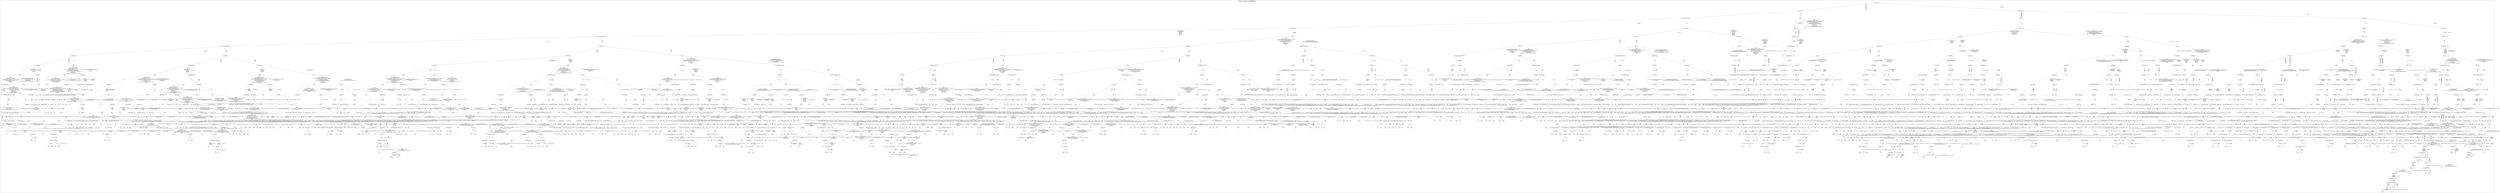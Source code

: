 /*
Generated by:
    http://https://github.com/h2oai/h2o-3/tree/master/h2o-genmodel/src/main/java/hex/genmodel/tools/PrintMojo.java
*/

/*
On a mac:

$ brew install graphviz
$ dot -Tpng file.gv -o file.png
$ open file.png
*/

digraph G {

subgraph cluster_0 {
/* Nodes */

/* Level 0 */
{
"SG_0_Node_0" [shape=box, fontsize=20, label="Status-Code"]
}

/* Level 1 */
{
"SG_0_Node_1" [shape=box, fontsize=20, label="browser_id"]
"SG_0_Node_2" [shape=box, fontsize=20, label="Status-Code"]
}

/* Level 2 */
{
"SG_0_Node_3" [shape=box, fontsize=20, label="Content-Disposition"]
"SG_0_Node_4" [shape=box, fontsize=20, label="body"]
"SG_0_Node_5" [shape=box, fontsize=20, label="browser_id"]
"SG_0_Node_6" [shape=box, fontsize=20, label="Status-Code"]
}

/* Level 3 */
{
"SG_0_Node_7" [shape=box, fontsize=20, label="Content-Type"]
"SG_0_Node_8" [shape=box, fontsize=20, label="Content-Type"]
"SG_0_Node_9" [shape=box, fontsize=20, label="Status-Code"]
"SG_0_Node_2024" [fontsize=20, label="1.0"]
"SG_0_Node_10" [shape=box, fontsize=20, label="body"]
"SG_0_Node_2025" [fontsize=20, label="1.0"]
"SG_0_Node_11" [shape=box, fontsize=20, label="browser_id"]
"SG_0_Node_12" [shape=box, fontsize=20, label="Status-Code"]
}

/* Level 4 */
{
"SG_0_Node_13" [shape=box, fontsize=20, label="Cross-Origin-Resource-Policy"]
"SG_0_Node_14" [shape=box, fontsize=20, label="body"]
"SG_0_Node_15" [shape=box, fontsize=20, label="Status-Code"]
"SG_0_Node_16" [shape=box, fontsize=20, label="Content-Type"]
"SG_0_Node_17" [shape=box, fontsize=20, label="Content-Type"]
"SG_0_Node_2026" [fontsize=20, label="1.0"]
"SG_0_Node_18" [shape=box, fontsize=20, label="Content-Type"]
"SG_0_Node_19" [shape=box, fontsize=20, label="Location"]
"SG_0_Node_20" [shape=box, fontsize=20, label="body"]
"SG_0_Node_2027" [fontsize=20, label="1.0"]
"SG_0_Node_21" [shape=box, fontsize=20, label="browser_id"]
"SG_0_Node_2028" [fontsize=20, label="1.0"]
}

/* Level 5 */
{
"SG_0_Node_22" [shape=box, fontsize=20, label="Cross-Origin-Opener-Policy"]
"SG_0_Node_23" [shape=box, fontsize=20, label="Status-Code"]
"SG_0_Node_24" [shape=box, fontsize=20, label="Content-Type"]
"SG_0_Node_25" [shape=box, fontsize=20, label="X-Content-Type-Options"]
"SG_0_Node_26" [shape=box, fontsize=20, label="body"]
"SG_0_Node_27" [shape=box, fontsize=20, label="body"]
"SG_0_Node_28" [shape=box, fontsize=20, label="body"]
"SG_0_Node_29" [shape=box, fontsize=20, label="body"]
"SG_0_Node_30" [shape=box, fontsize=20, label="X-Content-Type-Options"]
"SG_0_Node_2029" [fontsize=20, label="1.0"]
"SG_0_Node_31" [shape=box, fontsize=20, label="Status-Code"]
"SG_0_Node_32" [shape=box, fontsize=20, label="body"]
"SG_0_Node_33" [shape=box, fontsize=20, label="Content-Type"]
"SG_0_Node_34" [shape=box, fontsize=20, label="body"]
"SG_0_Node_35" [shape=box, fontsize=20, label="Content-Type"]
"SG_0_Node_36" [shape=box, fontsize=20, label="Content-Type"]
"SG_0_Node_37" [shape=box, fontsize=20, label="Content-Type"]
"SG_0_Node_2030" [fontsize=20, label="1.0"]
}

/* Level 6 */
{
"SG_0_Node_38" [shape=box, fontsize=20, label="Status-Code"]
"SG_0_Node_39" [shape=box, fontsize=20, label="Status-Code"]
"SG_0_Node_40" [shape=box, fontsize=20, label="Content-Type"]
"SG_0_Node_41" [shape=box, fontsize=20, label="body"]
"SG_0_Node_42" [shape=box, fontsize=20, label="Status-Code"]
"SG_0_Node_43" [shape=box, fontsize=20, label="Status-Code"]
"SG_0_Node_44" [shape=box, fontsize=20, label="Status-Code"]
"SG_0_Node_45" [shape=box, fontsize=20, label="Content-Type"]
"SG_0_Node_46" [shape=box, fontsize=20, label="Cross-Origin-Resource-Policy"]
"SG_0_Node_47" [shape=box, fontsize=20, label="Status-Code"]
"SG_0_Node_48" [shape=box, fontsize=20, label="Cross-Origin-Resource-Policy"]
"SG_0_Node_49" [shape=box, fontsize=20, label="X-Frame-Options"]
"SG_0_Node_50" [shape=box, fontsize=20, label="X-Content-Type-Options"]
"SG_0_Node_2031" [fontsize=20, label="1.0"]
"SG_0_Node_51" [shape=box, fontsize=20, label="Status-Code"]
"SG_0_Node_2032" [fontsize=20, label="1.0"]
"SG_0_Node_52" [shape=box, fontsize=20, label="X-Frame-Options"]
"SG_0_Node_2033" [fontsize=20, label="1.0"]
"SG_0_Node_53" [shape=box, fontsize=20, label="body"]
"SG_0_Node_54" [shape=box, fontsize=20, label="body"]
"SG_0_Node_55" [shape=box, fontsize=20, label="Content-Type"]
"SG_0_Node_56" [shape=box, fontsize=20, label="Content-Type"]
"SG_0_Node_57" [shape=box, fontsize=20, label="body"]
"SG_0_Node_58" [shape=box, fontsize=20, label="body"]
"SG_0_Node_59" [shape=box, fontsize=20, label="Content-Type"]
"SG_0_Node_60" [shape=box, fontsize=20, label="Content-Type"]
"SG_0_Node_61" [shape=box, fontsize=20, label="Status-Code"]
"SG_0_Node_62" [shape=box, fontsize=20, label="Status-Code"]
"SG_0_Node_63" [shape=box, fontsize=20, label="Status-Code"]
"SG_0_Node_64" [shape=box, fontsize=20, label="Status-Code"]
"SG_0_Node_65" [shape=box, fontsize=20, label="body"]
"SG_0_Node_2034" [fontsize=20, label="1.0"]
}

/* Level 7 */
{
"SG_0_Node_66" [shape=box, fontsize=20, label="Content-Type"]
"SG_0_Node_67" [shape=box, fontsize=20, label="body"]
"SG_0_Node_68" [shape=box, fontsize=20, label="Content-Type"]
"SG_0_Node_69" [shape=box, fontsize=20, label="Content-Type"]
"SG_0_Node_70" [shape=box, fontsize=20, label="Status-Code"]
"SG_0_Node_71" [shape=box, fontsize=20, label="body"]
"SG_0_Node_72" [shape=box, fontsize=20, label="Content-Type"]
"SG_0_Node_73" [shape=box, fontsize=20, label="X-Content-Type-Options"]
"SG_0_Node_74" [shape=box, fontsize=20, label="X-Content-Type-Options"]
"SG_0_Node_75" [shape=box, fontsize=20, label="body"]
"SG_0_Node_76" [shape=box, fontsize=20, label="body"]
"SG_0_Node_77" [shape=box, fontsize=20, label="X-Content-Type-Options"]
"SG_0_Node_78" [shape=box, fontsize=20, label="body"]
"SG_0_Node_79" [shape=box, fontsize=20, label="Content-Type"]
"SG_0_Node_80" [shape=box, fontsize=20, label="Status-Code"]
"SG_0_Node_81" [shape=box, fontsize=20, label="Status-Code"]
"SG_0_Node_82" [shape=box, fontsize=20, label="Status-Code"]
"SG_0_Node_83" [shape=box, fontsize=20, label="Status-Code"]
"SG_0_Node_84" [shape=box, fontsize=20, label="X-Frame-Options"]
"SG_0_Node_85" [shape=box, fontsize=20, label="X-Content-Type-Options"]
"SG_0_Node_86" [shape=box, fontsize=20, label="X-Frame-Options"]
"SG_0_Node_87" [shape=box, fontsize=20, label="Location"]
"SG_0_Node_88" [shape=box, fontsize=20, label="Status-Code"]
"SG_0_Node_89" [shape=box, fontsize=20, label="Status-Code"]
"SG_0_Node_90" [shape=box, fontsize=20, label="Status-Code"]
"SG_0_Node_91" [shape=box, fontsize=20, label="body"]
"SG_0_Node_92" [shape=box, fontsize=20, label="Content-Type"]
"SG_0_Node_2035" [fontsize=20, label="1.0"]
"SG_0_Node_93" [shape=box, fontsize=20, label="Cross-Origin-Resource-Policy"]
"SG_0_Node_2036" [fontsize=20, label="1.0"]
"SG_0_Node_94" [shape=box, fontsize=20, label="Content-Type"]
"SG_0_Node_95" [shape=box, fontsize=20, label="Content-Type"]
"SG_0_Node_96" [shape=box, fontsize=20, label="Content-Type"]
"SG_0_Node_97" [shape=box, fontsize=20, label="Content-Type"]
"SG_0_Node_98" [shape=box, fontsize=20, label="Status-Code"]
"SG_0_Node_99" [shape=box, fontsize=20, label="Status-Code"]
"SG_0_Node_100" [shape=box, fontsize=20, label="Status-Code"]
"SG_0_Node_101" [shape=box, fontsize=20, label="Content-Type"]
"SG_0_Node_102" [shape=box, fontsize=20, label="Status-Code"]
"SG_0_Node_103" [shape=box, fontsize=20, label="Content-Type"]
"SG_0_Node_104" [shape=box, fontsize=20, label="Status-Code"]
"SG_0_Node_105" [shape=box, fontsize=20, label="Status-Code"]
"SG_0_Node_106" [shape=box, fontsize=20, label="X-Content-Type-Options"]
"SG_0_Node_2037" [fontsize=20, label="1.0"]
"SG_0_Node_107" [shape=box, fontsize=20, label="body"]
"SG_0_Node_2038" [fontsize=20, label="1.0"]
"SG_0_Node_108" [shape=box, fontsize=20, label="body"]
"SG_0_Node_109" [shape=box, fontsize=20, label="body"]
"SG_0_Node_110" [shape=box, fontsize=20, label="body"]
"SG_0_Node_111" [shape=box, fontsize=20, label="Status-Code"]
"SG_0_Node_112" [shape=box, fontsize=20, label="body"]
"SG_0_Node_2039" [fontsize=20, label="1.0"]
"SG_0_Node_113" [shape=box, fontsize=20, label="body"]
"SG_0_Node_2040" [fontsize=20, label="1.0"]
"SG_0_Node_114" [shape=box, fontsize=20, label="Cross-Origin-Resource-Policy"]
"SG_0_Node_115" [shape=box, fontsize=20, label="Status-Code"]
}

/* Level 8 */
{
"SG_0_Node_116" [shape=box, fontsize=20, label="body"]
"SG_0_Node_117" [shape=box, fontsize=20, label="Status-Code"]
"SG_0_Node_118" [shape=box, fontsize=20, label="body"]
"SG_0_Node_119" [shape=box, fontsize=20, label="Content-Type"]
"SG_0_Node_120" [shape=box, fontsize=20, label="body"]
"SG_0_Node_121" [shape=box, fontsize=20, label="X-Content-Type-Options"]
"SG_0_Node_122" [shape=box, fontsize=20, label="body"]
"SG_0_Node_123" [shape=box, fontsize=20, label="body"]
"SG_0_Node_124" [shape=box, fontsize=20, label="body"]
"SG_0_Node_125" [shape=box, fontsize=20, label="body"]
"SG_0_Node_126" [shape=box, fontsize=20, label="X-Content-Type-Options"]
"SG_0_Node_127" [shape=box, fontsize=20, label="Location"]
"SG_0_Node_128" [shape=box, fontsize=20, label="body"]
"SG_0_Node_129" [shape=box, fontsize=20, label="body"]
"SG_0_Node_130" [shape=box, fontsize=20, label="Status-Code"]
"SG_0_Node_131" [shape=box, fontsize=20, label="Cross-Origin-Opener-Policy"]
"SG_0_Node_132" [shape=box, fontsize=20, label="Status-Code"]
"SG_0_Node_133" [shape=box, fontsize=20, label="Status-Code"]
"SG_0_Node_134" [shape=box, fontsize=20, label="Cross-Origin-Opener-Policy"]
"SG_0_Node_135" [shape=box, fontsize=20, label="X-Content-Type-Options"]
"SG_0_Node_136" [shape=box, fontsize=20, label="Location"]
"SG_0_Node_137" [shape=box, fontsize=20, label="Cross-Origin-Opener-Policy"]
"SG_0_Node_138" [shape=box, fontsize=20, label="Status-Code"]
"SG_0_Node_139" [shape=box, fontsize=20, label="Status-Code"]
"SG_0_Node_140" [shape=box, fontsize=20, label="Status-Code"]
"SG_0_Node_141" [shape=box, fontsize=20, label="X-Frame-Options"]
"SG_0_Node_142" [shape=box, fontsize=20, label="Location"]
"SG_0_Node_143" [shape=box, fontsize=20, label="body"]
"SG_0_Node_144" [shape=box, fontsize=20, label="Status-Code"]
"SG_0_Node_145" [shape=box, fontsize=20, label="body"]
"SG_0_Node_146" [shape=box, fontsize=20, label="Status-Code"]
"SG_0_Node_147" [shape=box, fontsize=20, label="X-Frame-Options"]
"SG_0_Node_2041" [fontsize=20, label="0.0"]
"SG_0_Node_148" [shape=box, fontsize=20, label="body"]
"SG_0_Node_2042" [fontsize=20, label="0.0"]
"SG_0_Node_149" [shape=box, fontsize=20, label="X-Content-Type-Options"]
"SG_0_Node_150" [shape=box, fontsize=20, label="body"]
"SG_0_Node_151" [shape=box, fontsize=20, label="body"]
"SG_0_Node_152" [shape=box, fontsize=20, label="Status-Code"]
"SG_0_Node_153" [shape=box, fontsize=20, label="X-Frame-Options"]
"SG_0_Node_2043" [fontsize=20, label="0.0"]
"SG_0_Node_154" [shape=box, fontsize=20, label="body"]
"SG_0_Node_155" [shape=box, fontsize=20, label="body"]
"SG_0_Node_156" [shape=box, fontsize=20, label="X-Content-Type-Options"]
"SG_0_Node_2044" [fontsize=20, label="0.0"]
"SG_0_Node_157" [shape=box, fontsize=20, label="body"]
"SG_0_Node_158" [shape=box, fontsize=20, label="body"]
"SG_0_Node_159" [shape=box, fontsize=20, label="body"]
"SG_0_Node_160" [shape=box, fontsize=20, label="Cross-Origin-Opener-Policy"]
"SG_0_Node_161" [shape=box, fontsize=20, label="Cross-Origin-Resource-Policy"]
"SG_0_Node_162" [shape=box, fontsize=20, label="Status-Code"]
"SG_0_Node_2045" [fontsize=20, label="1.0"]
"SG_0_Node_163" [shape=box, fontsize=20, label="X-Content-Type-Options"]
"SG_0_Node_2046" [fontsize=20, label="1.0"]
"SG_0_Node_164" [shape=box, fontsize=20, label="Cross-Origin-Opener-Policy"]
"SG_0_Node_2047" [fontsize=20, label="1.0"]
"SG_0_Node_165" [shape=box, fontsize=20, label="body"]
"SG_0_Node_166" [shape=box, fontsize=20, label="Status-Code"]
"SG_0_Node_167" [shape=box, fontsize=20, label="body"]
"SG_0_Node_168" [shape=box, fontsize=20, label="body"]
"SG_0_Node_169" [shape=box, fontsize=20, label="Content-Disposition"]
"SG_0_Node_2048" [fontsize=20, label="1.0"]
"SG_0_Node_170" [shape=box, fontsize=20, label="body"]
"SG_0_Node_2049" [fontsize=20, label="1.0"]
"SG_0_Node_171" [shape=box, fontsize=20, label="Cross-Origin-Opener-Policy"]
"SG_0_Node_172" [shape=box, fontsize=20, label="Status-Code"]
"SG_0_Node_173" [shape=box, fontsize=20, label="body"]
"SG_0_Node_2050" [fontsize=20, label="1.0"]
"SG_0_Node_174" [shape=box, fontsize=20, label="body"]
"SG_0_Node_2051" [fontsize=20, label="1.0"]
"SG_0_Node_175" [shape=box, fontsize=20, label="Status-Code"]
"SG_0_Node_176" [shape=box, fontsize=20, label="Status-Code"]
"SG_0_Node_177" [shape=box, fontsize=20, label="Content-Type"]
"SG_0_Node_2052" [fontsize=20, label="1.0"]
"SG_0_Node_178" [shape=box, fontsize=20, label="Status-Code"]
"SG_0_Node_179" [shape=box, fontsize=20, label="Status-Code"]
"SG_0_Node_180" [shape=box, fontsize=20, label="Content-Type"]
"SG_0_Node_2053" [fontsize=20, label="1.0"]
"SG_0_Node_181" [shape=box, fontsize=20, label="body"]
"SG_0_Node_2054" [fontsize=20, label="1.0"]
"SG_0_Node_182" [shape=box, fontsize=20, label="Cross-Origin-Opener-Policy"]
"SG_0_Node_183" [shape=box, fontsize=20, label="Status-Code"]
"SG_0_Node_184" [shape=box, fontsize=20, label="Status-Code"]
"SG_0_Node_185" [shape=box, fontsize=20, label="Status-Code"]
"SG_0_Node_186" [shape=box, fontsize=20, label="X-Frame-Options"]
"SG_0_Node_187" [shape=box, fontsize=20, label="Status-Code"]
"SG_0_Node_188" [shape=box, fontsize=20, label="Status-Code"]
"SG_0_Node_2055" [fontsize=20, label="1.0"]
"SG_0_Node_189" [shape=box, fontsize=20, label="Content-Type"]
"SG_0_Node_190" [shape=box, fontsize=20, label="Content-Type"]
"SG_0_Node_191" [shape=box, fontsize=20, label="Content-Type"]
"SG_0_Node_2056" [fontsize=20, label="1.0"]
"SG_0_Node_192" [shape=box, fontsize=20, label="browser_id"]
"SG_0_Node_193" [shape=box, fontsize=20, label="Status-Code"]
"SG_0_Node_194" [shape=box, fontsize=20, label="Content-Type"]
"SG_0_Node_2057" [fontsize=20, label="1.0"]
"SG_0_Node_195" [shape=box, fontsize=20, label="Status-Code"]
"SG_0_Node_196" [shape=box, fontsize=20, label="Status-Code"]
"SG_0_Node_197" [shape=box, fontsize=20, label="X-Content-Type-Options"]
"SG_0_Node_2058" [fontsize=20, label="1.0"]
}

/* Level 9 */
{
"SG_0_Node_2059" [fontsize=20, label="0.0"]
"SG_0_Node_198" [shape=box, fontsize=20, label="Status-Code"]
"SG_0_Node_199" [shape=box, fontsize=20, label="body"]
"SG_0_Node_200" [shape=box, fontsize=20, label="body"]
"SG_0_Node_2060" [fontsize=20, label="0.0"]
"SG_0_Node_201" [shape=box, fontsize=20, label="Content-Type"]
"SG_0_Node_202" [shape=box, fontsize=20, label="X-Content-Type-Options"]
"SG_0_Node_203" [shape=box, fontsize=20, label="X-Content-Type-Options"]
"SG_0_Node_204" [shape=box, fontsize=20, label="Content-Type"]
"SG_0_Node_205" [shape=box, fontsize=20, label="Status-Code"]
"SG_0_Node_206" [shape=box, fontsize=20, label="body"]
"SG_0_Node_207" [shape=box, fontsize=20, label="Status-Code"]
"SG_0_Node_208" [shape=box, fontsize=20, label="Content-Type"]
"SG_0_Node_209" [shape=box, fontsize=20, label="Content-Type"]
"SG_0_Node_210" [shape=box, fontsize=20, label="body"]
"SG_0_Node_211" [shape=box, fontsize=20, label="Location"]
"SG_0_Node_212" [shape=box, fontsize=20, label="body"]
"SG_0_Node_213" [shape=box, fontsize=20, label="X-Frame-Options"]
"SG_0_Node_214" [shape=box, fontsize=20, label="body"]
"SG_0_Node_215" [shape=box, fontsize=20, label="Content-Type"]
"SG_0_Node_216" [shape=box, fontsize=20, label="body"]
"SG_0_Node_217" [shape=box, fontsize=20, label="body"]
"SG_0_Node_218" [shape=box, fontsize=20, label="X-Frame-Options"]
"SG_0_Node_219" [shape=box, fontsize=20, label="body"]
"SG_0_Node_220" [shape=box, fontsize=20, label="body"]
"SG_0_Node_221" [shape=box, fontsize=20, label="X-Content-Type-Options"]
"SG_0_Node_222" [shape=box, fontsize=20, label="X-Frame-Options"]
"SG_0_Node_223" [shape=box, fontsize=20, label="X-Frame-Options"]
"SG_0_Node_224" [shape=box, fontsize=20, label="body"]
"SG_0_Node_225" [shape=box, fontsize=20, label="body"]
"SG_0_Node_226" [shape=box, fontsize=20, label="body"]
"SG_0_Node_227" [shape=box, fontsize=20, label="Content-Type"]
"SG_0_Node_2061" [fontsize=20, label="0.0"]
"SG_0_Node_228" [shape=box, fontsize=20, label="body"]
"SG_0_Node_229" [shape=box, fontsize=20, label="body"]
"SG_0_Node_230" [shape=box, fontsize=20, label="body"]
"SG_0_Node_231" [shape=box, fontsize=20, label="body"]
"SG_0_Node_232" [shape=box, fontsize=20, label="X-Content-Type-Options"]
"SG_0_Node_233" [shape=box, fontsize=20, label="Status-Code"]
"SG_0_Node_234" [shape=box, fontsize=20, label="Status-Code"]
"SG_0_Node_235" [shape=box, fontsize=20, label="body"]
"SG_0_Node_236" [shape=box, fontsize=20, label="Status-Code"]
"SG_0_Node_237" [shape=box, fontsize=20, label="Status-Code"]
"SG_0_Node_238" [shape=box, fontsize=20, label="Status-Code"]
"SG_0_Node_239" [shape=box, fontsize=20, label="body"]
"SG_0_Node_240" [shape=box, fontsize=20, label="Cross-Origin-Resource-Policy"]
"SG_0_Node_241" [shape=box, fontsize=20, label="X-Frame-Options"]
"SG_0_Node_242" [shape=box, fontsize=20, label="body"]
"SG_0_Node_2062" [fontsize=20, label="0.0"]
"SG_0_Node_243" [shape=box, fontsize=20, label="X-Frame-Options"]
"SG_0_Node_244" [shape=box, fontsize=20, label="Status-Code"]
"SG_0_Node_245" [shape=box, fontsize=20, label="Status-Code"]
"SG_0_Node_2063" [fontsize=20, label="0.0"]
"SG_0_Node_246" [shape=box, fontsize=20, label="Status-Code"]
"SG_0_Node_247" [shape=box, fontsize=20, label="Cross-Origin-Resource-Policy"]
"SG_0_Node_248" [shape=box, fontsize=20, label="X-Frame-Options"]
"SG_0_Node_249" [shape=box, fontsize=20, label="X-Frame-Options"]
"SG_0_Node_250" [shape=box, fontsize=20, label="Cross-Origin-Resource-Policy"]
"SG_0_Node_251" [shape=box, fontsize=20, label="Status-Code"]
"SG_0_Node_252" [shape=box, fontsize=20, label="Status-Code"]
"SG_0_Node_253" [shape=box, fontsize=20, label="X-Frame-Options"]
"SG_0_Node_254" [shape=box, fontsize=20, label="X-Frame-Options"]
"SG_0_Node_255" [shape=box, fontsize=20, label="Status-Code"]
"SG_0_Node_256" [shape=box, fontsize=20, label="Status-Code"]
"SG_0_Node_2064" [fontsize=20, label="0.0"]
"SG_0_Node_257" [shape=box, fontsize=20, label="X-Content-Type-Options"]
"SG_0_Node_258" [shape=box, fontsize=20, label="Status-Code"]
"SG_0_Node_259" [shape=box, fontsize=20, label="Status-Code"]
"SG_0_Node_2065" [fontsize=20, label="0.0"]
"SG_0_Node_260" [shape=box, fontsize=20, label="Status-Code"]
"SG_0_Node_2066" [fontsize=20, label="0.0"]
"SG_0_Node_261" [shape=box, fontsize=20, label="body"]
"SG_0_Node_2067" [fontsize=20, label="0.0"]
"SG_0_Node_262" [shape=box, fontsize=20, label="Cross-Origin-Opener-Policy"]
"SG_0_Node_263" [shape=box, fontsize=20, label="body"]
"SG_0_Node_264" [shape=box, fontsize=20, label="body"]
"SG_0_Node_2068" [fontsize=20, label="0.0"]
"SG_0_Node_265" [shape=box, fontsize=20, label="X-Content-Type-Options"]
"SG_0_Node_2069" [fontsize=20, label="0.0"]
"SG_0_Node_266" [shape=box, fontsize=20, label="Status-Code"]
"SG_0_Node_267" [shape=box, fontsize=20, label="body"]
"SG_0_Node_268" [shape=box, fontsize=20, label="body"]
"SG_0_Node_269" [shape=box, fontsize=20, label="Status-Code"]
"SG_0_Node_270" [shape=box, fontsize=20, label="body"]
"SG_0_Node_271" [shape=box, fontsize=20, label="Status-Code"]
"SG_0_Node_272" [shape=box, fontsize=20, label="Status-Code"]
"SG_0_Node_273" [shape=box, fontsize=20, label="body"]
"SG_0_Node_2070" [fontsize=20, label="0.25"]
"SG_0_Node_2071" [fontsize=20, label="0.0"]
"SG_0_Node_275" [shape=box, fontsize=20, label="Status-Code"]
"SG_0_Node_2072" [fontsize=20, label="0.0"]
"SG_0_Node_276" [shape=box, fontsize=20, label="X-Frame-Options"]
"SG_0_Node_2073" [fontsize=20, label="0.0"]
"SG_0_Node_2074" [fontsize=20, label="0.063"]
"SG_0_Node_2075" [fontsize=20, label="0.938"]
"SG_0_Node_2076" [fontsize=20, label="1.0"]
"SG_0_Node_2077" [fontsize=20, label="0.969"]
"SG_0_Node_2078" [fontsize=20, label="1.0"]
"SG_0_Node_280" [shape=box, fontsize=20, label="Cross-Origin-Resource-Policy"]
"SG_0_Node_281" [shape=box, fontsize=20, label="Content-Type"]
"SG_0_Node_282" [shape=box, fontsize=20, label="body"]
"SG_0_Node_2079" [fontsize=20, label="1.0"]
"SG_0_Node_283" [shape=box, fontsize=20, label="Content-Disposition"]
"SG_0_Node_284" [shape=box, fontsize=20, label="Status-Code"]
"SG_0_Node_285" [shape=box, fontsize=20, label="Status-Code"]
"SG_0_Node_2080" [fontsize=20, label="1.0"]
"SG_0_Node_286" [shape=box, fontsize=20, label="X-Content-Type-Options"]
"SG_0_Node_287" [shape=box, fontsize=20, label="body"]
"SG_0_Node_288" [shape=box, fontsize=20, label="Status-Code"]
"SG_0_Node_2081" [fontsize=20, label="1.0"]
"SG_0_Node_289" [shape=box, fontsize=20, label="X-Content-Type-Options"]
"SG_0_Node_290" [shape=box, fontsize=20, label="Status-Code"]
"SG_0_Node_291" [shape=box, fontsize=20, label="body"]
"SG_0_Node_2082" [fontsize=20, label="1.0"]
"SG_0_Node_292" [shape=box, fontsize=20, label="Content-Type"]
"SG_0_Node_2083" [fontsize=20, label="1.0"]
"SG_0_Node_293" [shape=box, fontsize=20, label="Status-Code"]
"SG_0_Node_294" [shape=box, fontsize=20, label="Status-Code"]
"SG_0_Node_295" [shape=box, fontsize=20, label="body"]
"SG_0_Node_2084" [fontsize=20, label="1.0"]
"SG_0_Node_296" [shape=box, fontsize=20, label="body"]
"SG_0_Node_2085" [fontsize=20, label="1.0"]
"SG_0_Node_297" [shape=box, fontsize=20, label="Status-Code"]
"SG_0_Node_298" [shape=box, fontsize=20, label="Status-Code"]
"SG_0_Node_299" [shape=box, fontsize=20, label="Cross-Origin-Resource-Policy"]
"SG_0_Node_300" [shape=box, fontsize=20, label="Status-Code"]
"SG_0_Node_301" [shape=box, fontsize=20, label="body"]
"SG_0_Node_2086" [fontsize=20, label="1.0"]
"SG_0_Node_302" [shape=box, fontsize=20, label="X-Content-Type-Options"]
"SG_0_Node_2087" [fontsize=20, label="1.0"]
"SG_0_Node_303" [shape=box, fontsize=20, label="X-Content-Type-Options"]
"SG_0_Node_2088" [fontsize=20, label="1.0"]
"SG_0_Node_304" [shape=box, fontsize=20, label="Status-Code"]
"SG_0_Node_2089" [fontsize=20, label="1.0"]
"SG_0_Node_305" [shape=box, fontsize=20, label="Content-Type"]
"SG_0_Node_2090" [fontsize=20, label="1.0"]
"SG_0_Node_306" [shape=box, fontsize=20, label="Cross-Origin-Opener-Policy"]
"SG_0_Node_2091" [fontsize=20, label="1.0"]
"SG_0_Node_307" [shape=box, fontsize=20, label="Content-Type"]
"SG_0_Node_2092" [fontsize=20, label="1.0"]
"SG_0_Node_308" [shape=box, fontsize=20, label="Status-Code"]
"SG_0_Node_309" [shape=box, fontsize=20, label="Status-Code"]
"SG_0_Node_310" [shape=box, fontsize=20, label="Cross-Origin-Resource-Policy"]
"SG_0_Node_311" [shape=box, fontsize=20, label="Status-Code"]
"SG_0_Node_312" [shape=box, fontsize=20, label="Cross-Origin-Opener-Policy"]
"SG_0_Node_2093" [fontsize=20, label="1.0"]
"SG_0_Node_313" [shape=box, fontsize=20, label="Cross-Origin-Opener-Policy"]
"SG_0_Node_2094" [fontsize=20, label="1.0"]
"SG_0_Node_314" [shape=box, fontsize=20, label="Cross-Origin-Resource-Policy"]
"SG_0_Node_2095" [fontsize=20, label="1.0"]
"SG_0_Node_315" [shape=box, fontsize=20, label="X-Content-Type-Options"]
"SG_0_Node_2096" [fontsize=20, label="1.0"]
"SG_0_Node_316" [shape=box, fontsize=20, label="Content-Type"]
"SG_0_Node_317" [shape=box, fontsize=20, label="Status-Code"]
"SG_0_Node_318" [shape=box, fontsize=20, label="Location"]
"SG_0_Node_2097" [fontsize=20, label="1.0"]
"SG_0_Node_319" [shape=box, fontsize=20, label="X-Content-Type-Options"]
"SG_0_Node_2098" [fontsize=20, label="1.0"]
"SG_0_Node_320" [shape=box, fontsize=20, label="browser_id"]
"SG_0_Node_2099" [fontsize=20, label="1.0"]
"SG_0_Node_321" [shape=box, fontsize=20, label="body"]
"SG_0_Node_2100" [fontsize=20, label="1.0"]
"SG_0_Node_322" [shape=box, fontsize=20, label="Location"]
"SG_0_Node_2101" [fontsize=20, label="1.0"]
}

/* Level 10 */
{
"SG_0_Node_2102" [fontsize=20, label="0.0"]
"SG_0_Node_323" [shape=box, fontsize=20, label="X-Content-Type-Options"]
"SG_0_Node_2103" [fontsize=20, label="0.0"]
"SG_0_Node_324" [shape=box, fontsize=20, label="Status-Code"]
"SG_0_Node_2104" [fontsize=20, label="0.0"]
"SG_0_Node_2105" [fontsize=20, label="0.031"]
"SG_0_Node_2106" [fontsize=20, label="0.0"]
"SG_0_Node_326" [shape=box, fontsize=20, label="X-Content-Type-Options"]
"SG_0_Node_2107" [fontsize=20, label="0.0"]
"SG_0_Node_327" [shape=box, fontsize=20, label="Content-Type"]
"SG_0_Node_328" [shape=box, fontsize=20, label="X-Frame-Options"]
"SG_0_Node_329" [shape=box, fontsize=20, label="X-Frame-Options"]
"SG_0_Node_330" [shape=box, fontsize=20, label="body"]
"SG_0_Node_331" [shape=box, fontsize=20, label="body"]
"SG_0_Node_332" [shape=box, fontsize=20, label="body"]
"SG_0_Node_333" [shape=box, fontsize=20, label="Content-Type"]
"SG_0_Node_2108" [fontsize=20, label="0.0"]
"SG_0_Node_334" [shape=box, fontsize=20, label="Status-Code"]
"SG_0_Node_335" [shape=box, fontsize=20, label="body"]
"SG_0_Node_336" [shape=box, fontsize=20, label="body"]
"SG_0_Node_337" [shape=box, fontsize=20, label="X-Frame-Options"]
"SG_0_Node_338" [shape=box, fontsize=20, label="X-Frame-Options"]
"SG_0_Node_339" [shape=box, fontsize=20, label="body"]
"SG_0_Node_340" [shape=box, fontsize=20, label="Location"]
"SG_0_Node_341" [shape=box, fontsize=20, label="Content-Type"]
"SG_0_Node_342" [shape=box, fontsize=20, label="Location"]
"SG_0_Node_343" [shape=box, fontsize=20, label="Status-Code"]
"SG_0_Node_344" [shape=box, fontsize=20, label="Status-Code"]
"SG_0_Node_2109" [fontsize=20, label="0.0"]
"SG_0_Node_345" [shape=box, fontsize=20, label="X-Frame-Options"]
"SG_0_Node_346" [shape=box, fontsize=20, label="Status-Code"]
"SG_0_Node_347" [shape=box, fontsize=20, label="Status-Code"]
"SG_0_Node_2110" [fontsize=20, label="0.0"]
"SG_0_Node_348" [shape=box, fontsize=20, label="Status-Code"]
"SG_0_Node_349" [shape=box, fontsize=20, label="body"]
"SG_0_Node_350" [shape=box, fontsize=20, label="Location"]
"SG_0_Node_351" [shape=box, fontsize=20, label="X-Frame-Options"]
"SG_0_Node_352" [shape=box, fontsize=20, label="Status-Code"]
"SG_0_Node_353" [shape=box, fontsize=20, label="Status-Code"]
"SG_0_Node_354" [shape=box, fontsize=20, label="Status-Code"]
"SG_0_Node_355" [shape=box, fontsize=20, label="Content-Type"]
"SG_0_Node_356" [shape=box, fontsize=20, label="Status-Code"]
"SG_0_Node_357" [shape=box, fontsize=20, label="Status-Code"]
"SG_0_Node_358" [shape=box, fontsize=20, label="Status-Code"]
"SG_0_Node_2111" [fontsize=20, label="0.0"]
"SG_0_Node_359" [shape=box, fontsize=20, label="X-Content-Type-Options"]
"SG_0_Node_2112" [fontsize=20, label="0.0"]
"SG_0_Node_360" [shape=box, fontsize=20, label="X-Frame-Options"]
"SG_0_Node_361" [shape=box, fontsize=20, label="Content-Type"]
"SG_0_Node_362" [shape=box, fontsize=20, label="Cross-Origin-Opener-Policy"]
"SG_0_Node_363" [shape=box, fontsize=20, label="Content-Type"]
"SG_0_Node_364" [shape=box, fontsize=20, label="Content-Type"]
"SG_0_Node_365" [shape=box, fontsize=20, label="Content-Type"]
"SG_0_Node_366" [shape=box, fontsize=20, label="Content-Type"]
"SG_0_Node_367" [shape=box, fontsize=20, label="Location"]
"SG_0_Node_368" [shape=box, fontsize=20, label="Content-Type"]
"SG_0_Node_369" [shape=box, fontsize=20, label="Content-Type"]
"SG_0_Node_370" [shape=box, fontsize=20, label="Content-Type"]
"SG_0_Node_371" [shape=box, fontsize=20, label="Location"]
"SG_0_Node_372" [shape=box, fontsize=20, label="X-Frame-Options"]
"SG_0_Node_2113" [fontsize=20, label="0.0"]
"SG_0_Node_373" [shape=box, fontsize=20, label="X-Frame-Options"]
"SG_0_Node_2114" [fontsize=20, label="0.0"]
"SG_0_Node_374" [shape=box, fontsize=20, label="Status-Code"]
"SG_0_Node_375" [shape=box, fontsize=20, label="body"]
"SG_0_Node_376" [shape=box, fontsize=20, label="X-Frame-Options"]
"SG_0_Node_2115" [fontsize=20, label="0.0"]
"SG_0_Node_377" [shape=box, fontsize=20, label="Status-Code"]
"SG_0_Node_378" [shape=box, fontsize=20, label="body"]
"SG_0_Node_379" [shape=box, fontsize=20, label="Location"]
"SG_0_Node_2116" [fontsize=20, label="0.0"]
"SG_0_Node_380" [shape=box, fontsize=20, label="Cross-Origin-Resource-Policy"]
"SG_0_Node_381" [shape=box, fontsize=20, label="X-Frame-Options"]
"SG_0_Node_382" [shape=box, fontsize=20, label="X-Frame-Options"]
"SG_0_Node_383" [shape=box, fontsize=20, label="Status-Code"]
"SG_0_Node_384" [shape=box, fontsize=20, label="Status-Code"]
"SG_0_Node_385" [shape=box, fontsize=20, label="body"]
"SG_0_Node_386" [shape=box, fontsize=20, label="body"]
"SG_0_Node_387" [shape=box, fontsize=20, label="body"]
"SG_0_Node_388" [shape=box, fontsize=20, label="body"]
"SG_0_Node_389" [shape=box, fontsize=20, label="X-Content-Type-Options"]
"SG_0_Node_390" [shape=box, fontsize=20, label="body"]
"SG_0_Node_2117" [fontsize=20, label="0.0"]
"SG_0_Node_2118" [fontsize=20, label="0.063"]
"SG_0_Node_392" [shape=box, fontsize=20, label="X-Frame-Options"]
"SG_0_Node_393" [shape=box, fontsize=20, label="body"]
"SG_0_Node_2119" [fontsize=20, label="0.0"]
"SG_0_Node_394" [shape=box, fontsize=20, label="Cross-Origin-Resource-Policy"]
"SG_0_Node_395" [shape=box, fontsize=20, label="Cross-Origin-Opener-Policy"]
"SG_0_Node_396" [shape=box, fontsize=20, label="Cross-Origin-Resource-Policy"]
"SG_0_Node_2120" [fontsize=20, label="0.0"]
"SG_0_Node_397" [shape=box, fontsize=20, label="Content-Type"]
"SG_0_Node_2121" [fontsize=20, label="0.0"]
"SG_0_Node_2122" [fontsize=20, label="0.063"]
"SG_0_Node_2123" [fontsize=20, label="0.0"]
"SG_0_Node_399" [shape=box, fontsize=20, label="Content-Type"]
"SG_0_Node_400" [shape=box, fontsize=20, label="body"]
"SG_0_Node_401" [shape=box, fontsize=20, label="X-Frame-Options"]
"SG_0_Node_2124" [fontsize=20, label="0.0"]
"SG_0_Node_402" [shape=box, fontsize=20, label="Location"]
"SG_0_Node_403" [shape=box, fontsize=20, label="Cross-Origin-Resource-Policy"]
"SG_0_Node_404" [shape=box, fontsize=20, label="Cross-Origin-Resource-Policy"]
"SG_0_Node_2125" [fontsize=20, label="0.0"]
"SG_0_Node_405" [shape=box, fontsize=20, label="Cross-Origin-Resource-Policy"]
"SG_0_Node_2126" [fontsize=20, label="0.0"]
"SG_0_Node_406" [shape=box, fontsize=20, label="body"]
"SG_0_Node_2127" [fontsize=20, label="0.0"]
"SG_0_Node_2128" [fontsize=20, label="0.063"]
"SG_0_Node_408" [shape=box, fontsize=20, label="X-Frame-Options"]
"SG_0_Node_409" [shape=box, fontsize=20, label="Cross-Origin-Opener-Policy"]
"SG_0_Node_2129" [fontsize=20, label="0.0"]
"SG_0_Node_410" [shape=box, fontsize=20, label="Location"]
"SG_0_Node_411" [shape=box, fontsize=20, label="Cross-Origin-Resource-Policy"]
"SG_0_Node_412" [shape=box, fontsize=20, label="Cross-Origin-Opener-Policy"]
"SG_0_Node_413" [shape=box, fontsize=20, label="Cross-Origin-Resource-Policy"]
"SG_0_Node_2130" [fontsize=20, label="1.0"]
"SG_0_Node_414" [shape=box, fontsize=20, label="Cross-Origin-Resource-Policy"]
"SG_0_Node_415" [shape=box, fontsize=20, label="Status-Code"]
"SG_0_Node_2131" [fontsize=20, label="0.0"]
"SG_0_Node_2132" [fontsize=20, label="0.125"]
"SG_0_Node_2133" [fontsize=20, label="0.0"]
"SG_0_Node_417" [shape=box, fontsize=20, label="body"]
"SG_0_Node_2134" [fontsize=20, label="0.0"]
"SG_0_Node_418" [shape=box, fontsize=20, label="body"]
"SG_0_Node_2135" [fontsize=20, label="0.0"]
"SG_0_Node_2136" [fontsize=20, label="0.063"]
"SG_0_Node_420" [shape=box, fontsize=20, label="X-Content-Type-Options"]
"SG_0_Node_421" [shape=box, fontsize=20, label="X-Content-Type-Options"]
"SG_0_Node_422" [shape=box, fontsize=20, label="body"]
"SG_0_Node_423" [shape=box, fontsize=20, label="Status-Code"]
"SG_0_Node_2137" [fontsize=20, label="0.0"]
"SG_0_Node_424" [shape=box, fontsize=20, label="Status-Code"]
"SG_0_Node_425" [shape=box, fontsize=20, label="Status-Code"]
"SG_0_Node_426" [shape=box, fontsize=20, label="Status-Code"]
"SG_0_Node_427" [shape=box, fontsize=20, label="body"]
"SG_0_Node_428" [shape=box, fontsize=20, label="body"]
"SG_0_Node_2138" [fontsize=20, label="0.0"]
"SG_0_Node_429" [shape=box, fontsize=20, label="Status-Code"]
"SG_0_Node_2139" [fontsize=20, label="0.0"]
"SG_0_Node_430" [shape=box, fontsize=20, label="X-Frame-Options"]
"SG_0_Node_2140" [fontsize=20, label="0.0"]
"SG_0_Node_431" [shape=box, fontsize=20, label="Status-Code"]
"SG_0_Node_2141" [fontsize=20, label="0.0"]
"SG_0_Node_432" [shape=box, fontsize=20, label="body"]
"SG_0_Node_433" [shape=box, fontsize=20, label="Status-Code"]
"SG_0_Node_434" [shape=box, fontsize=20, label="Status-Code"]
"SG_0_Node_2142" [fontsize=20, label="0.0"]
"SG_0_Node_435" [shape=box, fontsize=20, label="body"]
"SG_0_Node_436" [shape=box, fontsize=20, label="Cross-Origin-Opener-Policy"]
"SG_0_Node_437" [shape=box, fontsize=20, label="body"]
"SG_0_Node_438" [shape=box, fontsize=20, label="body"]
"SG_0_Node_439" [shape=box, fontsize=20, label="Cross-Origin-Resource-Policy"]
"SG_0_Node_2143" [fontsize=20, label="0.0"]
"SG_0_Node_440" [shape=box, fontsize=20, label="Cross-Origin-Resource-Policy"]
"SG_0_Node_2144" [fontsize=20, label="0.25"]
"SG_0_Node_2145" [fontsize=20, label="0.75"]
"SG_0_Node_443" [shape=box, fontsize=20, label="Status-Code"]
"SG_0_Node_444" [shape=box, fontsize=20, label="Location"]
"SG_0_Node_445" [shape=box, fontsize=20, label="Status-Code"]
"SG_0_Node_2146" [fontsize=20, label="1.0"]
"SG_0_Node_446" [shape=box, fontsize=20, label="Content-Type"]
"SG_0_Node_2147" [fontsize=20, label="1.0"]
"SG_0_Node_447" [shape=box, fontsize=20, label="Status-Code"]
"SG_0_Node_448" [shape=box, fontsize=20, label="Status-Code"]
"SG_0_Node_449" [shape=box, fontsize=20, label="body"]
"SG_0_Node_2148" [fontsize=20, label="1.0"]
"SG_0_Node_450" [shape=box, fontsize=20, label="X-Frame-Options"]
"SG_0_Node_451" [shape=box, fontsize=20, label="Status-Code"]
"SG_0_Node_452" [shape=box, fontsize=20, label="Status-Code"]
"SG_0_Node_453" [shape=box, fontsize=20, label="body"]
"SG_0_Node_454" [shape=box, fontsize=20, label="X-Frame-Options"]
"SG_0_Node_2149" [fontsize=20, label="1.0"]
"SG_0_Node_455" [shape=box, fontsize=20, label="body"]
"SG_0_Node_456" [shape=box, fontsize=20, label="body"]
"SG_0_Node_457" [shape=box, fontsize=20, label="body"]
"SG_0_Node_458" [shape=box, fontsize=20, label="Status-Code"]
"SG_0_Node_459" [shape=box, fontsize=20, label="X-Content-Type-Options"]
"SG_0_Node_2150" [fontsize=20, label="1.0"]
"SG_0_Node_460" [shape=box, fontsize=20, label="X-Content-Type-Options"]
"SG_0_Node_2151" [fontsize=20, label="1.0"]
"SG_0_Node_461" [shape=box, fontsize=20, label="X-Content-Type-Options"]
"SG_0_Node_2152" [fontsize=20, label="1.0"]
"SG_0_Node_462" [shape=box, fontsize=20, label="X-Content-Type-Options"]
"SG_0_Node_2153" [fontsize=20, label="1.0"]
"SG_0_Node_463" [shape=box, fontsize=20, label="body"]
"SG_0_Node_2154" [fontsize=20, label="1.0"]
"SG_0_Node_464" [shape=box, fontsize=20, label="X-Content-Type-Options"]
"SG_0_Node_465" [shape=box, fontsize=20, label="Status-Code"]
"SG_0_Node_466" [shape=box, fontsize=20, label="X-Content-Type-Options"]
"SG_0_Node_2155" [fontsize=20, label="1.0"]
"SG_0_Node_467" [shape=box, fontsize=20, label="Content-Type"]
"SG_0_Node_468" [shape=box, fontsize=20, label="Content-Disposition"]
"SG_0_Node_469" [shape=box, fontsize=20, label="body"]
"SG_0_Node_2156" [fontsize=20, label="1.0"]
"SG_0_Node_470" [shape=box, fontsize=20, label="X-Content-Type-Options"]
"SG_0_Node_471" [shape=box, fontsize=20, label="Status-Code"]
"SG_0_Node_472" [shape=box, fontsize=20, label="browser_id"]
"SG_0_Node_2157" [fontsize=20, label="1.0"]
"SG_0_Node_473" [shape=box, fontsize=20, label="Content-Type"]
"SG_0_Node_2158" [fontsize=20, label="1.0"]
"SG_0_Node_474" [shape=box, fontsize=20, label="Content-Disposition"]
"SG_0_Node_475" [shape=box, fontsize=20, label="Status-Code"]
"SG_0_Node_476" [shape=box, fontsize=20, label="X-Frame-Options"]
"SG_0_Node_2159" [fontsize=20, label="1.0"]
"SG_0_Node_477" [shape=box, fontsize=20, label="X-Frame-Options"]
"SG_0_Node_2160" [fontsize=20, label="1.0"]
"SG_0_Node_478" [shape=box, fontsize=20, label="Content-Disposition"]
"SG_0_Node_2161" [fontsize=20, label="1.0"]
"SG_0_Node_479" [shape=box, fontsize=20, label="Content-Type"]
"SG_0_Node_480" [shape=box, fontsize=20, label="Content-Type"]
"SG_0_Node_481" [shape=box, fontsize=20, label="X-Frame-Options"]
"SG_0_Node_2162" [fontsize=20, label="1.0"]
"SG_0_Node_482" [shape=box, fontsize=20, label="Cross-Origin-Opener-Policy"]
"SG_0_Node_483" [shape=box, fontsize=20, label="X-Content-Type-Options"]
"SG_0_Node_484" [shape=box, fontsize=20, label="Content-Disposition"]
"SG_0_Node_2163" [fontsize=20, label="1.0"]
"SG_0_Node_485" [shape=box, fontsize=20, label="Cross-Origin-Opener-Policy"]
"SG_0_Node_2164" [fontsize=20, label="1.0"]
"SG_0_Node_486" [shape=box, fontsize=20, label="Content-Type"]
"SG_0_Node_2165" [fontsize=20, label="1.0"]
"SG_0_Node_487" [shape=box, fontsize=20, label="Status-Code"]
"SG_0_Node_488" [shape=box, fontsize=20, label="Status-Code"]
"SG_0_Node_489" [shape=box, fontsize=20, label="Status-Code"]
"SG_0_Node_490" [shape=box, fontsize=20, label="Status-Code"]
"SG_0_Node_491" [shape=box, fontsize=20, label="Status-Code"]
"SG_0_Node_2166" [fontsize=20, label="1.0"]
"SG_0_Node_492" [shape=box, fontsize=20, label="body"]
"SG_0_Node_2167" [fontsize=20, label="1.0"]
"SG_0_Node_493" [shape=box, fontsize=20, label="Status-Code"]
"SG_0_Node_494" [shape=box, fontsize=20, label="Status-Code"]
"SG_0_Node_495" [shape=box, fontsize=20, label="Content-Type"]
"SG_0_Node_2168" [fontsize=20, label="1.0"]
"SG_0_Node_496" [shape=box, fontsize=20, label="body"]
"SG_0_Node_2169" [fontsize=20, label="1.0"]
"SG_0_Node_497" [shape=box, fontsize=20, label="X-Frame-Options"]
"SG_0_Node_2170" [fontsize=20, label="1.0"]
"SG_0_Node_498" [shape=box, fontsize=20, label="Status-Code"]
"SG_0_Node_499" [shape=box, fontsize=20, label="Status-Code"]
"SG_0_Node_500" [shape=box, fontsize=20, label="Content-Type"]
"SG_0_Node_2171" [fontsize=20, label="1.0"]
"SG_0_Node_501" [shape=box, fontsize=20, label="Content-Type"]
"SG_0_Node_2172" [fontsize=20, label="1.0"]
}

/* Level 11 */
{
"SG_0_Node_502" [shape=box, fontsize=20, label="body"]
"SG_0_Node_503" [shape=box, fontsize=20, label="Content-Type"]
"SG_0_Node_2173" [fontsize=20, label="0.0"]
"SG_0_Node_504" [shape=box, fontsize=20, label="Status-Code"]
"SG_0_Node_2174" [fontsize=20, label="0.0"]
"SG_0_Node_505" [shape=box, fontsize=20, label="X-Frame-Options"]
"SG_0_Node_2175" [fontsize=20, label="0.0"]
"SG_0_Node_506" [shape=box, fontsize=20, label="Location"]
"SG_0_Node_2176" [fontsize=20, label="0.0"]
"SG_0_Node_2177" [fontsize=20, label="0.083"]
"SG_0_Node_2178" [fontsize=20, label="0.083"]
"SG_0_Node_2179" [fontsize=20, label="0.25"]
"SG_0_Node_2180" [fontsize=20, label="0.0"]
"SG_0_Node_510" [shape=box, fontsize=20, label="Status-Code"]
"SG_0_Node_2181" [fontsize=20, label="0.0"]
"SG_0_Node_511" [shape=box, fontsize=20, label="Status-Code"]
"SG_0_Node_512" [shape=box, fontsize=20, label="Content-Type"]
"SG_0_Node_513" [shape=box, fontsize=20, label="Content-Type"]
"SG_0_Node_514" [shape=box, fontsize=20, label="body"]
"SG_0_Node_515" [shape=box, fontsize=20, label="Content-Type"]
"SG_0_Node_2182" [fontsize=20, label="0.0"]
"SG_0_Node_2183" [fontsize=20, label="0.125"]
"SG_0_Node_2184" [fontsize=20, label="0.0"]
"SG_0_Node_517" [shape=box, fontsize=20, label="X-Frame-Options"]
"SG_0_Node_2185" [fontsize=20, label="0.0"]
"SG_0_Node_518" [shape=box, fontsize=20, label="X-Frame-Options"]
"SG_0_Node_2186" [fontsize=20, label="0.0"]
"SG_0_Node_519" [shape=box, fontsize=20, label="Status-Code"]
"SG_0_Node_2187" [fontsize=20, label="0.0"]
"SG_0_Node_520" [shape=box, fontsize=20, label="body"]
"SG_0_Node_521" [shape=box, fontsize=20, label="Status-Code"]
"SG_0_Node_522" [shape=box, fontsize=20, label="Status-Code"]
"SG_0_Node_523" [shape=box, fontsize=20, label="Status-Code"]
"SG_0_Node_524" [shape=box, fontsize=20, label="X-Content-Type-Options"]
"SG_0_Node_525" [shape=box, fontsize=20, label="body"]
"SG_0_Node_526" [shape=box, fontsize=20, label="body"]
"SG_0_Node_527" [shape=box, fontsize=20, label="body"]
"SG_0_Node_528" [shape=box, fontsize=20, label="Status-Code"]
"SG_0_Node_2188" [fontsize=20, label="0.0"]
"SG_0_Node_529" [shape=box, fontsize=20, label="X-Content-Type-Options"]
"SG_0_Node_530" [shape=box, fontsize=20, label="body"]
"SG_0_Node_531" [shape=box, fontsize=20, label="X-Content-Type-Options"]
"SG_0_Node_2189" [fontsize=20, label="0.0"]
"SG_0_Node_532" [shape=box, fontsize=20, label="Content-Type"]
"SG_0_Node_2190" [fontsize=20, label="0.0"]
"SG_0_Node_533" [shape=box, fontsize=20, label="body"]
"SG_0_Node_2191" [fontsize=20, label="0.0"]
"SG_0_Node_534" [shape=box, fontsize=20, label="X-Content-Type-Options"]
"SG_0_Node_2192" [fontsize=20, label="0.0"]
"SG_0_Node_535" [shape=box, fontsize=20, label="X-Content-Type-Options"]
"SG_0_Node_2193" [fontsize=20, label="0.0"]
"SG_0_Node_536" [shape=box, fontsize=20, label="X-Frame-Options"]
"SG_0_Node_537" [shape=box, fontsize=20, label="body"]
"SG_0_Node_538" [shape=box, fontsize=20, label="body"]
"SG_0_Node_539" [shape=box, fontsize=20, label="Content-Type"]
"SG_0_Node_540" [shape=box, fontsize=20, label="body"]
"SG_0_Node_541" [shape=box, fontsize=20, label="Content-Type"]
"SG_0_Node_542" [shape=box, fontsize=20, label="Content-Type"]
"SG_0_Node_543" [shape=box, fontsize=20, label="Cross-Origin-Opener-Policy"]
"SG_0_Node_544" [shape=box, fontsize=20, label="Cross-Origin-Opener-Policy"]
"SG_0_Node_545" [shape=box, fontsize=20, label="X-Frame-Options"]
"SG_0_Node_546" [shape=box, fontsize=20, label="Content-Type"]
"SG_0_Node_547" [shape=box, fontsize=20, label="Status-Code"]
"SG_0_Node_548" [shape=box, fontsize=20, label="Status-Code"]
"SG_0_Node_549" [shape=box, fontsize=20, label="body"]
"SG_0_Node_550" [shape=box, fontsize=20, label="body"]
"SG_0_Node_2194" [fontsize=20, label="0.0"]
"SG_0_Node_551" [shape=box, fontsize=20, label="X-Frame-Options"]
"SG_0_Node_552" [shape=box, fontsize=20, label="body"]
"SG_0_Node_553" [shape=box, fontsize=20, label="Content-Type"]
"SG_0_Node_2195" [fontsize=20, label="0.0"]
"SG_0_Node_554" [shape=box, fontsize=20, label="X-Frame-Options"]
"SG_0_Node_2196" [fontsize=20, label="0.083"]
"SG_0_Node_2197" [fontsize=20, label="0.167"]
"SG_0_Node_2198" [fontsize=20, label="0.0"]
"SG_0_Node_557" [shape=box, fontsize=20, label="X-Content-Type-Options"]
"SG_0_Node_558" [shape=box, fontsize=20, label="Content-Type"]
"SG_0_Node_559" [shape=box, fontsize=20, label="Content-Type"]
"SG_0_Node_560" [shape=box, fontsize=20, label="X-Content-Type-Options"]
"SG_0_Node_561" [shape=box, fontsize=20, label="X-Content-Type-Options"]
"SG_0_Node_562" [shape=box, fontsize=20, label="body"]
"SG_0_Node_563" [shape=box, fontsize=20, label="Location"]
"SG_0_Node_2199" [fontsize=20, label="0.0"]
"SG_0_Node_564" [shape=box, fontsize=20, label="X-Frame-Options"]
"SG_0_Node_565" [shape=box, fontsize=20, label="Status-Code"]
"SG_0_Node_566" [shape=box, fontsize=20, label="body"]
"SG_0_Node_2200" [fontsize=20, label="0.0"]
"SG_0_Node_567" [shape=box, fontsize=20, label="Content-Type"]
"SG_0_Node_568" [shape=box, fontsize=20, label="body"]
"SG_0_Node_2201" [fontsize=20, label="0.25"]
"SG_0_Node_2202" [fontsize=20, label="0.0"]
"SG_0_Node_570" [shape=box, fontsize=20, label="body"]
"SG_0_Node_571" [shape=box, fontsize=20, label="Status-Code"]
"SG_0_Node_572" [shape=box, fontsize=20, label="X-Frame-Options"]
"SG_0_Node_573" [shape=box, fontsize=20, label="X-Frame-Options"]
"SG_0_Node_574" [shape=box, fontsize=20, label="Status-Code"]
"SG_0_Node_575" [shape=box, fontsize=20, label="body"]
"SG_0_Node_576" [shape=box, fontsize=20, label="body"]
"SG_0_Node_577" [shape=box, fontsize=20, label="body"]
"SG_0_Node_578" [shape=box, fontsize=20, label="Cross-Origin-Opener-Policy"]
"SG_0_Node_2203" [fontsize=20, label="0.0"]
"SG_0_Node_2204" [fontsize=20, label="0.063"]
"SG_0_Node_2205" [fontsize=20, label="0.0"]
"SG_0_Node_580" [shape=box, fontsize=20, label="Status-Code"]
"SG_0_Node_581" [shape=box, fontsize=20, label="Status-Code"]
"SG_0_Node_582" [shape=box, fontsize=20, label="Status-Code"]
"SG_0_Node_2206" [fontsize=20, label="0.0"]
"SG_0_Node_583" [shape=box, fontsize=20, label="X-Content-Type-Options"]
"SG_0_Node_2207" [fontsize=20, label="0.0"]
"SG_0_Node_584" [shape=box, fontsize=20, label="X-Frame-Options"]
"SG_0_Node_585" [shape=box, fontsize=20, label="body"]
"SG_0_Node_586" [shape=box, fontsize=20, label="body"]
"SG_0_Node_2208" [fontsize=20, label="0.0"]
"SG_0_Node_2209" [fontsize=20, label="0.188"]
"SG_0_Node_2210" [fontsize=20, label="0.0"]
"SG_0_Node_2211" [fontsize=20, label="0.125"]
"SG_0_Node_2212" [fontsize=20, label="0.125"]
"SG_0_Node_2213" [fontsize=20, label="0.25"]
"SG_0_Node_2214" [fontsize=20, label="0.0"]
"SG_0_Node_591" [shape=box, fontsize=20, label="X-Content-Type-Options"]
"SG_0_Node_2215" [fontsize=20, label="0.0"]
"SG_0_Node_592" [shape=box, fontsize=20, label="X-Content-Type-Options"]
"SG_0_Node_2216" [fontsize=20, label="0.0"]
"SG_0_Node_593" [shape=box, fontsize=20, label="Status-Code"]
"SG_0_Node_594" [shape=box, fontsize=20, label="Status-Code"]
"SG_0_Node_595" [shape=box, fontsize=20, label="X-Content-Type-Options"]
"SG_0_Node_596" [shape=box, fontsize=20, label="body"]
"SG_0_Node_597" [shape=box, fontsize=20, label="X-Content-Type-Options"]
"SG_0_Node_598" [shape=box, fontsize=20, label="Status-Code"]
"SG_0_Node_599" [shape=box, fontsize=20, label="Status-Code"]
"SG_0_Node_600" [shape=box, fontsize=20, label="body"]
"SG_0_Node_601" [shape=box, fontsize=20, label="Cross-Origin-Resource-Policy"]
"SG_0_Node_602" [shape=box, fontsize=20, label="Status-Code"]
"SG_0_Node_603" [shape=box, fontsize=20, label="Location"]
"SG_0_Node_604" [shape=box, fontsize=20, label="body"]
"SG_0_Node_605" [shape=box, fontsize=20, label="body"]
"SG_0_Node_606" [shape=box, fontsize=20, label="Location"]
"SG_0_Node_607" [shape=box, fontsize=20, label="Status-Code"]
"SG_0_Node_608" [shape=box, fontsize=20, label="body"]
"SG_0_Node_609" [shape=box, fontsize=20, label="body"]
"SG_0_Node_610" [shape=box, fontsize=20, label="Location"]
"SG_0_Node_611" [shape=box, fontsize=20, label="X-Frame-Options"]
"SG_0_Node_612" [shape=box, fontsize=20, label="body"]
"SG_0_Node_613" [shape=box, fontsize=20, label="Location"]
"SG_0_Node_2217" [fontsize=20, label="0.0"]
"SG_0_Node_614" [shape=box, fontsize=20, label="Cross-Origin-Resource-Policy"]
"SG_0_Node_615" [shape=box, fontsize=20, label="Cross-Origin-Resource-Policy"]
"SG_0_Node_616" [shape=box, fontsize=20, label="Cross-Origin-Resource-Policy"]
"SG_0_Node_2218" [fontsize=20, label="0.0"]
"SG_0_Node_2219" [fontsize=20, label="0.063"]
"SG_0_Node_2220" [fontsize=20, label="0.083"]
"SG_0_Node_2221" [fontsize=20, label="0.167"]
"SG_0_Node_620" [shape=box, fontsize=20, label="X-Frame-Options"]
"SG_0_Node_621" [shape=box, fontsize=20, label="body"]
"SG_0_Node_2222" [fontsize=20, label="0.0"]
"SG_0_Node_2223" [fontsize=20, label="0.167"]
"SG_0_Node_2224" [fontsize=20, label="0.25"]
"SG_0_Node_2225" [fontsize=20, label="0.417"]
"SG_0_Node_2226" [fontsize=20, label="0.0"]
"SG_0_Node_625" [shape=box, fontsize=20, label="Status-Code"]
"SG_0_Node_2227" [fontsize=20, label="0.0"]
"SG_0_Node_626" [shape=box, fontsize=20, label="Cross-Origin-Opener-Policy"]
"SG_0_Node_627" [shape=box, fontsize=20, label="Status-Code"]
"SG_0_Node_628" [shape=box, fontsize=20, label="Cross-Origin-Resource-Policy"]
"SG_0_Node_2228" [fontsize=20, label="0.0"]
"SG_0_Node_2229" [fontsize=20, label="0.313"]
"SG_0_Node_2230" [fontsize=20, label="0.25"]
"SG_0_Node_2231" [fontsize=20, label="0.667"]
"SG_0_Node_632" [shape=box, fontsize=20, label="Status-Code"]
"SG_0_Node_633" [shape=box, fontsize=20, label="Status-Code"]
"SG_0_Node_2232" [fontsize=20, label="0.25"]
"SG_0_Node_635" [shape=box, fontsize=20, label="Location"]
"SG_0_Node_636" [shape=box, fontsize=20, label="Status-Code"]
"SG_0_Node_637" [shape=box, fontsize=20, label="Status-Code"]
"SG_0_Node_2233" [fontsize=20, label="0.0"]
"SG_0_Node_2234" [fontsize=20, label="0.25"]
"SG_0_Node_639" [shape=box, fontsize=20, label="Cross-Origin-Resource-Policy"]
"SG_0_Node_2235" [fontsize=20, label="1.0"]
"SG_0_Node_2236" [fontsize=20, label="0.0"]
"SG_0_Node_640" [shape=box, fontsize=20, label="X-Frame-Options"]
"SG_0_Node_641" [shape=box, fontsize=20, label="X-Frame-Options"]
"SG_0_Node_642" [shape=box, fontsize=20, label="Status-Code"]
"SG_0_Node_2237" [fontsize=20, label="0.0"]
"SG_0_Node_643" [shape=box, fontsize=20, label="Cross-Origin-Opener-Policy"]
"SG_0_Node_644" [shape=box, fontsize=20, label="Status-Code"]
"SG_0_Node_645" [shape=box, fontsize=20, label="Status-Code"]
"SG_0_Node_2238" [fontsize=20, label="0.0"]
"SG_0_Node_646" [shape=box, fontsize=20, label="Status-Code"]
"SG_0_Node_647" [shape=box, fontsize=20, label="body"]
"SG_0_Node_648" [shape=box, fontsize=20, label="X-Frame-Options"]
"SG_0_Node_2239" [fontsize=20, label="0.0"]
"SG_0_Node_649" [shape=box, fontsize=20, label="Status-Code"]
"SG_0_Node_2240" [fontsize=20, label="0.0"]
"SG_0_Node_650" [shape=box, fontsize=20, label="Cross-Origin-Resource-Policy"]
"SG_0_Node_651" [shape=box, fontsize=20, label="body"]
"SG_0_Node_652" [shape=box, fontsize=20, label="Cross-Origin-Opener-Policy"]
"SG_0_Node_2241" [fontsize=20, label="0.0"]
"SG_0_Node_2242" [fontsize=20, label="0.083"]
"SG_0_Node_2243" [fontsize=20, label="0.0"]
"SG_0_Node_654" [shape=box, fontsize=20, label="Cross-Origin-Opener-Policy"]
"SG_0_Node_655" [shape=box, fontsize=20, label="X-Content-Type-Options"]
"SG_0_Node_656" [shape=box, fontsize=20, label="X-Content-Type-Options"]
"SG_0_Node_2244" [fontsize=20, label="0.0"]
"SG_0_Node_2245" [fontsize=20, label="0.167"]
"SG_0_Node_658" [shape=box, fontsize=20, label="X-Frame-Options"]
"SG_0_Node_659" [shape=box, fontsize=20, label="X-Frame-Options"]
"SG_0_Node_2246" [fontsize=20, label="0.0"]
"SG_0_Node_2247" [fontsize=20, label="0.063"]
"SG_0_Node_661" [shape=box, fontsize=20, label="body"]
"SG_0_Node_662" [shape=box, fontsize=20, label="X-Content-Type-Options"]
"SG_0_Node_2248" [fontsize=20, label="0.063"]
"SG_0_Node_2249" [fontsize=20, label="0.125"]
"SG_0_Node_2250" [fontsize=20, label="0.0"]
"SG_0_Node_2251" [fontsize=20, label="0.063"]
"SG_0_Node_2252" [fontsize=20, label="0.0"]
"SG_0_Node_666" [shape=box, fontsize=20, label="X-Content-Type-Options"]
"SG_0_Node_667" [shape=box, fontsize=20, label="Cross-Origin-Resource-Policy"]
"SG_0_Node_2253" [fontsize=20, label="0.188"]
"SG_0_Node_2254" [fontsize=20, label="0.0"]
"SG_0_Node_2255" [fontsize=20, label="0.063"]
"SG_0_Node_2256" [fontsize=20, label="0.063"]
"SG_0_Node_2257" [fontsize=20, label="0.188"]
"SG_0_Node_672" [shape=box, fontsize=20, label="body"]
"SG_0_Node_673" [shape=box, fontsize=20, label="X-Frame-Options"]
"SG_0_Node_674" [shape=box, fontsize=20, label="Status-Code"]
"SG_0_Node_675" [shape=box, fontsize=20, label="X-Content-Type-Options"]
"SG_0_Node_676" [shape=box, fontsize=20, label="Content-Type"]
"SG_0_Node_677" [shape=box, fontsize=20, label="Status-Code"]
"SG_0_Node_678" [shape=box, fontsize=20, label="Content-Disposition"]
"SG_0_Node_679" [shape=box, fontsize=20, label="Status-Code"]
"SG_0_Node_680" [shape=box, fontsize=20, label="Content-Disposition"]
"SG_0_Node_681" [shape=box, fontsize=20, label="Status-Code"]
"SG_0_Node_682" [shape=box, fontsize=20, label="body"]
"SG_0_Node_683" [shape=box, fontsize=20, label="Location"]
"SG_0_Node_684" [shape=box, fontsize=20, label="Cross-Origin-Opener-Policy"]
"SG_0_Node_2258" [fontsize=20, label="1.0"]
"SG_0_Node_685" [shape=box, fontsize=20, label="X-Content-Type-Options"]
"SG_0_Node_2259" [fontsize=20, label="1.0"]
"SG_0_Node_686" [shape=box, fontsize=20, label="Location"]
"SG_0_Node_687" [shape=box, fontsize=20, label="Location"]
"SG_0_Node_688" [shape=box, fontsize=20, label="X-Content-Type-Options"]
"SG_0_Node_689" [shape=box, fontsize=20, label="body"]
"SG_0_Node_690" [shape=box, fontsize=20, label="body"]
"SG_0_Node_691" [shape=box, fontsize=20, label="body"]
"SG_0_Node_692" [shape=box, fontsize=20, label="Cross-Origin-Opener-Policy"]
"SG_0_Node_2260" [fontsize=20, label="1.0"]
"SG_0_Node_693" [shape=box, fontsize=20, label="Cross-Origin-Resource-Policy"]
"SG_0_Node_2261" [fontsize=20, label="1.0"]
"SG_0_Node_694" [shape=box, fontsize=20, label="Content-Disposition"]
"SG_0_Node_2262" [fontsize=20, label="1.0"]
"SG_0_Node_695" [shape=box, fontsize=20, label="X-Content-Type-Options"]
"SG_0_Node_2263" [fontsize=20, label="1.0"]
"SG_0_Node_696" [shape=box, fontsize=20, label="Status-Code"]
"SG_0_Node_697" [shape=box, fontsize=20, label="Status-Code"]
"SG_0_Node_698" [shape=box, fontsize=20, label="body"]
"SG_0_Node_2264" [fontsize=20, label="1.0"]
"SG_0_Node_699" [shape=box, fontsize=20, label="X-Frame-Options"]
"SG_0_Node_700" [shape=box, fontsize=20, label="Status-Code"]
"SG_0_Node_701" [shape=box, fontsize=20, label="X-Frame-Options"]
"SG_0_Node_2265" [fontsize=20, label="1.0"]
"SG_0_Node_702" [shape=box, fontsize=20, label="Cross-Origin-Resource-Policy"]
"SG_0_Node_703" [shape=box, fontsize=20, label="Status-Code"]
"SG_0_Node_704" [shape=box, fontsize=20, label="Content-Disposition"]
"SG_0_Node_705" [shape=box, fontsize=20, label="Content-Disposition"]
"SG_0_Node_706" [shape=box, fontsize=20, label="X-Content-Type-Options"]
"SG_0_Node_2266" [fontsize=20, label="1.0"]
"SG_0_Node_707" [shape=box, fontsize=20, label="X-Frame-Options"]
"SG_0_Node_2267" [fontsize=20, label="1.0"]
"SG_0_Node_708" [shape=box, fontsize=20, label="body"]
"SG_0_Node_2268" [fontsize=20, label="1.0"]
"SG_0_Node_709" [shape=box, fontsize=20, label="X-Frame-Options"]
"SG_0_Node_2269" [fontsize=20, label="1.0"]
"SG_0_Node_710" [shape=box, fontsize=20, label="body"]
"SG_0_Node_2270" [fontsize=20, label="1.0"]
"SG_0_Node_711" [shape=box, fontsize=20, label="Status-Code"]
"SG_0_Node_712" [shape=box, fontsize=20, label="Status-Code"]
"SG_0_Node_713" [shape=box, fontsize=20, label="X-Content-Type-Options"]
"SG_0_Node_2271" [fontsize=20, label="1.0"]
"SG_0_Node_714" [shape=box, fontsize=20, label="body"]
"SG_0_Node_715" [shape=box, fontsize=20, label="Status-Code"]
"SG_0_Node_716" [shape=box, fontsize=20, label="body"]
"SG_0_Node_2272" [fontsize=20, label="1.0"]
"SG_0_Node_717" [shape=box, fontsize=20, label="body"]
"SG_0_Node_2273" [fontsize=20, label="1.0"]
"SG_0_Node_718" [shape=box, fontsize=20, label="X-Content-Type-Options"]
"SG_0_Node_2274" [fontsize=20, label="1.0"]
"SG_0_Node_719" [shape=box, fontsize=20, label="Status-Code"]
"SG_0_Node_2275" [fontsize=20, label="1.0"]
"SG_0_Node_720" [shape=box, fontsize=20, label="X-Frame-Options"]
"SG_0_Node_2276" [fontsize=20, label="1.0"]
"SG_0_Node_721" [shape=box, fontsize=20, label="Content-Type"]
"SG_0_Node_2277" [fontsize=20, label="1.0"]
"SG_0_Node_722" [shape=box, fontsize=20, label="Status-Code"]
"SG_0_Node_723" [shape=box, fontsize=20, label="Content-Type"]
"SG_0_Node_724" [shape=box, fontsize=20, label="Cross-Origin-Opener-Policy"]
"SG_0_Node_2278" [fontsize=20, label="1.0"]
"SG_0_Node_725" [shape=box, fontsize=20, label="Status-Code"]
"SG_0_Node_2279" [fontsize=20, label="1.0"]
"SG_0_Node_726" [shape=box, fontsize=20, label="Status-Code"]
"SG_0_Node_2280" [fontsize=20, label="1.0"]
"SG_0_Node_727" [shape=box, fontsize=20, label="Content-Disposition"]
"SG_0_Node_2281" [fontsize=20, label="1.0"]
"SG_0_Node_728" [shape=box, fontsize=20, label="Content-Type"]
"SG_0_Node_729" [shape=box, fontsize=20, label="Status-Code"]
"SG_0_Node_730" [shape=box, fontsize=20, label="Cross-Origin-Resource-Policy"]
"SG_0_Node_2282" [fontsize=20, label="1.0"]
"SG_0_Node_731" [shape=box, fontsize=20, label="Location"]
"SG_0_Node_2283" [fontsize=20, label="1.0"]
"SG_0_Node_732" [shape=box, fontsize=20, label="body"]
"SG_0_Node_2284" [fontsize=20, label="1.0"]
"SG_0_Node_733" [shape=box, fontsize=20, label="body"]
"SG_0_Node_2285" [fontsize=20, label="1.0"]
"SG_0_Node_734" [shape=box, fontsize=20, label="browser_id"]
"SG_0_Node_2286" [fontsize=20, label="1.0"]
"SG_0_Node_735" [shape=box, fontsize=20, label="body"]
"SG_0_Node_2287" [fontsize=20, label="1.0"]
"SG_0_Node_736" [shape=box, fontsize=20, label="body"]
"SG_0_Node_737" [shape=box, fontsize=20, label="Content-Type"]
"SG_0_Node_738" [shape=box, fontsize=20, label="Content-Type"]
"SG_0_Node_2288" [fontsize=20, label="1.0"]
"SG_0_Node_739" [shape=box, fontsize=20, label="browser_id"]
"SG_0_Node_2289" [fontsize=20, label="1.0"]
"SG_0_Node_740" [shape=box, fontsize=20, label="X-Frame-Options"]
"SG_0_Node_2290" [fontsize=20, label="1.0"]
"SG_0_Node_741" [shape=box, fontsize=20, label="body"]
"SG_0_Node_2291" [fontsize=20, label="1.0"]
"SG_0_Node_742" [shape=box, fontsize=20, label="X-Content-Type-Options"]
"SG_0_Node_2292" [fontsize=20, label="1.0"]
"SG_0_Node_743" [shape=box, fontsize=20, label="body"]
"SG_0_Node_2293" [fontsize=20, label="1.0"]
"SG_0_Node_744" [shape=box, fontsize=20, label="X-Content-Type-Options"]
"SG_0_Node_745" [shape=box, fontsize=20, label="Status-Code"]
"SG_0_Node_746" [shape=box, fontsize=20, label="Content-Disposition"]
"SG_0_Node_2294" [fontsize=20, label="1.0"]
"SG_0_Node_747" [shape=box, fontsize=20, label="Content-Type"]
"SG_0_Node_2295" [fontsize=20, label="1.0"]
"SG_0_Node_748" [shape=box, fontsize=20, label="body"]
"SG_0_Node_2296" [fontsize=20, label="1.0"]
"SG_0_Node_749" [shape=box, fontsize=20, label="browser_id"]
"SG_0_Node_2297" [fontsize=20, label="1.0"]
"SG_0_Node_750" [shape=box, fontsize=20, label="body"]
"SG_0_Node_2298" [fontsize=20, label="1.0"]
}

/* Level 12 */
{
"SG_0_Node_2299" [fontsize=20, label="0.0"]
"SG_0_Node_751" [shape=box, fontsize=20, label="Status-Code"]
"SG_0_Node_752" [shape=box, fontsize=20, label="Status-Code"]
"SG_0_Node_753" [shape=box, fontsize=20, label="Status-Code"]
"SG_0_Node_754" [shape=box, fontsize=20, label="body"]
"SG_0_Node_755" [shape=box, fontsize=20, label="body"]
"SG_0_Node_2300" [fontsize=20, label="0.0"]
"SG_0_Node_2301" [fontsize=20, label="0.25"]
"SG_0_Node_2302" [fontsize=20, label="0.0"]
"SG_0_Node_2303" [fontsize=20, label="0.167"]
"SG_0_Node_2304" [fontsize=20, label="0.0"]
"SG_0_Node_758" [shape=box, fontsize=20, label="Location"]
"SG_0_Node_759" [shape=box, fontsize=20, label="body"]
"SG_0_Node_760" [shape=box, fontsize=20, label="body"]
"SG_0_Node_2305" [fontsize=20, label="0.0"]
"SG_0_Node_761" [shape=box, fontsize=20, label="Status-Code"]
"SG_0_Node_2306" [fontsize=20, label="0.0"]
"SG_0_Node_762" [shape=box, fontsize=20, label="X-Content-Type-Options"]
"SG_0_Node_2307" [fontsize=20, label="0.0"]
"SG_0_Node_763" [shape=box, fontsize=20, label="Status-Code"]
"SG_0_Node_764" [shape=box, fontsize=20, label="body"]
"SG_0_Node_765" [shape=box, fontsize=20, label="Location"]
"SG_0_Node_2308" [fontsize=20, label="0.0"]
"SG_0_Node_2309" [fontsize=20, label="0.167"]
"SG_0_Node_767" [shape=box, fontsize=20, label="body"]
"SG_0_Node_768" [shape=box, fontsize=20, label="Location"]
"SG_0_Node_2310" [fontsize=20, label="0.0"]
"SG_0_Node_769" [shape=box, fontsize=20, label="body"]
"SG_0_Node_2311" [fontsize=20, label="0.0"]
"SG_0_Node_770" [shape=box, fontsize=20, label="Status-Code"]
"SG_0_Node_2312" [fontsize=20, label="0.0"]
"SG_0_Node_771" [shape=box, fontsize=20, label="X-Content-Type-Options"]
"SG_0_Node_772" [shape=box, fontsize=20, label="Content-Type"]
"SG_0_Node_773" [shape=box, fontsize=20, label="Content-Type"]
"SG_0_Node_2313" [fontsize=20, label="0.0"]
"SG_0_Node_2314" [fontsize=20, label="0.167"]
"SG_0_Node_2315" [fontsize=20, label="0.056"]
"SG_0_Node_2316" [fontsize=20, label="0.222"]
"SG_0_Node_2317" [fontsize=20, label="0.0"]
"SG_0_Node_777" [shape=box, fontsize=20, label="X-Frame-Options"]
"SG_0_Node_778" [shape=box, fontsize=20, label="Status-Code"]
"SG_0_Node_779" [shape=box, fontsize=20, label="Status-Code"]
"SG_0_Node_2318" [fontsize=20, label="0.0"]
"SG_0_Node_780" [shape=box, fontsize=20, label="Status-Code"]
"SG_0_Node_781" [shape=box, fontsize=20, label="body"]
"SG_0_Node_782" [shape=box, fontsize=20, label="body"]
"SG_0_Node_2319" [fontsize=20, label="0.083"]
"SG_0_Node_2320" [fontsize=20, label="0.167"]
"SG_0_Node_2321" [fontsize=20, label="0.063"]
"SG_0_Node_786" [shape=box, fontsize=20, label="X-Frame-Options"]
"SG_0_Node_2322" [fontsize=20, label="0.167"]
"SG_0_Node_2323" [fontsize=20, label="0.333"]
"SG_0_Node_2324" [fontsize=20, label="0.0"]
"SG_0_Node_789" [shape=box, fontsize=20, label="X-Content-Type-Options"]
"SG_0_Node_2325" [fontsize=20, label="0.0"]
"SG_0_Node_2326" [fontsize=20, label="0.063"]
"SG_0_Node_791" [shape=box, fontsize=20, label="Status-Code"]
"SG_0_Node_792" [shape=box, fontsize=20, label="Status-Code"]
"SG_0_Node_2327" [fontsize=20, label="0.0"]
"SG_0_Node_2328" [fontsize=20, label="0.063"]
"SG_0_Node_794" [shape=box, fontsize=20, label="body"]
"SG_0_Node_795" [shape=box, fontsize=20, label="body"]
"SG_0_Node_2329" [fontsize=20, label="0.0"]
"SG_0_Node_796" [shape=box, fontsize=20, label="X-Content-Type-Options"]
"SG_0_Node_797" [shape=box, fontsize=20, label="body"]
"SG_0_Node_798" [shape=box, fontsize=20, label="body"]
"SG_0_Node_799" [shape=box, fontsize=20, label="body"]
"SG_0_Node_800" [shape=box, fontsize=20, label="Status-Code"]
"SG_0_Node_801" [shape=box, fontsize=20, label="Cross-Origin-Opener-Policy"]
"SG_0_Node_802" [shape=box, fontsize=20, label="Status-Code"]
"SG_0_Node_2330" [fontsize=20, label="0.0"]
"SG_0_Node_803" [shape=box, fontsize=20, label="Cross-Origin-Opener-Policy"]
"SG_0_Node_2331" [fontsize=20, label="0.0"]
"SG_0_Node_804" [shape=box, fontsize=20, label="Status-Code"]
"SG_0_Node_2332" [fontsize=20, label="0.0"]
"SG_0_Node_805" [shape=box, fontsize=20, label="Content-Type"]
"SG_0_Node_806" [shape=box, fontsize=20, label="Content-Type"]
"SG_0_Node_807" [shape=box, fontsize=20, label="Content-Type"]
"SG_0_Node_808" [shape=box, fontsize=20, label="body"]
"SG_0_Node_809" [shape=box, fontsize=20, label="body"]
"SG_0_Node_2333" [fontsize=20, label="0.0"]
"SG_0_Node_810" [shape=box, fontsize=20, label="X-Frame-Options"]
"SG_0_Node_2334" [fontsize=20, label="0.0"]
"SG_0_Node_811" [shape=box, fontsize=20, label="body"]
"SG_0_Node_2335" [fontsize=20, label="0.0"]
"SG_0_Node_812" [shape=box, fontsize=20, label="Cross-Origin-Opener-Policy"]
"SG_0_Node_2336" [fontsize=20, label="0.0"]
"SG_0_Node_813" [shape=box, fontsize=20, label="Content-Type"]
"SG_0_Node_814" [shape=box, fontsize=20, label="Content-Type"]
"SG_0_Node_815" [shape=box, fontsize=20, label="Content-Type"]
"SG_0_Node_816" [shape=box, fontsize=20, label="Content-Type"]
"SG_0_Node_817" [shape=box, fontsize=20, label="Status-Code"]
"SG_0_Node_818" [shape=box, fontsize=20, label="Status-Code"]
"SG_0_Node_819" [shape=box, fontsize=20, label="Status-Code"]
"SG_0_Node_820" [shape=box, fontsize=20, label="X-Content-Type-Options"]
"SG_0_Node_821" [shape=box, fontsize=20, label="X-Content-Type-Options"]
"SG_0_Node_2337" [fontsize=20, label="0.0"]
"SG_0_Node_822" [shape=box, fontsize=20, label="Status-Code"]
"SG_0_Node_2338" [fontsize=20, label="0.0"]
"SG_0_Node_2339" [fontsize=20, label="0.083"]
"SG_0_Node_2340" [fontsize=20, label="0.0"]
"SG_0_Node_2341" [fontsize=20, label="0.083"]
"SG_0_Node_2342" [fontsize=20, label="0.0"]
"SG_0_Node_825" [shape=box, fontsize=20, label="X-Content-Type-Options"]
"SG_0_Node_826" [shape=box, fontsize=20, label="body"]
"SG_0_Node_827" [shape=box, fontsize=20, label="body"]
"SG_0_Node_828" [shape=box, fontsize=20, label="body"]
"SG_0_Node_829" [shape=box, fontsize=20, label="Status-Code"]
"SG_0_Node_2343" [fontsize=20, label="0.0"]
"SG_0_Node_830" [shape=box, fontsize=20, label="X-Content-Type-Options"]
"SG_0_Node_831" [shape=box, fontsize=20, label="Status-Code"]
"SG_0_Node_832" [shape=box, fontsize=20, label="X-Content-Type-Options"]
"SG_0_Node_833" [shape=box, fontsize=20, label="body"]
"SG_0_Node_834" [shape=box, fontsize=20, label="Status-Code"]
"SG_0_Node_2344" [fontsize=20, label="0.0"]
"SG_0_Node_835" [shape=box, fontsize=20, label="body"]
"SG_0_Node_836" [shape=box, fontsize=20, label="Status-Code"]
"SG_0_Node_837" [shape=box, fontsize=20, label="Location"]
"SG_0_Node_2345" [fontsize=20, label="0.0"]
"SG_0_Node_838" [shape=box, fontsize=20, label="Content-Type"]
"SG_0_Node_839" [shape=box, fontsize=20, label="Content-Type"]
"SG_0_Node_840" [shape=box, fontsize=20, label="X-Frame-Options"]
"SG_0_Node_2346" [fontsize=20, label="0.0"]
"SG_0_Node_841" [shape=box, fontsize=20, label="X-Frame-Options"]
"SG_0_Node_2347" [fontsize=20, label="0.0"]
"SG_0_Node_842" [shape=box, fontsize=20, label="X-Frame-Options"]
"SG_0_Node_843" [shape=box, fontsize=20, label="Status-Code"]
"SG_0_Node_844" [shape=box, fontsize=20, label="Status-Code"]
"SG_0_Node_2348" [fontsize=20, label="0.0"]
"SG_0_Node_845" [shape=box, fontsize=20, label="Status-Code"]
"SG_0_Node_846" [shape=box, fontsize=20, label="Content-Type"]
"SG_0_Node_847" [shape=box, fontsize=20, label="Content-Type"]
"SG_0_Node_848" [shape=box, fontsize=20, label="Status-Code"]
"SG_0_Node_849" [shape=box, fontsize=20, label="Location"]
"SG_0_Node_2349" [fontsize=20, label="0.0"]
"SG_0_Node_850" [shape=box, fontsize=20, label="Status-Code"]
"SG_0_Node_2350" [fontsize=20, label="0.0"]
"SG_0_Node_851" [shape=box, fontsize=20, label="Status-Code"]
"SG_0_Node_852" [shape=box, fontsize=20, label="body"]
"SG_0_Node_853" [shape=box, fontsize=20, label="body"]
"SG_0_Node_854" [shape=box, fontsize=20, label="Cross-Origin-Resource-Policy"]
"SG_0_Node_855" [shape=box, fontsize=20, label="Cross-Origin-Opener-Policy"]
"SG_0_Node_2351" [fontsize=20, label="0.0"]
"SG_0_Node_2352" [fontsize=20, label="0.063"]
"SG_0_Node_857" [shape=box, fontsize=20, label="Location"]
"SG_0_Node_2353" [fontsize=20, label="0.25"]
"SG_0_Node_2354" [fontsize=20, label="0.0"]
"SG_0_Node_859" [shape=box, fontsize=20, label="Cross-Origin-Resource-Policy"]
"SG_0_Node_2355" [fontsize=20, label="0.0"]
"SG_0_Node_860" [shape=box, fontsize=20, label="Location"]
"SG_0_Node_2356" [fontsize=20, label="0.0"]
"SG_0_Node_2357" [fontsize=20, label="0.063"]
"SG_0_Node_2358" [fontsize=20, label="0.063"]
"SG_0_Node_863" [shape=box, fontsize=20, label="body"]
"SG_0_Node_2359" [fontsize=20, label="0.0"]
"SG_0_Node_864" [shape=box, fontsize=20, label="X-Frame-Options"]
"SG_0_Node_865" [shape=box, fontsize=20, label="X-Frame-Options"]
"SG_0_Node_866" [shape=box, fontsize=20, label="X-Frame-Options"]
"SG_0_Node_2360" [fontsize=20, label="0.0"]
"SG_0_Node_2361" [fontsize=20, label="0.063"]
"SG_0_Node_2362" [fontsize=20, label="0.0"]
"SG_0_Node_2363" [fontsize=20, label="0.063"]
"SG_0_Node_869" [shape=box, fontsize=20, label="X-Frame-Options"]
"SG_0_Node_870" [shape=box, fontsize=20, label="Status-Code"]
"SG_0_Node_2364" [fontsize=20, label="0.0"]
"SG_0_Node_871" [shape=box, fontsize=20, label="X-Content-Type-Options"]
"SG_0_Node_2365" [fontsize=20, label="0.0"]
"SG_0_Node_872" [shape=box, fontsize=20, label="X-Frame-Options"]
"SG_0_Node_873" [shape=box, fontsize=20, label="body"]
"SG_0_Node_874" [shape=box, fontsize=20, label="X-Content-Type-Options"]
"SG_0_Node_2366" [fontsize=20, label="0.063"]
"SG_0_Node_2367" [fontsize=20, label="0.188"]
"SG_0_Node_2368" [fontsize=20, label="0.0"]
"SG_0_Node_2369" [fontsize=20, label="0.063"]
"SG_0_Node_878" [shape=box, fontsize=20, label="body"]
"SG_0_Node_879" [shape=box, fontsize=20, label="body"]
"SG_0_Node_880" [shape=box, fontsize=20, label="X-Content-Type-Options"]
"SG_0_Node_881" [shape=box, fontsize=20, label="X-Content-Type-Options"]
"SG_0_Node_882" [shape=box, fontsize=20, label="X-Content-Type-Options"]
"SG_0_Node_883" [shape=box, fontsize=20, label="X-Content-Type-Options"]
"SG_0_Node_2370" [fontsize=20, label="0.0"]
"SG_0_Node_2371" [fontsize=20, label="0.063"]
"SG_0_Node_2372" [fontsize=20, label="0.0"]
"SG_0_Node_885" [shape=box, fontsize=20, label="Status-Code"]
"SG_0_Node_886" [shape=box, fontsize=20, label="body"]
"SG_0_Node_887" [shape=box, fontsize=20, label="X-Frame-Options"]
"SG_0_Node_888" [shape=box, fontsize=20, label="body"]
"SG_0_Node_889" [shape=box, fontsize=20, label="body"]
"SG_0_Node_2373" [fontsize=20, label="0.0"]
"SG_0_Node_2374" [fontsize=20, label="0.083"]
"SG_0_Node_2375" [fontsize=20, label="0.0"]
"SG_0_Node_891" [shape=box, fontsize=20, label="Cross-Origin-Opener-Policy"]
"SG_0_Node_2376" [fontsize=20, label="0.0"]
"SG_0_Node_892" [shape=box, fontsize=20, label="Status-Code"]
"SG_0_Node_893" [shape=box, fontsize=20, label="body"]
"SG_0_Node_894" [shape=box, fontsize=20, label="Cross-Origin-Resource-Policy"]
"SG_0_Node_895" [shape=box, fontsize=20, label="Status-Code"]
"SG_0_Node_896" [shape=box, fontsize=20, label="Cross-Origin-Opener-Policy"]
"SG_0_Node_897" [shape=box, fontsize=20, label="Status-Code"]
"SG_0_Node_898" [shape=box, fontsize=20, label="body"]
"SG_0_Node_2377" [fontsize=20, label="0.0"]
"SG_0_Node_2378" [fontsize=20, label="0.125"]
"SG_0_Node_2379" [fontsize=20, label="0.0"]
"SG_0_Node_2380" [fontsize=20, label="0.083"]
"SG_0_Node_2381" [fontsize=20, label="0.083"]
"SG_0_Node_2382" [fontsize=20, label="0.167"]
"SG_0_Node_2383" [fontsize=20, label="0.0"]
"SG_0_Node_2384" [fontsize=20, label="0.167"]
"SG_0_Node_2385" [fontsize=20, label="0.167"]
"SG_0_Node_2386" [fontsize=20, label="0.25"]
"SG_0_Node_2387" [fontsize=20, label="0.0"]
"SG_0_Node_2388" [fontsize=20, label="0.083"]
"SG_0_Node_2389" [fontsize=20, label="0.063"]
"SG_0_Node_2390" [fontsize=20, label="0.188"]
"SG_0_Node_2391" [fontsize=20, label="0.0"]
"SG_0_Node_2392" [fontsize=20, label="0.063"]
"SG_0_Node_2393" [fontsize=20, label="0.063"]
"SG_0_Node_2394" [fontsize=20, label="0.188"]
"SG_0_Node_2395" [fontsize=20, label="0.0"]
"SG_0_Node_2396" [fontsize=20, label="0.167"]
"SG_0_Node_2397" [fontsize=20, label="0.083"]
"SG_0_Node_2398" [fontsize=20, label="0.75"]
"SG_0_Node_2399" [fontsize=20, label="0.5"]
"SG_0_Node_2400" [fontsize=20, label="0.833"]
"SG_0_Node_917" [shape=box, fontsize=20, label="Cross-Origin-Opener-Policy"]
"SG_0_Node_2401" [fontsize=20, label="0.5"]
"SG_0_Node_919" [shape=box, fontsize=20, label="Cross-Origin-Opener-Policy"]
"SG_0_Node_920" [shape=box, fontsize=20, label="Status-Code"]
"SG_0_Node_2402" [fontsize=20, label="0.667"]
"SG_0_Node_2403" [fontsize=20, label="1.0"]
"SG_0_Node_2404" [fontsize=20, label="0.0"]
"SG_0_Node_2405" [fontsize=20, label="0.25"]
"SG_0_Node_2406" [fontsize=20, label="0.0"]
"SG_0_Node_923" [shape=box, fontsize=20, label="Cross-Origin-Opener-Policy"]
"SG_0_Node_924" [shape=box, fontsize=20, label="X-Frame-Options"]
"SG_0_Node_925" [shape=box, fontsize=20, label="Location"]
"SG_0_Node_2407" [fontsize=20, label="0.0"]
"SG_0_Node_2408" [fontsize=20, label="0.125"]
"SG_0_Node_2409" [fontsize=20, label="0.0"]
"SG_0_Node_2410" [fontsize=20, label="0.063"]
"SG_0_Node_2411" [fontsize=20, label="0.063"]
"SG_0_Node_2412" [fontsize=20, label="0.125"]
"SG_0_Node_2413" [fontsize=20, label="0.0"]
"SG_0_Node_2414" [fontsize=20, label="0.125"]
"SG_0_Node_2415" [fontsize=20, label="0.0"]
"SG_0_Node_2416" [fontsize=20, label="0.063"]
"SG_0_Node_2417" [fontsize=20, label="0.0"]
"SG_0_Node_932" [shape=box, fontsize=20, label="body"]
"SG_0_Node_933" [shape=box, fontsize=20, label="Cross-Origin-Resource-Policy"]
"SG_0_Node_2418" [fontsize=20, label="0.083"]
"SG_0_Node_2419" [fontsize=20, label="0.0"]
"SG_0_Node_2420" [fontsize=20, label="0.083"]
"SG_0_Node_2421" [fontsize=20, label="0.0"]
"SG_0_Node_936" [shape=box, fontsize=20, label="Status-Code"]
"SG_0_Node_2422" [fontsize=20, label="0.083"]
"SG_0_Node_2423" [fontsize=20, label="0.417"]
"SG_0_Node_939" [shape=box, fontsize=20, label="body"]
"SG_0_Node_940" [shape=box, fontsize=20, label="body"]
"SG_0_Node_2424" [fontsize=20, label="0.0"]
"SG_0_Node_2425" [fontsize=20, label="0.083"]
"SG_0_Node_2426" [fontsize=20, label="0.0"]
"SG_0_Node_2427" [fontsize=20, label="0.167"]
"SG_0_Node_2428" [fontsize=20, label="0.0"]
"SG_0_Node_943" [shape=box, fontsize=20, label="Status-Code"]
"SG_0_Node_2429" [fontsize=20, label="0.1"]
"SG_0_Node_2430" [fontsize=20, label="0.3"]
"SG_0_Node_2431" [fontsize=20, label="0.0"]
"SG_0_Node_2432" [fontsize=20, label="0.063"]
"SG_0_Node_2433" [fontsize=20, label="0.0"]
"SG_0_Node_2434" [fontsize=20, label="0.188"]
"SG_0_Node_2435" [fontsize=20, label="0.083"]
"SG_0_Node_2436" [fontsize=20, label="0.167"]
"SG_0_Node_2437" [fontsize=20, label="0.0"]
"SG_0_Node_2438" [fontsize=20, label="0.125"]
"SG_0_Node_2439" [fontsize=20, label="0.0"]
"SG_0_Node_2440" [fontsize=20, label="0.125"]
"SG_0_Node_952" [shape=box, fontsize=20, label="Status-Code"]
"SG_0_Node_953" [shape=box, fontsize=20, label="Status-Code"]
"SG_0_Node_954" [shape=box, fontsize=20, label="Content-Type"]
"SG_0_Node_955" [shape=box, fontsize=20, label="Content-Type"]
"SG_0_Node_956" [shape=box, fontsize=20, label="X-Frame-Options"]
"SG_0_Node_2441" [fontsize=20, label="1.0"]
"SG_0_Node_957" [shape=box, fontsize=20, label="Status-Code"]
"SG_0_Node_958" [shape=box, fontsize=20, label="Status-Code"]
"SG_0_Node_959" [shape=box, fontsize=20, label="X-Content-Type-Options"]
"SG_0_Node_2442" [fontsize=20, label="1.0"]
"SG_0_Node_960" [shape=box, fontsize=20, label="Status-Code"]
"SG_0_Node_2443" [fontsize=20, label="1.0"]
"SG_0_Node_961" [shape=box, fontsize=20, label="X-Content-Type-Options"]
"SG_0_Node_2444" [fontsize=20, label="1.0"]
"SG_0_Node_962" [shape=box, fontsize=20, label="X-Frame-Options"]
"SG_0_Node_2445" [fontsize=20, label="1.0"]
"SG_0_Node_963" [shape=box, fontsize=20, label="X-Content-Type-Options"]
"SG_0_Node_2446" [fontsize=20, label="1.0"]
"SG_0_Node_964" [shape=box, fontsize=20, label="X-Content-Type-Options"]
"SG_0_Node_2447" [fontsize=20, label="1.0"]
"SG_0_Node_965" [shape=box, fontsize=20, label="body"]
"SG_0_Node_966" [shape=box, fontsize=20, label="Status-Code"]
"SG_0_Node_967" [shape=box, fontsize=20, label="Status-Code"]
"SG_0_Node_2448" [fontsize=20, label="1.0"]
"SG_0_Node_968" [shape=box, fontsize=20, label="X-Frame-Options"]
"SG_0_Node_2449" [fontsize=20, label="1.0"]
"SG_0_Node_969" [shape=box, fontsize=20, label="Cross-Origin-Resource-Policy"]
"SG_0_Node_2450" [fontsize=20, label="1.0"]
"SG_0_Node_970" [shape=box, fontsize=20, label="X-Content-Type-Options"]
"SG_0_Node_2451" [fontsize=20, label="1.0"]
"SG_0_Node_971" [shape=box, fontsize=20, label="Content-Disposition"]
"SG_0_Node_972" [shape=box, fontsize=20, label="body"]
"SG_0_Node_973" [shape=box, fontsize=20, label="Content-Type"]
"SG_0_Node_974" [shape=box, fontsize=20, label="Content-Type"]
"SG_0_Node_975" [shape=box, fontsize=20, label="Content-Type"]
"SG_0_Node_2452" [fontsize=20, label="1.0"]
"SG_0_Node_976" [shape=box, fontsize=20, label="X-Frame-Options"]
"SG_0_Node_2453" [fontsize=20, label="1.0"]
"SG_0_Node_2454" [fontsize=20, label="0.969"]
"SG_0_Node_2455" [fontsize=20, label="1.0"]
"SG_0_Node_978" [shape=box, fontsize=20, label="Location"]
"SG_0_Node_2456" [fontsize=20, label="1.0"]
"SG_0_Node_2457" [fontsize=20, label="0.969"]
"SG_0_Node_2458" [fontsize=20, label="1.0"]
"SG_0_Node_980" [shape=box, fontsize=20, label="X-Frame-Options"]
"SG_0_Node_2459" [fontsize=20, label="1.0"]
"SG_0_Node_981" [shape=box, fontsize=20, label="Cross-Origin-Resource-Policy"]
"SG_0_Node_2460" [fontsize=20, label="1.0"]
"SG_0_Node_982" [shape=box, fontsize=20, label="X-Frame-Options"]
"SG_0_Node_2461" [fontsize=20, label="1.0"]
"SG_0_Node_983" [shape=box, fontsize=20, label="Content-Type"]
"SG_0_Node_2462" [fontsize=20, label="1.0"]
"SG_0_Node_984" [shape=box, fontsize=20, label="body"]
"SG_0_Node_2463" [fontsize=20, label="1.0"]
"SG_0_Node_985" [shape=box, fontsize=20, label="body"]
"SG_0_Node_2464" [fontsize=20, label="1.0"]
"SG_0_Node_986" [shape=box, fontsize=20, label="Content-Type"]
"SG_0_Node_2465" [fontsize=20, label="1.0"]
"SG_0_Node_987" [shape=box, fontsize=20, label="Cross-Origin-Opener-Policy"]
"SG_0_Node_2466" [fontsize=20, label="1.0"]
"SG_0_Node_988" [shape=box, fontsize=20, label="X-Frame-Options"]
"SG_0_Node_2467" [fontsize=20, label="1.0"]
"SG_0_Node_989" [shape=box, fontsize=20, label="X-Frame-Options"]
"SG_0_Node_990" [shape=box, fontsize=20, label="Status-Code"]
"SG_0_Node_991" [shape=box, fontsize=20, label="Cross-Origin-Opener-Policy"]
"SG_0_Node_2468" [fontsize=20, label="1.0"]
"SG_0_Node_992" [shape=box, fontsize=20, label="Content-Disposition"]
"SG_0_Node_2469" [fontsize=20, label="1.0"]
"SG_0_Node_993" [shape=box, fontsize=20, label="Content-Disposition"]
"SG_0_Node_2470" [fontsize=20, label="1.0"]
"SG_0_Node_994" [shape=box, fontsize=20, label="X-Content-Type-Options"]
"SG_0_Node_2471" [fontsize=20, label="1.0"]
"SG_0_Node_995" [shape=box, fontsize=20, label="Content-Type"]
"SG_0_Node_2472" [fontsize=20, label="1.0"]
"SG_0_Node_996" [shape=box, fontsize=20, label="Content-Disposition"]
"SG_0_Node_2473" [fontsize=20, label="1.0"]
"SG_0_Node_997" [shape=box, fontsize=20, label="X-Content-Type-Options"]
"SG_0_Node_2474" [fontsize=20, label="1.0"]
"SG_0_Node_998" [shape=box, fontsize=20, label="X-Content-Type-Options"]
"SG_0_Node_999" [shape=box, fontsize=20, label="Status-Code"]
"SG_0_Node_1000" [shape=box, fontsize=20, label="Content-Disposition"]
"SG_0_Node_1001" [shape=box, fontsize=20, label="Status-Code"]
"SG_0_Node_1002" [shape=box, fontsize=20, label="Cross-Origin-Opener-Policy"]
"SG_0_Node_1003" [shape=box, fontsize=20, label="Content-Disposition"]
"SG_0_Node_1004" [shape=box, fontsize=20, label="body"]
"SG_0_Node_2475" [fontsize=20, label="1.0"]
"SG_0_Node_1005" [shape=box, fontsize=20, label="Content-Type"]
"SG_0_Node_2476" [fontsize=20, label="1.0"]
"SG_0_Node_1006" [shape=box, fontsize=20, label="Content-Type"]
"SG_0_Node_2477" [fontsize=20, label="1.0"]
"SG_0_Node_1007" [shape=box, fontsize=20, label="X-Frame-Options"]
"SG_0_Node_2478" [fontsize=20, label="1.0"]
"SG_0_Node_2479" [fontsize=20, label="0.938"]
"SG_0_Node_2480" [fontsize=20, label="1.0"]
"SG_0_Node_2481" [fontsize=20, label="0.938"]
"SG_0_Node_2482" [fontsize=20, label="1.0"]
"SG_0_Node_2483" [fontsize=20, label="0.938"]
"SG_0_Node_2484" [fontsize=20, label="1.0"]
"SG_0_Node_1011" [shape=box, fontsize=20, label="Content-Disposition"]
"SG_0_Node_1012" [shape=box, fontsize=20, label="Status-Code"]
"SG_0_Node_1013" [shape=box, fontsize=20, label="Status-Code"]
"SG_0_Node_2485" [fontsize=20, label="1.0"]
"SG_0_Node_2486" [fontsize=20, label="0.875"]
"SG_0_Node_2487" [fontsize=20, label="1.0"]
"SG_0_Node_1015" [shape=box, fontsize=20, label="X-Frame-Options"]
"SG_0_Node_2488" [fontsize=20, label="1.0"]
"SG_0_Node_1016" [shape=box, fontsize=20, label="body"]
"SG_0_Node_2489" [fontsize=20, label="1.0"]
"SG_0_Node_1017" [shape=box, fontsize=20, label="Cross-Origin-Opener-Policy"]
"SG_0_Node_2490" [fontsize=20, label="1.0"]
"SG_0_Node_1018" [shape=box, fontsize=20, label="body"]
"SG_0_Node_1019" [shape=box, fontsize=20, label="body"]
"SG_0_Node_1020" [shape=box, fontsize=20, label="X-Content-Type-Options"]
"SG_0_Node_2491" [fontsize=20, label="1.0"]
"SG_0_Node_1021" [shape=box, fontsize=20, label="Status-Code"]
"SG_0_Node_2492" [fontsize=20, label="1.0"]
"SG_0_Node_1022" [shape=box, fontsize=20, label="body"]
"SG_0_Node_2493" [fontsize=20, label="1.0"]
"SG_0_Node_1023" [shape=box, fontsize=20, label="browser_id"]
"SG_0_Node_1024" [shape=box, fontsize=20, label="Content-Type"]
"SG_0_Node_1025" [shape=box, fontsize=20, label="Cross-Origin-Resource-Policy"]
"SG_0_Node_2494" [fontsize=20, label="1.0"]
"SG_0_Node_1026" [shape=box, fontsize=20, label="body"]
"SG_0_Node_1027" [shape=box, fontsize=20, label="Status-Code"]
"SG_0_Node_1028" [shape=box, fontsize=20, label="Content-Type"]
"SG_0_Node_2495" [fontsize=20, label="1.0"]
"SG_0_Node_1029" [shape=box, fontsize=20, label="X-Frame-Options"]
"SG_0_Node_1030" [shape=box, fontsize=20, label="Status-Code"]
"SG_0_Node_1031" [shape=box, fontsize=20, label="Status-Code"]
"SG_0_Node_2496" [fontsize=20, label="1.0"]
"SG_0_Node_1032" [shape=box, fontsize=20, label="body"]
"SG_0_Node_2497" [fontsize=20, label="1.0"]
"SG_0_Node_1033" [shape=box, fontsize=20, label="body"]
"SG_0_Node_1034" [shape=box, fontsize=20, label="body"]
"SG_0_Node_1035" [shape=box, fontsize=20, label="Cross-Origin-Opener-Policy"]
"SG_0_Node_1036" [shape=box, fontsize=20, label="Status-Code"]
"SG_0_Node_1037" [shape=box, fontsize=20, label="Cross-Origin-Resource-Policy"]
"SG_0_Node_1038" [shape=box, fontsize=20, label="Status-Code"]
"SG_0_Node_1039" [shape=box, fontsize=20, label="Content-Type"]
"SG_0_Node_2498" [fontsize=20, label="1.0"]
"SG_0_Node_1040" [shape=box, fontsize=20, label="X-Content-Type-Options"]
"SG_0_Node_2499" [fontsize=20, label="1.0"]
"SG_0_Node_1041" [shape=box, fontsize=20, label="X-Frame-Options"]
"SG_0_Node_2500" [fontsize=20, label="1.0"]
"SG_0_Node_1042" [shape=box, fontsize=20, label="Content-Type"]
"SG_0_Node_2501" [fontsize=20, label="1.0"]
"SG_0_Node_2502" [fontsize=20, label="0.938"]
"SG_0_Node_2503" [fontsize=20, label="1.0"]
"SG_0_Node_1044" [shape=box, fontsize=20, label="Status-Code"]
"SG_0_Node_1045" [shape=box, fontsize=20, label="Status-Code"]
"SG_0_Node_1046" [shape=box, fontsize=20, label="Content-Type"]
"SG_0_Node_2504" [fontsize=20, label="1.0"]
"SG_0_Node_1047" [shape=box, fontsize=20, label="Cross-Origin-Opener-Policy"]
"SG_0_Node_1048" [shape=box, fontsize=20, label="body"]
"SG_0_Node_1049" [shape=box, fontsize=20, label="X-Frame-Options"]
"SG_0_Node_2505" [fontsize=20, label="1.0"]
}

/* Level 13 */
{
"SG_0_Node_2506" [fontsize=20, label="0.0"]
"SG_0_Node_2507" [fontsize=20, label="0.063"]
"SG_0_Node_2508" [fontsize=20, label="0.0"]
"SG_0_Node_1051" [shape=box, fontsize=20, label="body"]
"SG_0_Node_2509" [fontsize=20, label="0.0"]
"SG_0_Node_1052" [shape=box, fontsize=20, label="body"]
"SG_0_Node_2510" [fontsize=20, label="0.0"]
"SG_0_Node_2511" [fontsize=20, label="0.063"]
"SG_0_Node_2512" [fontsize=20, label="0.0"]
"SG_0_Node_2513" [fontsize=20, label="0.063"]
"SG_0_Node_2514" [fontsize=20, label="0.0"]
"SG_0_Node_1055" [shape=box, fontsize=20, label="Content-Type"]
"SG_0_Node_2515" [fontsize=20, label="0.0"]
"SG_0_Node_1056" [shape=box, fontsize=20, label="Status-Code"]
"SG_0_Node_1057" [shape=box, fontsize=20, label="X-Content-Type-Options"]
"SG_0_Node_1058" [shape=box, fontsize=20, label="X-Content-Type-Options"]
"SG_0_Node_2516" [fontsize=20, label="0.0"]
"SG_0_Node_2517" [fontsize=20, label="0.063"]
"SG_0_Node_1060" [shape=box, fontsize=20, label="Status-Code"]
"SG_0_Node_1061" [shape=box, fontsize=20, label="Status-Code"]
"SG_0_Node_2518" [fontsize=20, label="0.0"]
"SG_0_Node_2519" [fontsize=20, label="0.063"]
"SG_0_Node_2520" [fontsize=20, label="0.0"]
"SG_0_Node_1063" [shape=box, fontsize=20, label="X-Frame-Options"]
"SG_0_Node_1064" [shape=box, fontsize=20, label="Status-Code"]
"SG_0_Node_1065" [shape=box, fontsize=20, label="X-Content-Type-Options"]
"SG_0_Node_2521" [fontsize=20, label="0.0"]
"SG_0_Node_2522" [fontsize=20, label="0.25"]
"SG_0_Node_2523" [fontsize=20, label="0.143"]
"SG_0_Node_2524" [fontsize=20, label="0.357"]
"SG_0_Node_2525" [fontsize=20, label="0.0"]
"SG_0_Node_1069" [shape=box, fontsize=20, label="X-Content-Type-Options"]
"SG_0_Node_1070" [shape=box, fontsize=20, label="body"]
"SG_0_Node_1071" [shape=box, fontsize=20, label="X-Content-Type-Options"]
"SG_0_Node_2526" [fontsize=20, label="0.0"]
"SG_0_Node_2527" [fontsize=20, label="0.083"]
"SG_0_Node_2528" [fontsize=20, label="0.0"]
"SG_0_Node_2529" [fontsize=20, label="0.063"]
"SG_0_Node_1074" [shape=box, fontsize=20, label="Status-Code"]
"SG_0_Node_1075" [shape=box, fontsize=20, label="Status-Code"]
"SG_0_Node_2530" [fontsize=20, label="0.0"]
"SG_0_Node_2531" [fontsize=20, label="0.167"]
"SG_0_Node_2532" [fontsize=20, label="0.0"]
"SG_0_Node_2533" [fontsize=20, label="0.063"]
"SG_0_Node_1078" [shape=box, fontsize=20, label="X-Content-Type-Options"]
"SG_0_Node_1079" [shape=box, fontsize=20, label="body"]
"SG_0_Node_1080" [shape=box, fontsize=20, label="body"]
"SG_0_Node_1081" [shape=box, fontsize=20, label="Content-Type"]
"SG_0_Node_2534" [fontsize=20, label="0.0"]
"SG_0_Node_1082" [shape=box, fontsize=20, label="X-Content-Type-Options"]
"SG_0_Node_2535" [fontsize=20, label="0.059"]
"SG_0_Node_2536" [fontsize=20, label="0.188"]
"SG_0_Node_2537" [fontsize=20, label="0.063"]
"SG_0_Node_2538" [fontsize=20, label="0.188"]
"SG_0_Node_1087" [shape=box, fontsize=20, label="Status-Code"]
"SG_0_Node_1088" [shape=box, fontsize=20, label="Cross-Origin-Opener-Policy"]
"SG_0_Node_2539" [fontsize=20, label="0.0"]
"SG_0_Node_1089" [shape=box, fontsize=20, label="Location"]
"SG_0_Node_1090" [shape=box, fontsize=20, label="Content-Type"]
"SG_0_Node_1091" [shape=box, fontsize=20, label="Location"]
"SG_0_Node_2540" [fontsize=20, label="0.0"]
"SG_0_Node_2541" [fontsize=20, label="0.063"]
"SG_0_Node_1093" [shape=box, fontsize=20, label="body"]
"SG_0_Node_2542" [fontsize=20, label="0.125"]
"SG_0_Node_1095" [shape=box, fontsize=20, label="Status-Code"]
"SG_0_Node_1096" [shape=box, fontsize=20, label="Status-Code"]
"SG_0_Node_2543" [fontsize=20, label="0.0"]
"SG_0_Node_1097" [shape=box, fontsize=20, label="Status-Code"]
"SG_0_Node_1098" [shape=box, fontsize=20, label="Cross-Origin-Opener-Policy"]
"SG_0_Node_2544" [fontsize=20, label="0.188"]
"SG_0_Node_2545" [fontsize=20, label="0.0"]
"SG_0_Node_1100" [shape=box, fontsize=20, label="Status-Code"]
"SG_0_Node_2546" [fontsize=20, label="0.0"]
"SG_0_Node_1101" [shape=box, fontsize=20, label="body"]
"SG_0_Node_1102" [shape=box, fontsize=20, label="Status-Code"]
"SG_0_Node_1103" [shape=box, fontsize=20, label="Status-Code"]
"SG_0_Node_2547" [fontsize=20, label="0.0"]
"SG_0_Node_1104" [shape=box, fontsize=20, label="Content-Type"]
"SG_0_Node_2548" [fontsize=20, label="0.0"]
"SG_0_Node_1105" [shape=box, fontsize=20, label="Location"]
"SG_0_Node_1106" [shape=box, fontsize=20, label="body"]
"SG_0_Node_1107" [shape=box, fontsize=20, label="body"]
"SG_0_Node_1108" [shape=box, fontsize=20, label="body"]
"SG_0_Node_1109" [shape=box, fontsize=20, label="body"]
"SG_0_Node_2549" [fontsize=20, label="0.0"]
"SG_0_Node_1110" [shape=box, fontsize=20, label="body"]
"SG_0_Node_2550" [fontsize=20, label="0.0"]
"SG_0_Node_1111" [shape=box, fontsize=20, label="Status-Code"]
"SG_0_Node_2551" [fontsize=20, label="0.0"]
"SG_0_Node_1112" [shape=box, fontsize=20, label="Content-Type"]
"SG_0_Node_1113" [shape=box, fontsize=20, label="Content-Type"]
"SG_0_Node_1114" [shape=box, fontsize=20, label="Content-Type"]
"SG_0_Node_1115" [shape=box, fontsize=20, label="Content-Type"]
"SG_0_Node_1116" [shape=box, fontsize=20, label="Cross-Origin-Opener-Policy"]
"SG_0_Node_2552" [fontsize=20, label="0.0"]
"SG_0_Node_1117" [shape=box, fontsize=20, label="X-Content-Type-Options"]
"SG_0_Node_2553" [fontsize=20, label="0.0"]
"SG_0_Node_2554" [fontsize=20, label="0.188"]
"SG_0_Node_2555" [fontsize=20, label="0.0"]
"SG_0_Node_1119" [shape=box, fontsize=20, label="Status-Code"]
"SG_0_Node_2556" [fontsize=20, label="0.0"]
"SG_0_Node_1120" [shape=box, fontsize=20, label="body"]
"SG_0_Node_1121" [shape=box, fontsize=20, label="body"]
"SG_0_Node_1122" [shape=box, fontsize=20, label="Cross-Origin-Opener-Policy"]
"SG_0_Node_2557" [fontsize=20, label="0.0"]
"SG_0_Node_2558" [fontsize=20, label="0.083"]
"SG_0_Node_2559" [fontsize=20, label="0.0"]
"SG_0_Node_1124" [shape=box, fontsize=20, label="Status-Code"]
"SG_0_Node_1125" [shape=box, fontsize=20, label="body"]
"SG_0_Node_1126" [shape=box, fontsize=20, label="X-Frame-Options"]
"SG_0_Node_1127" [shape=box, fontsize=20, label="Content-Type"]
"SG_0_Node_1128" [shape=box, fontsize=20, label="X-Content-Type-Options"]
"SG_0_Node_2560" [fontsize=20, label="0.0"]
"SG_0_Node_2561" [fontsize=20, label="0.083"]
"SG_0_Node_1130" [shape=box, fontsize=20, label="Cross-Origin-Opener-Policy"]
"SG_0_Node_1131" [shape=box, fontsize=20, label="Cross-Origin-Opener-Policy"]
"SG_0_Node_2562" [fontsize=20, label="0.0"]
"SG_0_Node_1132" [shape=box, fontsize=20, label="Status-Code"]
"SG_0_Node_1133" [shape=box, fontsize=20, label="Content-Type"]
"SG_0_Node_1134" [shape=box, fontsize=20, label="Content-Type"]
"SG_0_Node_2563" [fontsize=20, label="0.0"]
"SG_0_Node_1135" [shape=box, fontsize=20, label="Status-Code"]
"SG_0_Node_1136" [shape=box, fontsize=20, label="Content-Type"]
"SG_0_Node_1137" [shape=box, fontsize=20, label="Status-Code"]
"SG_0_Node_2564" [fontsize=20, label="0.0"]
"SG_0_Node_1138" [shape=box, fontsize=20, label="Location"]
"SG_0_Node_2565" [fontsize=20, label="0.0"]
"SG_0_Node_1139" [shape=box, fontsize=20, label="Cross-Origin-Opener-Policy"]
"SG_0_Node_2566" [fontsize=20, label="0.0"]
"SG_0_Node_2567" [fontsize=20, label="0.083"]
"SG_0_Node_1141" [shape=box, fontsize=20, label="body"]
"SG_0_Node_1142" [shape=box, fontsize=20, label="Content-Type"]
"SG_0_Node_1143" [shape=box, fontsize=20, label="body"]
"SG_0_Node_1144" [shape=box, fontsize=20, label="Status-Code"]
"SG_0_Node_2568" [fontsize=20, label="0.0"]
"SG_0_Node_2569" [fontsize=20, label="0.063"]
"SG_0_Node_1146" [shape=box, fontsize=20, label="Content-Type"]
"SG_0_Node_1147" [shape=box, fontsize=20, label="Location"]
"SG_0_Node_2570" [fontsize=20, label="0.0"]
"SG_0_Node_2571" [fontsize=20, label="0.083"]
"SG_0_Node_2572" [fontsize=20, label="0.0"]
"SG_0_Node_1149" [shape=box, fontsize=20, label="X-Frame-Options"]
"SG_0_Node_2573" [fontsize=20, label="0.0"]
"SG_0_Node_1150" [shape=box, fontsize=20, label="Status-Code"]
"SG_0_Node_1151" [shape=box, fontsize=20, label="X-Frame-Options"]
"SG_0_Node_2574" [fontsize=20, label="0.167"]
"SG_0_Node_2575" [fontsize=20, label="0.0"]
"SG_0_Node_2576" [fontsize=20, label="0.063"]
"SG_0_Node_1154" [shape=box, fontsize=20, label="Cross-Origin-Opener-Policy"]
"SG_0_Node_1155" [shape=box, fontsize=20, label="Cross-Origin-Opener-Policy"]
"SG_0_Node_2577" [fontsize=20, label="0.0"]
"SG_0_Node_2578" [fontsize=20, label="0.167"]
"SG_0_Node_2579" [fontsize=20, label="0.0"]
"SG_0_Node_2580" [fontsize=20, label="0.083"]
"SG_0_Node_1158" [shape=box, fontsize=20, label="Content-Type"]
"SG_0_Node_1159" [shape=box, fontsize=20, label="Content-Type"]
"SG_0_Node_2581" [fontsize=20, label="0.0"]
"SG_0_Node_1160" [shape=box, fontsize=20, label="Location"]
"SG_0_Node_1161" [shape=box, fontsize=20, label="Content-Type"]
"SG_0_Node_1162" [shape=box, fontsize=20, label="Content-Type"]
"SG_0_Node_2582" [fontsize=20, label="0.0"]
"SG_0_Node_2583" [fontsize=20, label="0.2"]
"SG_0_Node_1164" [shape=box, fontsize=20, label="body"]
"SG_0_Node_1165" [shape=box, fontsize=20, label="X-Frame-Options"]
"SG_0_Node_2584" [fontsize=20, label="0.0"]
"SG_0_Node_2585" [fontsize=20, label="0.083"]
"SG_0_Node_2586" [fontsize=20, label="0.167"]
"SG_0_Node_2587" [fontsize=20, label="0.333"]
"SG_0_Node_1169" [shape=box, fontsize=20, label="Location"]
"SG_0_Node_2588" [fontsize=20, label="0.417"]
"SG_0_Node_2589" [fontsize=20, label="0.0"]
"SG_0_Node_2590" [fontsize=20, label="0.063"]
"SG_0_Node_2591" [fontsize=20, label="0.0"]
"SG_0_Node_2592" [fontsize=20, label="0.063"]
"SG_0_Node_2593" [fontsize=20, label="0.0"]
"SG_0_Node_1173" [shape=box, fontsize=20, label="Status-Code"]
"SG_0_Node_1174" [shape=box, fontsize=20, label="body"]
"SG_0_Node_1175" [shape=box, fontsize=20, label="Location"]
"SG_0_Node_1176" [shape=box, fontsize=20, label="body"]
"SG_0_Node_1177" [shape=box, fontsize=20, label="body"]
"SG_0_Node_2594" [fontsize=20, label="0.0"]
"SG_0_Node_1178" [shape=box, fontsize=20, label="body"]
"SG_0_Node_2595" [fontsize=20, label="0.0"]
"SG_0_Node_2596" [fontsize=20, label="0.25"]
"SG_0_Node_2597" [fontsize=20, label="0.0"]
"SG_0_Node_2598" [fontsize=20, label="0.25"]
"SG_0_Node_1181" [shape=box, fontsize=20, label="Status-Code"]
"SG_0_Node_2599" [fontsize=20, label="0.188"]
"SG_0_Node_2600" [fontsize=20, label="0.0"]
"SG_0_Node_2601" [fontsize=20, label="0.083"]
"SG_0_Node_2602" [fontsize=20, label="0.0"]
"SG_0_Node_2603" [fontsize=20, label="0.083"]
"SG_0_Node_2604" [fontsize=20, label="0.0"]
"SG_0_Node_2605" [fontsize=20, label="0.167"]
"SG_0_Node_2606" [fontsize=20, label="0.0"]
"SG_0_Node_1186" [shape=box, fontsize=20, label="Status-Code"]
"SG_0_Node_2607" [fontsize=20, label="0.0"]
"SG_0_Node_1187" [shape=box, fontsize=20, label="body"]
"SG_0_Node_2608" [fontsize=20, label="0.0"]
"SG_0_Node_1188" [shape=box, fontsize=20, label="X-Frame-Options"]
"SG_0_Node_2609" [fontsize=20, label="0.083"]
"SG_0_Node_2610" [fontsize=20, label="0.167"]
"SG_0_Node_2611" [fontsize=20, label="0.0"]
"SG_0_Node_1191" [shape=box, fontsize=20, label="X-Content-Type-Options"]
"SG_0_Node_2612" [fontsize=20, label="0.0"]
"SG_0_Node_1192" [shape=box, fontsize=20, label="X-Frame-Options"]
"SG_0_Node_2613" [fontsize=20, label="0.0"]
"SG_0_Node_2614" [fontsize=20, label="0.063"]
"SG_0_Node_2615" [fontsize=20, label="0.0"]
"SG_0_Node_1194" [shape=box, fontsize=20, label="X-Frame-Options"]
"SG_0_Node_2616" [fontsize=20, label="0.0"]
"SG_0_Node_1195" [shape=box, fontsize=20, label="body"]
"SG_0_Node_2617" [fontsize=20, label="0.0"]
"SG_0_Node_1196" [shape=box, fontsize=20, label="X-Frame-Options"]
"SG_0_Node_2618" [fontsize=20, label="0.0"]
"SG_0_Node_1197" [shape=box, fontsize=20, label="body"]
"SG_0_Node_1198" [shape=box, fontsize=20, label="body"]
"SG_0_Node_1199" [shape=box, fontsize=20, label="Cross-Origin-Resource-Policy"]
"SG_0_Node_1200" [shape=box, fontsize=20, label="body"]
"SG_0_Node_1201" [shape=box, fontsize=20, label="body"]
"SG_0_Node_2619" [fontsize=20, label="0.0"]
"SG_0_Node_2620" [fontsize=20, label="0.063"]
"SG_0_Node_1203" [shape=box, fontsize=20, label="Status-Code"]
"SG_0_Node_1204" [shape=box, fontsize=20, label="Status-Code"]
"SG_0_Node_2621" [fontsize=20, label="0.063"]
"SG_0_Node_2622" [fontsize=20, label="0.125"]
"SG_0_Node_2623" [fontsize=20, label="0.125"]
"SG_0_Node_2624" [fontsize=20, label="0.25"]
"SG_0_Node_2625" [fontsize=20, label="0.2"]
"SG_0_Node_2626" [fontsize=20, label="0.4"]
"SG_0_Node_2627" [fontsize=20, label="0.063"]
"SG_0_Node_2628" [fontsize=20, label="0.125"]
"SG_0_Node_2629" [fontsize=20, label="0.0"]
"SG_0_Node_2630" [fontsize=20, label="0.125"]
"SG_0_Node_2631" [fontsize=20, label="0.063"]
"SG_0_Node_2632" [fontsize=20, label="0.25"]
"SG_0_Node_2633" [fontsize=20, label="0.0"]
"SG_0_Node_2634" [fontsize=20, label="0.125"]
"SG_0_Node_1217" [shape=box, fontsize=20, label="Status-Code"]
"SG_0_Node_1218" [shape=box, fontsize=20, label="X-Frame-Options"]
"SG_0_Node_1219" [shape=box, fontsize=20, label="X-Frame-Options"]
"SG_0_Node_1220" [shape=box, fontsize=20, label="X-Frame-Options"]
"SG_0_Node_2635" [fontsize=20, label="0.125"]
"SG_0_Node_1222" [shape=box, fontsize=20, label="Status-Code"]
"SG_0_Node_2636" [fontsize=20, label="0.0"]
"SG_0_Node_2637" [fontsize=20, label="0.222"]
"SG_0_Node_2638" [fontsize=20, label="0.0"]
"SG_0_Node_2639" [fontsize=20, label="0.583"]
"SG_0_Node_2640" [fontsize=20, label="0.833"]
"SG_0_Node_2641" [fontsize=20, label="1.0"]
"SG_0_Node_2642" [fontsize=20, label="0.0"]
"SG_0_Node_2643" [fontsize=20, label="0.111"]
"SG_0_Node_2644" [fontsize=20, label="0.0"]
"SG_0_Node_2645" [fontsize=20, label="0.083"]
"SG_0_Node_2646" [fontsize=20, label="0.083"]
"SG_0_Node_2647" [fontsize=20, label="0.25"]
"SG_0_Node_2648" [fontsize=20, label="0.083"]
"SG_0_Node_2649" [fontsize=20, label="0.25"]
"SG_0_Node_2650" [fontsize=20, label="0.0"]
"SG_0_Node_2651" [fontsize=20, label="0.083"]
"SG_0_Node_2652" [fontsize=20, label="0.063"]
"SG_0_Node_2653" [fontsize=20, label="0.125"]
"SG_0_Node_2654" [fontsize=20, label="0.0"]
"SG_0_Node_2655" [fontsize=20, label="0.083"]
"SG_0_Node_2656" [fontsize=20, label="0.083"]
"SG_0_Node_2657" [fontsize=20, label="0.167"]
"SG_0_Node_2658" [fontsize=20, label="0.1"]
"SG_0_Node_2659" [fontsize=20, label="0.2"]
"SG_0_Node_2660" [fontsize=20, label="0.0"]
"SG_0_Node_2661" [fontsize=20, label="0.25"]
"SG_0_Node_2662" [fontsize=20, label="0.083"]
"SG_0_Node_2663" [fontsize=20, label="0.667"]
"SG_0_Node_1243" [shape=box, fontsize=20, label="Content-Disposition"]
"SG_0_Node_2664" [fontsize=20, label="1.0"]
"SG_0_Node_1244" [shape=box, fontsize=20, label="Content-Disposition"]
"SG_0_Node_2665" [fontsize=20, label="1.0"]
"SG_0_Node_1245" [shape=box, fontsize=20, label="Content-Disposition"]
"SG_0_Node_1246" [shape=box, fontsize=20, label="Status-Code"]
"SG_0_Node_1247" [shape=box, fontsize=20, label="X-Frame-Options"]
"SG_0_Node_2666" [fontsize=20, label="1.0"]
"SG_0_Node_1248" [shape=box, fontsize=20, label="X-Content-Type-Options"]
"SG_0_Node_2667" [fontsize=20, label="1.0"]
"SG_0_Node_1249" [shape=box, fontsize=20, label="X-Frame-Options"]
"SG_0_Node_2668" [fontsize=20, label="1.0"]
"SG_0_Node_1250" [shape=box, fontsize=20, label="X-Content-Type-Options"]
"SG_0_Node_1251" [shape=box, fontsize=20, label="X-Content-Type-Options"]
"SG_0_Node_1252" [shape=box, fontsize=20, label="X-Frame-Options"]
"SG_0_Node_2669" [fontsize=20, label="1.0"]
"SG_0_Node_1253" [shape=box, fontsize=20, label="Location"]
"SG_0_Node_1254" [shape=box, fontsize=20, label="Status-Code"]
"SG_0_Node_1255" [shape=box, fontsize=20, label="X-Frame-Options"]
"SG_0_Node_2670" [fontsize=20, label="1.0"]
"SG_0_Node_1256" [shape=box, fontsize=20, label="Cross-Origin-Resource-Policy"]
"SG_0_Node_2671" [fontsize=20, label="1.0"]
"SG_0_Node_1257" [shape=box, fontsize=20, label="Status-Code"]
"SG_0_Node_1258" [shape=box, fontsize=20, label="Status-Code"]
"SG_0_Node_1259" [shape=box, fontsize=20, label="body"]
"SG_0_Node_2672" [fontsize=20, label="1.0"]
"SG_0_Node_1260" [shape=box, fontsize=20, label="body"]
"SG_0_Node_1261" [shape=box, fontsize=20, label="body"]
"SG_0_Node_1262" [shape=box, fontsize=20, label="Content-Disposition"]
"SG_0_Node_2673" [fontsize=20, label="1.0"]
"SG_0_Node_1263" [shape=box, fontsize=20, label="body"]
"SG_0_Node_1264" [shape=box, fontsize=20, label="body"]
"SG_0_Node_1265" [shape=box, fontsize=20, label="Content-Disposition"]
"SG_0_Node_2674" [fontsize=20, label="1.0"]
"SG_0_Node_1266" [shape=box, fontsize=20, label="Cross-Origin-Opener-Policy"]
"SG_0_Node_2675" [fontsize=20, label="1.0"]
"SG_0_Node_1267" [shape=box, fontsize=20, label="Content-Type"]
"SG_0_Node_2676" [fontsize=20, label="1.0"]
"SG_0_Node_1268" [shape=box, fontsize=20, label="Status-Code"]
"SG_0_Node_2677" [fontsize=20, label="1.0"]
"SG_0_Node_1269" [shape=box, fontsize=20, label="Status-Code"]
"SG_0_Node_2678" [fontsize=20, label="1.0"]
"SG_0_Node_1270" [shape=box, fontsize=20, label="Cross-Origin-Opener-Policy"]
"SG_0_Node_2679" [fontsize=20, label="1.0"]
"SG_0_Node_1271" [shape=box, fontsize=20, label="Content-Type"]
"SG_0_Node_2680" [fontsize=20, label="1.0"]
"SG_0_Node_1272" [shape=box, fontsize=20, label="Status-Code"]
"SG_0_Node_2681" [fontsize=20, label="1.0"]
"SG_0_Node_1273" [shape=box, fontsize=20, label="Content-Disposition"]
"SG_0_Node_2682" [fontsize=20, label="1.0"]
"SG_0_Node_1274" [shape=box, fontsize=20, label="Content-Type"]
"SG_0_Node_1275" [shape=box, fontsize=20, label="Status-Code"]
"SG_0_Node_1276" [shape=box, fontsize=20, label="Content-Type"]
"SG_0_Node_2683" [fontsize=20, label="1.0"]
"SG_0_Node_2684" [fontsize=20, label="0.938"]
"SG_0_Node_2685" [fontsize=20, label="1.0"]
"SG_0_Node_1278" [shape=box, fontsize=20, label="Content-Type"]
"SG_0_Node_1279" [shape=box, fontsize=20, label="Status-Code"]
"SG_0_Node_1280" [shape=box, fontsize=20, label="X-Frame-Options"]
"SG_0_Node_2686" [fontsize=20, label="1.0"]
"SG_0_Node_1281" [shape=box, fontsize=20, label="Content-Disposition"]
"SG_0_Node_2687" [fontsize=20, label="1.0"]
"SG_0_Node_1282" [shape=box, fontsize=20, label="Status-Code"]
"SG_0_Node_2688" [fontsize=20, label="1.0"]
"SG_0_Node_1283" [shape=box, fontsize=20, label="Content-Disposition"]
"SG_0_Node_2689" [fontsize=20, label="1.0"]
"SG_0_Node_1284" [shape=box, fontsize=20, label="body"]
"SG_0_Node_1285" [shape=box, fontsize=20, label="body"]
"SG_0_Node_1286" [shape=box, fontsize=20, label="body"]
"SG_0_Node_2690" [fontsize=20, label="1.0"]
"SG_0_Node_1287" [shape=box, fontsize=20, label="Status-Code"]
"SG_0_Node_2691" [fontsize=20, label="1.0"]
"SG_0_Node_1288" [shape=box, fontsize=20, label="Cross-Origin-Opener-Policy"]
"SG_0_Node_2692" [fontsize=20, label="1.0"]
"SG_0_Node_1289" [shape=box, fontsize=20, label="Status-Code"]
"SG_0_Node_2693" [fontsize=20, label="1.0"]
"SG_0_Node_1290" [shape=box, fontsize=20, label="X-Frame-Options"]
"SG_0_Node_2694" [fontsize=20, label="1.0"]
"SG_0_Node_1291" [shape=box, fontsize=20, label="Content-Disposition"]
"SG_0_Node_2695" [fontsize=20, label="1.0"]
"SG_0_Node_1292" [shape=box, fontsize=20, label="X-Content-Type-Options"]
"SG_0_Node_1293" [shape=box, fontsize=20, label="body"]
"SG_0_Node_1294" [shape=box, fontsize=20, label="Status-Code"]
"SG_0_Node_1295" [shape=box, fontsize=20, label="Status-Code"]
"SG_0_Node_1296" [shape=box, fontsize=20, label="Content-Type"]
"SG_0_Node_2696" [fontsize=20, label="1.0"]
"SG_0_Node_1297" [shape=box, fontsize=20, label="Content-Type"]
"SG_0_Node_2697" [fontsize=20, label="1.0"]
"SG_0_Node_1298" [shape=box, fontsize=20, label="X-Frame-Options"]
"SG_0_Node_2698" [fontsize=20, label="1.0"]
"SG_0_Node_1299" [shape=box, fontsize=20, label="body"]
"SG_0_Node_2699" [fontsize=20, label="1.0"]
"SG_0_Node_1300" [shape=box, fontsize=20, label="Status-Code"]
"SG_0_Node_2700" [fontsize=20, label="1.0"]
"SG_0_Node_1301" [shape=box, fontsize=20, label="Cross-Origin-Opener-Policy"]
"SG_0_Node_2701" [fontsize=20, label="1.0"]
"SG_0_Node_1302" [shape=box, fontsize=20, label="Content-Type"]
"SG_0_Node_2702" [fontsize=20, label="1.0"]
"SG_0_Node_1303" [shape=box, fontsize=20, label="X-Content-Type-Options"]
"SG_0_Node_2703" [fontsize=20, label="1.0"]
"SG_0_Node_2704" [fontsize=20, label="0.992"]
"SG_0_Node_2705" [fontsize=20, label="1.0"]
"SG_0_Node_2706" [fontsize=20, label="0.938"]
"SG_0_Node_2707" [fontsize=20, label="1.0"]
"SG_0_Node_2708" [fontsize=20, label="0.833"]
"SG_0_Node_2709" [fontsize=20, label="1.0"]
"SG_0_Node_1307" [shape=box, fontsize=20, label="Content-Disposition"]
"SG_0_Node_2710" [fontsize=20, label="1.0"]
"SG_0_Node_2711" [fontsize=20, label="0.875"]
"SG_0_Node_2712" [fontsize=20, label="1.0"]
"SG_0_Node_1309" [shape=box, fontsize=20, label="Content-Type"]
"SG_0_Node_1310" [shape=box, fontsize=20, label="Status-Code"]
"SG_0_Node_1311" [shape=box, fontsize=20, label="X-Content-Type-Options"]
"SG_0_Node_2713" [fontsize=20, label="1.0"]
"SG_0_Node_1312" [shape=box, fontsize=20, label="body"]
"SG_0_Node_2714" [fontsize=20, label="1.0"]
"SG_0_Node_1313" [shape=box, fontsize=20, label="Status-Code"]
"SG_0_Node_2715" [fontsize=20, label="1.0"]
"SG_0_Node_1314" [shape=box, fontsize=20, label="Status-Code"]
"SG_0_Node_2716" [fontsize=20, label="1.0"]
"SG_0_Node_1315" [shape=box, fontsize=20, label="browser_id"]
"SG_0_Node_2717" [fontsize=20, label="1.0"]
"SG_0_Node_1316" [shape=box, fontsize=20, label="Location"]
"SG_0_Node_2718" [fontsize=20, label="1.0"]
"SG_0_Node_1317" [shape=box, fontsize=20, label="Content-Type"]
"SG_0_Node_2719" [fontsize=20, label="1.0"]
"SG_0_Node_1318" [shape=box, fontsize=20, label="Content-Type"]
"SG_0_Node_2720" [fontsize=20, label="1.0"]
"SG_0_Node_1319" [shape=box, fontsize=20, label="body"]
"SG_0_Node_2721" [fontsize=20, label="1.0"]
"SG_0_Node_1320" [shape=box, fontsize=20, label="Cross-Origin-Opener-Policy"]
"SG_0_Node_2722" [fontsize=20, label="1.0"]
"SG_0_Node_1321" [shape=box, fontsize=20, label="Status-Code"]
"SG_0_Node_1322" [shape=box, fontsize=20, label="Status-Code"]
"SG_0_Node_1323" [shape=box, fontsize=20, label="body"]
"SG_0_Node_2723" [fontsize=20, label="1.0"]
"SG_0_Node_1324" [shape=box, fontsize=20, label="X-Content-Type-Options"]
"SG_0_Node_2724" [fontsize=20, label="1.0"]
"SG_0_Node_1325" [shape=box, fontsize=20, label="Location"]
"SG_0_Node_2725" [fontsize=20, label="1.0"]
"SG_0_Node_1326" [shape=box, fontsize=20, label="Content-Type"]
"SG_0_Node_2726" [fontsize=20, label="1.0"]
"SG_0_Node_1327" [shape=box, fontsize=20, label="body"]
"SG_0_Node_2727" [fontsize=20, label="1.0"]
"SG_0_Node_1328" [shape=box, fontsize=20, label="X-Content-Type-Options"]
"SG_0_Node_2728" [fontsize=20, label="1.0"]
"SG_0_Node_1329" [shape=box, fontsize=20, label="X-Frame-Options"]
"SG_0_Node_2729" [fontsize=20, label="1.0"]
"SG_0_Node_1330" [shape=box, fontsize=20, label="Status-Code"]
"SG_0_Node_2730" [fontsize=20, label="1.0"]
"SG_0_Node_1331" [shape=box, fontsize=20, label="Location"]
"SG_0_Node_2731" [fontsize=20, label="1.0"]
"SG_0_Node_1332" [shape=box, fontsize=20, label="body"]
"SG_0_Node_2732" [fontsize=20, label="1.0"]
"SG_0_Node_1333" [shape=box, fontsize=20, label="Status-Code"]
"SG_0_Node_2733" [fontsize=20, label="1.0"]
"SG_0_Node_1334" [shape=box, fontsize=20, label="X-Content-Type-Options"]
"SG_0_Node_2734" [fontsize=20, label="1.0"]
"SG_0_Node_1335" [shape=box, fontsize=20, label="Content-Disposition"]
"SG_0_Node_2735" [fontsize=20, label="1.0"]
"SG_0_Node_1336" [shape=box, fontsize=20, label="X-Frame-Options"]
"SG_0_Node_2736" [fontsize=20, label="1.0"]
"SG_0_Node_1337" [shape=box, fontsize=20, label="Status-Code"]
"SG_0_Node_1338" [shape=box, fontsize=20, label="Status-Code"]
"SG_0_Node_1339" [shape=box, fontsize=20, label="body"]
"SG_0_Node_2737" [fontsize=20, label="1.0"]
"SG_0_Node_1340" [shape=box, fontsize=20, label="body"]
"SG_0_Node_2738" [fontsize=20, label="1.0"]
"SG_0_Node_1341" [shape=box, fontsize=20, label="body"]
"SG_0_Node_2739" [fontsize=20, label="1.0"]
"SG_0_Node_1342" [shape=box, fontsize=20, label="X-Content-Type-Options"]
"SG_0_Node_2740" [fontsize=20, label="1.0"]
"SG_0_Node_1343" [shape=box, fontsize=20, label="Status-Code"]
"SG_0_Node_2741" [fontsize=20, label="1.0"]
"SG_0_Node_1344" [shape=box, fontsize=20, label="Status-Code"]
"SG_0_Node_2742" [fontsize=20, label="1.0"]
"SG_0_Node_1345" [shape=box, fontsize=20, label="Status-Code"]
"SG_0_Node_1346" [shape=box, fontsize=20, label="Status-Code"]
}

/* Level 14 */
{
"SG_0_Node_2743" [fontsize=20, label="0.0"]
"SG_0_Node_1347" [shape=box, fontsize=20, label="Location"]
"SG_0_Node_2744" [fontsize=20, label="0.0"]
"SG_0_Node_2745" [fontsize=20, label="0.125"]
"SG_0_Node_2746" [fontsize=20, label="0.0"]
"SG_0_Node_2747" [fontsize=20, label="0.063"]
"SG_0_Node_2748" [fontsize=20, label="0.0"]
"SG_0_Node_2749" [fontsize=20, label="0.063"]
"SG_0_Node_1351" [shape=box, fontsize=20, label="body"]
"SG_0_Node_1352" [shape=box, fontsize=20, label="body"]
"SG_0_Node_2750" [fontsize=20, label="0.0"]
"SG_0_Node_1353" [shape=box, fontsize=20, label="Content-Type"]
"SG_0_Node_2751" [fontsize=20, label="0.0"]
"SG_0_Node_1354" [shape=box, fontsize=20, label="body"]
"SG_0_Node_2752" [fontsize=20, label="0.0"]
"SG_0_Node_1355" [shape=box, fontsize=20, label="Content-Type"]
"SG_0_Node_2753" [fontsize=20, label="0.0"]
"SG_0_Node_2754" [fontsize=20, label="0.125"]
"SG_0_Node_2755" [fontsize=20, label="0.0"]
"SG_0_Node_1357" [shape=box, fontsize=20, label="body"]
"SG_0_Node_1358" [shape=box, fontsize=20, label="Status-Code"]
"SG_0_Node_1359" [shape=box, fontsize=20, label="body"]
"SG_0_Node_1360" [shape=box, fontsize=20, label="body"]
"SG_0_Node_1361" [shape=box, fontsize=20, label="body"]
"SG_0_Node_2756" [fontsize=20, label="0.0"]
"SG_0_Node_2757" [fontsize=20, label="0.125"]
"SG_0_Node_2758" [fontsize=20, label="0.1"]
"SG_0_Node_2759" [fontsize=20, label="0.3"]
"SG_0_Node_2760" [fontsize=20, label="0.0"]
"SG_0_Node_2761" [fontsize=20, label="0.063"]
"SG_0_Node_1366" [shape=box, fontsize=20, label="X-Content-Type-Options"]
"SG_0_Node_1367" [shape=box, fontsize=20, label="X-Content-Type-Options"]
"SG_0_Node_2762" [fontsize=20, label="0.0"]
"SG_0_Node_2763" [fontsize=20, label="0.083"]
"SG_0_Node_2764" [fontsize=20, label="0.063"]
"SG_0_Node_1370" [shape=box, fontsize=20, label="Status-Code"]
"SG_0_Node_2765" [fontsize=20, label="0.0"]
"SG_0_Node_2766" [fontsize=20, label="0.125"]
"SG_0_Node_2767" [fontsize=20, label="0.0"]
"SG_0_Node_2768" [fontsize=20, label="0.167"]
"SG_0_Node_2769" [fontsize=20, label="0.063"]
"SG_0_Node_2770" [fontsize=20, label="0.188"]
"SG_0_Node_2771" [fontsize=20, label="0.0"]
"SG_0_Node_2772" [fontsize=20, label="0.083"]
"SG_0_Node_2773" [fontsize=20, label="0.0"]
"SG_0_Node_2774" [fontsize=20, label="0.111"]
"SG_0_Node_2775" [fontsize=20, label="0.0"]
"SG_0_Node_2776" [fontsize=20, label="0.167"]
"SG_0_Node_2777" [fontsize=20, label="0.0"]
"SG_0_Node_2778" [fontsize=20, label="0.083"]
"SG_0_Node_2779" [fontsize=20, label="0.0"]
"SG_0_Node_2780" [fontsize=20, label="0.25"]
"SG_0_Node_2781" [fontsize=20, label="0.0"]
"SG_0_Node_1380" [shape=box, fontsize=20, label="Status-Code"]
"SG_0_Node_2782" [fontsize=20, label="0.0"]
"SG_0_Node_2783" [fontsize=20, label="0.063"]
"SG_0_Node_2784" [fontsize=20, label="0.063"]
"SG_0_Node_2785" [fontsize=20, label="0.125"]
"SG_0_Node_1384" [shape=box, fontsize=20, label="X-Content-Type-Options"]
"SG_0_Node_1385" [shape=box, fontsize=20, label="X-Content-Type-Options"]
"SG_0_Node_2786" [fontsize=20, label="0.063"]
"SG_0_Node_2787" [fontsize=20, label="0.188"]
"SG_0_Node_2788" [fontsize=20, label="0.0"]
"SG_0_Node_2789" [fontsize=20, label="0.083"]
"SG_0_Node_2790" [fontsize=20, label="0.0"]
"SG_0_Node_1389" [shape=box, fontsize=20, label="Status-Code"]
"SG_0_Node_2791" [fontsize=20, label="0.0"]
"SG_0_Node_1390" [shape=box, fontsize=20, label="Content-Type"]
"SG_0_Node_2792" [fontsize=20, label="0.0"]
"SG_0_Node_1391" [shape=box, fontsize=20, label="body"]
"SG_0_Node_2793" [fontsize=20, label="0.0"]
"SG_0_Node_1392" [shape=box, fontsize=20, label="Cross-Origin-Opener-Policy"]
"SG_0_Node_2794" [fontsize=20, label="0.0"]
"SG_0_Node_1393" [shape=box, fontsize=20, label="body"]
"SG_0_Node_2795" [fontsize=20, label="0.0"]
"SG_0_Node_1394" [shape=box, fontsize=20, label="X-Frame-Options"]
"SG_0_Node_1395" [shape=box, fontsize=20, label="X-Frame-Options"]
"SG_0_Node_1396" [shape=box, fontsize=20, label="X-Frame-Options"]
"SG_0_Node_2796" [fontsize=20, label="0.0"]
"SG_0_Node_1397" [shape=box, fontsize=20, label="Status-Code"]
"SG_0_Node_2797" [fontsize=20, label="0.0"]
"SG_0_Node_2798" [fontsize=20, label="0.125"]
"SG_0_Node_2799" [fontsize=20, label="0.0"]
"SG_0_Node_1399" [shape=box, fontsize=20, label="Status-Code"]
"SG_0_Node_1400" [shape=box, fontsize=20, label="body"]
"SG_0_Node_1401" [shape=box, fontsize=20, label="body"]
"SG_0_Node_2800" [fontsize=20, label="0.0"]
"SG_0_Node_1402" [shape=box, fontsize=20, label="Cross-Origin-Opener-Policy"]
"SG_0_Node_2801" [fontsize=20, label="0.0"]
"SG_0_Node_1403" [shape=box, fontsize=20, label="Status-Code"]
"SG_0_Node_1404" [shape=box, fontsize=20, label="Content-Type"]
"SG_0_Node_1405" [shape=box, fontsize=20, label="Cross-Origin-Opener-Policy"]
"SG_0_Node_1406" [shape=box, fontsize=20, label="body"]
"SG_0_Node_1407" [shape=box, fontsize=20, label="Status-Code"]
"SG_0_Node_1408" [shape=box, fontsize=20, label="body"]
"SG_0_Node_1409" [shape=box, fontsize=20, label="Status-Code"]
"SG_0_Node_2802" [fontsize=20, label="0.0"]
"SG_0_Node_2803" [fontsize=20, label="0.083"]
"SG_0_Node_2804" [fontsize=20, label="0.063"]
"SG_0_Node_2805" [fontsize=20, label="0.125"]
"SG_0_Node_1413" [shape=box, fontsize=20, label="Status-Code"]
"SG_0_Node_1414" [shape=box, fontsize=20, label="X-Content-Type-Options"]
"SG_0_Node_2806" [fontsize=20, label="0.0"]
"SG_0_Node_2807" [fontsize=20, label="0.083"]
"SG_0_Node_1416" [shape=box, fontsize=20, label="body"]
"SG_0_Node_1417" [shape=box, fontsize=20, label="X-Content-Type-Options"]
"SG_0_Node_2808" [fontsize=20, label="0.063"]
"SG_0_Node_2809" [fontsize=20, label="0.125"]
"SG_0_Node_2810" [fontsize=20, label="0.0"]
"SG_0_Node_1420" [shape=box, fontsize=20, label="Content-Type"]
"SG_0_Node_1421" [shape=box, fontsize=20, label="Status-Code"]
"SG_0_Node_1422" [shape=box, fontsize=20, label="Content-Type"]
"SG_0_Node_2811" [fontsize=20, label="0.0"]
"SG_0_Node_1423" [shape=box, fontsize=20, label="X-Content-Type-Options"]
"SG_0_Node_2812" [fontsize=20, label="0.063"]
"SG_0_Node_2813" [fontsize=20, label="0.25"]
"SG_0_Node_2814" [fontsize=20, label="0.0"]
"SG_0_Node_2815" [fontsize=20, label="0.111"]
"SG_0_Node_2816" [fontsize=20, label="0.056"]
"SG_0_Node_2817" [fontsize=20, label="0.222"]
"SG_0_Node_2818" [fontsize=20, label="0.083"]
"SG_0_Node_2819" [fontsize=20, label="0.167"]
"SG_0_Node_2820" [fontsize=20, label="0.0"]
"SG_0_Node_2821" [fontsize=20, label="0.083"]
"SG_0_Node_2822" [fontsize=20, label="0.083"]
"SG_0_Node_2823" [fontsize=20, label="0.167"]
"SG_0_Node_2824" [fontsize=20, label="0.0"]
"SG_0_Node_1434" [shape=box, fontsize=20, label="Content-Type"]
"SG_0_Node_2825" [fontsize=20, label="0.0"]
"SG_0_Node_1435" [shape=box, fontsize=20, label="Cross-Origin-Opener-Policy"]
"SG_0_Node_2826" [fontsize=20, label="0.0"]
"SG_0_Node_1436" [shape=box, fontsize=20, label="Content-Type"]
"SG_0_Node_2827" [fontsize=20, label="0.0"]
"SG_0_Node_2828" [fontsize=20, label="0.167"]
"SG_0_Node_1438" [shape=box, fontsize=20, label="Status-Code"]
"SG_0_Node_1439" [shape=box, fontsize=20, label="Status-Code"]
"SG_0_Node_2829" [fontsize=20, label="0.0"]
"SG_0_Node_1440" [shape=box, fontsize=20, label="Status-Code"]
"SG_0_Node_1441" [shape=box, fontsize=20, label="X-Content-Type-Options"]
"SG_0_Node_1442" [shape=box, fontsize=20, label="body"]
"SG_0_Node_2830" [fontsize=20, label="0.0"]
"SG_0_Node_1443" [shape=box, fontsize=20, label="Content-Type"]
"SG_0_Node_1444" [shape=box, fontsize=20, label="body"]
"SG_0_Node_1445" [shape=box, fontsize=20, label="body"]
"SG_0_Node_2831" [fontsize=20, label="0.0"]
"SG_0_Node_2832" [fontsize=20, label="0.083"]
"SG_0_Node_2833" [fontsize=20, label="0.0"]
"SG_0_Node_2834" [fontsize=20, label="0.167"]
"SG_0_Node_2835" [fontsize=20, label="0.0"]
"SG_0_Node_2836" [fontsize=20, label="0.167"]
"SG_0_Node_2837" [fontsize=20, label="0.083"]
"SG_0_Node_2838" [fontsize=20, label="0.25"]
"SG_0_Node_2839" [fontsize=20, label="0.0"]
"SG_0_Node_2840" [fontsize=20, label="0.167"]
"SG_0_Node_2841" [fontsize=20, label="0.0"]
"SG_0_Node_2842" [fontsize=20, label="0.1"]
"SG_0_Node_2843" [fontsize=20, label="0.1"]
"SG_0_Node_2844" [fontsize=20, label="0.2"]
"SG_0_Node_2845" [fontsize=20, label="0.0"]
"SG_0_Node_2846" [fontsize=20, label="0.083"]
"SG_0_Node_2847" [fontsize=20, label="0.083"]
"SG_0_Node_2848" [fontsize=20, label="0.25"]
"SG_0_Node_1458" [shape=box, fontsize=20, label="Content-Type"]
"SG_0_Node_1459" [shape=box, fontsize=20, label="Status-Code"]
"SG_0_Node_2849" [fontsize=20, label="0.0"]
"SG_0_Node_2850" [fontsize=20, label="0.1"]
"SG_0_Node_2851" [fontsize=20, label="0.0"]
"SG_0_Node_2852" [fontsize=20, label="0.4"]
"SG_0_Node_1462" [shape=box, fontsize=20, label="Status-Code"]
"SG_0_Node_1463" [shape=box, fontsize=20, label="Status-Code"]
"SG_0_Node_2853" [fontsize=20, label="0.0"]
"SG_0_Node_2854" [fontsize=20, label="0.5"]
"SG_0_Node_2855" [fontsize=20, label="0.083"]
"SG_0_Node_2856" [fontsize=20, label="0.333"]
"SG_0_Node_2857" [fontsize=20, label="0.0"]
"SG_0_Node_1467" [shape=box, fontsize=20, label="Status-Code"]
"SG_0_Node_2858" [fontsize=20, label="0.0"]
"SG_0_Node_1468" [shape=box, fontsize=20, label="X-Frame-Options"]
"SG_0_Node_1469" [shape=box, fontsize=20, label="body"]
"SG_0_Node_1470" [shape=box, fontsize=20, label="body"]
"SG_0_Node_2859" [fontsize=20, label="0.0"]
"SG_0_Node_2860" [fontsize=20, label="0.063"]
"SG_0_Node_2861" [fontsize=20, label="0.0"]
"SG_0_Node_1472" [shape=box, fontsize=20, label="X-Frame-Options"]
"SG_0_Node_2862" [fontsize=20, label="0.083"]
"SG_0_Node_2863" [fontsize=20, label="0.167"]
"SG_0_Node_2864" [fontsize=20, label="0.083"]
"SG_0_Node_2865" [fontsize=20, label="0.167"]
"SG_0_Node_1477" [shape=box, fontsize=20, label="Status-Code"]
"SG_0_Node_2866" [fontsize=20, label="0.25"]
"SG_0_Node_2867" [fontsize=20, label="0.063"]
"SG_0_Node_1480" [shape=box, fontsize=20, label="Status-Code"]
"SG_0_Node_2868" [fontsize=20, label="0.0"]
"SG_0_Node_2869" [fontsize=20, label="0.083"]
"SG_0_Node_2870" [fontsize=20, label="0.0"]
"SG_0_Node_2871" [fontsize=20, label="0.125"]
"SG_0_Node_2872" [fontsize=20, label="0.0"]
"SG_0_Node_2873" [fontsize=20, label="0.25"]
"SG_0_Node_2874" [fontsize=20, label="0.083"]
"SG_0_Node_2875" [fontsize=20, label="0.25"]
"SG_0_Node_2876" [fontsize=20, label="0.063"]
"SG_0_Node_1487" [shape=box, fontsize=20, label="X-Frame-Options"]
"SG_0_Node_2877" [fontsize=20, label="0.167"]
"SG_0_Node_2878" [fontsize=20, label="0.25"]
"SG_0_Node_2879" [fontsize=20, label="0.083"]
"SG_0_Node_2880" [fontsize=20, label="0.167"]
"SG_0_Node_2881" [fontsize=20, label="0.083"]
"SG_0_Node_2882" [fontsize=20, label="0.167"]
"SG_0_Node_2883" [fontsize=20, label="0.083"]
"SG_0_Node_2884" [fontsize=20, label="0.333"]
"SG_0_Node_2885" [fontsize=20, label="0.0"]
"SG_0_Node_2886" [fontsize=20, label="0.167"]
"SG_0_Node_2887" [fontsize=20, label="0.167"]
"SG_0_Node_2888" [fontsize=20, label="0.25"]
"SG_0_Node_2889" [fontsize=20, label="0.0"]
"SG_0_Node_2890" [fontsize=20, label="0.1"]
"SG_0_Node_2891" [fontsize=20, label="0.1"]
"SG_0_Node_2892" [fontsize=20, label="0.2"]
"SG_0_Node_2893" [fontsize=20, label="0.0"]
"SG_0_Node_2894" [fontsize=20, label="0.167"]
"SG_0_Node_2895" [fontsize=20, label="0.083"]
"SG_0_Node_2896" [fontsize=20, label="0.333"]
"SG_0_Node_2897" [fontsize=20, label="0.0"]
"SG_0_Node_2898" [fontsize=20, label="0.1"]
"SG_0_Node_2899" [fontsize=20, label="0.0"]
"SG_0_Node_2900" [fontsize=20, label="0.3"]
"SG_0_Node_2901" [fontsize=20, label="0.25"]
"SG_0_Node_2902" [fontsize=20, label="0.417"]
"SG_0_Node_2903" [fontsize=20, label="0.875"]
"SG_0_Node_2904" [fontsize=20, label="1.0"]
"SG_0_Node_1510" [shape=box, fontsize=20, label="X-Content-Type-Options"]
"SG_0_Node_2905" [fontsize=20, label="1.0"]
"SG_0_Node_1511" [shape=box, fontsize=20, label="Status-Code"]
"SG_0_Node_2906" [fontsize=20, label="1.0"]
"SG_0_Node_1512" [shape=box, fontsize=20, label="Content-Type"]
"SG_0_Node_2907" [fontsize=20, label="1.0"]
"SG_0_Node_1513" [shape=box, fontsize=20, label="Status-Code"]
"SG_0_Node_1514" [shape=box, fontsize=20, label="Status-Code"]
"SG_0_Node_2908" [fontsize=20, label="0.938"]
"SG_0_Node_2909" [fontsize=20, label="1.0"]
"SG_0_Node_2910" [fontsize=20, label="0.938"]
"SG_0_Node_2911" [fontsize=20, label="1.0"]
"SG_0_Node_1517" [shape=box, fontsize=20, label="Cross-Origin-Opener-Policy"]
"SG_0_Node_1518" [shape=box, fontsize=20, label="X-Frame-Options"]
"SG_0_Node_1519" [shape=box, fontsize=20, label="browser_id"]
"SG_0_Node_2912" [fontsize=20, label="1.0"]
"SG_0_Node_1520" [shape=box, fontsize=20, label="Content-Disposition"]
"SG_0_Node_2913" [fontsize=20, label="1.0"]
"SG_0_Node_1521" [shape=box, fontsize=20, label="Status-Code"]
"SG_0_Node_2914" [fontsize=20, label="1.0"]
"SG_0_Node_1522" [shape=box, fontsize=20, label="X-Content-Type-Options"]
"SG_0_Node_2915" [fontsize=20, label="1.0"]
"SG_0_Node_1523" [shape=box, fontsize=20, label="Content-Disposition"]
"SG_0_Node_2916" [fontsize=20, label="1.0"]
"SG_0_Node_2917" [fontsize=20, label="0.75"]
"SG_0_Node_2918" [fontsize=20, label="1.0"]
"SG_0_Node_1525" [shape=box, fontsize=20, label="X-Content-Type-Options"]
"SG_0_Node_1526" [shape=box, fontsize=20, label="X-Frame-Options"]
"SG_0_Node_1527" [shape=box, fontsize=20, label="X-Content-Type-Options"]
"SG_0_Node_2919" [fontsize=20, label="1.0"]
"SG_0_Node_1528" [shape=box, fontsize=20, label="X-Content-Type-Options"]
"SG_0_Node_2920" [fontsize=20, label="1.0"]
"SG_0_Node_1529" [shape=box, fontsize=20, label="X-Content-Type-Options"]
"SG_0_Node_2921" [fontsize=20, label="1.0"]
"SG_0_Node_1530" [shape=box, fontsize=20, label="X-Content-Type-Options"]
"SG_0_Node_2922" [fontsize=20, label="1.0"]
"SG_0_Node_2923" [fontsize=20, label="0.938"]
"SG_0_Node_2924" [fontsize=20, label="1.0"]
"SG_0_Node_1532" [shape=box, fontsize=20, label="Content-Type"]
"SG_0_Node_1533" [shape=box, fontsize=20, label="Content-Type"]
"SG_0_Node_1534" [shape=box, fontsize=20, label="Content-Type"]
"SG_0_Node_2925" [fontsize=20, label="1.0"]
"SG_0_Node_1535" [shape=box, fontsize=20, label="Cross-Origin-Resource-Policy"]
"SG_0_Node_2926" [fontsize=20, label="1.0"]
"SG_0_Node_1536" [shape=box, fontsize=20, label="body"]
"SG_0_Node_2927" [fontsize=20, label="1.0"]
"SG_0_Node_1537" [shape=box, fontsize=20, label="X-Frame-Options"]
"SG_0_Node_2928" [fontsize=20, label="1.0"]
"SG_0_Node_1538" [shape=box, fontsize=20, label="Content-Disposition"]
"SG_0_Node_2929" [fontsize=20, label="1.0"]
"SG_0_Node_1539" [shape=box, fontsize=20, label="body"]
"SG_0_Node_2930" [fontsize=20, label="1.0"]
"SG_0_Node_2931" [fontsize=20, label="0.813"]
"SG_0_Node_2932" [fontsize=20, label="1.0"]
"SG_0_Node_2933" [fontsize=20, label="0.875"]
"SG_0_Node_2934" [fontsize=20, label="1.0"]
"SG_0_Node_2935" [fontsize=20, label="0.875"]
"SG_0_Node_2936" [fontsize=20, label="0.938"]
"SG_0_Node_2937" [fontsize=20, label="0.938"]
"SG_0_Node_2938" [fontsize=20, label="1.0"]
"SG_0_Node_1545" [shape=box, fontsize=20, label="Status-Code"]
"SG_0_Node_1546" [shape=box, fontsize=20, label="Status-Code"]
"SG_0_Node_1547" [shape=box, fontsize=20, label="X-Frame-Options"]
"SG_0_Node_2939" [fontsize=20, label="1.0"]
"SG_0_Node_2940" [fontsize=20, label="0.938"]
"SG_0_Node_2941" [fontsize=20, label="1.0"]
"SG_0_Node_1549" [shape=box, fontsize=20, label="Location"]
"SG_0_Node_2942" [fontsize=20, label="1.0"]
"SG_0_Node_1550" [shape=box, fontsize=20, label="Content-Type"]
"SG_0_Node_2943" [fontsize=20, label="1.0"]
"SG_0_Node_1551" [shape=box, fontsize=20, label="Content-Type"]
"SG_0_Node_2944" [fontsize=20, label="1.0"]
"SG_0_Node_2945" [fontsize=20, label="0.938"]
"SG_0_Node_2946" [fontsize=20, label="1.0"]
"SG_0_Node_2947" [fontsize=20, label="0.875"]
"SG_0_Node_1554" [shape=box, fontsize=20, label="Status-Code"]
"SG_0_Node_2948" [fontsize=20, label="0.938"]
"SG_0_Node_2949" [fontsize=20, label="1.0"]
"SG_0_Node_1556" [shape=box, fontsize=20, label="Cross-Origin-Opener-Policy"]
"SG_0_Node_1557" [shape=box, fontsize=20, label="Status-Code"]
"SG_0_Node_1558" [shape=box, fontsize=20, label="browser_id"]
"SG_0_Node_2950" [fontsize=20, label="1.0"]
"SG_0_Node_1559" [shape=box, fontsize=20, label="X-Frame-Options"]
"SG_0_Node_2951" [fontsize=20, label="1.0"]
"SG_0_Node_2952" [fontsize=20, label="0.938"]
"SG_0_Node_2953" [fontsize=20, label="1.0"]
"SG_0_Node_2954" [fontsize=20, label="0.875"]
"SG_0_Node_2955" [fontsize=20, label="1.0"]
"SG_0_Node_2956" [fontsize=20, label="0.875"]
"SG_0_Node_1563" [shape=box, fontsize=20, label="Status-Code"]
"SG_0_Node_1564" [shape=box, fontsize=20, label="Content-Disposition"]
"SG_0_Node_2957" [fontsize=20, label="1.0"]
"SG_0_Node_2958" [fontsize=20, label="0.938"]
"SG_0_Node_2959" [fontsize=20, label="1.0"]
"SG_0_Node_1566" [shape=box, fontsize=20, label="Cross-Origin-Resource-Policy"]
"SG_0_Node_1567" [shape=box, fontsize=20, label="body"]
"SG_0_Node_1568" [shape=box, fontsize=20, label="X-Content-Type-Options"]
"SG_0_Node_2960" [fontsize=20, label="1.0"]
"SG_0_Node_1569" [shape=box, fontsize=20, label="Content-Type"]
"SG_0_Node_2961" [fontsize=20, label="1.0"]
"SG_0_Node_1570" [shape=box, fontsize=20, label="X-Frame-Options"]
"SG_0_Node_2962" [fontsize=20, label="1.0"]
"SG_0_Node_1571" [shape=box, fontsize=20, label="body"]
"SG_0_Node_2963" [fontsize=20, label="1.0"]
"SG_0_Node_1572" [shape=box, fontsize=20, label="body"]
"SG_0_Node_2964" [fontsize=20, label="1.0"]
"SG_0_Node_1573" [shape=box, fontsize=20, label="Status-Code"]
"SG_0_Node_1574" [shape=box, fontsize=20, label="Status-Code"]
"SG_0_Node_1575" [shape=box, fontsize=20, label="X-Frame-Options"]
"SG_0_Node_2965" [fontsize=20, label="1.0"]
"SG_0_Node_1576" [shape=box, fontsize=20, label="X-Frame-Options"]
"SG_0_Node_1577" [shape=box, fontsize=20, label="Content-Type"]
"SG_0_Node_1578" [shape=box, fontsize=20, label="Status-Code"]
"SG_0_Node_2966" [fontsize=20, label="1.0"]
"SG_0_Node_2967" [fontsize=20, label="0.938"]
"SG_0_Node_2968" [fontsize=20, label="1.0"]
"SG_0_Node_2969" [fontsize=20, label="0.938"]
"SG_0_Node_2970" [fontsize=20, label="1.0"]
"SG_0_Node_2971" [fontsize=20, label="0.917"]
"SG_0_Node_2972" [fontsize=20, label="1.0"]
"SG_0_Node_1582" [shape=box, fontsize=20, label="Cross-Origin-Resource-Policy"]
"SG_0_Node_1583" [shape=box, fontsize=20, label="Status-Code"]
"SG_0_Node_1584" [shape=box, fontsize=20, label="Content-Type"]
"SG_0_Node_2973" [fontsize=20, label="1.0"]
"SG_0_Node_2974" [fontsize=20, label="0.938"]
"SG_0_Node_2975" [fontsize=20, label="1.0"]
"SG_0_Node_2976" [fontsize=20, label="0.938"]
"SG_0_Node_2977" [fontsize=20, label="1.0"]
"SG_0_Node_2978" [fontsize=20, label="0.969"]
"SG_0_Node_1588" [shape=box, fontsize=20, label="Status-Code"]
"SG_0_Node_1589" [shape=box, fontsize=20, label="Content-Type"]
"SG_0_Node_2979" [fontsize=20, label="1.0"]
"SG_0_Node_1590" [shape=box, fontsize=20, label="body"]
"SG_0_Node_2980" [fontsize=20, label="1.0"]
"SG_0_Node_1591" [shape=box, fontsize=20, label="browser_id"]
"SG_0_Node_2981" [fontsize=20, label="1.0"]
"SG_0_Node_1592" [shape=box, fontsize=20, label="Status-Code"]
"SG_0_Node_1593" [shape=box, fontsize=20, label="Status-Code"]
"SG_0_Node_2982" [fontsize=20, label="0.938"]
"SG_0_Node_2983" [fontsize=20, label="1.0"]
"SG_0_Node_1595" [shape=box, fontsize=20, label="X-Content-Type-Options"]
"SG_0_Node_2984" [fontsize=20, label="1.0"]
"SG_0_Node_1596" [shape=box, fontsize=20, label="Location"]
"SG_0_Node_2985" [fontsize=20, label="1.0"]
"SG_0_Node_1597" [shape=box, fontsize=20, label="X-Frame-Options"]
"SG_0_Node_2986" [fontsize=20, label="1.0"]
"SG_0_Node_1598" [shape=box, fontsize=20, label="Content-Type"]
"SG_0_Node_2987" [fontsize=20, label="1.0"]
"SG_0_Node_1599" [shape=box, fontsize=20, label="Content-Type"]
"SG_0_Node_2988" [fontsize=20, label="1.0"]
"SG_0_Node_1600" [shape=box, fontsize=20, label="X-Frame-Options"]
"SG_0_Node_2989" [fontsize=20, label="1.0"]
"SG_0_Node_1601" [shape=box, fontsize=20, label="Status-Code"]
"SG_0_Node_2990" [fontsize=20, label="1.0"]
"SG_0_Node_1602" [shape=box, fontsize=20, label="X-Content-Type-Options"]
"SG_0_Node_2991" [fontsize=20, label="1.0"]
"SG_0_Node_1603" [shape=box, fontsize=20, label="X-Content-Type-Options"]
"SG_0_Node_2992" [fontsize=20, label="1.0"]
"SG_0_Node_1604" [shape=box, fontsize=20, label="X-Frame-Options"]
"SG_0_Node_2993" [fontsize=20, label="1.0"]
"SG_0_Node_1605" [shape=box, fontsize=20, label="Status-Code"]
"SG_0_Node_1606" [shape=box, fontsize=20, label="Status-Code"]
"SG_0_Node_1607" [shape=box, fontsize=20, label="Content-Type"]
"SG_0_Node_2994" [fontsize=20, label="1.0"]
"SG_0_Node_1608" [shape=box, fontsize=20, label="browser_id"]
"SG_0_Node_2995" [fontsize=20, label="1.0"]
"SG_0_Node_1609" [shape=box, fontsize=20, label="Content-Type"]
"SG_0_Node_2996" [fontsize=20, label="1.0"]
"SG_0_Node_1610" [shape=box, fontsize=20, label="X-Content-Type-Options"]
"SG_0_Node_2997" [fontsize=20, label="1.0"]
"SG_0_Node_1611" [shape=box, fontsize=20, label="X-Frame-Options"]
"SG_0_Node_2998" [fontsize=20, label="1.0"]
"SG_0_Node_1612" [shape=box, fontsize=20, label="Cross-Origin-Resource-Policy"]
"SG_0_Node_2999" [fontsize=20, label="1.0"]
"SG_0_Node_3000" [fontsize=20, label="0.938"]
"SG_0_Node_3001" [fontsize=20, label="1.0"]
"SG_0_Node_1614" [shape=box, fontsize=20, label="Content-Type"]
"SG_0_Node_1615" [shape=box, fontsize=20, label="Content-Type"]
"SG_0_Node_1616" [shape=box, fontsize=20, label="Content-Type"]
"SG_0_Node_3002" [fontsize=20, label="1.0"]
"SG_0_Node_1617" [shape=box, fontsize=20, label="X-Content-Type-Options"]
"SG_0_Node_3003" [fontsize=20, label="1.0"]
"SG_0_Node_1618" [shape=box, fontsize=20, label="X-Content-Type-Options"]
"SG_0_Node_3004" [fontsize=20, label="1.0"]
"SG_0_Node_1619" [shape=box, fontsize=20, label="X-Content-Type-Options"]
"SG_0_Node_3005" [fontsize=20, label="1.0"]
"SG_0_Node_1620" [shape=box, fontsize=20, label="Content-Disposition"]
"SG_0_Node_1621" [shape=box, fontsize=20, label="Status-Code"]
"SG_0_Node_1622" [shape=box, fontsize=20, label="body"]
"SG_0_Node_3006" [fontsize=20, label="1.0"]
"SG_0_Node_1623" [shape=box, fontsize=20, label="Content-Type"]
"SG_0_Node_3007" [fontsize=20, label="1.0"]
"SG_0_Node_1624" [shape=box, fontsize=20, label="body"]
"SG_0_Node_3008" [fontsize=20, label="1.0"]
"SG_0_Node_1625" [shape=box, fontsize=20, label="body"]
"SG_0_Node_3009" [fontsize=20, label="1.0"]
}

/* Level 15 */
{
"SG_0_Node_3010" [fontsize=20, label="0.0"]
"SG_0_Node_3011" [fontsize=20, label="0.083"]
"SG_0_Node_3012" [fontsize=20, label="0.0"]
"SG_0_Node_1627" [shape=box, fontsize=20, label="X-Frame-Options"]
"SG_0_Node_3013" [fontsize=20, label="0.0"]
"SG_0_Node_1628" [shape=box, fontsize=20, label="X-Frame-Options"]
"SG_0_Node_3014" [fontsize=20, label="0.0"]
"SG_0_Node_3015" [fontsize=20, label="0.167"]
"SG_0_Node_3016" [fontsize=20, label="0.0"]
"SG_0_Node_3017" [fontsize=20, label="0.083"]
"SG_0_Node_3018" [fontsize=20, label="0.0"]
"SG_0_Node_1631" [shape=box, fontsize=20, label="Status-Code"]
"SG_0_Node_3019" [fontsize=20, label="0.0"]
"SG_0_Node_3020" [fontsize=20, label="0.125"]
"SG_0_Node_3021" [fontsize=20, label="0.0"]
"SG_0_Node_3022" [fontsize=20, label="0.063"]
"SG_0_Node_3023" [fontsize=20, label="0.063"]
"SG_0_Node_3024" [fontsize=20, label="0.188"]
"SG_0_Node_3025" [fontsize=20, label="0.0"]
"SG_0_Node_1636" [shape=box, fontsize=20, label="Status-Code"]
"SG_0_Node_3026" [fontsize=20, label="0.0"]
"SG_0_Node_1637" [shape=box, fontsize=20, label="Status-Code"]
"SG_0_Node_3027" [fontsize=20, label="0.0"]
"SG_0_Node_3028" [fontsize=20, label="0.125"]
"SG_0_Node_3029" [fontsize=20, label="0.0"]
"SG_0_Node_3030" [fontsize=20, label="0.188"]
"SG_0_Node_3031" [fontsize=20, label="0.063"]
"SG_0_Node_3032" [fontsize=20, label="0.188"]
"SG_0_Node_3033" [fontsize=20, label="0.059"]
"SG_0_Node_3034" [fontsize=20, label="0.063"]
"SG_0_Node_3035" [fontsize=20, label="0.0"]
"SG_0_Node_3036" [fontsize=20, label="0.083"]
"SG_0_Node_3037" [fontsize=20, label="0.0"]
"SG_0_Node_3038" [fontsize=20, label="0.167"]
"SG_0_Node_3039" [fontsize=20, label="0.083"]
"SG_0_Node_3040" [fontsize=20, label="0.167"]
"SG_0_Node_3041" [fontsize=20, label="0.0"]
"SG_0_Node_3042" [fontsize=20, label="0.1"]
"SG_0_Node_3043" [fontsize=20, label="0.0"]
"SG_0_Node_1649" [shape=box, fontsize=20, label="Location"]
"SG_0_Node_3044" [fontsize=20, label="0.056"]
"SG_0_Node_3045" [fontsize=20, label="0.111"]
"SG_0_Node_3046" [fontsize=20, label="0.083"]
"SG_0_Node_3047" [fontsize=20, label="0.167"]
"SG_0_Node_3048" [fontsize=20, label="0.0"]
"SG_0_Node_3049" [fontsize=20, label="0.25"]
"SG_0_Node_3050" [fontsize=20, label="0.0"]
"SG_0_Node_3051" [fontsize=20, label="0.083"]
"SG_0_Node_3052" [fontsize=20, label="0.083"]
"SG_0_Node_3053" [fontsize=20, label="0.25"]
"SG_0_Node_3054" [fontsize=20, label="0.0"]
"SG_0_Node_3055" [fontsize=20, label="0.083"]
"SG_0_Node_3056" [fontsize=20, label="0.0"]
"SG_0_Node_1659" [shape=box, fontsize=20, label="Status-Code"]
"SG_0_Node_3057" [fontsize=20, label="0.0"]
"SG_0_Node_3058" [fontsize=20, label="0.167"]
"SG_0_Node_1661" [shape=box, fontsize=20, label="Status-Code"]
"SG_0_Node_1662" [shape=box, fontsize=20, label="Status-Code"]
"SG_0_Node_3059" [fontsize=20, label="0.0"]
"SG_0_Node_3060" [fontsize=20, label="0.167"]
"SG_0_Node_3061" [fontsize=20, label="0.0"]
"SG_0_Node_3062" [fontsize=20, label="0.063"]
"SG_0_Node_3063" [fontsize=20, label="0.0"]
"SG_0_Node_3064" [fontsize=20, label="0.083"]
"SG_0_Node_3065" [fontsize=20, label="0.083"]
"SG_0_Node_3066" [fontsize=20, label="0.25"]
"SG_0_Node_3067" [fontsize=20, label="0.0"]
"SG_0_Node_3068" [fontsize=20, label="0.063"]
"SG_0_Node_3069" [fontsize=20, label="0.0"]
"SG_0_Node_3070" [fontsize=20, label="0.25"]
"SG_0_Node_3071" [fontsize=20, label="0.0"]
"SG_0_Node_3072" [fontsize=20, label="0.167"]
"SG_0_Node_3073" [fontsize=20, label="0.056"]
"SG_0_Node_3074" [fontsize=20, label="0.333"]
"SG_0_Node_3075" [fontsize=20, label="0.0"]
"SG_0_Node_3076" [fontsize=20, label="0.083"]
"SG_0_Node_3077" [fontsize=20, label="0.0"]
"SG_0_Node_3078" [fontsize=20, label="0.111"]
"SG_0_Node_3079" [fontsize=20, label="0.0"]
"SG_0_Node_3080" [fontsize=20, label="0.083"]
"SG_0_Node_3081" [fontsize=20, label="0.083"]
"SG_0_Node_3082" [fontsize=20, label="0.25"]
"SG_0_Node_3083" [fontsize=20, label="0.0"]
"SG_0_Node_1678" [shape=box, fontsize=20, label="Cross-Origin-Opener-Policy"]
"SG_0_Node_3084" [fontsize=20, label="0.0"]
"SG_0_Node_1679" [shape=box, fontsize=20, label="Content-Type"]
"SG_0_Node_3085" [fontsize=20, label="0.0"]
"SG_0_Node_1680" [shape=box, fontsize=20, label="body"]
"SG_0_Node_1681" [shape=box, fontsize=20, label="Status-Code"]
"SG_0_Node_1682" [shape=box, fontsize=20, label="Content-Type"]
"SG_0_Node_3086" [fontsize=20, label="0.0"]
"SG_0_Node_1683" [shape=box, fontsize=20, label="Location"]
"SG_0_Node_3087" [fontsize=20, label="0.0"]
"SG_0_Node_1684" [shape=box, fontsize=20, label="Status-Code"]
"SG_0_Node_1685" [shape=box, fontsize=20, label="Status-Code"]
"SG_0_Node_1686" [shape=box, fontsize=20, label="body"]
"SG_0_Node_3088" [fontsize=20, label="0.0"]
"SG_0_Node_3089" [fontsize=20, label="0.25"]
"SG_0_Node_3090" [fontsize=20, label="0.167"]
"SG_0_Node_3091" [fontsize=20, label="0.417"]
"SG_0_Node_1690" [shape=box, fontsize=20, label="body"]
"SG_0_Node_1691" [shape=box, fontsize=20, label="body"]
"SG_0_Node_3092" [fontsize=20, label="0.0"]
"SG_0_Node_1692" [shape=box, fontsize=20, label="body"]
"SG_0_Node_3093" [fontsize=20, label="0.0"]
"SG_0_Node_3094" [fontsize=20, label="0.25"]
"SG_0_Node_3095" [fontsize=20, label="0.0"]
"SG_0_Node_1694" [shape=box, fontsize=20, label="body"]
"SG_0_Node_1695" [shape=box, fontsize=20, label="Content-Type"]
"SG_0_Node_3096" [fontsize=20, label="0.188"]
"SG_0_Node_1697" [shape=box, fontsize=20, label="Content-Type"]
"SG_0_Node_3097" [fontsize=20, label="0.313"]
"SG_0_Node_3098" [fontsize=20, label="0.0"]
"SG_0_Node_3099" [fontsize=20, label="0.333"]
"SG_0_Node_3100" [fontsize=20, label="0.167"]
"SG_0_Node_3101" [fontsize=20, label="0.417"]
"SG_0_Node_3102" [fontsize=20, label="0.0"]
"SG_0_Node_3103" [fontsize=20, label="0.111"]
"SG_0_Node_3104" [fontsize=20, label="0.167"]
"SG_0_Node_3105" [fontsize=20, label="0.25"]
"SG_0_Node_1705" [shape=box, fontsize=20, label="body"]
"SG_0_Node_3106" [fontsize=20, label="0.125"]
"SG_0_Node_3107" [fontsize=20, label="0.0"]
"SG_0_Node_3108" [fontsize=20, label="0.083"]
"SG_0_Node_3109" [fontsize=20, label="0.0"]
"SG_0_Node_3110" [fontsize=20, label="0.083"]
"SG_0_Node_3111" [fontsize=20, label="0.0"]
"SG_0_Node_1709" [shape=box, fontsize=20, label="body"]
"SG_0_Node_3112" [fontsize=20, label="0.063"]
"SG_0_Node_3113" [fontsize=20, label="0.188"]
"SG_0_Node_3114" [fontsize=20, label="0.0"]
"SG_0_Node_3115" [fontsize=20, label="0.083"]
"SG_0_Node_3116" [fontsize=20, label="0.125"]
"SG_0_Node_3117" [fontsize=20, label="0.188"]
"SG_0_Node_3118" [fontsize=20, label="0.063"]
"SG_0_Node_3119" [fontsize=20, label="0.188"]
"SG_0_Node_3120" [fontsize=20, label="0.875"]
"SG_0_Node_3121" [fontsize=20, label="0.938"]
"SG_0_Node_3122" [fontsize=20, label="0.875"]
"SG_0_Node_1720" [shape=box, fontsize=20, label="Status-Code"]
"SG_0_Node_3123" [fontsize=20, label="0.938"]
"SG_0_Node_3124" [fontsize=20, label="1.0"]
"SG_0_Node_3125" [fontsize=20, label="0.875"]
"SG_0_Node_1723" [shape=box, fontsize=20, label="Status-Code"]
"SG_0_Node_3126" [fontsize=20, label="0.938"]
"SG_0_Node_3127" [fontsize=20, label="1.0"]
"SG_0_Node_3128" [fontsize=20, label="0.813"]
"SG_0_Node_3129" [fontsize=20, label="1.0"]
"SG_0_Node_3130" [fontsize=20, label="0.938"]
"SG_0_Node_3131" [fontsize=20, label="1.0"]
"SG_0_Node_3132" [fontsize=20, label="0.875"]
"SG_0_Node_3133" [fontsize=20, label="1.0"]
"SG_0_Node_3134" [fontsize=20, label="0.938"]
"SG_0_Node_3135" [fontsize=20, label="1.0"]
"SG_0_Node_3136" [fontsize=20, label="0.875"]
"SG_0_Node_3137" [fontsize=20, label="0.938"]
"SG_0_Node_3138" [fontsize=20, label="0.938"]
"SG_0_Node_3139" [fontsize=20, label="1.0"]
"SG_0_Node_3140" [fontsize=20, label="0.938"]
"SG_0_Node_3141" [fontsize=20, label="1.0"]
"SG_0_Node_3142" [fontsize=20, label="0.875"]
"SG_0_Node_3143" [fontsize=20, label="1.0"]
"SG_0_Node_1734" [shape=box, fontsize=20, label="Status-Code"]
"SG_0_Node_3144" [fontsize=20, label="1.0"]
"SG_0_Node_3145" [fontsize=20, label="0.938"]
"SG_0_Node_3146" [fontsize=20, label="1.0"]
"SG_0_Node_3147" [fontsize=20, label="0.938"]
"SG_0_Node_3148" [fontsize=20, label="1.0"]
"SG_0_Node_3149" [fontsize=20, label="0.875"]
"SG_0_Node_3150" [fontsize=20, label="1.0"]
"SG_0_Node_3151" [fontsize=20, label="0.938"]
"SG_0_Node_3152" [fontsize=20, label="1.0"]
"SG_0_Node_3153" [fontsize=20, label="0.875"]
"SG_0_Node_3154" [fontsize=20, label="1.0"]
"SG_0_Node_1740" [shape=box, fontsize=20, label="Status-Code"]
"SG_0_Node_3155" [fontsize=20, label="1.0"]
"SG_0_Node_1741" [shape=box, fontsize=20, label="Status-Code"]
"SG_0_Node_3156" [fontsize=20, label="1.0"]
"SG_0_Node_1742" [shape=box, fontsize=20, label="Cross-Origin-Opener-Policy"]
"SG_0_Node_3157" [fontsize=20, label="1.0"]
"SG_0_Node_1743" [shape=box, fontsize=20, label="Content-Type"]
"SG_0_Node_3158" [fontsize=20, label="1.0"]
"SG_0_Node_1744" [shape=box, fontsize=20, label="Content-Disposition"]
"SG_0_Node_3159" [fontsize=20, label="1.0"]
"SG_0_Node_3160" [fontsize=20, label="0.969"]
"SG_0_Node_3161" [fontsize=20, label="1.0"]
"SG_0_Node_1746" [shape=box, fontsize=20, label="X-Content-Type-Options"]
"SG_0_Node_3162" [fontsize=20, label="1.0"]
"SG_0_Node_3163" [fontsize=20, label="0.875"]
"SG_0_Node_3164" [fontsize=20, label="1.0"]
"SG_0_Node_3165" [fontsize=20, label="0.938"]
"SG_0_Node_3166" [fontsize=20, label="1.0"]
"SG_0_Node_3167" [fontsize=20, label="0.875"]
"SG_0_Node_3168" [fontsize=20, label="1.0"]
"SG_0_Node_1750" [shape=box, fontsize=20, label="browser_id"]
"SG_0_Node_3169" [fontsize=20, label="1.0"]
"SG_0_Node_3170" [fontsize=20, label="0.938"]
"SG_0_Node_3171" [fontsize=20, label="1.0"]
"SG_0_Node_3172" [fontsize=20, label="0.938"]
"SG_0_Node_3173" [fontsize=20, label="1.0"]
"SG_0_Node_3174" [fontsize=20, label="0.938"]
"SG_0_Node_3175" [fontsize=20, label="1.0"]
"SG_0_Node_1754" [shape=box, fontsize=20, label="Cross-Origin-Resource-Policy"]
"SG_0_Node_3176" [fontsize=20, label="1.0"]
"SG_0_Node_3177" [fontsize=20, label="0.938"]
"SG_0_Node_3178" [fontsize=20, label="1.0"]
"SG_0_Node_3179" [fontsize=20, label="0.917"]
"SG_0_Node_3180" [fontsize=20, label="1.0"]
"SG_0_Node_3181" [fontsize=20, label="0.938"]
"SG_0_Node_3182" [fontsize=20, label="1.0"]
"SG_0_Node_3183" [fontsize=20, label="0.938"]
"SG_0_Node_3184" [fontsize=20, label="1.0"]
"SG_0_Node_3185" [fontsize=20, label="0.938"]
"SG_0_Node_3186" [fontsize=20, label="1.0"]
"SG_0_Node_3187" [fontsize=20, label="0.875"]
"SG_0_Node_3188" [fontsize=20, label="1.0"]
"SG_0_Node_1761" [shape=box, fontsize=20, label="X-Frame-Options"]
"SG_0_Node_3189" [fontsize=20, label="1.0"]
"SG_0_Node_1762" [shape=box, fontsize=20, label="X-Frame-Options"]
"SG_0_Node_3190" [fontsize=20, label="1.0"]
"SG_0_Node_1763" [shape=box, fontsize=20, label="body"]
"SG_0_Node_1764" [shape=box, fontsize=20, label="Cross-Origin-Resource-Policy"]
"SG_0_Node_1765" [shape=box, fontsize=20, label="Content-Type"]
"SG_0_Node_3191" [fontsize=20, label="1.0"]
"SG_0_Node_3192" [fontsize=20, label="0.938"]
"SG_0_Node_3193" [fontsize=20, label="1.0"]
"SG_0_Node_1767" [shape=box, fontsize=20, label="X-Content-Type-Options"]
"SG_0_Node_3194" [fontsize=20, label="1.0"]
"SG_0_Node_1768" [shape=box, fontsize=20, label="body"]
"SG_0_Node_1769" [shape=box, fontsize=20, label="Status-Code"]
"SG_0_Node_1770" [shape=box, fontsize=20, label="body"]
"SG_0_Node_3195" [fontsize=20, label="1.0"]
"SG_0_Node_1771" [shape=box, fontsize=20, label="Content-Type"]
"SG_0_Node_3196" [fontsize=20, label="1.0"]
"SG_0_Node_3197" [fontsize=20, label="0.833"]
"SG_0_Node_3198" [fontsize=20, label="1.0"]
"SG_0_Node_3199" [fontsize=20, label="0.938"]
"SG_0_Node_3200" [fontsize=20, label="1.0"]
"SG_0_Node_1774" [shape=box, fontsize=20, label="body"]
"SG_0_Node_1775" [shape=box, fontsize=20, label="Content-Type"]
"SG_0_Node_1776" [shape=box, fontsize=20, label="browser_id"]
"SG_0_Node_3201" [fontsize=20, label="1.0"]
"SG_0_Node_1777" [shape=box, fontsize=20, label="body"]
"SG_0_Node_3202" [fontsize=20, label="1.0"]
"SG_0_Node_1778" [shape=box, fontsize=20, label="body"]
"SG_0_Node_3203" [fontsize=20, label="1.0"]
"SG_0_Node_1779" [shape=box, fontsize=20, label="body"]
"SG_0_Node_3204" [fontsize=20, label="1.0"]
"SG_0_Node_1780" [shape=box, fontsize=20, label="Cross-Origin-Resource-Policy"]
"SG_0_Node_3205" [fontsize=20, label="1.0"]
"SG_0_Node_1781" [shape=box, fontsize=20, label="Content-Type"]
"SG_0_Node_3206" [fontsize=20, label="1.0"]
"SG_0_Node_1782" [shape=box, fontsize=20, label="body"]
"SG_0_Node_3207" [fontsize=20, label="1.0"]
"SG_0_Node_1783" [shape=box, fontsize=20, label="body"]
"SG_0_Node_3208" [fontsize=20, label="1.0"]
"SG_0_Node_1784" [shape=box, fontsize=20, label="body"]
"SG_0_Node_3209" [fontsize=20, label="1.0"]
"SG_0_Node_3210" [fontsize=20, label="0.938"]
"SG_0_Node_3211" [fontsize=20, label="1.0"]
"SG_0_Node_3212" [fontsize=20, label="0.938"]
"SG_0_Node_3213" [fontsize=20, label="1.0"]
"SG_0_Node_1787" [shape=box, fontsize=20, label="Content-Disposition"]
"SG_0_Node_3214" [fontsize=20, label="1.0"]
"SG_0_Node_1788" [shape=box, fontsize=20, label="body"]
"SG_0_Node_3215" [fontsize=20, label="1.0"]
"SG_0_Node_1789" [shape=box, fontsize=20, label="X-Content-Type-Options"]
"SG_0_Node_3216" [fontsize=20, label="1.0"]
"SG_0_Node_3217" [fontsize=20, label="0.938"]
"SG_0_Node_3218" [fontsize=20, label="1.0"]
"SG_0_Node_1791" [shape=box, fontsize=20, label="Content-Type"]
"SG_0_Node_3219" [fontsize=20, label="1.0"]
"SG_0_Node_1792" [shape=box, fontsize=20, label="X-Frame-Options"]
"SG_0_Node_3220" [fontsize=20, label="1.0"]
"SG_0_Node_1793" [shape=box, fontsize=20, label="X-Frame-Options"]
"SG_0_Node_3221" [fontsize=20, label="1.0"]
"SG_0_Node_3222" [fontsize=20, label="0.938"]
"SG_0_Node_3223" [fontsize=20, label="1.0"]
"SG_0_Node_1795" [shape=box, fontsize=20, label="body"]
"SG_0_Node_1796" [shape=box, fontsize=20, label="body"]
"SG_0_Node_1797" [shape=box, fontsize=20, label="body"]
"SG_0_Node_3224" [fontsize=20, label="1.0"]
"SG_0_Node_1798" [shape=box, fontsize=20, label="X-Content-Type-Options"]
"SG_0_Node_3225" [fontsize=20, label="1.0"]
"SG_0_Node_1799" [shape=box, fontsize=20, label="Status-Code"]
"SG_0_Node_3226" [fontsize=20, label="1.0"]
"SG_0_Node_1800" [shape=box, fontsize=20, label="Content-Disposition"]
"SG_0_Node_3227" [fontsize=20, label="1.0"]
"SG_0_Node_1801" [shape=box, fontsize=20, label="Cross-Origin-Opener-Policy"]
"SG_0_Node_1802" [shape=box, fontsize=20, label="Status-Code"]
"SG_0_Node_3228" [fontsize=20, label="0.938"]
"SG_0_Node_3229" [fontsize=20, label="1.0"]
"SG_0_Node_3230" [fontsize=20, label="0.938"]
"SG_0_Node_3231" [fontsize=20, label="1.0"]
"SG_0_Node_3232" [fontsize=20, label="0.969"]
"SG_0_Node_3233" [fontsize=20, label="1.0"]
"SG_0_Node_1806" [shape=box, fontsize=20, label="Status-Code"]
"SG_0_Node_3234" [fontsize=20, label="1.0"]
"SG_0_Node_1807" [shape=box, fontsize=20, label="body"]
"SG_0_Node_3235" [fontsize=20, label="1.0"]
"SG_0_Node_1808" [shape=box, fontsize=20, label="X-Frame-Options"]
"SG_0_Node_3236" [fontsize=20, label="1.0"]
"SG_0_Node_1809" [shape=box, fontsize=20, label="Content-Disposition"]
"SG_0_Node_1810" [shape=box, fontsize=20, label="Status-Code"]
"SG_0_Node_1811" [shape=box, fontsize=20, label="Status-Code"]
"SG_0_Node_1812" [shape=box, fontsize=20, label="Status-Code"]
"SG_0_Node_1813" [shape=box, fontsize=20, label="Location"]
"SG_0_Node_3237" [fontsize=20, label="1.0"]
"SG_0_Node_1814" [shape=box, fontsize=20, label="body"]
"SG_0_Node_3238" [fontsize=20, label="1.0"]
"SG_0_Node_1815" [shape=box, fontsize=20, label="Content-Type"]
"SG_0_Node_3239" [fontsize=20, label="1.0"]
"SG_0_Node_1816" [shape=box, fontsize=20, label="X-Content-Type-Options"]
"SG_0_Node_3240" [fontsize=20, label="1.0"]
"SG_0_Node_1817" [shape=box, fontsize=20, label="Content-Type"]
"SG_0_Node_3241" [fontsize=20, label="1.0"]
"SG_0_Node_1818" [shape=box, fontsize=20, label="Content-Type"]
"SG_0_Node_3242" [fontsize=20, label="1.0"]
}

/* Level 16 */
{
"SG_0_Node_3243" [fontsize=20, label="0.0"]
"SG_0_Node_3244" [fontsize=20, label="0.083"]
"SG_0_Node_1820" [shape=box, fontsize=20, label="Status-Code"]
"SG_0_Node_1821" [shape=box, fontsize=20, label="Location"]
"SG_0_Node_3245" [fontsize=20, label="0.063"]
"SG_0_Node_3246" [fontsize=20, label="0.125"]
"SG_0_Node_3247" [fontsize=20, label="0.0"]
"SG_0_Node_3248" [fontsize=20, label="0.167"]
"SG_0_Node_1825" [shape=box, fontsize=20, label="Content-Type"]
"SG_0_Node_1826" [shape=box, fontsize=20, label="Content-Type"]
"SG_0_Node_1827" [shape=box, fontsize=20, label="Status-Code"]
"SG_0_Node_1828" [shape=box, fontsize=20, label="Status-Code"]
"SG_0_Node_1829" [shape=box, fontsize=20, label="X-Frame-Options"]
"SG_0_Node_1830" [shape=box, fontsize=20, label="X-Frame-Options"]
"SG_0_Node_1831" [shape=box, fontsize=20, label="body"]
"SG_0_Node_1832" [shape=box, fontsize=20, label="X-Frame-Options"]
"SG_0_Node_1833" [shape=box, fontsize=20, label="X-Frame-Options"]
"SG_0_Node_1834" [shape=box, fontsize=20, label="Location"]
"SG_0_Node_3249" [fontsize=20, label="0.0"]
"SG_0_Node_3250" [fontsize=20, label="0.188"]
"SG_0_Node_3251" [fontsize=20, label="0.0"]
"SG_0_Node_3252" [fontsize=20, label="0.125"]
"SG_0_Node_1837" [shape=box, fontsize=20, label="X-Content-Type-Options"]
"SG_0_Node_1838" [shape=box, fontsize=20, label="Status-Code"]
"SG_0_Node_3253" [fontsize=20, label="0.0"]
"SG_0_Node_3254" [fontsize=20, label="0.083"]
"SG_0_Node_3255" [fontsize=20, label="0.0"]
"SG_0_Node_1840" [shape=box, fontsize=20, label="X-Frame-Options"]
"SG_0_Node_1841" [shape=box, fontsize=20, label="body"]
"SG_0_Node_1842" [shape=box, fontsize=20, label="Content-Type"]
"SG_0_Node_3256" [fontsize=20, label="0.0"]
"SG_0_Node_1843" [shape=box, fontsize=20, label="Status-Code"]
"SG_0_Node_3257" [fontsize=20, label="0.0"]
"SG_0_Node_3258" [fontsize=20, label="0.125"]
"SG_0_Node_3259" [fontsize=20, label="0.063"]
"SG_0_Node_3260" [fontsize=20, label="0.25"]
"SG_0_Node_3261" [fontsize=20, label="0.0"]
"SG_0_Node_1847" [shape=box, fontsize=20, label="Content-Type"]
"SG_0_Node_3262" [fontsize=20, label="0.0"]
"SG_0_Node_1848" [shape=box, fontsize=20, label="Content-Type"]
"SG_0_Node_3263" [fontsize=20, label="0.0"]
"SG_0_Node_3264" [fontsize=20, label="0.167"]
"SG_0_Node_1850" [shape=box, fontsize=20, label="Status-Code"]
"SG_0_Node_1851" [shape=box, fontsize=20, label="Status-Code"]
"SG_0_Node_3265" [fontsize=20, label="0.0"]
"SG_0_Node_1852" [shape=box, fontsize=20, label="body"]
"SG_0_Node_3266" [fontsize=20, label="0.0"]
"SG_0_Node_3267" [fontsize=20, label="0.188"]
"SG_0_Node_3268" [fontsize=20, label="0.0"]
"SG_0_Node_3269" [fontsize=20, label="0.125"]
"SG_0_Node_1855" [shape=box, fontsize=20, label="Status-Code"]
"SG_0_Node_3270" [fontsize=20, label="0.167"]
"SG_0_Node_3271" [fontsize=20, label="0.938"]
"SG_0_Node_3272" [fontsize=20, label="1.0"]
"SG_0_Node_3273" [fontsize=20, label="0.938"]
"SG_0_Node_3274" [fontsize=20, label="1.0"]
"SG_0_Node_3275" [fontsize=20, label="0.938"]
"SG_0_Node_3276" [fontsize=20, label="1.0"]
"SG_0_Node_1860" [shape=box, fontsize=20, label="body"]
"SG_0_Node_3277" [fontsize=20, label="1.0"]
"SG_0_Node_3278" [fontsize=20, label="0.938"]
"SG_0_Node_3279" [fontsize=20, label="1.0"]
"SG_0_Node_1862" [shape=box, fontsize=20, label="body"]
"SG_0_Node_3280" [fontsize=20, label="1.0"]
"SG_0_Node_3281" [fontsize=20, label="0.969"]
"SG_0_Node_3282" [fontsize=20, label="1.0"]
"SG_0_Node_3283" [fontsize=20, label="0.938"]
"SG_0_Node_3284" [fontsize=20, label="1.0"]
"SG_0_Node_1865" [shape=box, fontsize=20, label="X-Frame-Options"]
"SG_0_Node_3285" [fontsize=20, label="1.0"]
"SG_0_Node_3286" [fontsize=20, label="0.833"]
"SG_0_Node_3287" [fontsize=20, label="1.0"]
"SG_0_Node_3288" [fontsize=20, label="0.833"]
"SG_0_Node_3289" [fontsize=20, label="0.917"]
"SG_0_Node_3290" [fontsize=20, label="0.938"]
"SG_0_Node_3291" [fontsize=20, label="1.0"]
"SG_0_Node_3292" [fontsize=20, label="0.938"]
"SG_0_Node_3293" [fontsize=20, label="1.0"]
"SG_0_Node_1871" [shape=box, fontsize=20, label="Status-Code"]
"SG_0_Node_1872" [shape=box, fontsize=20, label="Status-Code"]
"SG_0_Node_1873" [shape=box, fontsize=20, label="body"]
"SG_0_Node_3294" [fontsize=20, label="1.0"]
"SG_0_Node_1874" [shape=box, fontsize=20, label="body"]
"SG_0_Node_3295" [fontsize=20, label="1.0"]
"SG_0_Node_3296" [fontsize=20, label="0.938"]
"SG_0_Node_3297" [fontsize=20, label="1.0"]
"SG_0_Node_3298" [fontsize=20, label="0.875"]
"SG_0_Node_3299" [fontsize=20, label="1.0"]
"SG_0_Node_1877" [shape=box, fontsize=20, label="body"]
"SG_0_Node_3300" [fontsize=20, label="1.0"]
"SG_0_Node_3301" [fontsize=20, label="0.938"]
"SG_0_Node_3302" [fontsize=20, label="1.0"]
"SG_0_Node_3303" [fontsize=20, label="0.938"]
"SG_0_Node_3304" [fontsize=20, label="1.0"]
"SG_0_Node_3305" [fontsize=20, label="0.833"]
"SG_0_Node_3306" [fontsize=20, label="1.0"]
"SG_0_Node_3307" [fontsize=20, label="0.938"]
"SG_0_Node_3308" [fontsize=20, label="1.0"]
"SG_0_Node_3309" [fontsize=20, label="0.917"]
"SG_0_Node_3310" [fontsize=20, label="1.0"]
"SG_0_Node_1883" [shape=box, fontsize=20, label="X-Content-Type-Options"]
"SG_0_Node_3311" [fontsize=20, label="1.0"]
"SG_0_Node_3312" [fontsize=20, label="0.938"]
"SG_0_Node_3313" [fontsize=20, label="1.0"]
"SG_0_Node_1885" [shape=box, fontsize=20, label="X-Content-Type-Options"]
"SG_0_Node_3314" [fontsize=20, label="1.0"]
"SG_0_Node_1886" [shape=box, fontsize=20, label="Location"]
"SG_0_Node_3315" [fontsize=20, label="1.0"]
"SG_0_Node_3316" [fontsize=20, label="0.938"]
"SG_0_Node_3317" [fontsize=20, label="1.0"]
"SG_0_Node_1888" [shape=box, fontsize=20, label="Content-Type"]
"SG_0_Node_3318" [fontsize=20, label="1.0"]
"SG_0_Node_3319" [fontsize=20, label="0.875"]
"SG_0_Node_3320" [fontsize=20, label="1.0"]
"SG_0_Node_1890" [shape=box, fontsize=20, label="X-Content-Type-Options"]
"SG_0_Node_3321" [fontsize=20, label="1.0"]
"SG_0_Node_1891" [shape=box, fontsize=20, label="Cross-Origin-Resource-Policy"]
"SG_0_Node_3322" [fontsize=20, label="1.0"]
"SG_0_Node_1892" [shape=box, fontsize=20, label="X-Content-Type-Options"]
"SG_0_Node_3323" [fontsize=20, label="1.0"]
"SG_0_Node_3324" [fontsize=20, label="0.938"]
"SG_0_Node_3325" [fontsize=20, label="1.0"]
"SG_0_Node_3326" [fontsize=20, label="0.938"]
"SG_0_Node_3327" [fontsize=20, label="1.0"]
"SG_0_Node_3328" [fontsize=20, label="0.875"]
"SG_0_Node_3329" [fontsize=20, label="1.0"]
"SG_0_Node_3330" [fontsize=20, label="0.938"]
"SG_0_Node_3331" [fontsize=20, label="1.0"]
"SG_0_Node_1897" [shape=box, fontsize=20, label="Content-Type"]
"SG_0_Node_3332" [fontsize=20, label="1.0"]
"SG_0_Node_1898" [shape=box, fontsize=20, label="Status-Code"]
"SG_0_Node_3333" [fontsize=20, label="1.0"]
"SG_0_Node_1899" [shape=box, fontsize=20, label="X-Content-Type-Options"]
"SG_0_Node_3334" [fontsize=20, label="1.0"]
"SG_0_Node_3335" [fontsize=20, label="0.938"]
"SG_0_Node_3336" [fontsize=20, label="1.0"]
"SG_0_Node_1901" [shape=box, fontsize=20, label="body"]
"SG_0_Node_3337" [fontsize=20, label="1.0"]
"SG_0_Node_3338" [fontsize=20, label="0.938"]
"SG_0_Node_3339" [fontsize=20, label="1.0"]
"SG_0_Node_1903" [shape=box, fontsize=20, label="Location"]
"SG_0_Node_3340" [fontsize=20, label="1.0"]
"SG_0_Node_3341" [fontsize=20, label="0.938"]
"SG_0_Node_3342" [fontsize=20, label="1.0"]
"SG_0_Node_1905" [shape=box, fontsize=20, label="body"]
"SG_0_Node_3343" [fontsize=20, label="1.0"]
"SG_0_Node_3344" [fontsize=20, label="0.938"]
"SG_0_Node_3345" [fontsize=20, label="1.0"]
"SG_0_Node_3346" [fontsize=20, label="0.938"]
"SG_0_Node_3347" [fontsize=20, label="1.0"]
"SG_0_Node_1908" [shape=box, fontsize=20, label="Cross-Origin-Opener-Policy"]
"SG_0_Node_3348" [fontsize=20, label="1.0"]
"SG_0_Node_1909" [shape=box, fontsize=20, label="body"]
"SG_0_Node_3349" [fontsize=20, label="1.0"]
"SG_0_Node_1910" [shape=box, fontsize=20, label="body"]
"SG_0_Node_3350" [fontsize=20, label="1.0"]
"SG_0_Node_1911" [shape=box, fontsize=20, label="body"]
"SG_0_Node_3351" [fontsize=20, label="1.0"]
"SG_0_Node_1912" [shape=box, fontsize=20, label="Status-Code"]
"SG_0_Node_3352" [fontsize=20, label="1.0"]
"SG_0_Node_1913" [shape=box, fontsize=20, label="Content-Type"]
"SG_0_Node_3353" [fontsize=20, label="1.0"]
"SG_0_Node_3354" [fontsize=20, label="0.984"]
"SG_0_Node_3355" [fontsize=20, label="1.0"]
"SG_0_Node_3356" [fontsize=20, label="0.938"]
"SG_0_Node_3357" [fontsize=20, label="1.0"]
"SG_0_Node_3358" [fontsize=20, label="0.984"]
"SG_0_Node_3359" [fontsize=20, label="1.0"]
"SG_0_Node_3360" [fontsize=20, label="0.938"]
"SG_0_Node_3361" [fontsize=20, label="1.0"]
}

/* Level 17 */
{
"SG_0_Node_3362" [fontsize=20, label="0.0"]
"SG_0_Node_3363" [fontsize=20, label="0.083"]
"SG_0_Node_3364" [fontsize=20, label="0.0"]
"SG_0_Node_3365" [fontsize=20, label="0.111"]
"SG_0_Node_3366" [fontsize=20, label="0.0"]
"SG_0_Node_3367" [fontsize=20, label="0.1"]
"SG_0_Node_1921" [shape=box, fontsize=20, label="Location"]
"SG_0_Node_3368" [fontsize=20, label="0.2"]
"SG_0_Node_3369" [fontsize=20, label="0.0"]
"SG_0_Node_3370" [fontsize=20, label="0.063"]
"SG_0_Node_3371" [fontsize=20, label="0.0"]
"SG_0_Node_1924" [shape=box, fontsize=20, label="body"]
"SG_0_Node_3372" [fontsize=20, label="0.0"]
"SG_0_Node_3373" [fontsize=20, label="0.083"]
"SG_0_Node_3374" [fontsize=20, label="0.0"]
"SG_0_Node_3375" [fontsize=20, label="0.167"]
"SG_0_Node_3376" [fontsize=20, label="0.0"]
"SG_0_Node_3377" [fontsize=20, label="0.083"]
"SG_0_Node_3378" [fontsize=20, label="0.0"]
"SG_0_Node_3379" [fontsize=20, label="0.167"]
"SG_0_Node_3380" [fontsize=20, label="0.0"]
"SG_0_Node_3381" [fontsize=20, label="0.167"]
"SG_0_Node_3382" [fontsize=20, label="0.083"]
"SG_0_Node_3383" [fontsize=20, label="0.333"]
"SG_0_Node_3384" [fontsize=20, label="0.0"]
"SG_0_Node_3385" [fontsize=20, label="0.167"]
"SG_0_Node_3386" [fontsize=20, label="0.167"]
"SG_0_Node_3387" [fontsize=20, label="0.25"]
"SG_0_Node_3388" [fontsize=20, label="0.083"]
"SG_0_Node_3389" [fontsize=20, label="0.167"]
"SG_0_Node_3390" [fontsize=20, label="0.0"]
"SG_0_Node_3391" [fontsize=20, label="0.083"]
"SG_0_Node_3392" [fontsize=20, label="0.0"]
"SG_0_Node_1938" [shape=box, fontsize=20, label="Status-Code"]
"SG_0_Node_3393" [fontsize=20, label="0.063"]
"SG_0_Node_3394" [fontsize=20, label="0.125"]
"SG_0_Node_3395" [fontsize=20, label="0.0"]
"SG_0_Node_3396" [fontsize=20, label="0.125"]
"SG_0_Node_3397" [fontsize=20, label="0.0"]
"SG_0_Node_1942" [shape=box, fontsize=20, label="X-Content-Type-Options"]
"SG_0_Node_3398" [fontsize=20, label="0.0"]
"SG_0_Node_3399" [fontsize=20, label="0.167"]
"SG_0_Node_3400" [fontsize=20, label="0.0"]
"SG_0_Node_1944" [shape=box, fontsize=20, label="Cross-Origin-Opener-Policy"]
"SG_0_Node_3401" [fontsize=20, label="0.0"]
"SG_0_Node_1945" [shape=box, fontsize=20, label="Content-Type"]
"SG_0_Node_3402" [fontsize=20, label="0.0"]
"SG_0_Node_1946" [shape=box, fontsize=20, label="Status-Code"]
"SG_0_Node_3403" [fontsize=20, label="0.875"]
"SG_0_Node_3404" [fontsize=20, label="1.0"]
"SG_0_Node_3405" [fontsize=20, label="0.833"]
"SG_0_Node_1949" [shape=box, fontsize=20, label="Status-Code"]
"SG_0_Node_1950" [shape=box, fontsize=20, label="Content-Disposition"]
"SG_0_Node_3406" [fontsize=20, label="1.0"]
"SG_0_Node_3407" [fontsize=20, label="0.875"]
"SG_0_Node_1952" [shape=box, fontsize=20, label="Status-Code"]
"SG_0_Node_1953" [shape=box, fontsize=20, label="body"]
"SG_0_Node_3408" [fontsize=20, label="1.0"]
"SG_0_Node_1954" [shape=box, fontsize=20, label="Status-Code"]
"SG_0_Node_1955" [shape=box, fontsize=20, label="Status-Code"]
"SG_0_Node_1956" [shape=box, fontsize=20, label="Status-Code"]
"SG_0_Node_1957" [shape=box, fontsize=20, label="Status-Code"]
"SG_0_Node_3409" [fontsize=20, label="0.938"]
"SG_0_Node_3410" [fontsize=20, label="1.0"]
"SG_0_Node_3411" [fontsize=20, label="0.938"]
"SG_0_Node_3412" [fontsize=20, label="1.0"]
"SG_0_Node_3413" [fontsize=20, label="0.938"]
"SG_0_Node_3414" [fontsize=20, label="1.0"]
"SG_0_Node_3415" [fontsize=20, label="0.875"]
"SG_0_Node_3416" [fontsize=20, label="1.0"]
"SG_0_Node_3417" [fontsize=20, label="0.938"]
"SG_0_Node_3418" [fontsize=20, label="1.0"]
"SG_0_Node_3419" [fontsize=20, label="0.938"]
"SG_0_Node_3420" [fontsize=20, label="1.0"]
"SG_0_Node_3421" [fontsize=20, label="0.917"]
"SG_0_Node_3422" [fontsize=20, label="1.0"]
"SG_0_Node_3423" [fontsize=20, label="0.938"]
"SG_0_Node_3424" [fontsize=20, label="1.0"]
"SG_0_Node_3425" [fontsize=20, label="0.875"]
"SG_0_Node_3426" [fontsize=20, label="1.0"]
"SG_0_Node_1967" [shape=box, fontsize=20, label="X-Content-Type-Options"]
"SG_0_Node_3427" [fontsize=20, label="1.0"]
"SG_0_Node_3428" [fontsize=20, label="0.938"]
"SG_0_Node_3429" [fontsize=20, label="1.0"]
"SG_0_Node_3430" [fontsize=20, label="0.938"]
"SG_0_Node_3431" [fontsize=20, label="1.0"]
"SG_0_Node_3432" [fontsize=20, label="0.833"]
"SG_0_Node_3433" [fontsize=20, label="1.0"]
"SG_0_Node_3434" [fontsize=20, label="0.938"]
"SG_0_Node_3435" [fontsize=20, label="1.0"]
"SG_0_Node_1972" [shape=box, fontsize=20, label="Status-Code"]
"SG_0_Node_3436" [fontsize=20, label="1.0"]
"SG_0_Node_3437" [fontsize=20, label="0.938"]
"SG_0_Node_3438" [fontsize=20, label="1.0"]
"SG_0_Node_1974" [shape=box, fontsize=20, label="Content-Type"]
"SG_0_Node_3439" [fontsize=20, label="1.0"]
"SG_0_Node_1975" [shape=box, fontsize=20, label="Content-Type"]
"SG_0_Node_3440" [fontsize=20, label="1.0"]
"SG_0_Node_1976" [shape=box, fontsize=20, label="body"]
"SG_0_Node_3441" [fontsize=20, label="1.0"]
"SG_0_Node_3442" [fontsize=20, label="0.938"]
"SG_0_Node_3443" [fontsize=20, label="1.0"]
}

/* Level 18 */
{
"SG_0_Node_3444" [fontsize=20, label="0.0"]
"SG_0_Node_3445" [fontsize=20, label="0.2"]
"SG_0_Node_3446" [fontsize=20, label="0.0"]
"SG_0_Node_1979" [shape=box, fontsize=20, label="Content-Type"]
"SG_0_Node_3447" [fontsize=20, label="0.083"]
"SG_0_Node_3448" [fontsize=20, label="0.167"]
"SG_0_Node_3449" [fontsize=20, label="0.056"]
"SG_0_Node_3450" [fontsize=20, label="0.167"]
"SG_0_Node_3451" [fontsize=20, label="0.083"]
"SG_0_Node_3452" [fontsize=20, label="0.25"]
"SG_0_Node_1986" [shape=box, fontsize=20, label="body"]
"SG_0_Node_3453" [fontsize=20, label="0.125"]
"SG_0_Node_3454" [fontsize=20, label="0.083"]
"SG_0_Node_3455" [fontsize=20, label="0.167"]
"SG_0_Node_3456" [fontsize=20, label="0.917"]
"SG_0_Node_3457" [fontsize=20, label="1.0"]
"SG_0_Node_3458" [fontsize=20, label="0.938"]
"SG_0_Node_3459" [fontsize=20, label="1.0"]
"SG_0_Node_3460" [fontsize=20, label="0.938"]
"SG_0_Node_3461" [fontsize=20, label="1.0"]
"SG_0_Node_3462" [fontsize=20, label="0.938"]
"SG_0_Node_3463" [fontsize=20, label="1.0"]
"SG_0_Node_1994" [shape=box, fontsize=20, label="Content-Type"]
"SG_0_Node_3464" [fontsize=20, label="1.0"]
"SG_0_Node_1995" [shape=box, fontsize=20, label="Content-Type"]
"SG_0_Node_3465" [fontsize=20, label="1.0"]
"SG_0_Node_3466" [fontsize=20, label="0.875"]
"SG_0_Node_3467" [fontsize=20, label="1.0"]
"SG_0_Node_1997" [shape=box, fontsize=20, label="body"]
"SG_0_Node_3468" [fontsize=20, label="1.0"]
"SG_0_Node_3469" [fontsize=20, label="0.938"]
"SG_0_Node_3470" [fontsize=20, label="1.0"]
"SG_0_Node_3471" [fontsize=20, label="0.917"]
"SG_0_Node_3472" [fontsize=20, label="1.0"]
"SG_0_Node_2000" [shape=box, fontsize=20, label="Content-Disposition"]
"SG_0_Node_3473" [fontsize=20, label="1.0"]
"SG_0_Node_3474" [fontsize=20, label="0.938"]
"SG_0_Node_3475" [fontsize=20, label="1.0"]
"SG_0_Node_2002" [shape=box, fontsize=20, label="Content-Type"]
"SG_0_Node_3476" [fontsize=20, label="1.0"]
}

/* Level 19 */
{
"SG_0_Node_3477" [fontsize=20, label="0.056"]
"SG_0_Node_3478" [fontsize=20, label="0.111"]
"SG_0_Node_3479" [fontsize=20, label="0.0"]
"SG_0_Node_3480" [fontsize=20, label="0.125"]
"SG_0_Node_3481" [fontsize=20, label="0.875"]
"SG_0_Node_3482" [fontsize=20, label="1.0"]
"SG_0_Node_3483" [fontsize=20, label="0.938"]
"SG_0_Node_3484" [fontsize=20, label="1.0"]
"SG_0_Node_3485" [fontsize=20, label="0.938"]
"SG_0_Node_3486" [fontsize=20, label="1.0"]
"SG_0_Node_2009" [shape=box, fontsize=20, label="Cross-Origin-Opener-Policy"]
"SG_0_Node_2010" [shape=box, fontsize=20, label="Status-Code"]
"SG_0_Node_3487" [fontsize=20, label="0.938"]
"SG_0_Node_3488" [fontsize=20, label="1.0"]
}

/* Level 20 */
{
"SG_0_Node_2012" [shape=box, fontsize=20, label="Status-Code"]
"SG_0_Node_3489" [fontsize=20, label="1.0"]
"SG_0_Node_2013" [shape=box, fontsize=20, label="body"]
"SG_0_Node_3490" [fontsize=20, label="1.0"]
}

/* Level 21 */
{
"SG_0_Node_2014" [shape=box, fontsize=20, label="body"]
"SG_0_Node_3491" [fontsize=20, label="1.0"]
"SG_0_Node_2015" [shape=box, fontsize=20, label="X-Frame-Options"]
"SG_0_Node_3492" [fontsize=20, label="1.0"]
}

/* Level 22 */
{
"SG_0_Node_2016" [shape=box, fontsize=20, label="Content-Type"]
"SG_0_Node_3493" [fontsize=20, label="1.0"]
"SG_0_Node_3494" [fontsize=20, label="0.938"]
"SG_0_Node_3495" [fontsize=20, label="1.0"]
}

/* Level 23 */
{
"SG_0_Node_2018" [shape=box, fontsize=20, label="X-Frame-Options"]
"SG_0_Node_3496" [fontsize=20, label="1.0"]
}

/* Level 24 */
{
"SG_0_Node_2019" [shape=box, fontsize=20, label="Status-Code"]
"SG_0_Node_2020" [shape=box, fontsize=20, label="Status-Code"]
}

/* Level 25 */
{
"SG_0_Node_2021" [shape=box, fontsize=20, label="body"]
"SG_0_Node_3497" [fontsize=20, label="1.0"]
"SG_0_Node_3498" [fontsize=20, label="0.944"]
"SG_0_Node_3499" [fontsize=20, label="1.0"]
}

/* Level 26 */
{
"SG_0_Node_3500" [fontsize=20, label="0.917"]
"SG_0_Node_3501" [fontsize=20, label="1.0"]
}

/* Edges */
"SG_0_Node_0" -> "SG_0_Node_1" [fontsize=20, label="200
201
202
203
206
207
208
226
"]
"SG_0_Node_0" -> "SG_0_Node_2" [fontsize=20, label="[NA]
55 levels
"]
"SG_0_Node_2" -> "SG_0_Node_5" [fontsize=20, label="405
406
407
408
409
418
421
"]
"SG_0_Node_2" -> "SG_0_Node_6" [fontsize=20, label="[NA]
48 levels
"]
"SG_0_Node_6" -> "SG_0_Node_11" [fontsize=20, label="18 levels
"]
"SG_0_Node_6" -> "SG_0_Node_12" [fontsize=20, label="[NA]
30 levels
"]
"SG_0_Node_12" -> "SG_0_Node_21" [fontsize=20, label="[NA]
17 levels
"]
"SG_0_Node_12" -> "SG_0_Node_2028" [fontsize=20, label="13 levels
"]
"SG_0_Node_21" -> "SG_0_Node_37" [fontsize=20, label="[NA]
2
3
"]
"SG_0_Node_21" -> "SG_0_Node_2030" [fontsize=20, label="1
"]
"SG_0_Node_37" -> "SG_0_Node_65" [fontsize=20, label="[NA]
audio/wav
empty
image/png
text/css
text/html
video/mp4
"]
"SG_0_Node_37" -> "SG_0_Node_2034" [fontsize=20, label="application/javascript
application/pdf
"]
"SG_0_Node_65" -> "SG_0_Node_114" [fontsize=20, label="[NA]
ecocnt_audio=duration=1
ecocnt_html=num_frames=2
ecocnt_html=post_message=mes1
ecocnt_img=width=50,height=50,type=png
ecocnt_js=.,,.
ecocnt_pdf=a=a
ecocnt_vid=width=100,height=100,duration=2
"]
"SG_0_Node_65" -> "SG_0_Node_115" [fontsize=20, label="ecocnt_css=h1 {color: blue}
ecocnt_html=meta_refresh=0;http://172.17.0.1:8000
ecocnt_html=num_frames=1,input_id=test1
ecocnt_js=var a=5;
empty
"]
"SG_0_Node_115" -> "SG_0_Node_197" [fontsize=20, label="416
417
425
"]
"SG_0_Node_115" -> "SG_0_Node_2058" [fontsize=20, label="[NA]
14 levels
"]
"SG_0_Node_197" -> "SG_0_Node_322" [fontsize=20, label="empty
"]
"SG_0_Node_197" -> "SG_0_Node_2101" [fontsize=20, label="[NA]
nosniff
"]
"SG_0_Node_322" -> "SG_0_Node_501" [fontsize=20, label="http://172.17.0.1:8000
"]
"SG_0_Node_322" -> "SG_0_Node_2172" [fontsize=20, label="[NA]
empty
"]
"SG_0_Node_501" -> "SG_0_Node_750" [fontsize=20, label="[NA]
text/css
text/html
video/mp4
"]
"SG_0_Node_501" -> "SG_0_Node_2298" [fontsize=20, label="audio/wav
empty
image/png
"]
"SG_0_Node_750" -> "SG_0_Node_1049" [fontsize=20, label="ecocnt_css=h1 {color: blue}
ecocnt_html=num_frames=1,input_id=test1
ecocnt_js=var a=5;
"]
"SG_0_Node_750" -> "SG_0_Node_2505" [fontsize=20, label="ecocnt_html=meta_refresh=0;http://172.17.0.1:8000
empty
"]
"SG_0_Node_1049" -> "SG_0_Node_1345" [fontsize=20, label="empty
"]
"SG_0_Node_1049" -> "SG_0_Node_1346" [fontsize=20, label="[NA]
deny
"]
"SG_0_Node_1346" -> "SG_0_Node_1625" [fontsize=20, label="417
"]
"SG_0_Node_1346" -> "SG_0_Node_3009" [fontsize=20, label="416
425
"]
"SG_0_Node_1625" -> "SG_0_Node_1818" [fontsize=20, label="ecocnt_js=var a=5;
"]
"SG_0_Node_1625" -> "SG_0_Node_3242" [fontsize=20, label="ecocnt_css=h1 {color: blue}
ecocnt_html=num_frames=1,input_id=test1
"]
"SG_0_Node_1818" -> "SG_0_Node_3360" [fontsize=20, label="text/css
"]
"SG_0_Node_1818" -> "SG_0_Node_3361" [fontsize=20, label="[NA]
text/html
video/mp4
"]
"SG_0_Node_1345" -> "SG_0_Node_1624" [fontsize=20, label="416
425
"]
"SG_0_Node_1345" -> "SG_0_Node_3008" [fontsize=20, label="417
"]
"SG_0_Node_1624" -> "SG_0_Node_1817" [fontsize=20, label="ecocnt_css=h1 {color: blue}
ecocnt_html=num_frames=1,input_id=test1
"]
"SG_0_Node_1624" -> "SG_0_Node_3241" [fontsize=20, label="ecocnt_js=var a=5;
"]
"SG_0_Node_1817" -> "SG_0_Node_3358" [fontsize=20, label="[NA]
text/html
video/mp4
"]
"SG_0_Node_1817" -> "SG_0_Node_3359" [fontsize=20, label="text/css
"]
"SG_0_Node_114" -> "SG_0_Node_195" [fontsize=20, label="same-origin
"]
"SG_0_Node_114" -> "SG_0_Node_196" [fontsize=20, label="[NA]
empty
"]
"SG_0_Node_196" -> "SG_0_Node_321" [fontsize=20, label="410
413
500
"]
"SG_0_Node_196" -> "SG_0_Node_2100" [fontsize=20, label="[NA]
14 levels
"]
"SG_0_Node_321" -> "SG_0_Node_500" [fontsize=20, label="ecocnt_audio=duration=1
ecocnt_pdf=a=a
ecocnt_vid=width=100,height=100,duration=2
"]
"SG_0_Node_321" -> "SG_0_Node_2171" [fontsize=20, label="[NA]
ecocnt_html=num_frames=2
ecocnt_html=post_message=mes1
ecocnt_img=width=50,height=50,type=png
ecocnt_js=.,,.
"]
"SG_0_Node_500" -> "SG_0_Node_749" [fontsize=20, label="image/png
text/html
video/mp4
"]
"SG_0_Node_500" -> "SG_0_Node_2297" [fontsize=20, label="[NA]
audio/wav
empty
text/css
"]
"SG_0_Node_749" -> "SG_0_Node_1047" [fontsize=20, label="3
"]
"SG_0_Node_749" -> "SG_0_Node_1048" [fontsize=20, label="[NA]
2
"]
"SG_0_Node_1048" -> "SG_0_Node_1344" [fontsize=20, label="ecocnt_vid=width=100,height=100,duration=2
"]
"SG_0_Node_1048" -> "SG_0_Node_2742" [fontsize=20, label="ecocnt_audio=duration=1
ecocnt_pdf=a=a
"]
"SG_0_Node_1344" -> "SG_0_Node_1623" [fontsize=20, label="413
"]
"SG_0_Node_1344" -> "SG_0_Node_3007" [fontsize=20, label="410
500
"]
"SG_0_Node_1623" -> "SG_0_Node_1816" [fontsize=20, label="video/mp4
"]
"SG_0_Node_1623" -> "SG_0_Node_3240" [fontsize=20, label="image/png
text/html
"]
"SG_0_Node_1816" -> "SG_0_Node_3356" [fontsize=20, label="nosniff
"]
"SG_0_Node_1816" -> "SG_0_Node_3357" [fontsize=20, label="[NA]
empty
"]
"SG_0_Node_1047" -> "SG_0_Node_1343" [fontsize=20, label="empty
"]
"SG_0_Node_1047" -> "SG_0_Node_2741" [fontsize=20, label="[NA]
same-origin
"]
"SG_0_Node_1343" -> "SG_0_Node_1622" [fontsize=20, label="410
500
"]
"SG_0_Node_1343" -> "SG_0_Node_3006" [fontsize=20, label="413
"]
"SG_0_Node_1622" -> "SG_0_Node_1815" [fontsize=20, label="ecocnt_audio=duration=1
ecocnt_pdf=a=a
"]
"SG_0_Node_1622" -> "SG_0_Node_3239" [fontsize=20, label="ecocnt_vid=width=100,height=100,duration=2
"]
"SG_0_Node_1815" -> "SG_0_Node_3354" [fontsize=20, label="image/png
text/html
"]
"SG_0_Node_1815" -> "SG_0_Node_3355" [fontsize=20, label="video/mp4
"]
"SG_0_Node_195" -> "SG_0_Node_320" [fontsize=20, label="[NA]
11 levels
"]
"SG_0_Node_195" -> "SG_0_Node_2099" [fontsize=20, label="410
413
416
417
425
500
"]
"SG_0_Node_320" -> "SG_0_Node_498" [fontsize=20, label="2
"]
"SG_0_Node_320" -> "SG_0_Node_499" [fontsize=20, label="[NA]
3
"]
"SG_0_Node_499" -> "SG_0_Node_748" [fontsize=20, label="100
300
510
"]
"SG_0_Node_499" -> "SG_0_Node_2296" [fontsize=20, label="[NA]
205
400
401
403
404
423
451
501
"]
"SG_0_Node_748" -> "SG_0_Node_1046" [fontsize=20, label="ecocnt_html=num_frames=2
ecocnt_img=width=50,height=50,type=png
ecocnt_pdf=a=a
"]
"SG_0_Node_748" -> "SG_0_Node_2504" [fontsize=20, label="[NA]
ecocnt_audio=duration=1
ecocnt_html=post_message=mes1
ecocnt_js=.,,.
ecocnt_vid=width=100,height=100,duration=2
"]
"SG_0_Node_1046" -> "SG_0_Node_1342" [fontsize=20, label="audio/wav
text/css
text/html
"]
"SG_0_Node_1046" -> "SG_0_Node_2740" [fontsize=20, label="[NA]
empty
image/png
video/mp4
"]
"SG_0_Node_1342" -> "SG_0_Node_1620" [fontsize=20, label="nosniff
"]
"SG_0_Node_1342" -> "SG_0_Node_1621" [fontsize=20, label="[NA]
empty
"]
"SG_0_Node_1621" -> "SG_0_Node_1814" [fontsize=20, label="100
"]
"SG_0_Node_1621" -> "SG_0_Node_3238" [fontsize=20, label="300
510
"]
"SG_0_Node_1814" -> "SG_0_Node_1913" [fontsize=20, label="ecocnt_pdf=a=a
"]
"SG_0_Node_1814" -> "SG_0_Node_3353" [fontsize=20, label="ecocnt_html=num_frames=2
ecocnt_img=width=50,height=50,type=png
"]
"SG_0_Node_1913" -> "SG_0_Node_3442" [fontsize=20, label="audio/wav
"]
"SG_0_Node_1913" -> "SG_0_Node_3443" [fontsize=20, label="text/css
text/html
"]
"SG_0_Node_1620" -> "SG_0_Node_1813" [fontsize=20, label="attachment
"]
"SG_0_Node_1620" -> "SG_0_Node_3237" [fontsize=20, label="[NA]
empty
"]
"SG_0_Node_1813" -> "SG_0_Node_1912" [fontsize=20, label="http://172.17.0.1:8000
"]
"SG_0_Node_1813" -> "SG_0_Node_3352" [fontsize=20, label="[NA]
empty
"]
"SG_0_Node_1912" -> "SG_0_Node_1976" [fontsize=20, label="300
510
"]
"SG_0_Node_1912" -> "SG_0_Node_3441" [fontsize=20, label="100
"]
"SG_0_Node_1976" -> "SG_0_Node_2002" [fontsize=20, label="ecocnt_html=num_frames=2
ecocnt_img=width=50,height=50,type=png
"]
"SG_0_Node_1976" -> "SG_0_Node_3476" [fontsize=20, label="ecocnt_pdf=a=a
"]
"SG_0_Node_2002" -> "SG_0_Node_3487" [fontsize=20, label="text/css
text/html
"]
"SG_0_Node_2002" -> "SG_0_Node_3488" [fontsize=20, label="audio/wav
"]
"SG_0_Node_498" -> "SG_0_Node_747" [fontsize=20, label="[NA]
205
400
401
403
404
423
451
501
"]
"SG_0_Node_498" -> "SG_0_Node_2295" [fontsize=20, label="100
300
510
"]
"SG_0_Node_747" -> "SG_0_Node_1044" [fontsize=20, label="empty
"]
"SG_0_Node_747" -> "SG_0_Node_1045" [fontsize=20, label="[NA]
audio/wav
image/png
text/css
text/html
video/mp4
"]
"SG_0_Node_1045" -> "SG_0_Node_1341" [fontsize=20, label="[NA]
400
401
423
451
501
"]
"SG_0_Node_1045" -> "SG_0_Node_2739" [fontsize=20, label="205
403
404
"]
"SG_0_Node_1341" -> "SG_0_Node_1619" [fontsize=20, label="[NA]
ecocnt_audio=duration=1
ecocnt_html=post_message=mes1
ecocnt_img=width=50,height=50,type=png
ecocnt_js=.,,.
ecocnt_vid=width=100,height=100,duration=2
"]
"SG_0_Node_1341" -> "SG_0_Node_3005" [fontsize=20, label="ecocnt_html=num_frames=2
ecocnt_pdf=a=a
"]
"SG_0_Node_1619" -> "SG_0_Node_1811" [fontsize=20, label="nosniff
"]
"SG_0_Node_1619" -> "SG_0_Node_1812" [fontsize=20, label="[NA]
empty
"]
"SG_0_Node_1812" -> "SG_0_Node_1911" [fontsize=20, label="423
"]
"SG_0_Node_1812" -> "SG_0_Node_3351" [fontsize=20, label="[NA]
400
401
451
501
"]
"SG_0_Node_1911" -> "SG_0_Node_1975" [fontsize=20, label="ecocnt_html=post_message=mes1
"]
"SG_0_Node_1911" -> "SG_0_Node_3440" [fontsize=20, label="[NA]
ecocnt_audio=duration=1
ecocnt_img=width=50,height=50,type=png
ecocnt_js=.,,.
ecocnt_vid=width=100,height=100,duration=2
"]
"SG_0_Node_1975" -> "SG_0_Node_3474" [fontsize=20, label="text/css
"]
"SG_0_Node_1975" -> "SG_0_Node_3475" [fontsize=20, label="[NA]
audio/wav
image/png
text/html
video/mp4
"]
"SG_0_Node_1811" -> "SG_0_Node_1910" [fontsize=20, label="[NA]
400
401
451
501
"]
"SG_0_Node_1811" -> "SG_0_Node_3350" [fontsize=20, label="423
"]
"SG_0_Node_1910" -> "SG_0_Node_1974" [fontsize=20, label="[NA]
ecocnt_audio=duration=1
ecocnt_img=width=50,height=50,type=png
ecocnt_js=.,,.
ecocnt_vid=width=100,height=100,duration=2
"]
"SG_0_Node_1910" -> "SG_0_Node_3439" [fontsize=20, label="ecocnt_html=post_message=mes1
"]
"SG_0_Node_1974" -> "SG_0_Node_2000" [fontsize=20, label="[NA]
audio/wav
image/png
text/html
video/mp4
"]
"SG_0_Node_1974" -> "SG_0_Node_3473" [fontsize=20, label="text/css
"]
"SG_0_Node_2000" -> "SG_0_Node_2009" [fontsize=20, label="empty
"]
"SG_0_Node_2000" -> "SG_0_Node_2010" [fontsize=20, label="[NA]
attachment
"]
"SG_0_Node_2010" -> "SG_0_Node_2013" [fontsize=20, label="501
"]
"SG_0_Node_2010" -> "SG_0_Node_3490" [fontsize=20, label="[NA]
400
401
451
"]
"SG_0_Node_2013" -> "SG_0_Node_2015" [fontsize=20, label="ecocnt_img=width=50,height=50,type=png
"]
"SG_0_Node_2013" -> "SG_0_Node_3492" [fontsize=20, label="[NA]
ecocnt_audio=duration=1
ecocnt_js=.,,.
ecocnt_vid=width=100,height=100,duration=2
"]
"SG_0_Node_2015" -> "SG_0_Node_3494" [fontsize=20, label="deny
"]
"SG_0_Node_2015" -> "SG_0_Node_3495" [fontsize=20, label="[NA]
empty
"]
"SG_0_Node_2009" -> "SG_0_Node_2012" [fontsize=20, label="empty
"]
"SG_0_Node_2009" -> "SG_0_Node_3489" [fontsize=20, label="[NA]
same-origin
"]
"SG_0_Node_2012" -> "SG_0_Node_2014" [fontsize=20, label="[NA]
400
401
451
"]
"SG_0_Node_2012" -> "SG_0_Node_3491" [fontsize=20, label="501
"]
"SG_0_Node_2014" -> "SG_0_Node_2016" [fontsize=20, label="[NA]
ecocnt_audio=duration=1
ecocnt_js=.,,.
ecocnt_vid=width=100,height=100,duration=2
"]
"SG_0_Node_2014" -> "SG_0_Node_3493" [fontsize=20, label="ecocnt_img=width=50,height=50,type=png
"]
"SG_0_Node_2016" -> "SG_0_Node_2018" [fontsize=20, label="[NA]
audio/wav
image/png
text/html
"]
"SG_0_Node_2016" -> "SG_0_Node_3496" [fontsize=20, label="video/mp4
"]
"SG_0_Node_2018" -> "SG_0_Node_2019" [fontsize=20, label="empty
"]
"SG_0_Node_2018" -> "SG_0_Node_2020" [fontsize=20, label="[NA]
deny
"]
"SG_0_Node_2020" -> "SG_0_Node_3498" [fontsize=20, label="401
"]
"SG_0_Node_2020" -> "SG_0_Node_3499" [fontsize=20, label="[NA]
400
451
"]
"SG_0_Node_2019" -> "SG_0_Node_2021" [fontsize=20, label="[NA]
400
451
"]
"SG_0_Node_2019" -> "SG_0_Node_3497" [fontsize=20, label="401
"]
"SG_0_Node_2021" -> "SG_0_Node_3500" [fontsize=20, label="[NA]
ecocnt_audio=duration=1
ecocnt_js=.,,.
"]
"SG_0_Node_2021" -> "SG_0_Node_3501" [fontsize=20, label="ecocnt_vid=width=100,height=100,duration=2
"]
"SG_0_Node_1044" -> "SG_0_Node_1340" [fontsize=20, label="205
403
404
"]
"SG_0_Node_1044" -> "SG_0_Node_2738" [fontsize=20, label="[NA]
400
401
423
451
501
"]
"SG_0_Node_1340" -> "SG_0_Node_1618" [fontsize=20, label="ecocnt_html=num_frames=2
ecocnt_html=post_message=mes1
ecocnt_js=.,,.
"]
"SG_0_Node_1340" -> "SG_0_Node_3004" [fontsize=20, label="[NA]
ecocnt_audio=duration=1
ecocnt_img=width=50,height=50,type=png
ecocnt_pdf=a=a
ecocnt_vid=width=100,height=100,duration=2
"]
"SG_0_Node_1618" -> "SG_0_Node_1809" [fontsize=20, label="empty
"]
"SG_0_Node_1618" -> "SG_0_Node_1810" [fontsize=20, label="[NA]
nosniff
"]
"SG_0_Node_1810" -> "SG_0_Node_1909" [fontsize=20, label="403
"]
"SG_0_Node_1810" -> "SG_0_Node_3349" [fontsize=20, label="205
404
"]
"SG_0_Node_1909" -> "SG_0_Node_3437" [fontsize=20, label="ecocnt_html=post_message=mes1
"]
"SG_0_Node_1909" -> "SG_0_Node_3438" [fontsize=20, label="ecocnt_html=num_frames=2
ecocnt_js=.,,.
"]
"SG_0_Node_1809" -> "SG_0_Node_1908" [fontsize=20, label="empty
"]
"SG_0_Node_1809" -> "SG_0_Node_3348" [fontsize=20, label="[NA]
attachment
"]
"SG_0_Node_1908" -> "SG_0_Node_1972" [fontsize=20, label="empty
"]
"SG_0_Node_1908" -> "SG_0_Node_3436" [fontsize=20, label="[NA]
same-origin
"]
"SG_0_Node_1972" -> "SG_0_Node_3471" [fontsize=20, label="205
404
"]
"SG_0_Node_1972" -> "SG_0_Node_3472" [fontsize=20, label="403
"]
"SG_0_Node_11" -> "SG_0_Node_20" [fontsize=20, label="[NA]
2
3
"]
"SG_0_Node_11" -> "SG_0_Node_2027" [fontsize=20, label="1
"]
"SG_0_Node_20" -> "SG_0_Node_35" [fontsize=20, label="ecocnt_audio=duration=1
ecocnt_css=h1 {color: blue}
ecocnt_html=num_frames=1,input_id=test1
ecocnt_html=post_message=mes1
ecocnt_img=width=50,height=50,type=png
empty
"]
"SG_0_Node_20" -> "SG_0_Node_36" [fontsize=20, label="[NA]
ecocnt_html=meta_refresh=0;http://172.17.0.1:8000
ecocnt_html=num_frames=2
ecocnt_js=.,,.
ecocnt_js=var a=5;
ecocnt_pdf=a=a
ecocnt_vid=width=100,height=100,duration=2
"]
"SG_0_Node_36" -> "SG_0_Node_63" [fontsize=20, label="application/javascript
text/css
video/mp4
"]
"SG_0_Node_36" -> "SG_0_Node_64" [fontsize=20, label="[NA]
application/pdf
audio/wav
empty
image/png
text/html
"]
"SG_0_Node_64" -> "SG_0_Node_113" [fontsize=20, label="502
"]
"SG_0_Node_64" -> "SG_0_Node_2040" [fontsize=20, label="17 levels
"]
"SG_0_Node_113" -> "SG_0_Node_194" [fontsize=20, label="ecocnt_html=meta_refresh=0;http://172.17.0.1:8000
"]
"SG_0_Node_113" -> "SG_0_Node_2057" [fontsize=20, label="[NA]
ecocnt_html=num_frames=2
ecocnt_js=.,,.
ecocnt_js=var a=5;
ecocnt_pdf=a=a
ecocnt_vid=width=100,height=100,duration=2
"]
"SG_0_Node_194" -> "SG_0_Node_319" [fontsize=20, label="audio/wav
"]
"SG_0_Node_194" -> "SG_0_Node_2098" [fontsize=20, label="[NA]
application/pdf
empty
image/png
text/html
"]
"SG_0_Node_319" -> "SG_0_Node_497" [fontsize=20, label="empty
"]
"SG_0_Node_319" -> "SG_0_Node_2170" [fontsize=20, label="[NA]
nosniff
"]
"SG_0_Node_497" -> "SG_0_Node_746" [fontsize=20, label="deny
"]
"SG_0_Node_497" -> "SG_0_Node_2294" [fontsize=20, label="[NA]
empty
"]
"SG_0_Node_746" -> "SG_0_Node_2502" [fontsize=20, label="empty
"]
"SG_0_Node_746" -> "SG_0_Node_2503" [fontsize=20, label="[NA]
attachment
"]
"SG_0_Node_63" -> "SG_0_Node_112" [fontsize=20, label="102
402
412
414
415
424
431
504
507
"]
"SG_0_Node_63" -> "SG_0_Node_2039" [fontsize=20, label="101
301
426
429
502
505
506
508
511
"]
"SG_0_Node_112" -> "SG_0_Node_192" [fontsize=20, label="ecocnt_html=meta_refresh=0;http://172.17.0.1:8000
ecocnt_pdf=a=a
"]
"SG_0_Node_112" -> "SG_0_Node_193" [fontsize=20, label="[NA]
ecocnt_html=num_frames=2
ecocnt_js=.,,.
ecocnt_js=var a=5;
ecocnt_vid=width=100,height=100,duration=2
"]
"SG_0_Node_193" -> "SG_0_Node_318" [fontsize=20, label="415
431
507
"]
"SG_0_Node_193" -> "SG_0_Node_2097" [fontsize=20, label="102
402
412
414
424
504
"]
"SG_0_Node_318" -> "SG_0_Node_496" [fontsize=20, label="http://172.17.0.1:8000
"]
"SG_0_Node_318" -> "SG_0_Node_2169" [fontsize=20, label="[NA]
empty
"]
"SG_0_Node_496" -> "SG_0_Node_744" [fontsize=20, label="ecocnt_html=num_frames=2
ecocnt_js=var a=5;
"]
"SG_0_Node_496" -> "SG_0_Node_745" [fontsize=20, label="[NA]
ecocnt_js=.,,.
ecocnt_vid=width=100,height=100,duration=2
"]
"SG_0_Node_745" -> "SG_0_Node_1042" [fontsize=20, label="507
"]
"SG_0_Node_745" -> "SG_0_Node_2501" [fontsize=20, label="415
431
"]
"SG_0_Node_1042" -> "SG_0_Node_1339" [fontsize=20, label="text/css
"]
"SG_0_Node_1042" -> "SG_0_Node_2737" [fontsize=20, label="application/javascript
video/mp4
"]
"SG_0_Node_1339" -> "SG_0_Node_1617" [fontsize=20, label="ecocnt_vid=width=100,height=100,duration=2
"]
"SG_0_Node_1339" -> "SG_0_Node_3003" [fontsize=20, label="[NA]
ecocnt_js=.,,.
"]
"SG_0_Node_1617" -> "SG_0_Node_1808" [fontsize=20, label="empty
"]
"SG_0_Node_1617" -> "SG_0_Node_3236" [fontsize=20, label="[NA]
nosniff
"]
"SG_0_Node_1808" -> "SG_0_Node_3346" [fontsize=20, label="empty
"]
"SG_0_Node_1808" -> "SG_0_Node_3347" [fontsize=20, label="[NA]
deny
"]
"SG_0_Node_744" -> "SG_0_Node_1041" [fontsize=20, label="nosniff
"]
"SG_0_Node_744" -> "SG_0_Node_2500" [fontsize=20, label="[NA]
empty
"]
"SG_0_Node_1041" -> "SG_0_Node_1337" [fontsize=20, label="deny
"]
"SG_0_Node_1041" -> "SG_0_Node_1338" [fontsize=20, label="[NA]
empty
"]
"SG_0_Node_1338" -> "SG_0_Node_1616" [fontsize=20, label="431
"]
"SG_0_Node_1338" -> "SG_0_Node_3002" [fontsize=20, label="415
507
"]
"SG_0_Node_1616" -> "SG_0_Node_1807" [fontsize=20, label="text/css
"]
"SG_0_Node_1616" -> "SG_0_Node_3235" [fontsize=20, label="application/javascript
video/mp4
"]
"SG_0_Node_1807" -> "SG_0_Node_3344" [fontsize=20, label="ecocnt_js=var a=5;
"]
"SG_0_Node_1807" -> "SG_0_Node_3345" [fontsize=20, label="ecocnt_html=num_frames=2
"]
"SG_0_Node_1337" -> "SG_0_Node_1614" [fontsize=20, label="415
"]
"SG_0_Node_1337" -> "SG_0_Node_1615" [fontsize=20, label="431
507
"]
"SG_0_Node_1615" -> "SG_0_Node_1806" [fontsize=20, label="application/javascript
"]
"SG_0_Node_1615" -> "SG_0_Node_3234" [fontsize=20, label="text/css
video/mp4
"]
"SG_0_Node_1806" -> "SG_0_Node_1905" [fontsize=20, label="507
"]
"SG_0_Node_1806" -> "SG_0_Node_3343" [fontsize=20, label="431
"]
"SG_0_Node_1905" -> "SG_0_Node_3434" [fontsize=20, label="ecocnt_html=num_frames=2
"]
"SG_0_Node_1905" -> "SG_0_Node_3435" [fontsize=20, label="ecocnt_js=var a=5;
"]
"SG_0_Node_1614" -> "SG_0_Node_3232" [fontsize=20, label="application/javascript
video/mp4
"]
"SG_0_Node_1614" -> "SG_0_Node_3233" [fontsize=20, label="text/css
"]
"SG_0_Node_192" -> "SG_0_Node_316" [fontsize=20, label="2
"]
"SG_0_Node_192" -> "SG_0_Node_317" [fontsize=20, label="[NA]
3
"]
"SG_0_Node_317" -> "SG_0_Node_495" [fontsize=20, label="415
"]
"SG_0_Node_317" -> "SG_0_Node_2168" [fontsize=20, label="102
402
412
414
424
431
504
507
"]
"SG_0_Node_495" -> "SG_0_Node_743" [fontsize=20, label="text/css
"]
"SG_0_Node_495" -> "SG_0_Node_2293" [fontsize=20, label="application/javascript
video/mp4
"]
"SG_0_Node_743" -> "SG_0_Node_1040" [fontsize=20, label="ecocnt_html=meta_refresh=0;http://172.17.0.1:8000
"]
"SG_0_Node_743" -> "SG_0_Node_2499" [fontsize=20, label="ecocnt_pdf=a=a
"]
"SG_0_Node_1040" -> "SG_0_Node_1336" [fontsize=20, label="nosniff
"]
"SG_0_Node_1040" -> "SG_0_Node_2736" [fontsize=20, label="[NA]
empty
"]
"SG_0_Node_1336" -> "SG_0_Node_3000" [fontsize=20, label="deny
"]
"SG_0_Node_1336" -> "SG_0_Node_3001" [fontsize=20, label="[NA]
empty
"]
"SG_0_Node_316" -> "SG_0_Node_493" [fontsize=20, label="application/javascript
"]
"SG_0_Node_316" -> "SG_0_Node_494" [fontsize=20, label="text/css
video/mp4
"]
"SG_0_Node_494" -> "SG_0_Node_742" [fontsize=20, label="102
504
"]
"SG_0_Node_494" -> "SG_0_Node_2292" [fontsize=20, label="402
412
414
415
424
431
507
"]
"SG_0_Node_742" -> "SG_0_Node_1039" [fontsize=20, label="nosniff
"]
"SG_0_Node_742" -> "SG_0_Node_2498" [fontsize=20, label="[NA]
empty
"]
"SG_0_Node_1039" -> "SG_0_Node_1335" [fontsize=20, label="video/mp4
"]
"SG_0_Node_1039" -> "SG_0_Node_2735" [fontsize=20, label="text/css
"]
"SG_0_Node_1335" -> "SG_0_Node_1612" [fontsize=20, label="attachment
"]
"SG_0_Node_1335" -> "SG_0_Node_2999" [fontsize=20, label="[NA]
empty
"]
"SG_0_Node_1612" -> "SG_0_Node_3230" [fontsize=20, label="empty
"]
"SG_0_Node_1612" -> "SG_0_Node_3231" [fontsize=20, label="[NA]
same-origin
"]
"SG_0_Node_493" -> "SG_0_Node_741" [fontsize=20, label="402
412
414
424
"]
"SG_0_Node_493" -> "SG_0_Node_2291" [fontsize=20, label="102
415
431
504
507
"]
"SG_0_Node_741" -> "SG_0_Node_1037" [fontsize=20, label="ecocnt_pdf=a=a
"]
"SG_0_Node_741" -> "SG_0_Node_1038" [fontsize=20, label="ecocnt_html=meta_refresh=0;http://172.17.0.1:8000
"]
"SG_0_Node_1038" -> "SG_0_Node_1334" [fontsize=20, label="414
"]
"SG_0_Node_1038" -> "SG_0_Node_2734" [fontsize=20, label="402
412
424
"]
"SG_0_Node_1334" -> "SG_0_Node_1611" [fontsize=20, label="nosniff
"]
"SG_0_Node_1334" -> "SG_0_Node_2998" [fontsize=20, label="[NA]
empty
"]
"SG_0_Node_1611" -> "SG_0_Node_3228" [fontsize=20, label="deny
"]
"SG_0_Node_1611" -> "SG_0_Node_3229" [fontsize=20, label="[NA]
empty
"]
"SG_0_Node_1037" -> "SG_0_Node_1333" [fontsize=20, label="empty
"]
"SG_0_Node_1037" -> "SG_0_Node_2733" [fontsize=20, label="[NA]
same-origin
"]
"SG_0_Node_1333" -> "SG_0_Node_1610" [fontsize=20, label="402
412
424
"]
"SG_0_Node_1333" -> "SG_0_Node_2997" [fontsize=20, label="414
"]
"SG_0_Node_1610" -> "SG_0_Node_1801" [fontsize=20, label="empty
"]
"SG_0_Node_1610" -> "SG_0_Node_1802" [fontsize=20, label="[NA]
nosniff
"]
"SG_0_Node_1802" -> "SG_0_Node_3341" [fontsize=20, label="402
"]
"SG_0_Node_1802" -> "SG_0_Node_3342" [fontsize=20, label="412
424
"]
"SG_0_Node_1801" -> "SG_0_Node_1903" [fontsize=20, label="same-origin
"]
"SG_0_Node_1801" -> "SG_0_Node_3340" [fontsize=20, label="[NA]
empty
"]
"SG_0_Node_1903" -> "SG_0_Node_3432" [fontsize=20, label="empty
"]
"SG_0_Node_1903" -> "SG_0_Node_3433" [fontsize=20, label="[NA]
http://172.17.0.1:8000
"]
"SG_0_Node_35" -> "SG_0_Node_61" [fontsize=20, label="application/pdf
empty
text/html
"]
"SG_0_Node_35" -> "SG_0_Node_62" [fontsize=20, label="[NA]
application/javascript
audio/wav
image/png
text/css
video/mp4
"]
"SG_0_Node_62" -> "SG_0_Node_110" [fontsize=20, label="414
429
431
508
511
"]
"SG_0_Node_62" -> "SG_0_Node_111" [fontsize=20, label="13 levels
"]
"SG_0_Node_111" -> "SG_0_Node_191" [fontsize=20, label="301
415
502
"]
"SG_0_Node_111" -> "SG_0_Node_2056" [fontsize=20, label="101
102
402
412
424
426
504
505
506
507
"]
"SG_0_Node_191" -> "SG_0_Node_315" [fontsize=20, label="image/png
text/css
"]
"SG_0_Node_191" -> "SG_0_Node_2096" [fontsize=20, label="[NA]
application/javascript
audio/wav
video/mp4
"]
"SG_0_Node_315" -> "SG_0_Node_492" [fontsize=20, label="nosniff
"]
"SG_0_Node_315" -> "SG_0_Node_2167" [fontsize=20, label="[NA]
empty
"]
"SG_0_Node_492" -> "SG_0_Node_740" [fontsize=20, label="ecocnt_audio=duration=1
ecocnt_css=h1 {color: blue}
ecocnt_html=post_message=mes1
"]
"SG_0_Node_492" -> "SG_0_Node_2290" [fontsize=20, label="ecocnt_html=num_frames=1,input_id=test1
ecocnt_img=width=50,height=50,type=png
empty
"]
"SG_0_Node_740" -> "SG_0_Node_1035" [fontsize=20, label="empty
"]
"SG_0_Node_740" -> "SG_0_Node_1036" [fontsize=20, label="[NA]
deny
"]
"SG_0_Node_1036" -> "SG_0_Node_1332" [fontsize=20, label="415
"]
"SG_0_Node_1036" -> "SG_0_Node_2732" [fontsize=20, label="301
502
"]
"SG_0_Node_1332" -> "SG_0_Node_1609" [fontsize=20, label="ecocnt_audio=duration=1
"]
"SG_0_Node_1332" -> "SG_0_Node_2996" [fontsize=20, label="ecocnt_css=h1 {color: blue}
ecocnt_html=post_message=mes1
"]
"SG_0_Node_1609" -> "SG_0_Node_1800" [fontsize=20, label="image/png
"]
"SG_0_Node_1609" -> "SG_0_Node_3227" [fontsize=20, label="text/css
"]
"SG_0_Node_1800" -> "SG_0_Node_3338" [fontsize=20, label="attachment
"]
"SG_0_Node_1800" -> "SG_0_Node_3339" [fontsize=20, label="[NA]
empty
"]
"SG_0_Node_1035" -> "SG_0_Node_1331" [fontsize=20, label="same-origin
"]
"SG_0_Node_1035" -> "SG_0_Node_2731" [fontsize=20, label="[NA]
empty
"]
"SG_0_Node_1331" -> "SG_0_Node_1608" [fontsize=20, label="http://172.17.0.1:8000
"]
"SG_0_Node_1331" -> "SG_0_Node_2995" [fontsize=20, label="[NA]
empty
"]
"SG_0_Node_1608" -> "SG_0_Node_1799" [fontsize=20, label="2
"]
"SG_0_Node_1608" -> "SG_0_Node_3226" [fontsize=20, label="[NA]
3
"]
"SG_0_Node_1799" -> "SG_0_Node_1901" [fontsize=20, label="301
502
"]
"SG_0_Node_1799" -> "SG_0_Node_3337" [fontsize=20, label="415
"]
"SG_0_Node_1901" -> "SG_0_Node_3430" [fontsize=20, label="ecocnt_css=h1 {color: blue}
ecocnt_html=post_message=mes1
"]
"SG_0_Node_1901" -> "SG_0_Node_3431" [fontsize=20, label="ecocnt_audio=duration=1
"]
"SG_0_Node_110" -> "SG_0_Node_189" [fontsize=20, label="ecocnt_css=h1 {color: blue}
empty
"]
"SG_0_Node_110" -> "SG_0_Node_190" [fontsize=20, label="ecocnt_audio=duration=1
ecocnt_html=num_frames=1,input_id=test1
ecocnt_html=post_message=mes1
ecocnt_img=width=50,height=50,type=png
"]
"SG_0_Node_190" -> "SG_0_Node_314" [fontsize=20, label="audio/wav
image/png
"]
"SG_0_Node_190" -> "SG_0_Node_2095" [fontsize=20, label="[NA]
application/javascript
text/css
video/mp4
"]
"SG_0_Node_314" -> "SG_0_Node_491" [fontsize=20, label="empty
"]
"SG_0_Node_314" -> "SG_0_Node_2166" [fontsize=20, label="[NA]
same-origin
"]
"SG_0_Node_491" -> "SG_0_Node_739" [fontsize=20, label="414
508
511
"]
"SG_0_Node_491" -> "SG_0_Node_2289" [fontsize=20, label="429
431
"]
"SG_0_Node_739" -> "SG_0_Node_1033" [fontsize=20, label="2
"]
"SG_0_Node_739" -> "SG_0_Node_1034" [fontsize=20, label="[NA]
3
"]
"SG_0_Node_1034" -> "SG_0_Node_1330" [fontsize=20, label="ecocnt_html=post_message=mes1
"]
"SG_0_Node_1034" -> "SG_0_Node_2730" [fontsize=20, label="ecocnt_audio=duration=1
ecocnt_html=num_frames=1,input_id=test1
ecocnt_img=width=50,height=50,type=png
"]
"SG_0_Node_1330" -> "SG_0_Node_1607" [fontsize=20, label="508
"]
"SG_0_Node_1330" -> "SG_0_Node_2994" [fontsize=20, label="414
511
"]
"SG_0_Node_1607" -> "SG_0_Node_1798" [fontsize=20, label="audio/wav
"]
"SG_0_Node_1607" -> "SG_0_Node_3225" [fontsize=20, label="image/png
"]
"SG_0_Node_1798" -> "SG_0_Node_3335" [fontsize=20, label="empty
"]
"SG_0_Node_1798" -> "SG_0_Node_3336" [fontsize=20, label="[NA]
nosniff
"]
"SG_0_Node_1033" -> "SG_0_Node_1329" [fontsize=20, label="ecocnt_audio=duration=1
ecocnt_html=num_frames=1,input_id=test1
ecocnt_html=post_message=mes1
"]
"SG_0_Node_1033" -> "SG_0_Node_2729" [fontsize=20, label="ecocnt_img=width=50,height=50,type=png
"]
"SG_0_Node_1329" -> "SG_0_Node_1605" [fontsize=20, label="empty
"]
"SG_0_Node_1329" -> "SG_0_Node_1606" [fontsize=20, label="[NA]
deny
"]
"SG_0_Node_1606" -> "SG_0_Node_1797" [fontsize=20, label="511
"]
"SG_0_Node_1606" -> "SG_0_Node_3224" [fontsize=20, label="414
508
"]
"SG_0_Node_1797" -> "SG_0_Node_1899" [fontsize=20, label="ecocnt_html=num_frames=1,input_id=test1
"]
"SG_0_Node_1797" -> "SG_0_Node_3334" [fontsize=20, label="ecocnt_audio=duration=1
ecocnt_html=post_message=mes1
"]
"SG_0_Node_1899" -> "SG_0_Node_3428" [fontsize=20, label="nosniff
"]
"SG_0_Node_1899" -> "SG_0_Node_3429" [fontsize=20, label="[NA]
empty
"]
"SG_0_Node_1605" -> "SG_0_Node_1795" [fontsize=20, label="414
"]
"SG_0_Node_1605" -> "SG_0_Node_1796" [fontsize=20, label="508
511
"]
"SG_0_Node_1796" -> "SG_0_Node_1898" [fontsize=20, label="ecocnt_html=post_message=mes1
"]
"SG_0_Node_1796" -> "SG_0_Node_3333" [fontsize=20, label="ecocnt_audio=duration=1
ecocnt_html=num_frames=1,input_id=test1
"]
"SG_0_Node_1898" -> "SG_0_Node_1967" [fontsize=20, label="508
"]
"SG_0_Node_1898" -> "SG_0_Node_3427" [fontsize=20, label="511
"]
"SG_0_Node_1967" -> "SG_0_Node_3469" [fontsize=20, label="empty
"]
"SG_0_Node_1967" -> "SG_0_Node_3470" [fontsize=20, label="[NA]
nosniff
"]
"SG_0_Node_1795" -> "SG_0_Node_1897" [fontsize=20, label="ecocnt_audio=duration=1
"]
"SG_0_Node_1795" -> "SG_0_Node_3332" [fontsize=20, label="ecocnt_html=num_frames=1,input_id=test1
ecocnt_html=post_message=mes1
"]
"SG_0_Node_1897" -> "SG_0_Node_3425" [fontsize=20, label="image/png
"]
"SG_0_Node_1897" -> "SG_0_Node_3426" [fontsize=20, label="audio/wav
"]
"SG_0_Node_189" -> "SG_0_Node_313" [fontsize=20, label="[NA]
application/javascript
audio/wav
video/mp4
"]
"SG_0_Node_189" -> "SG_0_Node_2094" [fontsize=20, label="image/png
text/css
"]
"SG_0_Node_313" -> "SG_0_Node_489" [fontsize=20, label="same-origin
"]
"SG_0_Node_313" -> "SG_0_Node_490" [fontsize=20, label="[NA]
empty
"]
"SG_0_Node_490" -> "SG_0_Node_738" [fontsize=20, label="431
"]
"SG_0_Node_490" -> "SG_0_Node_2288" [fontsize=20, label="414
429
508
511
"]
"SG_0_Node_738" -> "SG_0_Node_1032" [fontsize=20, label="application/javascript
"]
"SG_0_Node_738" -> "SG_0_Node_2497" [fontsize=20, label="[NA]
audio/wav
video/mp4
"]
"SG_0_Node_1032" -> "SG_0_Node_1328" [fontsize=20, label="empty
"]
"SG_0_Node_1032" -> "SG_0_Node_2728" [fontsize=20, label="ecocnt_css=h1 {color: blue}
"]
"SG_0_Node_1328" -> "SG_0_Node_1604" [fontsize=20, label="empty
"]
"SG_0_Node_1328" -> "SG_0_Node_2993" [fontsize=20, label="[NA]
nosniff
"]
"SG_0_Node_1604" -> "SG_0_Node_3222" [fontsize=20, label="empty
"]
"SG_0_Node_1604" -> "SG_0_Node_3223" [fontsize=20, label="[NA]
deny
"]
"SG_0_Node_489" -> "SG_0_Node_736" [fontsize=20, label="414
429
511
"]
"SG_0_Node_489" -> "SG_0_Node_737" [fontsize=20, label="431
508
"]
"SG_0_Node_737" -> "SG_0_Node_1031" [fontsize=20, label="application/javascript
"]
"SG_0_Node_737" -> "SG_0_Node_2496" [fontsize=20, label="[NA]
audio/wav
video/mp4
"]
"SG_0_Node_1031" -> "SG_0_Node_1327" [fontsize=20, label="431
"]
"SG_0_Node_1031" -> "SG_0_Node_2727" [fontsize=20, label="508
"]
"SG_0_Node_1327" -> "SG_0_Node_1603" [fontsize=20, label="ecocnt_css=h1 {color: blue}
"]
"SG_0_Node_1327" -> "SG_0_Node_2992" [fontsize=20, label="empty
"]
"SG_0_Node_1603" -> "SG_0_Node_1793" [fontsize=20, label="empty
"]
"SG_0_Node_1603" -> "SG_0_Node_3221" [fontsize=20, label="[NA]
nosniff
"]
"SG_0_Node_1793" -> "SG_0_Node_3330" [fontsize=20, label="empty
"]
"SG_0_Node_1793" -> "SG_0_Node_3331" [fontsize=20, label="[NA]
deny
"]
"SG_0_Node_736" -> "SG_0_Node_1029" [fontsize=20, label="ecocnt_css=h1 {color: blue}
"]
"SG_0_Node_736" -> "SG_0_Node_1030" [fontsize=20, label="empty
"]
"SG_0_Node_1030" -> "SG_0_Node_1326" [fontsize=20, label="429
"]
"SG_0_Node_1030" -> "SG_0_Node_2726" [fontsize=20, label="414
511
"]
"SG_0_Node_1326" -> "SG_0_Node_1602" [fontsize=20, label="video/mp4
"]
"SG_0_Node_1326" -> "SG_0_Node_2991" [fontsize=20, label="[NA]
application/javascript
audio/wav
"]
"SG_0_Node_1602" -> "SG_0_Node_1792" [fontsize=20, label="empty
"]
"SG_0_Node_1602" -> "SG_0_Node_3220" [fontsize=20, label="[NA]
nosniff
"]
"SG_0_Node_1792" -> "SG_0_Node_3328" [fontsize=20, label="deny
"]
"SG_0_Node_1792" -> "SG_0_Node_3329" [fontsize=20, label="[NA]
empty
"]
"SG_0_Node_1029" -> "SG_0_Node_1325" [fontsize=20, label="empty
"]
"SG_0_Node_1029" -> "SG_0_Node_2725" [fontsize=20, label="[NA]
deny
"]
"SG_0_Node_1325" -> "SG_0_Node_1601" [fontsize=20, label="http://172.17.0.1:8000
"]
"SG_0_Node_1325" -> "SG_0_Node_2990" [fontsize=20, label="[NA]
empty
"]
"SG_0_Node_1601" -> "SG_0_Node_1791" [fontsize=20, label="414
511
"]
"SG_0_Node_1601" -> "SG_0_Node_3219" [fontsize=20, label="429
"]
"SG_0_Node_1791" -> "SG_0_Node_3326" [fontsize=20, label="[NA]
application/javascript
audio/wav
"]
"SG_0_Node_1791" -> "SG_0_Node_3327" [fontsize=20, label="video/mp4
"]
"SG_0_Node_61" -> "SG_0_Node_108" [fontsize=20, label="101
412
414
424
426
504
505
506
"]
"SG_0_Node_61" -> "SG_0_Node_109" [fontsize=20, label="102
301
402
415
429
431
502
507
508
511
"]
"SG_0_Node_109" -> "SG_0_Node_188" [fontsize=20, label="ecocnt_audio=duration=1
ecocnt_html=num_frames=1,input_id=test1
ecocnt_img=width=50,height=50,type=png
"]
"SG_0_Node_109" -> "SG_0_Node_2055" [fontsize=20, label="ecocnt_css=h1 {color: blue}
ecocnt_html=post_message=mes1
empty
"]
"SG_0_Node_188" -> "SG_0_Node_312" [fontsize=20, label="102
301
402
429
502
"]
"SG_0_Node_188" -> "SG_0_Node_2093" [fontsize=20, label="415
431
507
508
511
"]
"SG_0_Node_312" -> "SG_0_Node_487" [fontsize=20, label="same-origin
"]
"SG_0_Node_312" -> "SG_0_Node_488" [fontsize=20, label="[NA]
empty
"]
"SG_0_Node_488" -> "SG_0_Node_735" [fontsize=20, label="102
"]
"SG_0_Node_488" -> "SG_0_Node_2287" [fontsize=20, label="301
402
429
502
"]
"SG_0_Node_735" -> "SG_0_Node_1028" [fontsize=20, label="ecocnt_audio=duration=1
"]
"SG_0_Node_735" -> "SG_0_Node_2495" [fontsize=20, label="ecocnt_html=num_frames=1,input_id=test1
ecocnt_img=width=50,height=50,type=png
"]
"SG_0_Node_1028" -> "SG_0_Node_1324" [fontsize=20, label="empty
"]
"SG_0_Node_1028" -> "SG_0_Node_2724" [fontsize=20, label="application/pdf
text/html
"]
"SG_0_Node_1324" -> "SG_0_Node_1600" [fontsize=20, label="empty
"]
"SG_0_Node_1324" -> "SG_0_Node_2989" [fontsize=20, label="[NA]
nosniff
"]
"SG_0_Node_1600" -> "SG_0_Node_3217" [fontsize=20, label="empty
"]
"SG_0_Node_1600" -> "SG_0_Node_3218" [fontsize=20, label="[NA]
deny
"]
"SG_0_Node_487" -> "SG_0_Node_734" [fontsize=20, label="301
402
429
502
"]
"SG_0_Node_487" -> "SG_0_Node_2286" [fontsize=20, label="102
"]
"SG_0_Node_734" -> "SG_0_Node_1026" [fontsize=20, label="2
"]
"SG_0_Node_734" -> "SG_0_Node_1027" [fontsize=20, label="[NA]
3
"]
"SG_0_Node_1027" -> "SG_0_Node_1323" [fontsize=20, label="502
"]
"SG_0_Node_1027" -> "SG_0_Node_2723" [fontsize=20, label="301
402
429
"]
"SG_0_Node_1323" -> "SG_0_Node_1599" [fontsize=20, label="ecocnt_audio=duration=1
"]
"SG_0_Node_1323" -> "SG_0_Node_2988" [fontsize=20, label="ecocnt_html=num_frames=1,input_id=test1
ecocnt_img=width=50,height=50,type=png
"]
"SG_0_Node_1599" -> "SG_0_Node_1789" [fontsize=20, label="text/html
"]
"SG_0_Node_1599" -> "SG_0_Node_3216" [fontsize=20, label="application/pdf
empty
"]
"SG_0_Node_1789" -> "SG_0_Node_3324" [fontsize=20, label="nosniff
"]
"SG_0_Node_1789" -> "SG_0_Node_3325" [fontsize=20, label="[NA]
empty
"]
"SG_0_Node_1026" -> "SG_0_Node_1321" [fontsize=20, label="ecocnt_img=width=50,height=50,type=png
"]
"SG_0_Node_1026" -> "SG_0_Node_1322" [fontsize=20, label="ecocnt_audio=duration=1
ecocnt_html=num_frames=1,input_id=test1
"]
"SG_0_Node_1322" -> "SG_0_Node_1598" [fontsize=20, label="402
"]
"SG_0_Node_1322" -> "SG_0_Node_2987" [fontsize=20, label="301
429
502
"]
"SG_0_Node_1598" -> "SG_0_Node_1788" [fontsize=20, label="text/html
"]
"SG_0_Node_1598" -> "SG_0_Node_3215" [fontsize=20, label="application/pdf
empty
"]
"SG_0_Node_1788" -> "SG_0_Node_1892" [fontsize=20, label="ecocnt_html=num_frames=1,input_id=test1
"]
"SG_0_Node_1788" -> "SG_0_Node_3323" [fontsize=20, label="ecocnt_audio=duration=1
"]
"SG_0_Node_1892" -> "SG_0_Node_3423" [fontsize=20, label="empty
"]
"SG_0_Node_1892" -> "SG_0_Node_3424" [fontsize=20, label="[NA]
nosniff
"]
"SG_0_Node_1321" -> "SG_0_Node_1597" [fontsize=20, label="301
429
"]
"SG_0_Node_1321" -> "SG_0_Node_2986" [fontsize=20, label="402
502
"]
"SG_0_Node_1597" -> "SG_0_Node_1787" [fontsize=20, label="deny
"]
"SG_0_Node_1597" -> "SG_0_Node_3214" [fontsize=20, label="[NA]
empty
"]
"SG_0_Node_1787" -> "SG_0_Node_1891" [fontsize=20, label="attachment
"]
"SG_0_Node_1787" -> "SG_0_Node_3322" [fontsize=20, label="[NA]
empty
"]
"SG_0_Node_1891" -> "SG_0_Node_3421" [fontsize=20, label="same-origin
"]
"SG_0_Node_1891" -> "SG_0_Node_3422" [fontsize=20, label="[NA]
empty
"]
"SG_0_Node_108" -> "SG_0_Node_186" [fontsize=20, label="ecocnt_html=num_frames=1,input_id=test1
ecocnt_html=post_message=mes1
ecocnt_img=width=50,height=50,type=png
"]
"SG_0_Node_108" -> "SG_0_Node_187" [fontsize=20, label="ecocnt_audio=duration=1
ecocnt_css=h1 {color: blue}
empty
"]
"SG_0_Node_187" -> "SG_0_Node_310" [fontsize=20, label="101
"]
"SG_0_Node_187" -> "SG_0_Node_311" [fontsize=20, label="412
414
424
426
504
505
506
"]
"SG_0_Node_311" -> "SG_0_Node_486" [fontsize=20, label="426
504
"]
"SG_0_Node_311" -> "SG_0_Node_2165" [fontsize=20, label="412
414
424
505
506
"]
"SG_0_Node_486" -> "SG_0_Node_733" [fontsize=20, label="application/pdf
"]
"SG_0_Node_486" -> "SG_0_Node_2285" [fontsize=20, label="empty
text/html
"]
"SG_0_Node_733" -> "SG_0_Node_1025" [fontsize=20, label="ecocnt_audio=duration=1
"]
"SG_0_Node_733" -> "SG_0_Node_2494" [fontsize=20, label="ecocnt_css=h1 {color: blue}
empty
"]
"SG_0_Node_1025" -> "SG_0_Node_1320" [fontsize=20, label="empty
"]
"SG_0_Node_1025" -> "SG_0_Node_2722" [fontsize=20, label="[NA]
same-origin
"]
"SG_0_Node_1320" -> "SG_0_Node_1596" [fontsize=20, label="same-origin
"]
"SG_0_Node_1320" -> "SG_0_Node_2985" [fontsize=20, label="[NA]
empty
"]
"SG_0_Node_1596" -> "SG_0_Node_3212" [fontsize=20, label="http://172.17.0.1:8000
"]
"SG_0_Node_1596" -> "SG_0_Node_3213" [fontsize=20, label="[NA]
empty
"]
"SG_0_Node_310" -> "SG_0_Node_485" [fontsize=20, label="empty
"]
"SG_0_Node_310" -> "SG_0_Node_2164" [fontsize=20, label="[NA]
same-origin
"]
"SG_0_Node_485" -> "SG_0_Node_732" [fontsize=20, label="empty
"]
"SG_0_Node_485" -> "SG_0_Node_2284" [fontsize=20, label="[NA]
same-origin
"]
"SG_0_Node_732" -> "SG_0_Node_1023" [fontsize=20, label="empty
"]
"SG_0_Node_732" -> "SG_0_Node_1024" [fontsize=20, label="ecocnt_audio=duration=1
ecocnt_css=h1 {color: blue}
"]
"SG_0_Node_1024" -> "SG_0_Node_1319" [fontsize=20, label="empty
"]
"SG_0_Node_1024" -> "SG_0_Node_2721" [fontsize=20, label="application/pdf
text/html
"]
"SG_0_Node_1319" -> "SG_0_Node_1595" [fontsize=20, label="ecocnt_css=h1 {color: blue}
"]
"SG_0_Node_1319" -> "SG_0_Node_2984" [fontsize=20, label="ecocnt_audio=duration=1
"]
"SG_0_Node_1595" -> "SG_0_Node_3210" [fontsize=20, label="nosniff
"]
"SG_0_Node_1595" -> "SG_0_Node_3211" [fontsize=20, label="[NA]
empty
"]
"SG_0_Node_1023" -> "SG_0_Node_1318" [fontsize=20, label="3
"]
"SG_0_Node_1023" -> "SG_0_Node_2720" [fontsize=20, label="[NA]
2
"]
"SG_0_Node_1318" -> "SG_0_Node_2982" [fontsize=20, label="application/pdf
empty
"]
"SG_0_Node_1318" -> "SG_0_Node_2983" [fontsize=20, label="text/html
"]
"SG_0_Node_186" -> "SG_0_Node_308" [fontsize=20, label="empty
"]
"SG_0_Node_186" -> "SG_0_Node_309" [fontsize=20, label="[NA]
deny
"]
"SG_0_Node_309" -> "SG_0_Node_484" [fontsize=20, label="424
506
"]
"SG_0_Node_309" -> "SG_0_Node_2163" [fontsize=20, label="101
412
414
426
504
505
"]
"SG_0_Node_484" -> "SG_0_Node_731" [fontsize=20, label="[NA]
empty
"]
"SG_0_Node_484" -> "SG_0_Node_2283" [fontsize=20, label="attachment
"]
"SG_0_Node_731" -> "SG_0_Node_1022" [fontsize=20, label="[NA]
http://172.17.0.1:8000
"]
"SG_0_Node_731" -> "SG_0_Node_2493" [fontsize=20, label="empty
"]
"SG_0_Node_1022" -> "SG_0_Node_1317" [fontsize=20, label="ecocnt_html=post_message=mes1
ecocnt_img=width=50,height=50,type=png
"]
"SG_0_Node_1022" -> "SG_0_Node_2719" [fontsize=20, label="ecocnt_html=num_frames=1,input_id=test1
"]
"SG_0_Node_1317" -> "SG_0_Node_1592" [fontsize=20, label="application/pdf
"]
"SG_0_Node_1317" -> "SG_0_Node_1593" [fontsize=20, label="empty
text/html
"]
"SG_0_Node_1593" -> "SG_0_Node_1784" [fontsize=20, label="424
"]
"SG_0_Node_1593" -> "SG_0_Node_3209" [fontsize=20, label="506
"]
"SG_0_Node_1784" -> "SG_0_Node_1890" [fontsize=20, label="ecocnt_html=post_message=mes1
"]
"SG_0_Node_1784" -> "SG_0_Node_3321" [fontsize=20, label="ecocnt_img=width=50,height=50,type=png
"]
"SG_0_Node_1890" -> "SG_0_Node_3419" [fontsize=20, label="nosniff
"]
"SG_0_Node_1890" -> "SG_0_Node_3420" [fontsize=20, label="[NA]
empty
"]
"SG_0_Node_1592" -> "SG_0_Node_1783" [fontsize=20, label="506
"]
"SG_0_Node_1592" -> "SG_0_Node_3208" [fontsize=20, label="424
"]
"SG_0_Node_1783" -> "SG_0_Node_3319" [fontsize=20, label="ecocnt_img=width=50,height=50,type=png
"]
"SG_0_Node_1783" -> "SG_0_Node_3320" [fontsize=20, label="ecocnt_html=post_message=mes1
"]
"SG_0_Node_308" -> "SG_0_Node_482" [fontsize=20, label="412
414
504
505
"]
"SG_0_Node_308" -> "SG_0_Node_483" [fontsize=20, label="101
424
426
506
"]
"SG_0_Node_483" -> "SG_0_Node_730" [fontsize=20, label="empty
"]
"SG_0_Node_483" -> "SG_0_Node_2282" [fontsize=20, label="[NA]
nosniff
"]
"SG_0_Node_730" -> "SG_0_Node_1021" [fontsize=20, label="same-origin
"]
"SG_0_Node_730" -> "SG_0_Node_2492" [fontsize=20, label="[NA]
empty
"]
"SG_0_Node_1021" -> "SG_0_Node_1316" [fontsize=20, label="424
426
"]
"SG_0_Node_1021" -> "SG_0_Node_2718" [fontsize=20, label="101
506
"]
"SG_0_Node_1316" -> "SG_0_Node_1591" [fontsize=20, label="empty
"]
"SG_0_Node_1316" -> "SG_0_Node_2981" [fontsize=20, label="[NA]
http://172.17.0.1:8000
"]
"SG_0_Node_1591" -> "SG_0_Node_1782" [fontsize=20, label="2
"]
"SG_0_Node_1591" -> "SG_0_Node_3207" [fontsize=20, label="[NA]
3
"]
"SG_0_Node_1782" -> "SG_0_Node_1888" [fontsize=20, label="ecocnt_html=num_frames=1,input_id=test1
ecocnt_html=post_message=mes1
"]
"SG_0_Node_1782" -> "SG_0_Node_3318" [fontsize=20, label="ecocnt_img=width=50,height=50,type=png
"]
"SG_0_Node_1888" -> "SG_0_Node_3417" [fontsize=20, label="empty
text/html
"]
"SG_0_Node_1888" -> "SG_0_Node_3418" [fontsize=20, label="application/pdf
"]
"SG_0_Node_482" -> "SG_0_Node_728" [fontsize=20, label="[NA]
same-origin
"]
"SG_0_Node_482" -> "SG_0_Node_729" [fontsize=20, label="empty
"]
"SG_0_Node_729" -> "SG_0_Node_1020" [fontsize=20, label="414
"]
"SG_0_Node_729" -> "SG_0_Node_2491" [fontsize=20, label="412
504
505
"]
"SG_0_Node_1020" -> "SG_0_Node_1315" [fontsize=20, label="empty
"]
"SG_0_Node_1020" -> "SG_0_Node_2717" [fontsize=20, label="[NA]
nosniff
"]
"SG_0_Node_1315" -> "SG_0_Node_1590" [fontsize=20, label="3
"]
"SG_0_Node_1315" -> "SG_0_Node_2980" [fontsize=20, label="[NA]
2
"]
"SG_0_Node_1590" -> "SG_0_Node_1781" [fontsize=20, label="ecocnt_html=num_frames=1,input_id=test1
ecocnt_img=width=50,height=50,type=png
"]
"SG_0_Node_1590" -> "SG_0_Node_3206" [fontsize=20, label="ecocnt_html=post_message=mes1
"]
"SG_0_Node_1781" -> "SG_0_Node_3316" [fontsize=20, label="application/pdf
empty
"]
"SG_0_Node_1781" -> "SG_0_Node_3317" [fontsize=20, label="text/html
"]
"SG_0_Node_728" -> "SG_0_Node_1018" [fontsize=20, label="text/html
"]
"SG_0_Node_728" -> "SG_0_Node_1019" [fontsize=20, label="application/pdf
empty
"]
"SG_0_Node_1019" -> "SG_0_Node_1314" [fontsize=20, label="ecocnt_html=post_message=mes1
"]
"SG_0_Node_1019" -> "SG_0_Node_2716" [fontsize=20, label="ecocnt_html=num_frames=1,input_id=test1
ecocnt_img=width=50,height=50,type=png
"]
"SG_0_Node_1314" -> "SG_0_Node_1589" [fontsize=20, label="412
505
"]
"SG_0_Node_1314" -> "SG_0_Node_2979" [fontsize=20, label="414
504
"]
"SG_0_Node_1589" -> "SG_0_Node_1780" [fontsize=20, label="empty
"]
"SG_0_Node_1589" -> "SG_0_Node_3205" [fontsize=20, label="application/pdf
"]
"SG_0_Node_1780" -> "SG_0_Node_1886" [fontsize=20, label="same-origin
"]
"SG_0_Node_1780" -> "SG_0_Node_3315" [fontsize=20, label="[NA]
empty
"]
"SG_0_Node_1886" -> "SG_0_Node_3415" [fontsize=20, label="empty
"]
"SG_0_Node_1886" -> "SG_0_Node_3416" [fontsize=20, label="[NA]
http://172.17.0.1:8000
"]
"SG_0_Node_1018" -> "SG_0_Node_1313" [fontsize=20, label="ecocnt_html=num_frames=1,input_id=test1
ecocnt_img=width=50,height=50,type=png
"]
"SG_0_Node_1018" -> "SG_0_Node_2715" [fontsize=20, label="ecocnt_html=post_message=mes1
"]
"SG_0_Node_1313" -> "SG_0_Node_2978" [fontsize=20, label="504
505
"]
"SG_0_Node_1313" -> "SG_0_Node_1588" [fontsize=20, label="412
414
"]
"SG_0_Node_1588" -> "SG_0_Node_1779" [fontsize=20, label="412
"]
"SG_0_Node_1588" -> "SG_0_Node_3204" [fontsize=20, label="414
"]
"SG_0_Node_1779" -> "SG_0_Node_1885" [fontsize=20, label="ecocnt_img=width=50,height=50,type=png
"]
"SG_0_Node_1779" -> "SG_0_Node_3314" [fontsize=20, label="ecocnt_html=num_frames=1,input_id=test1
"]
"SG_0_Node_1885" -> "SG_0_Node_3413" [fontsize=20, label="nosniff
"]
"SG_0_Node_1885" -> "SG_0_Node_3414" [fontsize=20, label="[NA]
empty
"]
"SG_0_Node_5" -> "SG_0_Node_10" [fontsize=20, label="[NA]
2
3
"]
"SG_0_Node_5" -> "SG_0_Node_2025" [fontsize=20, label="1
"]
"SG_0_Node_10" -> "SG_0_Node_18" [fontsize=20, label="ecocnt_audio=duration=1
ecocnt_css=h1 {color: blue}
ecocnt_html=num_frames=2
ecocnt_js=.,,.
ecocnt_js=var a=5;
ecocnt_pdf=a=a
"]
"SG_0_Node_10" -> "SG_0_Node_19" [fontsize=20, label="[NA]
ecocnt_html=meta_refresh=0;http://172.17.0.1:8000
ecocnt_html=num_frames=1,input_id=test1
ecocnt_html=post_message=mes1
ecocnt_img=width=50,height=50,type=png
ecocnt_vid=width=100,height=100,duration=2
empty
"]
"SG_0_Node_19" -> "SG_0_Node_33" [fontsize=20, label="[NA]
empty
"]
"SG_0_Node_19" -> "SG_0_Node_34" [fontsize=20, label="http://172.17.0.1:8000
"]
"SG_0_Node_34" -> "SG_0_Node_59" [fontsize=20, label="ecocnt_img=width=50,height=50,type=png
"]
"SG_0_Node_34" -> "SG_0_Node_60" [fontsize=20, label="[NA]
ecocnt_html=meta_refresh=0;http://172.17.0.1:8000
ecocnt_html=num_frames=1,input_id=test1
ecocnt_html=post_message=mes1
ecocnt_vid=width=100,height=100,duration=2
empty
"]
"SG_0_Node_60" -> "SG_0_Node_107" [fontsize=20, label="[NA]
application/javascript
application/pdf
audio/wav
text/html
video/mp4
"]
"SG_0_Node_60" -> "SG_0_Node_2038" [fontsize=20, label="empty
image/png
text/css
"]
"SG_0_Node_107" -> "SG_0_Node_184" [fontsize=20, label="ecocnt_html=num_frames=1,input_id=test1
ecocnt_html=post_message=mes1
"]
"SG_0_Node_107" -> "SG_0_Node_185" [fontsize=20, label="[NA]
ecocnt_html=meta_refresh=0;http://172.17.0.1:8000
ecocnt_vid=width=100,height=100,duration=2
empty
"]
"SG_0_Node_185" -> "SG_0_Node_307" [fontsize=20, label="409
"]
"SG_0_Node_185" -> "SG_0_Node_2092" [fontsize=20, label="405
406
407
408
418
421
"]
"SG_0_Node_307" -> "SG_0_Node_481" [fontsize=20, label="application/pdf
text/html
"]
"SG_0_Node_307" -> "SG_0_Node_2162" [fontsize=20, label="[NA]
application/javascript
audio/wav
video/mp4
"]
"SG_0_Node_481" -> "SG_0_Node_727" [fontsize=20, label="empty
"]
"SG_0_Node_481" -> "SG_0_Node_2281" [fontsize=20, label="[NA]
deny
"]
"SG_0_Node_727" -> "SG_0_Node_1017" [fontsize=20, label="attachment
"]
"SG_0_Node_727" -> "SG_0_Node_2490" [fontsize=20, label="[NA]
empty
"]
"SG_0_Node_1017" -> "SG_0_Node_1312" [fontsize=20, label="same-origin
"]
"SG_0_Node_1017" -> "SG_0_Node_2714" [fontsize=20, label="[NA]
empty
"]
"SG_0_Node_1312" -> "SG_0_Node_2976" [fontsize=20, label="[NA]
ecocnt_vid=width=100,height=100,duration=2
empty
"]
"SG_0_Node_1312" -> "SG_0_Node_2977" [fontsize=20, label="ecocnt_html=meta_refresh=0;http://172.17.0.1:8000
"]
"SG_0_Node_184" -> "SG_0_Node_306" [fontsize=20, label="405
408
418
421
"]
"SG_0_Node_184" -> "SG_0_Node_2091" [fontsize=20, label="406
407
409
"]
"SG_0_Node_306" -> "SG_0_Node_479" [fontsize=20, label="empty
"]
"SG_0_Node_306" -> "SG_0_Node_480" [fontsize=20, label="[NA]
same-origin
"]
"SG_0_Node_480" -> "SG_0_Node_726" [fontsize=20, label="application/pdf
"]
"SG_0_Node_480" -> "SG_0_Node_2280" [fontsize=20, label="[NA]
application/javascript
audio/wav
text/html
video/mp4
"]
"SG_0_Node_726" -> "SG_0_Node_1016" [fontsize=20, label="405
"]
"SG_0_Node_726" -> "SG_0_Node_2489" [fontsize=20, label="408
418
421
"]
"SG_0_Node_1016" -> "SG_0_Node_1311" [fontsize=20, label="ecocnt_html=num_frames=1,input_id=test1
"]
"SG_0_Node_1016" -> "SG_0_Node_2713" [fontsize=20, label="ecocnt_html=post_message=mes1
"]
"SG_0_Node_1311" -> "SG_0_Node_2974" [fontsize=20, label="empty
"]
"SG_0_Node_1311" -> "SG_0_Node_2975" [fontsize=20, label="[NA]
nosniff
"]
"SG_0_Node_479" -> "SG_0_Node_725" [fontsize=20, label="[NA]
application/javascript
audio/wav
video/mp4
"]
"SG_0_Node_479" -> "SG_0_Node_2279" [fontsize=20, label="application/pdf
text/html
"]
"SG_0_Node_725" -> "SG_0_Node_1015" [fontsize=20, label="408
418
421
"]
"SG_0_Node_725" -> "SG_0_Node_2488" [fontsize=20, label="405
"]
"SG_0_Node_1015" -> "SG_0_Node_1309" [fontsize=20, label="empty
"]
"SG_0_Node_1015" -> "SG_0_Node_1310" [fontsize=20, label="[NA]
deny
"]
"SG_0_Node_1310" -> "SG_0_Node_1584" [fontsize=20, label="421
"]
"SG_0_Node_1310" -> "SG_0_Node_2973" [fontsize=20, label="408
418
"]
"SG_0_Node_1584" -> "SG_0_Node_1778" [fontsize=20, label="application/javascript
"]
"SG_0_Node_1584" -> "SG_0_Node_3203" [fontsize=20, label="[NA]
audio/wav
video/mp4
"]
"SG_0_Node_1778" -> "SG_0_Node_3312" [fontsize=20, label="ecocnt_html=post_message=mes1
"]
"SG_0_Node_1778" -> "SG_0_Node_3313" [fontsize=20, label="ecocnt_html=num_frames=1,input_id=test1
"]
"SG_0_Node_1309" -> "SG_0_Node_1582" [fontsize=20, label="video/mp4
"]
"SG_0_Node_1309" -> "SG_0_Node_1583" [fontsize=20, label="[NA]
application/javascript
audio/wav
"]
"SG_0_Node_1583" -> "SG_0_Node_1777" [fontsize=20, label="418
"]
"SG_0_Node_1583" -> "SG_0_Node_3202" [fontsize=20, label="408
421
"]
"SG_0_Node_1777" -> "SG_0_Node_1883" [fontsize=20, label="ecocnt_html=num_frames=1,input_id=test1
"]
"SG_0_Node_1777" -> "SG_0_Node_3311" [fontsize=20, label="ecocnt_html=post_message=mes1
"]
"SG_0_Node_1883" -> "SG_0_Node_3411" [fontsize=20, label="empty
"]
"SG_0_Node_1883" -> "SG_0_Node_3412" [fontsize=20, label="[NA]
nosniff
"]
"SG_0_Node_1582" -> "SG_0_Node_1776" [fontsize=20, label="same-origin
"]
"SG_0_Node_1582" -> "SG_0_Node_3201" [fontsize=20, label="[NA]
empty
"]
"SG_0_Node_1776" -> "SG_0_Node_3309" [fontsize=20, label="2
"]
"SG_0_Node_1776" -> "SG_0_Node_3310" [fontsize=20, label="[NA]
3
"]
"SG_0_Node_59" -> "SG_0_Node_106" [fontsize=20, label="audio/wav
image/png
video/mp4
"]
"SG_0_Node_59" -> "SG_0_Node_2037" [fontsize=20, label="[NA]
application/javascript
application/pdf
empty
text/css
text/html
"]
"SG_0_Node_106" -> "SG_0_Node_182" [fontsize=20, label="empty
"]
"SG_0_Node_106" -> "SG_0_Node_183" [fontsize=20, label="[NA]
nosniff
"]
"SG_0_Node_183" -> "SG_0_Node_305" [fontsize=20, label="408
421
"]
"SG_0_Node_183" -> "SG_0_Node_2090" [fontsize=20, label="405
406
407
409
418
"]
"SG_0_Node_305" -> "SG_0_Node_478" [fontsize=20, label="video/mp4
"]
"SG_0_Node_305" -> "SG_0_Node_2161" [fontsize=20, label="audio/wav
image/png
"]
"SG_0_Node_478" -> "SG_0_Node_724" [fontsize=20, label="empty
"]
"SG_0_Node_478" -> "SG_0_Node_2278" [fontsize=20, label="[NA]
attachment
"]
"SG_0_Node_724" -> "SG_0_Node_2486" [fontsize=20, label="same-origin
"]
"SG_0_Node_724" -> "SG_0_Node_2487" [fontsize=20, label="[NA]
empty
"]
"SG_0_Node_182" -> "SG_0_Node_304" [fontsize=20, label="empty
"]
"SG_0_Node_182" -> "SG_0_Node_2089" [fontsize=20, label="[NA]
same-origin
"]
"SG_0_Node_304" -> "SG_0_Node_477" [fontsize=20, label="405
406
407
418
421
"]
"SG_0_Node_304" -> "SG_0_Node_2160" [fontsize=20, label="408
409
"]
"SG_0_Node_477" -> "SG_0_Node_722" [fontsize=20, label="empty
"]
"SG_0_Node_477" -> "SG_0_Node_723" [fontsize=20, label="[NA]
deny
"]
"SG_0_Node_723" -> "SG_0_Node_1013" [fontsize=20, label="video/mp4
"]
"SG_0_Node_723" -> "SG_0_Node_2485" [fontsize=20, label="audio/wav
image/png
"]
"SG_0_Node_1013" -> "SG_0_Node_2711" [fontsize=20, label="418
421
"]
"SG_0_Node_1013" -> "SG_0_Node_2712" [fontsize=20, label="405
406
407
"]
"SG_0_Node_722" -> "SG_0_Node_1011" [fontsize=20, label="405
406
"]
"SG_0_Node_722" -> "SG_0_Node_1012" [fontsize=20, label="407
418
421
"]
"SG_0_Node_1012" -> "SG_0_Node_1307" [fontsize=20, label="407
"]
"SG_0_Node_1012" -> "SG_0_Node_2710" [fontsize=20, label="418
421
"]
"SG_0_Node_1307" -> "SG_0_Node_2971" [fontsize=20, label="attachment
"]
"SG_0_Node_1307" -> "SG_0_Node_2972" [fontsize=20, label="[NA]
empty
"]
"SG_0_Node_1011" -> "SG_0_Node_2708" [fontsize=20, label="empty
"]
"SG_0_Node_1011" -> "SG_0_Node_2709" [fontsize=20, label="[NA]
attachment
"]
"SG_0_Node_33" -> "SG_0_Node_57" [fontsize=20, label="[NA]
application/javascript
application/pdf
audio/wav
image/png
text/html
video/mp4
"]
"SG_0_Node_33" -> "SG_0_Node_58" [fontsize=20, label="empty
text/css
"]
"SG_0_Node_58" -> "SG_0_Node_104" [fontsize=20, label="ecocnt_vid=width=100,height=100,duration=2
"]
"SG_0_Node_58" -> "SG_0_Node_105" [fontsize=20, label="[NA]
ecocnt_html=meta_refresh=0;http://172.17.0.1:8000
ecocnt_html=num_frames=1,input_id=test1
ecocnt_html=post_message=mes1
ecocnt_img=width=50,height=50,type=png
empty
"]
"SG_0_Node_105" -> "SG_0_Node_181" [fontsize=20, label="418
"]
"SG_0_Node_105" -> "SG_0_Node_2054" [fontsize=20, label="405
406
407
408
409
421
"]
"SG_0_Node_181" -> "SG_0_Node_303" [fontsize=20, label="empty
"]
"SG_0_Node_181" -> "SG_0_Node_2088" [fontsize=20, label="[NA]
ecocnt_html=meta_refresh=0;http://172.17.0.1:8000
ecocnt_html=num_frames=1,input_id=test1
ecocnt_html=post_message=mes1
ecocnt_img=width=50,height=50,type=png
"]
"SG_0_Node_303" -> "SG_0_Node_476" [fontsize=20, label="empty
"]
"SG_0_Node_303" -> "SG_0_Node_2159" [fontsize=20, label="[NA]
nosniff
"]
"SG_0_Node_476" -> "SG_0_Node_721" [fontsize=20, label="empty
"]
"SG_0_Node_476" -> "SG_0_Node_2277" [fontsize=20, label="[NA]
deny
"]
"SG_0_Node_721" -> "SG_0_Node_2483" [fontsize=20, label="text/css
"]
"SG_0_Node_721" -> "SG_0_Node_2484" [fontsize=20, label="empty
"]
"SG_0_Node_104" -> "SG_0_Node_180" [fontsize=20, label="407
408
418
"]
"SG_0_Node_104" -> "SG_0_Node_2053" [fontsize=20, label="405
406
409
421
"]
"SG_0_Node_180" -> "SG_0_Node_302" [fontsize=20, label="empty
"]
"SG_0_Node_180" -> "SG_0_Node_2087" [fontsize=20, label="text/css
"]
"SG_0_Node_302" -> "SG_0_Node_474" [fontsize=20, label="nosniff
"]
"SG_0_Node_302" -> "SG_0_Node_475" [fontsize=20, label="[NA]
empty
"]
"SG_0_Node_475" -> "SG_0_Node_720" [fontsize=20, label="407
"]
"SG_0_Node_475" -> "SG_0_Node_2276" [fontsize=20, label="408
418
"]
"SG_0_Node_720" -> "SG_0_Node_2481" [fontsize=20, label="deny
"]
"SG_0_Node_720" -> "SG_0_Node_2482" [fontsize=20, label="[NA]
empty
"]
"SG_0_Node_474" -> "SG_0_Node_719" [fontsize=20, label="attachment
"]
"SG_0_Node_474" -> "SG_0_Node_2275" [fontsize=20, label="[NA]
empty
"]
"SG_0_Node_719" -> "SG_0_Node_2479" [fontsize=20, label="408
418
"]
"SG_0_Node_719" -> "SG_0_Node_2480" [fontsize=20, label="407
"]
"SG_0_Node_57" -> "SG_0_Node_102" [fontsize=20, label="[NA]
ecocnt_html=meta_refresh=0;http://172.17.0.1:8000
ecocnt_html=num_frames=1,input_id=test1
ecocnt_html=post_message=mes1
"]
"SG_0_Node_57" -> "SG_0_Node_103" [fontsize=20, label="ecocnt_img=width=50,height=50,type=png
ecocnt_vid=width=100,height=100,duration=2
empty
"]
"SG_0_Node_103" -> "SG_0_Node_178" [fontsize=20, label="application/javascript
application/pdf
text/html
"]
"SG_0_Node_103" -> "SG_0_Node_179" [fontsize=20, label="[NA]
audio/wav
image/png
video/mp4
"]
"SG_0_Node_179" -> "SG_0_Node_301" [fontsize=20, label="408
"]
"SG_0_Node_179" -> "SG_0_Node_2086" [fontsize=20, label="405
406
407
409
418
421
"]
"SG_0_Node_301" -> "SG_0_Node_473" [fontsize=20, label="ecocnt_img=width=50,height=50,type=png
"]
"SG_0_Node_301" -> "SG_0_Node_2158" [fontsize=20, label="ecocnt_vid=width=100,height=100,duration=2
empty
"]
"SG_0_Node_473" -> "SG_0_Node_718" [fontsize=20, label="video/mp4
"]
"SG_0_Node_473" -> "SG_0_Node_2274" [fontsize=20, label="[NA]
audio/wav
image/png
"]
"SG_0_Node_718" -> "SG_0_Node_1007" [fontsize=20, label="nosniff
"]
"SG_0_Node_718" -> "SG_0_Node_2478" [fontsize=20, label="[NA]
empty
"]
"SG_0_Node_1007" -> "SG_0_Node_2706" [fontsize=20, label="deny
"]
"SG_0_Node_1007" -> "SG_0_Node_2707" [fontsize=20, label="[NA]
empty
"]
"SG_0_Node_178" -> "SG_0_Node_299" [fontsize=20, label="406
408
421
"]
"SG_0_Node_178" -> "SG_0_Node_300" [fontsize=20, label="405
407
409
418
"]
"SG_0_Node_300" -> "SG_0_Node_472" [fontsize=20, label="407
418
"]
"SG_0_Node_300" -> "SG_0_Node_2157" [fontsize=20, label="405
409
"]
"SG_0_Node_472" -> "SG_0_Node_717" [fontsize=20, label="2
"]
"SG_0_Node_472" -> "SG_0_Node_2273" [fontsize=20, label="[NA]
3
"]
"SG_0_Node_717" -> "SG_0_Node_1006" [fontsize=20, label="ecocnt_vid=width=100,height=100,duration=2
empty
"]
"SG_0_Node_717" -> "SG_0_Node_2477" [fontsize=20, label="ecocnt_img=width=50,height=50,type=png
"]
"SG_0_Node_1006" -> "SG_0_Node_2704" [fontsize=20, label="application/javascript
application/pdf
"]
"SG_0_Node_1006" -> "SG_0_Node_2705" [fontsize=20, label="text/html
"]
"SG_0_Node_299" -> "SG_0_Node_470" [fontsize=20, label="empty
"]
"SG_0_Node_299" -> "SG_0_Node_471" [fontsize=20, label="[NA]
same-origin
"]
"SG_0_Node_471" -> "SG_0_Node_716" [fontsize=20, label="421
"]
"SG_0_Node_471" -> "SG_0_Node_2272" [fontsize=20, label="406
408
"]
"SG_0_Node_716" -> "SG_0_Node_1005" [fontsize=20, label="ecocnt_vid=width=100,height=100,duration=2
"]
"SG_0_Node_716" -> "SG_0_Node_2476" [fontsize=20, label="ecocnt_img=width=50,height=50,type=png
empty
"]
"SG_0_Node_1005" -> "SG_0_Node_1303" [fontsize=20, label="application/pdf
"]
"SG_0_Node_1005" -> "SG_0_Node_2703" [fontsize=20, label="application/javascript
text/html
"]
"SG_0_Node_1303" -> "SG_0_Node_2969" [fontsize=20, label="nosniff
"]
"SG_0_Node_1303" -> "SG_0_Node_2970" [fontsize=20, label="[NA]
empty
"]
"SG_0_Node_470" -> "SG_0_Node_714" [fontsize=20, label="empty
"]
"SG_0_Node_470" -> "SG_0_Node_715" [fontsize=20, label="[NA]
nosniff
"]
"SG_0_Node_715" -> "SG_0_Node_1004" [fontsize=20, label="406
"]
"SG_0_Node_715" -> "SG_0_Node_2475" [fontsize=20, label="408
421
"]
"SG_0_Node_1004" -> "SG_0_Node_1302" [fontsize=20, label="empty
"]
"SG_0_Node_1004" -> "SG_0_Node_2702" [fontsize=20, label="ecocnt_img=width=50,height=50,type=png
ecocnt_vid=width=100,height=100,duration=2
"]
"SG_0_Node_1302" -> "SG_0_Node_2967" [fontsize=20, label="application/javascript
"]
"SG_0_Node_1302" -> "SG_0_Node_2968" [fontsize=20, label="application/pdf
text/html
"]
"SG_0_Node_714" -> "SG_0_Node_1002" [fontsize=20, label="ecocnt_vid=width=100,height=100,duration=2
"]
"SG_0_Node_714" -> "SG_0_Node_1003" [fontsize=20, label="ecocnt_img=width=50,height=50,type=png
empty
"]
"SG_0_Node_1003" -> "SG_0_Node_1301" [fontsize=20, label="empty
"]
"SG_0_Node_1003" -> "SG_0_Node_2701" [fontsize=20, label="[NA]
attachment
"]
"SG_0_Node_1301" -> "SG_0_Node_1578" [fontsize=20, label="empty
"]
"SG_0_Node_1301" -> "SG_0_Node_2966" [fontsize=20, label="[NA]
same-origin
"]
"SG_0_Node_1578" -> "SG_0_Node_1774" [fontsize=20, label="421
"]
"SG_0_Node_1578" -> "SG_0_Node_1775" [fontsize=20, label="406
408
"]
"SG_0_Node_1775" -> "SG_0_Node_3307" [fontsize=20, label="text/html
"]
"SG_0_Node_1775" -> "SG_0_Node_3308" [fontsize=20, label="application/javascript
application/pdf
"]
"SG_0_Node_1774" -> "SG_0_Node_3305" [fontsize=20, label="ecocnt_img=width=50,height=50,type=png
"]
"SG_0_Node_1774" -> "SG_0_Node_3306" [fontsize=20, label="empty
"]
"SG_0_Node_1002" -> "SG_0_Node_1300" [fontsize=20, label="same-origin
"]
"SG_0_Node_1002" -> "SG_0_Node_2700" [fontsize=20, label="[NA]
empty
"]
"SG_0_Node_1300" -> "SG_0_Node_1576" [fontsize=20, label="406
"]
"SG_0_Node_1300" -> "SG_0_Node_1577" [fontsize=20, label="408
421
"]
"SG_0_Node_1577" -> "SG_0_Node_3199" [fontsize=20, label="application/pdf
"]
"SG_0_Node_1577" -> "SG_0_Node_3200" [fontsize=20, label="application/javascript
text/html
"]
"SG_0_Node_1576" -> "SG_0_Node_3197" [fontsize=20, label="empty
"]
"SG_0_Node_1576" -> "SG_0_Node_3198" [fontsize=20, label="[NA]
deny
"]
"SG_0_Node_102" -> "SG_0_Node_177" [fontsize=20, label="405
406
408
409
418
421
"]
"SG_0_Node_102" -> "SG_0_Node_2052" [fontsize=20, label="407
"]
"SG_0_Node_177" -> "SG_0_Node_297" [fontsize=20, label="[NA]
application/pdf
audio/wav
image/png
video/mp4
"]
"SG_0_Node_177" -> "SG_0_Node_298" [fontsize=20, label="application/javascript
text/html
"]
"SG_0_Node_298" -> "SG_0_Node_469" [fontsize=20, label="405
409
421
"]
"SG_0_Node_298" -> "SG_0_Node_2156" [fontsize=20, label="406
408
418
"]
"SG_0_Node_469" -> "SG_0_Node_713" [fontsize=20, label="[NA]
ecocnt_html=meta_refresh=0;http://172.17.0.1:8000
ecocnt_html=post_message=mes1
"]
"SG_0_Node_469" -> "SG_0_Node_2271" [fontsize=20, label="ecocnt_html=num_frames=1,input_id=test1
"]
"SG_0_Node_713" -> "SG_0_Node_1000" [fontsize=20, label="nosniff
"]
"SG_0_Node_713" -> "SG_0_Node_1001" [fontsize=20, label="[NA]
empty
"]
"SG_0_Node_1001" -> "SG_0_Node_1299" [fontsize=20, label="409
"]
"SG_0_Node_1001" -> "SG_0_Node_2699" [fontsize=20, label="405
421
"]
"SG_0_Node_1299" -> "SG_0_Node_1575" [fontsize=20, label="ecocnt_html=post_message=mes1
"]
"SG_0_Node_1299" -> "SG_0_Node_2965" [fontsize=20, label="[NA]
ecocnt_html=meta_refresh=0;http://172.17.0.1:8000
"]
"SG_0_Node_1575" -> "SG_0_Node_1771" [fontsize=20, label="deny
"]
"SG_0_Node_1575" -> "SG_0_Node_3196" [fontsize=20, label="[NA]
empty
"]
"SG_0_Node_1771" -> "SG_0_Node_3303" [fontsize=20, label="application/javascript
"]
"SG_0_Node_1771" -> "SG_0_Node_3304" [fontsize=20, label="text/html
"]
"SG_0_Node_1000" -> "SG_0_Node_1298" [fontsize=20, label="empty
"]
"SG_0_Node_1000" -> "SG_0_Node_2698" [fontsize=20, label="[NA]
attachment
"]
"SG_0_Node_1298" -> "SG_0_Node_1573" [fontsize=20, label="empty
"]
"SG_0_Node_1298" -> "SG_0_Node_1574" [fontsize=20, label="[NA]
deny
"]
"SG_0_Node_1574" -> "SG_0_Node_1770" [fontsize=20, label="409
"]
"SG_0_Node_1574" -> "SG_0_Node_3195" [fontsize=20, label="405
421
"]
"SG_0_Node_1770" -> "SG_0_Node_3301" [fontsize=20, label="ecocnt_html=post_message=mes1
"]
"SG_0_Node_1770" -> "SG_0_Node_3302" [fontsize=20, label="[NA]
ecocnt_html=meta_refresh=0;http://172.17.0.1:8000
"]
"SG_0_Node_1573" -> "SG_0_Node_1768" [fontsize=20, label="405
"]
"SG_0_Node_1573" -> "SG_0_Node_1769" [fontsize=20, label="409
421
"]
"SG_0_Node_1769" -> "SG_0_Node_1877" [fontsize=20, label="421
"]
"SG_0_Node_1769" -> "SG_0_Node_3300" [fontsize=20, label="409
"]
"SG_0_Node_1877" -> "SG_0_Node_3409" [fontsize=20, label="ecocnt_html=post_message=mes1
"]
"SG_0_Node_1877" -> "SG_0_Node_3410" [fontsize=20, label="[NA]
ecocnt_html=meta_refresh=0;http://172.17.0.1:8000
"]
"SG_0_Node_1768" -> "SG_0_Node_3298" [fontsize=20, label="ecocnt_html=meta_refresh=0;http://172.17.0.1:8000
"]
"SG_0_Node_1768" -> "SG_0_Node_3299" [fontsize=20, label="[NA]
ecocnt_html=post_message=mes1
"]
"SG_0_Node_297" -> "SG_0_Node_467" [fontsize=20, label="406
"]
"SG_0_Node_297" -> "SG_0_Node_468" [fontsize=20, label="405
408
409
418
421
"]
"SG_0_Node_468" -> "SG_0_Node_711" [fontsize=20, label="[NA]
attachment
"]
"SG_0_Node_468" -> "SG_0_Node_712" [fontsize=20, label="empty
"]
"SG_0_Node_712" -> "SG_0_Node_998" [fontsize=20, label="409
"]
"SG_0_Node_712" -> "SG_0_Node_999" [fontsize=20, label="405
408
418
421
"]
"SG_0_Node_999" -> "SG_0_Node_1297" [fontsize=20, label="408
"]
"SG_0_Node_999" -> "SG_0_Node_2697" [fontsize=20, label="405
418
421
"]
"SG_0_Node_1297" -> "SG_0_Node_1572" [fontsize=20, label="application/pdf
"]
"SG_0_Node_1297" -> "SG_0_Node_2964" [fontsize=20, label="[NA]
audio/wav
image/png
video/mp4
"]
"SG_0_Node_1572" -> "SG_0_Node_1767" [fontsize=20, label="ecocnt_html=meta_refresh=0;http://172.17.0.1:8000
"]
"SG_0_Node_1572" -> "SG_0_Node_3194" [fontsize=20, label="[NA]
ecocnt_html=num_frames=1,input_id=test1
ecocnt_html=post_message=mes1
"]
"SG_0_Node_1767" -> "SG_0_Node_3296" [fontsize=20, label="nosniff
"]
"SG_0_Node_1767" -> "SG_0_Node_3297" [fontsize=20, label="[NA]
empty
"]
"SG_0_Node_998" -> "SG_0_Node_1296" [fontsize=20, label="nosniff
"]
"SG_0_Node_998" -> "SG_0_Node_2696" [fontsize=20, label="[NA]
empty
"]
"SG_0_Node_1296" -> "SG_0_Node_1571" [fontsize=20, label="image/png
video/mp4
"]
"SG_0_Node_1296" -> "SG_0_Node_2963" [fontsize=20, label="[NA]
application/pdf
audio/wav
"]
"SG_0_Node_1571" -> "SG_0_Node_3192" [fontsize=20, label="[NA]
ecocnt_html=meta_refresh=0;http://172.17.0.1:8000
ecocnt_html=num_frames=1,input_id=test1
"]
"SG_0_Node_1571" -> "SG_0_Node_3193" [fontsize=20, label="ecocnt_html=post_message=mes1
"]
"SG_0_Node_711" -> "SG_0_Node_997" [fontsize=20, label="405
408
418
421
"]
"SG_0_Node_711" -> "SG_0_Node_2474" [fontsize=20, label="409
"]
"SG_0_Node_997" -> "SG_0_Node_1294" [fontsize=20, label="[NA]
empty
"]
"SG_0_Node_997" -> "SG_0_Node_1295" [fontsize=20, label="nosniff
"]
"SG_0_Node_1295" -> "SG_0_Node_1570" [fontsize=20, label="408
421
"]
"SG_0_Node_1295" -> "SG_0_Node_2962" [fontsize=20, label="405
418
"]
"SG_0_Node_1570" -> "SG_0_Node_1765" [fontsize=20, label="deny
"]
"SG_0_Node_1570" -> "SG_0_Node_3191" [fontsize=20, label="[NA]
empty
"]
"SG_0_Node_1765" -> "SG_0_Node_1874" [fontsize=20, label="audio/wav
video/mp4
"]
"SG_0_Node_1765" -> "SG_0_Node_3295" [fontsize=20, label="[NA]
application/pdf
image/png
"]
"SG_0_Node_1874" -> "SG_0_Node_1956" [fontsize=20, label="ecocnt_html=num_frames=1,input_id=test1
"]
"SG_0_Node_1874" -> "SG_0_Node_1957" [fontsize=20, label="[NA]
ecocnt_html=meta_refresh=0;http://172.17.0.1:8000
ecocnt_html=post_message=mes1
"]
"SG_0_Node_1957" -> "SG_0_Node_1997" [fontsize=20, label="408
"]
"SG_0_Node_1957" -> "SG_0_Node_3468" [fontsize=20, label="421
"]
"SG_0_Node_1997" -> "SG_0_Node_3485" [fontsize=20, label="ecocnt_html=post_message=mes1
"]
"SG_0_Node_1997" -> "SG_0_Node_3486" [fontsize=20, label="[NA]
ecocnt_html=meta_refresh=0;http://172.17.0.1:8000
"]
"SG_0_Node_1956" -> "SG_0_Node_3466" [fontsize=20, label="421
"]
"SG_0_Node_1956" -> "SG_0_Node_3467" [fontsize=20, label="408
"]
"SG_0_Node_1294" -> "SG_0_Node_1569" [fontsize=20, label="405
408
418
"]
"SG_0_Node_1294" -> "SG_0_Node_2961" [fontsize=20, label="421
"]
"SG_0_Node_1569" -> "SG_0_Node_1763" [fontsize=20, label="application/pdf
"]
"SG_0_Node_1569" -> "SG_0_Node_1764" [fontsize=20, label="[NA]
audio/wav
image/png
video/mp4
"]
"SG_0_Node_1764" -> "SG_0_Node_1873" [fontsize=20, label="same-origin
"]
"SG_0_Node_1764" -> "SG_0_Node_3294" [fontsize=20, label="[NA]
empty
"]
"SG_0_Node_1873" -> "SG_0_Node_1954" [fontsize=20, label="ecocnt_html=post_message=mes1
"]
"SG_0_Node_1873" -> "SG_0_Node_1955" [fontsize=20, label="[NA]
ecocnt_html=meta_refresh=0;http://172.17.0.1:8000
ecocnt_html=num_frames=1,input_id=test1
"]
"SG_0_Node_1955" -> "SG_0_Node_1995" [fontsize=20, label="408
"]
"SG_0_Node_1955" -> "SG_0_Node_3465" [fontsize=20, label="405
418
"]
"SG_0_Node_1995" -> "SG_0_Node_3483" [fontsize=20, label="audio/wav
"]
"SG_0_Node_1995" -> "SG_0_Node_3484" [fontsize=20, label="[NA]
image/png
video/mp4
"]
"SG_0_Node_1954" -> "SG_0_Node_1994" [fontsize=20, label="405
418
"]
"SG_0_Node_1954" -> "SG_0_Node_3464" [fontsize=20, label="408
"]
"SG_0_Node_1994" -> "SG_0_Node_3481" [fontsize=20, label="[NA]
image/png
video/mp4
"]
"SG_0_Node_1994" -> "SG_0_Node_3482" [fontsize=20, label="audio/wav
"]
"SG_0_Node_1763" -> "SG_0_Node_1871" [fontsize=20, label="ecocnt_html=meta_refresh=0;http://172.17.0.1:8000
"]
"SG_0_Node_1763" -> "SG_0_Node_1872" [fontsize=20, label="[NA]
ecocnt_html=num_frames=1,input_id=test1
ecocnt_html=post_message=mes1
"]
"SG_0_Node_1872" -> "SG_0_Node_1953" [fontsize=20, label="405
"]
"SG_0_Node_1872" -> "SG_0_Node_3408" [fontsize=20, label="408
418
"]
"SG_0_Node_1953" -> "SG_0_Node_3462" [fontsize=20, label="ecocnt_html=num_frames=1,input_id=test1
"]
"SG_0_Node_1953" -> "SG_0_Node_3463" [fontsize=20, label="[NA]
ecocnt_html=post_message=mes1
"]
"SG_0_Node_1871" -> "SG_0_Node_3407" [fontsize=20, label="418
"]
"SG_0_Node_1871" -> "SG_0_Node_1952" [fontsize=20, label="405
408
"]
"SG_0_Node_1952" -> "SG_0_Node_3460" [fontsize=20, label="408
"]
"SG_0_Node_1952" -> "SG_0_Node_3461" [fontsize=20, label="405
"]
"SG_0_Node_467" -> "SG_0_Node_710" [fontsize=20, label="audio/wav
image/png
"]
"SG_0_Node_467" -> "SG_0_Node_2270" [fontsize=20, label="[NA]
application/pdf
video/mp4
"]
"SG_0_Node_710" -> "SG_0_Node_996" [fontsize=20, label="[NA]
ecocnt_html=num_frames=1,input_id=test1
ecocnt_html=post_message=mes1
"]
"SG_0_Node_710" -> "SG_0_Node_2473" [fontsize=20, label="ecocnt_html=meta_refresh=0;http://172.17.0.1:8000
"]
"SG_0_Node_996" -> "SG_0_Node_1292" [fontsize=20, label="empty
"]
"SG_0_Node_996" -> "SG_0_Node_1293" [fontsize=20, label="[NA]
attachment
"]
"SG_0_Node_1293" -> "SG_0_Node_1568" [fontsize=20, label="ecocnt_html=post_message=mes1
"]
"SG_0_Node_1293" -> "SG_0_Node_2960" [fontsize=20, label="[NA]
ecocnt_html=num_frames=1,input_id=test1
"]
"SG_0_Node_1568" -> "SG_0_Node_1762" [fontsize=20, label="empty
"]
"SG_0_Node_1568" -> "SG_0_Node_3190" [fontsize=20, label="[NA]
nosniff
"]
"SG_0_Node_1762" -> "SG_0_Node_3292" [fontsize=20, label="deny
"]
"SG_0_Node_1762" -> "SG_0_Node_3293" [fontsize=20, label="[NA]
empty
"]
"SG_0_Node_1292" -> "SG_0_Node_1566" [fontsize=20, label="nosniff
"]
"SG_0_Node_1292" -> "SG_0_Node_1567" [fontsize=20, label="[NA]
empty
"]
"SG_0_Node_1567" -> "SG_0_Node_1761" [fontsize=20, label="ecocnt_html=num_frames=1,input_id=test1
"]
"SG_0_Node_1567" -> "SG_0_Node_3189" [fontsize=20, label="[NA]
ecocnt_html=post_message=mes1
"]
"SG_0_Node_1761" -> "SG_0_Node_3290" [fontsize=20, label="empty
"]
"SG_0_Node_1761" -> "SG_0_Node_3291" [fontsize=20, label="[NA]
deny
"]
"SG_0_Node_1566" -> "SG_0_Node_3187" [fontsize=20, label="empty
"]
"SG_0_Node_1566" -> "SG_0_Node_3188" [fontsize=20, label="[NA]
same-origin
"]
"SG_0_Node_18" -> "SG_0_Node_31" [fontsize=20, label="[NA]
application/javascript
empty
image/png
text/css
"]
"SG_0_Node_18" -> "SG_0_Node_32" [fontsize=20, label="application/pdf
audio/wav
text/html
video/mp4
"]
"SG_0_Node_32" -> "SG_0_Node_55" [fontsize=20, label="ecocnt_audio=duration=1
ecocnt_js=.,,.
"]
"SG_0_Node_32" -> "SG_0_Node_56" [fontsize=20, label="ecocnt_css=h1 {color: blue}
ecocnt_html=num_frames=2
ecocnt_js=var a=5;
ecocnt_pdf=a=a
"]
"SG_0_Node_56" -> "SG_0_Node_100" [fontsize=20, label="text/html
"]
"SG_0_Node_56" -> "SG_0_Node_101" [fontsize=20, label="application/pdf
audio/wav
video/mp4
"]
"SG_0_Node_101" -> "SG_0_Node_175" [fontsize=20, label="application/pdf
"]
"SG_0_Node_101" -> "SG_0_Node_176" [fontsize=20, label="audio/wav
video/mp4
"]
"SG_0_Node_176" -> "SG_0_Node_296" [fontsize=20, label="405
"]
"SG_0_Node_176" -> "SG_0_Node_2085" [fontsize=20, label="406
407
408
409
418
421
"]
"SG_0_Node_296" -> "SG_0_Node_466" [fontsize=20, label="ecocnt_css=h1 {color: blue}
"]
"SG_0_Node_296" -> "SG_0_Node_2155" [fontsize=20, label="ecocnt_html=num_frames=2
ecocnt_js=var a=5;
ecocnt_pdf=a=a
"]
"SG_0_Node_466" -> "SG_0_Node_709" [fontsize=20, label="empty
"]
"SG_0_Node_466" -> "SG_0_Node_2269" [fontsize=20, label="[NA]
nosniff
"]
"SG_0_Node_709" -> "SG_0_Node_995" [fontsize=20, label="deny
"]
"SG_0_Node_709" -> "SG_0_Node_2472" [fontsize=20, label="[NA]
empty
"]
"SG_0_Node_995" -> "SG_0_Node_1291" [fontsize=20, label="video/mp4
"]
"SG_0_Node_995" -> "SG_0_Node_2695" [fontsize=20, label="audio/wav
"]
"SG_0_Node_1291" -> "SG_0_Node_2958" [fontsize=20, label="empty
"]
"SG_0_Node_1291" -> "SG_0_Node_2959" [fontsize=20, label="[NA]
attachment
"]
"SG_0_Node_175" -> "SG_0_Node_295" [fontsize=20, label="407
418
421
"]
"SG_0_Node_175" -> "SG_0_Node_2084" [fontsize=20, label="405
406
408
409
"]
"SG_0_Node_295" -> "SG_0_Node_464" [fontsize=20, label="ecocnt_pdf=a=a
"]
"SG_0_Node_295" -> "SG_0_Node_465" [fontsize=20, label="ecocnt_css=h1 {color: blue}
ecocnt_html=num_frames=2
ecocnt_js=var a=5;
"]
"SG_0_Node_465" -> "SG_0_Node_708" [fontsize=20, label="421
"]
"SG_0_Node_465" -> "SG_0_Node_2268" [fontsize=20, label="407
418
"]
"SG_0_Node_708" -> "SG_0_Node_994" [fontsize=20, label="ecocnt_html=num_frames=2
"]
"SG_0_Node_708" -> "SG_0_Node_2471" [fontsize=20, label="ecocnt_css=h1 {color: blue}
ecocnt_js=var a=5;
"]
"SG_0_Node_994" -> "SG_0_Node_1290" [fontsize=20, label="empty
"]
"SG_0_Node_994" -> "SG_0_Node_2694" [fontsize=20, label="[NA]
nosniff
"]
"SG_0_Node_1290" -> "SG_0_Node_1564" [fontsize=20, label="empty
"]
"SG_0_Node_1290" -> "SG_0_Node_2957" [fontsize=20, label="[NA]
deny
"]
"SG_0_Node_1564" -> "SG_0_Node_3185" [fontsize=20, label="empty
"]
"SG_0_Node_1564" -> "SG_0_Node_3186" [fontsize=20, label="[NA]
attachment
"]
"SG_0_Node_464" -> "SG_0_Node_707" [fontsize=20, label="nosniff
"]
"SG_0_Node_464" -> "SG_0_Node_2267" [fontsize=20, label="[NA]
empty
"]
"SG_0_Node_707" -> "SG_0_Node_993" [fontsize=20, label="empty
"]
"SG_0_Node_707" -> "SG_0_Node_2470" [fontsize=20, label="[NA]
deny
"]
"SG_0_Node_993" -> "SG_0_Node_1289" [fontsize=20, label="attachment
"]
"SG_0_Node_993" -> "SG_0_Node_2693" [fontsize=20, label="[NA]
empty
"]
"SG_0_Node_1289" -> "SG_0_Node_2956" [fontsize=20, label="418
"]
"SG_0_Node_1289" -> "SG_0_Node_1563" [fontsize=20, label="407
421
"]
"SG_0_Node_1563" -> "SG_0_Node_3183" [fontsize=20, label="407
"]
"SG_0_Node_1563" -> "SG_0_Node_3184" [fontsize=20, label="421
"]
"SG_0_Node_100" -> "SG_0_Node_174" [fontsize=20, label="407
408
409
418
"]
"SG_0_Node_100" -> "SG_0_Node_2051" [fontsize=20, label="405
406
421
"]
"SG_0_Node_174" -> "SG_0_Node_293" [fontsize=20, label="ecocnt_html=num_frames=2
ecocnt_js=var a=5;
"]
"SG_0_Node_174" -> "SG_0_Node_294" [fontsize=20, label="ecocnt_css=h1 {color: blue}
ecocnt_pdf=a=a
"]
"SG_0_Node_294" -> "SG_0_Node_463" [fontsize=20, label="409
"]
"SG_0_Node_294" -> "SG_0_Node_2154" [fontsize=20, label="407
408
418
"]
"SG_0_Node_463" -> "SG_0_Node_706" [fontsize=20, label="ecocnt_css=h1 {color: blue}
"]
"SG_0_Node_463" -> "SG_0_Node_2266" [fontsize=20, label="ecocnt_pdf=a=a
"]
"SG_0_Node_706" -> "SG_0_Node_992" [fontsize=20, label="empty
"]
"SG_0_Node_706" -> "SG_0_Node_2469" [fontsize=20, label="[NA]
nosniff
"]
"SG_0_Node_992" -> "SG_0_Node_1288" [fontsize=20, label="empty
"]
"SG_0_Node_992" -> "SG_0_Node_2692" [fontsize=20, label="[NA]
attachment
"]
"SG_0_Node_1288" -> "SG_0_Node_2954" [fontsize=20, label="empty
"]
"SG_0_Node_1288" -> "SG_0_Node_2955" [fontsize=20, label="[NA]
same-origin
"]
"SG_0_Node_293" -> "SG_0_Node_462" [fontsize=20, label="407
408
418
"]
"SG_0_Node_293" -> "SG_0_Node_2153" [fontsize=20, label="409
"]
"SG_0_Node_462" -> "SG_0_Node_704" [fontsize=20, label="empty
"]
"SG_0_Node_462" -> "SG_0_Node_705" [fontsize=20, label="[NA]
nosniff
"]
"SG_0_Node_705" -> "SG_0_Node_991" [fontsize=20, label="empty
"]
"SG_0_Node_705" -> "SG_0_Node_2468" [fontsize=20, label="[NA]
attachment
"]
"SG_0_Node_991" -> "SG_0_Node_1287" [fontsize=20, label="same-origin
"]
"SG_0_Node_991" -> "SG_0_Node_2691" [fontsize=20, label="[NA]
empty
"]
"SG_0_Node_1287" -> "SG_0_Node_2952" [fontsize=20, label="407
408
"]
"SG_0_Node_1287" -> "SG_0_Node_2953" [fontsize=20, label="418
"]
"SG_0_Node_704" -> "SG_0_Node_989" [fontsize=20, label="attachment
"]
"SG_0_Node_704" -> "SG_0_Node_990" [fontsize=20, label="[NA]
empty
"]
"SG_0_Node_990" -> "SG_0_Node_1286" [fontsize=20, label="418
"]
"SG_0_Node_990" -> "SG_0_Node_2690" [fontsize=20, label="407
408
"]
"SG_0_Node_1286" -> "SG_0_Node_1559" [fontsize=20, label="ecocnt_js=var a=5;
"]
"SG_0_Node_1286" -> "SG_0_Node_2951" [fontsize=20, label="ecocnt_html=num_frames=2
"]
"SG_0_Node_1559" -> "SG_0_Node_3181" [fontsize=20, label="deny
"]
"SG_0_Node_1559" -> "SG_0_Node_3182" [fontsize=20, label="[NA]
empty
"]
"SG_0_Node_989" -> "SG_0_Node_1284" [fontsize=20, label="empty
"]
"SG_0_Node_989" -> "SG_0_Node_1285" [fontsize=20, label="[NA]
deny
"]
"SG_0_Node_1285" -> "SG_0_Node_1558" [fontsize=20, label="ecocnt_html=num_frames=2
"]
"SG_0_Node_1285" -> "SG_0_Node_2950" [fontsize=20, label="ecocnt_js=var a=5;
"]
"SG_0_Node_1558" -> "SG_0_Node_3179" [fontsize=20, label="3
"]
"SG_0_Node_1558" -> "SG_0_Node_3180" [fontsize=20, label="[NA]
2
"]
"SG_0_Node_1284" -> "SG_0_Node_1556" [fontsize=20, label="ecocnt_js=var a=5;
"]
"SG_0_Node_1284" -> "SG_0_Node_1557" [fontsize=20, label="ecocnt_html=num_frames=2
"]
"SG_0_Node_1557" -> "SG_0_Node_3177" [fontsize=20, label="407
"]
"SG_0_Node_1557" -> "SG_0_Node_3178" [fontsize=20, label="408
418
"]
"SG_0_Node_1556" -> "SG_0_Node_1754" [fontsize=20, label="empty
"]
"SG_0_Node_1556" -> "SG_0_Node_3176" [fontsize=20, label="[NA]
same-origin
"]
"SG_0_Node_1754" -> "SG_0_Node_3288" [fontsize=20, label="same-origin
"]
"SG_0_Node_1754" -> "SG_0_Node_3289" [fontsize=20, label="[NA]
empty
"]
"SG_0_Node_55" -> "SG_0_Node_98" [fontsize=20, label="audio/wav
video/mp4
"]
"SG_0_Node_55" -> "SG_0_Node_99" [fontsize=20, label="application/pdf
text/html
"]
"SG_0_Node_99" -> "SG_0_Node_173" [fontsize=20, label="405
406
407
"]
"SG_0_Node_99" -> "SG_0_Node_2050" [fontsize=20, label="408
409
418
421
"]
"SG_0_Node_173" -> "SG_0_Node_292" [fontsize=20, label="ecocnt_js=.,,.
"]
"SG_0_Node_173" -> "SG_0_Node_2083" [fontsize=20, label="ecocnt_audio=duration=1
"]
"SG_0_Node_292" -> "SG_0_Node_461" [fontsize=20, label="application/pdf
"]
"SG_0_Node_292" -> "SG_0_Node_2152" [fontsize=20, label="text/html
"]
"SG_0_Node_461" -> "SG_0_Node_702" [fontsize=20, label="nosniff
"]
"SG_0_Node_461" -> "SG_0_Node_703" [fontsize=20, label="[NA]
empty
"]
"SG_0_Node_703" -> "SG_0_Node_988" [fontsize=20, label="405
"]
"SG_0_Node_703" -> "SG_0_Node_2467" [fontsize=20, label="406
407
"]
"SG_0_Node_988" -> "SG_0_Node_1283" [fontsize=20, label="empty
"]
"SG_0_Node_988" -> "SG_0_Node_2689" [fontsize=20, label="[NA]
deny
"]
"SG_0_Node_1283" -> "SG_0_Node_2948" [fontsize=20, label="empty
"]
"SG_0_Node_1283" -> "SG_0_Node_2949" [fontsize=20, label="[NA]
attachment
"]
"SG_0_Node_702" -> "SG_0_Node_987" [fontsize=20, label="same-origin
"]
"SG_0_Node_702" -> "SG_0_Node_2466" [fontsize=20, label="[NA]
empty
"]
"SG_0_Node_987" -> "SG_0_Node_1282" [fontsize=20, label="same-origin
"]
"SG_0_Node_987" -> "SG_0_Node_2688" [fontsize=20, label="[NA]
empty
"]
"SG_0_Node_1282" -> "SG_0_Node_2947" [fontsize=20, label="406
"]
"SG_0_Node_1282" -> "SG_0_Node_1554" [fontsize=20, label="405
407
"]
"SG_0_Node_1554" -> "SG_0_Node_3174" [fontsize=20, label="407
"]
"SG_0_Node_1554" -> "SG_0_Node_3175" [fontsize=20, label="405
"]
"SG_0_Node_98" -> "SG_0_Node_171" [fontsize=20, label="405
406
407
409
421
"]
"SG_0_Node_98" -> "SG_0_Node_172" [fontsize=20, label="408
418
"]
"SG_0_Node_172" -> "SG_0_Node_291" [fontsize=20, label="408
"]
"SG_0_Node_172" -> "SG_0_Node_2082" [fontsize=20, label="418
"]
"SG_0_Node_291" -> "SG_0_Node_460" [fontsize=20, label="ecocnt_js=.,,.
"]
"SG_0_Node_291" -> "SG_0_Node_2151" [fontsize=20, label="ecocnt_audio=duration=1
"]
"SG_0_Node_460" -> "SG_0_Node_701" [fontsize=20, label="empty
"]
"SG_0_Node_460" -> "SG_0_Node_2265" [fontsize=20, label="[NA]
nosniff
"]
"SG_0_Node_701" -> "SG_0_Node_986" [fontsize=20, label="empty
"]
"SG_0_Node_701" -> "SG_0_Node_2465" [fontsize=20, label="[NA]
deny
"]
"SG_0_Node_986" -> "SG_0_Node_1281" [fontsize=20, label="audio/wav
"]
"SG_0_Node_986" -> "SG_0_Node_2687" [fontsize=20, label="video/mp4
"]
"SG_0_Node_1281" -> "SG_0_Node_2945" [fontsize=20, label="empty
"]
"SG_0_Node_1281" -> "SG_0_Node_2946" [fontsize=20, label="[NA]
attachment
"]
"SG_0_Node_171" -> "SG_0_Node_289" [fontsize=20, label="same-origin
"]
"SG_0_Node_171" -> "SG_0_Node_290" [fontsize=20, label="[NA]
empty
"]
"SG_0_Node_290" -> "SG_0_Node_459" [fontsize=20, label="406
407
421
"]
"SG_0_Node_290" -> "SG_0_Node_2150" [fontsize=20, label="405
409
"]
"SG_0_Node_459" -> "SG_0_Node_699" [fontsize=20, label="nosniff
"]
"SG_0_Node_459" -> "SG_0_Node_700" [fontsize=20, label="[NA]
empty
"]
"SG_0_Node_700" -> "SG_0_Node_985" [fontsize=20, label="421
"]
"SG_0_Node_700" -> "SG_0_Node_2464" [fontsize=20, label="406
407
"]
"SG_0_Node_985" -> "SG_0_Node_1280" [fontsize=20, label="ecocnt_js=.,,.
"]
"SG_0_Node_985" -> "SG_0_Node_2686" [fontsize=20, label="ecocnt_audio=duration=1
"]
"SG_0_Node_1280" -> "SG_0_Node_1551" [fontsize=20, label="deny
"]
"SG_0_Node_1280" -> "SG_0_Node_2944" [fontsize=20, label="[NA]
empty
"]
"SG_0_Node_1551" -> "SG_0_Node_3172" [fontsize=20, label="audio/wav
"]
"SG_0_Node_1551" -> "SG_0_Node_3173" [fontsize=20, label="video/mp4
"]
"SG_0_Node_699" -> "SG_0_Node_984" [fontsize=20, label="empty
"]
"SG_0_Node_699" -> "SG_0_Node_2463" [fontsize=20, label="[NA]
deny
"]
"SG_0_Node_984" -> "SG_0_Node_1278" [fontsize=20, label="ecocnt_audio=duration=1
"]
"SG_0_Node_984" -> "SG_0_Node_1279" [fontsize=20, label="ecocnt_js=.,,.
"]
"SG_0_Node_1279" -> "SG_0_Node_1550" [fontsize=20, label="421
"]
"SG_0_Node_1279" -> "SG_0_Node_2943" [fontsize=20, label="406
407
"]
"SG_0_Node_1550" -> "SG_0_Node_3170" [fontsize=20, label="audio/wav
"]
"SG_0_Node_1550" -> "SG_0_Node_3171" [fontsize=20, label="video/mp4
"]
"SG_0_Node_1278" -> "SG_0_Node_1549" [fontsize=20, label="video/mp4
"]
"SG_0_Node_1278" -> "SG_0_Node_2942" [fontsize=20, label="audio/wav
"]
"SG_0_Node_1549" -> "SG_0_Node_1750" [fontsize=20, label="empty
"]
"SG_0_Node_1549" -> "SG_0_Node_3169" [fontsize=20, label="[NA]
http://172.17.0.1:8000
"]
"SG_0_Node_1750" -> "SG_0_Node_3286" [fontsize=20, label="2
"]
"SG_0_Node_1750" -> "SG_0_Node_3287" [fontsize=20, label="[NA]
3
"]
"SG_0_Node_289" -> "SG_0_Node_457" [fontsize=20, label="empty
"]
"SG_0_Node_289" -> "SG_0_Node_458" [fontsize=20, label="[NA]
nosniff
"]
"SG_0_Node_458" -> "SG_0_Node_698" [fontsize=20, label="409
"]
"SG_0_Node_458" -> "SG_0_Node_2264" [fontsize=20, label="405
406
407
421
"]
"SG_0_Node_698" -> "SG_0_Node_983" [fontsize=20, label="ecocnt_js=.,,.
"]
"SG_0_Node_698" -> "SG_0_Node_2462" [fontsize=20, label="ecocnt_audio=duration=1
"]
"SG_0_Node_983" -> "SG_0_Node_2684" [fontsize=20, label="audio/wav
"]
"SG_0_Node_983" -> "SG_0_Node_2685" [fontsize=20, label="video/mp4
"]
"SG_0_Node_457" -> "SG_0_Node_696" [fontsize=20, label="ecocnt_audio=duration=1
"]
"SG_0_Node_457" -> "SG_0_Node_697" [fontsize=20, label="ecocnt_js=.,,.
"]
"SG_0_Node_697" -> "SG_0_Node_982" [fontsize=20, label="421
"]
"SG_0_Node_697" -> "SG_0_Node_2461" [fontsize=20, label="405
406
407
409
"]
"SG_0_Node_982" -> "SG_0_Node_1276" [fontsize=20, label="empty
"]
"SG_0_Node_982" -> "SG_0_Node_2683" [fontsize=20, label="[NA]
deny
"]
"SG_0_Node_1276" -> "SG_0_Node_2940" [fontsize=20, label="audio/wav
"]
"SG_0_Node_1276" -> "SG_0_Node_2941" [fontsize=20, label="video/mp4
"]
"SG_0_Node_696" -> "SG_0_Node_981" [fontsize=20, label="405
406
407
"]
"SG_0_Node_696" -> "SG_0_Node_2460" [fontsize=20, label="409
421
"]
"SG_0_Node_981" -> "SG_0_Node_1274" [fontsize=20, label="same-origin
"]
"SG_0_Node_981" -> "SG_0_Node_1275" [fontsize=20, label="[NA]
empty
"]
"SG_0_Node_1275" -> "SG_0_Node_1547" [fontsize=20, label="405
"]
"SG_0_Node_1275" -> "SG_0_Node_2939" [fontsize=20, label="406
407
"]
"SG_0_Node_1547" -> "SG_0_Node_3167" [fontsize=20, label="empty
"]
"SG_0_Node_1547" -> "SG_0_Node_3168" [fontsize=20, label="[NA]
deny
"]
"SG_0_Node_1274" -> "SG_0_Node_1545" [fontsize=20, label="video/mp4
"]
"SG_0_Node_1274" -> "SG_0_Node_1546" [fontsize=20, label="audio/wav
"]
"SG_0_Node_1546" -> "SG_0_Node_3165" [fontsize=20, label="405
"]
"SG_0_Node_1546" -> "SG_0_Node_3166" [fontsize=20, label="406
407
"]
"SG_0_Node_1545" -> "SG_0_Node_3163" [fontsize=20, label="406
407
"]
"SG_0_Node_1545" -> "SG_0_Node_3164" [fontsize=20, label="405
"]
"SG_0_Node_31" -> "SG_0_Node_53" [fontsize=20, label="405
406
408
418
421
"]
"SG_0_Node_31" -> "SG_0_Node_54" [fontsize=20, label="407
409
"]
"SG_0_Node_54" -> "SG_0_Node_96" [fontsize=20, label="ecocnt_audio=duration=1
ecocnt_css=h1 {color: blue}
"]
"SG_0_Node_54" -> "SG_0_Node_97" [fontsize=20, label="ecocnt_html=num_frames=2
ecocnt_js=.,,.
ecocnt_js=var a=5;
ecocnt_pdf=a=a
"]
"SG_0_Node_97" -> "SG_0_Node_170" [fontsize=20, label="image/png
"]
"SG_0_Node_97" -> "SG_0_Node_2049" [fontsize=20, label="[NA]
application/javascript
empty
text/css
"]
"SG_0_Node_170" -> "SG_0_Node_288" [fontsize=20, label="ecocnt_js=.,,.
ecocnt_pdf=a=a
"]
"SG_0_Node_170" -> "SG_0_Node_2081" [fontsize=20, label="ecocnt_html=num_frames=2
ecocnt_js=var a=5;
"]
"SG_0_Node_288" -> "SG_0_Node_455" [fontsize=20, label="407
"]
"SG_0_Node_288" -> "SG_0_Node_456" [fontsize=20, label="409
"]
"SG_0_Node_456" -> "SG_0_Node_695" [fontsize=20, label="ecocnt_pdf=a=a
"]
"SG_0_Node_456" -> "SG_0_Node_2263" [fontsize=20, label="ecocnt_js=.,,.
"]
"SG_0_Node_695" -> "SG_0_Node_980" [fontsize=20, label="nosniff
"]
"SG_0_Node_695" -> "SG_0_Node_2459" [fontsize=20, label="[NA]
empty
"]
"SG_0_Node_980" -> "SG_0_Node_1273" [fontsize=20, label="deny
"]
"SG_0_Node_980" -> "SG_0_Node_2682" [fontsize=20, label="[NA]
empty
"]
"SG_0_Node_1273" -> "SG_0_Node_2937" [fontsize=20, label="attachment
"]
"SG_0_Node_1273" -> "SG_0_Node_2938" [fontsize=20, label="[NA]
empty
"]
"SG_0_Node_455" -> "SG_0_Node_694" [fontsize=20, label="ecocnt_js=.,,.
"]
"SG_0_Node_455" -> "SG_0_Node_2262" [fontsize=20, label="ecocnt_pdf=a=a
"]
"SG_0_Node_694" -> "SG_0_Node_2457" [fontsize=20, label="empty
"]
"SG_0_Node_694" -> "SG_0_Node_2458" [fontsize=20, label="[NA]
attachment
"]
"SG_0_Node_96" -> "SG_0_Node_169" [fontsize=20, label="application/javascript
text/css
"]
"SG_0_Node_96" -> "SG_0_Node_2048" [fontsize=20, label="[NA]
empty
image/png
"]
"SG_0_Node_169" -> "SG_0_Node_286" [fontsize=20, label="empty
"]
"SG_0_Node_169" -> "SG_0_Node_287" [fontsize=20, label="[NA]
attachment
"]
"SG_0_Node_287" -> "SG_0_Node_454" [fontsize=20, label="ecocnt_css=h1 {color: blue}
"]
"SG_0_Node_287" -> "SG_0_Node_2149" [fontsize=20, label="ecocnt_audio=duration=1
"]
"SG_0_Node_454" -> "SG_0_Node_693" [fontsize=20, label="deny
"]
"SG_0_Node_454" -> "SG_0_Node_2261" [fontsize=20, label="[NA]
empty
"]
"SG_0_Node_693" -> "SG_0_Node_978" [fontsize=20, label="empty
"]
"SG_0_Node_693" -> "SG_0_Node_2456" [fontsize=20, label="[NA]
same-origin
"]
"SG_0_Node_978" -> "SG_0_Node_1272" [fontsize=20, label="http://172.17.0.1:8000
"]
"SG_0_Node_978" -> "SG_0_Node_2681" [fontsize=20, label="[NA]
empty
"]
"SG_0_Node_1272" -> "SG_0_Node_2935" [fontsize=20, label="407
"]
"SG_0_Node_1272" -> "SG_0_Node_2936" [fontsize=20, label="409
"]
"SG_0_Node_286" -> "SG_0_Node_452" [fontsize=20, label="nosniff
"]
"SG_0_Node_286" -> "SG_0_Node_453" [fontsize=20, label="[NA]
empty
"]
"SG_0_Node_453" -> "SG_0_Node_692" [fontsize=20, label="ecocnt_audio=duration=1
"]
"SG_0_Node_453" -> "SG_0_Node_2260" [fontsize=20, label="ecocnt_css=h1 {color: blue}
"]
"SG_0_Node_692" -> "SG_0_Node_2454" [fontsize=20, label="same-origin
"]
"SG_0_Node_692" -> "SG_0_Node_2455" [fontsize=20, label="[NA]
empty
"]
"SG_0_Node_452" -> "SG_0_Node_690" [fontsize=20, label="407
"]
"SG_0_Node_452" -> "SG_0_Node_691" [fontsize=20, label="409
"]
"SG_0_Node_691" -> "SG_0_Node_976" [fontsize=20, label="ecocnt_audio=duration=1
"]
"SG_0_Node_691" -> "SG_0_Node_2453" [fontsize=20, label="ecocnt_css=h1 {color: blue}
"]
"SG_0_Node_976" -> "SG_0_Node_1271" [fontsize=20, label="empty
"]
"SG_0_Node_976" -> "SG_0_Node_2680" [fontsize=20, label="[NA]
deny
"]
"SG_0_Node_1271" -> "SG_0_Node_2933" [fontsize=20, label="text/css
"]
"SG_0_Node_1271" -> "SG_0_Node_2934" [fontsize=20, label="application/javascript
"]
"SG_0_Node_690" -> "SG_0_Node_975" [fontsize=20, label="ecocnt_css=h1 {color: blue}
"]
"SG_0_Node_690" -> "SG_0_Node_2452" [fontsize=20, label="ecocnt_audio=duration=1
"]
"SG_0_Node_975" -> "SG_0_Node_1270" [fontsize=20, label="application/javascript
"]
"SG_0_Node_975" -> "SG_0_Node_2679" [fontsize=20, label="text/css
"]
"SG_0_Node_1270" -> "SG_0_Node_2931" [fontsize=20, label="same-origin
"]
"SG_0_Node_1270" -> "SG_0_Node_2932" [fontsize=20, label="[NA]
empty
"]
"SG_0_Node_53" -> "SG_0_Node_94" [fontsize=20, label="ecocnt_html=num_frames=2
ecocnt_pdf=a=a
"]
"SG_0_Node_53" -> "SG_0_Node_95" [fontsize=20, label="ecocnt_audio=duration=1
ecocnt_css=h1 {color: blue}
ecocnt_js=.,,.
ecocnt_js=var a=5;
"]
"SG_0_Node_95" -> "SG_0_Node_167" [fontsize=20, label="application/javascript
"]
"SG_0_Node_95" -> "SG_0_Node_168" [fontsize=20, label="[NA]
empty
image/png
text/css
"]
"SG_0_Node_168" -> "SG_0_Node_285" [fontsize=20, label="ecocnt_css=h1 {color: blue}
ecocnt_js=.,,.
ecocnt_js=var a=5;
"]
"SG_0_Node_168" -> "SG_0_Node_2080" [fontsize=20, label="ecocnt_audio=duration=1
"]
"SG_0_Node_285" -> "SG_0_Node_450" [fontsize=20, label="418
421
"]
"SG_0_Node_285" -> "SG_0_Node_451" [fontsize=20, label="405
406
408
"]
"SG_0_Node_451" -> "SG_0_Node_688" [fontsize=20, label="408
"]
"SG_0_Node_451" -> "SG_0_Node_689" [fontsize=20, label="405
406
"]
"SG_0_Node_689" -> "SG_0_Node_973" [fontsize=20, label="ecocnt_js=.,,.
"]
"SG_0_Node_689" -> "SG_0_Node_974" [fontsize=20, label="ecocnt_css=h1 {color: blue}
ecocnt_js=var a=5;
"]
"SG_0_Node_974" -> "SG_0_Node_1269" [fontsize=20, label="text/css
"]
"SG_0_Node_974" -> "SG_0_Node_2678" [fontsize=20, label="[NA]
empty
image/png
"]
"SG_0_Node_1269" -> "SG_0_Node_1539" [fontsize=20, label="406
"]
"SG_0_Node_1269" -> "SG_0_Node_2930" [fontsize=20, label="405
"]
"SG_0_Node_1539" -> "SG_0_Node_1746" [fontsize=20, label="ecocnt_js=var a=5;
"]
"SG_0_Node_1539" -> "SG_0_Node_3162" [fontsize=20, label="ecocnt_css=h1 {color: blue}
"]
"SG_0_Node_1746" -> "SG_0_Node_1865" [fontsize=20, label="empty
"]
"SG_0_Node_1746" -> "SG_0_Node_3285" [fontsize=20, label="[NA]
nosniff
"]
"SG_0_Node_1865" -> "SG_0_Node_1950" [fontsize=20, label="empty
"]
"SG_0_Node_1865" -> "SG_0_Node_3406" [fontsize=20, label="[NA]
deny
"]
"SG_0_Node_1950" -> "SG_0_Node_3458" [fontsize=20, label="empty
"]
"SG_0_Node_1950" -> "SG_0_Node_3459" [fontsize=20, label="[NA]
attachment
"]
"SG_0_Node_973" -> "SG_0_Node_1268" [fontsize=20, label="empty
"]
"SG_0_Node_973" -> "SG_0_Node_2677" [fontsize=20, label="[NA]
image/png
text/css
"]
"SG_0_Node_1268" -> "SG_0_Node_1538" [fontsize=20, label="405
"]
"SG_0_Node_1268" -> "SG_0_Node_2929" [fontsize=20, label="406
"]
"SG_0_Node_1538" -> "SG_0_Node_3160" [fontsize=20, label="attachment
"]
"SG_0_Node_1538" -> "SG_0_Node_3161" [fontsize=20, label="[NA]
empty
"]
"SG_0_Node_688" -> "SG_0_Node_971" [fontsize=20, label="empty
"]
"SG_0_Node_688" -> "SG_0_Node_972" [fontsize=20, label="[NA]
nosniff
"]
"SG_0_Node_972" -> "SG_0_Node_1267" [fontsize=20, label="ecocnt_js=.,,.
"]
"SG_0_Node_972" -> "SG_0_Node_2676" [fontsize=20, label="ecocnt_css=h1 {color: blue}
ecocnt_js=var a=5;
"]
"SG_0_Node_1267" -> "SG_0_Node_1537" [fontsize=20, label="image/png
"]
"SG_0_Node_1267" -> "SG_0_Node_2928" [fontsize=20, label="[NA]
empty
text/css
"]
"SG_0_Node_1537" -> "SG_0_Node_1744" [fontsize=20, label="deny
"]
"SG_0_Node_1537" -> "SG_0_Node_3159" [fontsize=20, label="[NA]
empty
"]
"SG_0_Node_1744" -> "SG_0_Node_3283" [fontsize=20, label="attachment
"]
"SG_0_Node_1744" -> "SG_0_Node_3284" [fontsize=20, label="[NA]
empty
"]
"SG_0_Node_971" -> "SG_0_Node_1266" [fontsize=20, label="empty
"]
"SG_0_Node_971" -> "SG_0_Node_2675" [fontsize=20, label="[NA]
attachment
"]
"SG_0_Node_1266" -> "SG_0_Node_1536" [fontsize=20, label="empty
"]
"SG_0_Node_1266" -> "SG_0_Node_2927" [fontsize=20, label="[NA]
same-origin
"]
"SG_0_Node_1536" -> "SG_0_Node_1743" [fontsize=20, label="ecocnt_css=h1 {color: blue}
ecocnt_js=var a=5;
"]
"SG_0_Node_1536" -> "SG_0_Node_3158" [fontsize=20, label="ecocnt_js=.,,.
"]
"SG_0_Node_1743" -> "SG_0_Node_3281" [fontsize=20, label="[NA]
empty
text/css
"]
"SG_0_Node_1743" -> "SG_0_Node_3282" [fontsize=20, label="image/png
"]
"SG_0_Node_450" -> "SG_0_Node_686" [fontsize=20, label="empty
"]
"SG_0_Node_450" -> "SG_0_Node_687" [fontsize=20, label="[NA]
deny
"]
"SG_0_Node_687" -> "SG_0_Node_970" [fontsize=20, label="empty
"]
"SG_0_Node_687" -> "SG_0_Node_2451" [fontsize=20, label="[NA]
http://172.17.0.1:8000
"]
"SG_0_Node_970" -> "SG_0_Node_1265" [fontsize=20, label="empty
"]
"SG_0_Node_970" -> "SG_0_Node_2674" [fontsize=20, label="[NA]
nosniff
"]
"SG_0_Node_1265" -> "SG_0_Node_1535" [fontsize=20, label="attachment
"]
"SG_0_Node_1265" -> "SG_0_Node_2926" [fontsize=20, label="[NA]
empty
"]
"SG_0_Node_1535" -> "SG_0_Node_1742" [fontsize=20, label="same-origin
"]
"SG_0_Node_1535" -> "SG_0_Node_3157" [fontsize=20, label="[NA]
empty
"]
"SG_0_Node_1742" -> "SG_0_Node_1862" [fontsize=20, label="empty
"]
"SG_0_Node_1742" -> "SG_0_Node_3280" [fontsize=20, label="[NA]
same-origin
"]
"SG_0_Node_1862" -> "SG_0_Node_3405" [fontsize=20, label="ecocnt_js=.,,.
"]
"SG_0_Node_1862" -> "SG_0_Node_1949" [fontsize=20, label="ecocnt_css=h1 {color: blue}
ecocnt_js=var a=5;
"]
"SG_0_Node_1949" -> "SG_0_Node_3456" [fontsize=20, label="421
"]
"SG_0_Node_1949" -> "SG_0_Node_3457" [fontsize=20, label="418
"]
"SG_0_Node_686" -> "SG_0_Node_969" [fontsize=20, label="http://172.17.0.1:8000
"]
"SG_0_Node_686" -> "SG_0_Node_2450" [fontsize=20, label="[NA]
empty
"]
"SG_0_Node_969" -> "SG_0_Node_1263" [fontsize=20, label="empty
"]
"SG_0_Node_969" -> "SG_0_Node_1264" [fontsize=20, label="[NA]
same-origin
"]
"SG_0_Node_1264" -> "SG_0_Node_1534" [fontsize=20, label="ecocnt_js=.,,.
"]
"SG_0_Node_1264" -> "SG_0_Node_2925" [fontsize=20, label="ecocnt_css=h1 {color: blue}
ecocnt_js=var a=5;
"]
"SG_0_Node_1534" -> "SG_0_Node_1741" [fontsize=20, label="image/png
"]
"SG_0_Node_1534" -> "SG_0_Node_3156" [fontsize=20, label="[NA]
empty
text/css
"]
"SG_0_Node_1741" -> "SG_0_Node_3278" [fontsize=20, label="418
"]
"SG_0_Node_1741" -> "SG_0_Node_3279" [fontsize=20, label="421
"]
"SG_0_Node_1263" -> "SG_0_Node_1532" [fontsize=20, label="ecocnt_css=h1 {color: blue}
"]
"SG_0_Node_1263" -> "SG_0_Node_1533" [fontsize=20, label="ecocnt_js=.,,.
ecocnt_js=var a=5;
"]
"SG_0_Node_1533" -> "SG_0_Node_1740" [fontsize=20, label="empty
"]
"SG_0_Node_1533" -> "SG_0_Node_3155" [fontsize=20, label="[NA]
image/png
text/css
"]
"SG_0_Node_1740" -> "SG_0_Node_1860" [fontsize=20, label="421
"]
"SG_0_Node_1740" -> "SG_0_Node_3277" [fontsize=20, label="418
"]
"SG_0_Node_1860" -> "SG_0_Node_3403" [fontsize=20, label="ecocnt_js=var a=5;
"]
"SG_0_Node_1860" -> "SG_0_Node_3404" [fontsize=20, label="ecocnt_js=.,,.
"]
"SG_0_Node_1532" -> "SG_0_Node_3153" [fontsize=20, label="text/css
"]
"SG_0_Node_1532" -> "SG_0_Node_3154" [fontsize=20, label="[NA]
empty
image/png
"]
"SG_0_Node_167" -> "SG_0_Node_283" [fontsize=20, label="ecocnt_audio=duration=1
ecocnt_js=var a=5;
"]
"SG_0_Node_167" -> "SG_0_Node_284" [fontsize=20, label="ecocnt_css=h1 {color: blue}
ecocnt_js=.,,.
"]
"SG_0_Node_284" -> "SG_0_Node_449" [fontsize=20, label="408
"]
"SG_0_Node_284" -> "SG_0_Node_2148" [fontsize=20, label="405
406
418
421
"]
"SG_0_Node_449" -> "SG_0_Node_685" [fontsize=20, label="ecocnt_css=h1 {color: blue}
"]
"SG_0_Node_449" -> "SG_0_Node_2259" [fontsize=20, label="ecocnt_js=.,,.
"]
"SG_0_Node_685" -> "SG_0_Node_968" [fontsize=20, label="nosniff
"]
"SG_0_Node_685" -> "SG_0_Node_2449" [fontsize=20, label="[NA]
empty
"]
"SG_0_Node_968" -> "SG_0_Node_1262" [fontsize=20, label="deny
"]
"SG_0_Node_968" -> "SG_0_Node_2673" [fontsize=20, label="[NA]
empty
"]
"SG_0_Node_1262" -> "SG_0_Node_2923" [fontsize=20, label="attachment
"]
"SG_0_Node_1262" -> "SG_0_Node_2924" [fontsize=20, label="[NA]
empty
"]
"SG_0_Node_283" -> "SG_0_Node_447" [fontsize=20, label="[NA]
attachment
"]
"SG_0_Node_283" -> "SG_0_Node_448" [fontsize=20, label="empty
"]
"SG_0_Node_448" -> "SG_0_Node_684" [fontsize=20, label="405
418
"]
"SG_0_Node_448" -> "SG_0_Node_2258" [fontsize=20, label="406
408
421
"]
"SG_0_Node_684" -> "SG_0_Node_967" [fontsize=20, label="same-origin
"]
"SG_0_Node_684" -> "SG_0_Node_2448" [fontsize=20, label="[NA]
empty
"]
"SG_0_Node_967" -> "SG_0_Node_1260" [fontsize=20, label="418
"]
"SG_0_Node_967" -> "SG_0_Node_1261" [fontsize=20, label="405
"]
"SG_0_Node_1261" -> "SG_0_Node_1530" [fontsize=20, label="ecocnt_js=var a=5;
"]
"SG_0_Node_1261" -> "SG_0_Node_2922" [fontsize=20, label="ecocnt_audio=duration=1
"]
"SG_0_Node_1530" -> "SG_0_Node_3151" [fontsize=20, label="nosniff
"]
"SG_0_Node_1530" -> "SG_0_Node_3152" [fontsize=20, label="[NA]
empty
"]
"SG_0_Node_1260" -> "SG_0_Node_1529" [fontsize=20, label="ecocnt_audio=duration=1
"]
"SG_0_Node_1260" -> "SG_0_Node_2921" [fontsize=20, label="ecocnt_js=var a=5;
"]
"SG_0_Node_1529" -> "SG_0_Node_3149" [fontsize=20, label="empty
"]
"SG_0_Node_1529" -> "SG_0_Node_3150" [fontsize=20, label="[NA]
nosniff
"]
"SG_0_Node_447" -> "SG_0_Node_682" [fontsize=20, label="406
"]
"SG_0_Node_447" -> "SG_0_Node_683" [fontsize=20, label="405
408
418
421
"]
"SG_0_Node_683" -> "SG_0_Node_965" [fontsize=20, label="http://172.17.0.1:8000
"]
"SG_0_Node_683" -> "SG_0_Node_966" [fontsize=20, label="[NA]
empty
"]
"SG_0_Node_966" -> "SG_0_Node_1259" [fontsize=20, label="421
"]
"SG_0_Node_966" -> "SG_0_Node_2672" [fontsize=20, label="405
408
418
"]
"SG_0_Node_1259" -> "SG_0_Node_1528" [fontsize=20, label="ecocnt_audio=duration=1
"]
"SG_0_Node_1259" -> "SG_0_Node_2920" [fontsize=20, label="ecocnt_js=var a=5;
"]
"SG_0_Node_1528" -> "SG_0_Node_3147" [fontsize=20, label="nosniff
"]
"SG_0_Node_1528" -> "SG_0_Node_3148" [fontsize=20, label="[NA]
empty
"]
"SG_0_Node_965" -> "SG_0_Node_1257" [fontsize=20, label="ecocnt_audio=duration=1
"]
"SG_0_Node_965" -> "SG_0_Node_1258" [fontsize=20, label="ecocnt_js=var a=5;
"]
"SG_0_Node_1258" -> "SG_0_Node_1527" [fontsize=20, label="405
"]
"SG_0_Node_1258" -> "SG_0_Node_2919" [fontsize=20, label="408
418
421
"]
"SG_0_Node_1527" -> "SG_0_Node_3145" [fontsize=20, label="empty
"]
"SG_0_Node_1527" -> "SG_0_Node_3146" [fontsize=20, label="[NA]
nosniff
"]
"SG_0_Node_1257" -> "SG_0_Node_1525" [fontsize=20, label="408
"]
"SG_0_Node_1257" -> "SG_0_Node_1526" [fontsize=20, label="405
418
421
"]
"SG_0_Node_1526" -> "SG_0_Node_1734" [fontsize=20, label="empty
"]
"SG_0_Node_1526" -> "SG_0_Node_3144" [fontsize=20, label="[NA]
deny
"]
"SG_0_Node_1734" -> "SG_0_Node_3275" [fontsize=20, label="418
421
"]
"SG_0_Node_1734" -> "SG_0_Node_3276" [fontsize=20, label="405
"]
"SG_0_Node_1525" -> "SG_0_Node_3142" [fontsize=20, label="empty
"]
"SG_0_Node_1525" -> "SG_0_Node_3143" [fontsize=20, label="[NA]
nosniff
"]
"SG_0_Node_682" -> "SG_0_Node_964" [fontsize=20, label="ecocnt_js=var a=5;
"]
"SG_0_Node_682" -> "SG_0_Node_2447" [fontsize=20, label="ecocnt_audio=duration=1
"]
"SG_0_Node_964" -> "SG_0_Node_1256" [fontsize=20, label="nosniff
"]
"SG_0_Node_964" -> "SG_0_Node_2671" [fontsize=20, label="[NA]
empty
"]
"SG_0_Node_1256" -> "SG_0_Node_2917" [fontsize=20, label="same-origin
"]
"SG_0_Node_1256" -> "SG_0_Node_2918" [fontsize=20, label="[NA]
empty
"]
"SG_0_Node_94" -> "SG_0_Node_165" [fontsize=20, label="empty
image/png
"]
"SG_0_Node_94" -> "SG_0_Node_166" [fontsize=20, label="[NA]
application/javascript
text/css
"]
"SG_0_Node_166" -> "SG_0_Node_282" [fontsize=20, label="405
406
"]
"SG_0_Node_166" -> "SG_0_Node_2079" [fontsize=20, label="408
418
421
"]
"SG_0_Node_282" -> "SG_0_Node_446" [fontsize=20, label="ecocnt_html=num_frames=2
"]
"SG_0_Node_282" -> "SG_0_Node_2147" [fontsize=20, label="ecocnt_pdf=a=a
"]
"SG_0_Node_446" -> "SG_0_Node_680" [fontsize=20, label="text/css
"]
"SG_0_Node_446" -> "SG_0_Node_681" [fontsize=20, label="[NA]
application/javascript
"]
"SG_0_Node_681" -> "SG_0_Node_963" [fontsize=20, label="405
"]
"SG_0_Node_681" -> "SG_0_Node_2446" [fontsize=20, label="406
"]
"SG_0_Node_963" -> "SG_0_Node_1255" [fontsize=20, label="nosniff
"]
"SG_0_Node_963" -> "SG_0_Node_2670" [fontsize=20, label="[NA]
empty
"]
"SG_0_Node_1255" -> "SG_0_Node_1523" [fontsize=20, label="empty
"]
"SG_0_Node_1255" -> "SG_0_Node_2916" [fontsize=20, label="[NA]
deny
"]
"SG_0_Node_1523" -> "SG_0_Node_3140" [fontsize=20, label="attachment
"]
"SG_0_Node_1523" -> "SG_0_Node_3141" [fontsize=20, label="[NA]
empty
"]
"SG_0_Node_680" -> "SG_0_Node_962" [fontsize=20, label="empty
"]
"SG_0_Node_680" -> "SG_0_Node_2445" [fontsize=20, label="[NA]
attachment
"]
"SG_0_Node_962" -> "SG_0_Node_1253" [fontsize=20, label="deny
"]
"SG_0_Node_962" -> "SG_0_Node_1254" [fontsize=20, label="[NA]
empty
"]
"SG_0_Node_1254" -> "SG_0_Node_1522" [fontsize=20, label="405
"]
"SG_0_Node_1254" -> "SG_0_Node_2915" [fontsize=20, label="406
"]
"SG_0_Node_1522" -> "SG_0_Node_3138" [fontsize=20, label="empty
"]
"SG_0_Node_1522" -> "SG_0_Node_3139" [fontsize=20, label="[NA]
nosniff
"]
"SG_0_Node_1253" -> "SG_0_Node_1521" [fontsize=20, label="empty
"]
"SG_0_Node_1253" -> "SG_0_Node_2914" [fontsize=20, label="[NA]
http://172.17.0.1:8000
"]
"SG_0_Node_1521" -> "SG_0_Node_3136" [fontsize=20, label="406
"]
"SG_0_Node_1521" -> "SG_0_Node_3137" [fontsize=20, label="405
"]
"SG_0_Node_165" -> "SG_0_Node_280" [fontsize=20, label="ecocnt_pdf=a=a
"]
"SG_0_Node_165" -> "SG_0_Node_281" [fontsize=20, label="ecocnt_html=num_frames=2
"]
"SG_0_Node_281" -> "SG_0_Node_445" [fontsize=20, label="empty
"]
"SG_0_Node_281" -> "SG_0_Node_2146" [fontsize=20, label="image/png
"]
"SG_0_Node_445" -> "SG_0_Node_678" [fontsize=20, label="408
418
"]
"SG_0_Node_445" -> "SG_0_Node_679" [fontsize=20, label="405
406
421
"]
"SG_0_Node_679" -> "SG_0_Node_961" [fontsize=20, label="421
"]
"SG_0_Node_679" -> "SG_0_Node_2444" [fontsize=20, label="405
406
"]
"SG_0_Node_961" -> "SG_0_Node_1252" [fontsize=20, label="nosniff
"]
"SG_0_Node_961" -> "SG_0_Node_2669" [fontsize=20, label="[NA]
empty
"]
"SG_0_Node_1252" -> "SG_0_Node_1520" [fontsize=20, label="deny
"]
"SG_0_Node_1252" -> "SG_0_Node_2913" [fontsize=20, label="[NA]
empty
"]
"SG_0_Node_1520" -> "SG_0_Node_3134" [fontsize=20, label="attachment
"]
"SG_0_Node_1520" -> "SG_0_Node_3135" [fontsize=20, label="[NA]
empty
"]
"SG_0_Node_678" -> "SG_0_Node_960" [fontsize=20, label="empty
"]
"SG_0_Node_678" -> "SG_0_Node_2443" [fontsize=20, label="[NA]
attachment
"]
"SG_0_Node_960" -> "SG_0_Node_1250" [fontsize=20, label="408
"]
"SG_0_Node_960" -> "SG_0_Node_1251" [fontsize=20, label="418
"]
"SG_0_Node_1251" -> "SG_0_Node_1519" [fontsize=20, label="empty
"]
"SG_0_Node_1251" -> "SG_0_Node_2912" [fontsize=20, label="[NA]
nosniff
"]
"SG_0_Node_1519" -> "SG_0_Node_3132" [fontsize=20, label="3
"]
"SG_0_Node_1519" -> "SG_0_Node_3133" [fontsize=20, label="[NA]
2
"]
"SG_0_Node_1250" -> "SG_0_Node_1517" [fontsize=20, label="nosniff
"]
"SG_0_Node_1250" -> "SG_0_Node_1518" [fontsize=20, label="[NA]
empty
"]
"SG_0_Node_1518" -> "SG_0_Node_3130" [fontsize=20, label="deny
"]
"SG_0_Node_1518" -> "SG_0_Node_3131" [fontsize=20, label="[NA]
empty
"]
"SG_0_Node_1517" -> "SG_0_Node_3128" [fontsize=20, label="empty
"]
"SG_0_Node_1517" -> "SG_0_Node_3129" [fontsize=20, label="[NA]
same-origin
"]
"SG_0_Node_280" -> "SG_0_Node_443" [fontsize=20, label="same-origin
"]
"SG_0_Node_280" -> "SG_0_Node_444" [fontsize=20, label="[NA]
empty
"]
"SG_0_Node_444" -> "SG_0_Node_676" [fontsize=20, label="empty
"]
"SG_0_Node_444" -> "SG_0_Node_677" [fontsize=20, label="[NA]
http://172.17.0.1:8000
"]
"SG_0_Node_677" -> "SG_0_Node_959" [fontsize=20, label="405
"]
"SG_0_Node_677" -> "SG_0_Node_2442" [fontsize=20, label="406
408
418
421
"]
"SG_0_Node_959" -> "SG_0_Node_1249" [fontsize=20, label="empty
"]
"SG_0_Node_959" -> "SG_0_Node_2668" [fontsize=20, label="[NA]
nosniff
"]
"SG_0_Node_1249" -> "SG_0_Node_2910" [fontsize=20, label="deny
"]
"SG_0_Node_1249" -> "SG_0_Node_2911" [fontsize=20, label="[NA]
empty
"]
"SG_0_Node_676" -> "SG_0_Node_957" [fontsize=20, label="image/png
"]
"SG_0_Node_676" -> "SG_0_Node_958" [fontsize=20, label="empty
"]
"SG_0_Node_958" -> "SG_0_Node_1248" [fontsize=20, label="405
"]
"SG_0_Node_958" -> "SG_0_Node_2667" [fontsize=20, label="406
408
418
421
"]
"SG_0_Node_1248" -> "SG_0_Node_2908" [fontsize=20, label="nosniff
"]
"SG_0_Node_1248" -> "SG_0_Node_2909" [fontsize=20, label="[NA]
empty
"]
"SG_0_Node_957" -> "SG_0_Node_1247" [fontsize=20, label="408
418
421
"]
"SG_0_Node_957" -> "SG_0_Node_2666" [fontsize=20, label="405
406
"]
"SG_0_Node_1247" -> "SG_0_Node_1513" [fontsize=20, label="deny
"]
"SG_0_Node_1247" -> "SG_0_Node_1514" [fontsize=20, label="[NA]
empty
"]
"SG_0_Node_1514" -> "SG_0_Node_3126" [fontsize=20, label="408
"]
"SG_0_Node_1514" -> "SG_0_Node_3127" [fontsize=20, label="418
421
"]
"SG_0_Node_1513" -> "SG_0_Node_3125" [fontsize=20, label="421
"]
"SG_0_Node_1513" -> "SG_0_Node_1723" [fontsize=20, label="408
418
"]
"SG_0_Node_1723" -> "SG_0_Node_3273" [fontsize=20, label="418
"]
"SG_0_Node_1723" -> "SG_0_Node_3274" [fontsize=20, label="408
"]
"SG_0_Node_443" -> "SG_0_Node_674" [fontsize=20, label="406
408
"]
"SG_0_Node_443" -> "SG_0_Node_675" [fontsize=20, label="405
418
421
"]
"SG_0_Node_675" -> "SG_0_Node_956" [fontsize=20, label="empty
"]
"SG_0_Node_675" -> "SG_0_Node_2441" [fontsize=20, label="[NA]
nosniff
"]
"SG_0_Node_956" -> "SG_0_Node_1245" [fontsize=20, label="empty
"]
"SG_0_Node_956" -> "SG_0_Node_1246" [fontsize=20, label="[NA]
deny
"]
"SG_0_Node_1246" -> "SG_0_Node_1512" [fontsize=20, label="421
"]
"SG_0_Node_1246" -> "SG_0_Node_2907" [fontsize=20, label="405
418
"]
"SG_0_Node_1512" -> "SG_0_Node_3123" [fontsize=20, label="image/png
"]
"SG_0_Node_1512" -> "SG_0_Node_3124" [fontsize=20, label="empty
"]
"SG_0_Node_1245" -> "SG_0_Node_1511" [fontsize=20, label="empty
"]
"SG_0_Node_1245" -> "SG_0_Node_2906" [fontsize=20, label="[NA]
attachment
"]
"SG_0_Node_1511" -> "SG_0_Node_3122" [fontsize=20, label="418
"]
"SG_0_Node_1511" -> "SG_0_Node_1720" [fontsize=20, label="405
421
"]
"SG_0_Node_1720" -> "SG_0_Node_3271" [fontsize=20, label="405
"]
"SG_0_Node_1720" -> "SG_0_Node_3272" [fontsize=20, label="421
"]
"SG_0_Node_674" -> "SG_0_Node_954" [fontsize=20, label="406
"]
"SG_0_Node_674" -> "SG_0_Node_955" [fontsize=20, label="408
"]
"SG_0_Node_955" -> "SG_0_Node_1244" [fontsize=20, label="image/png
"]
"SG_0_Node_955" -> "SG_0_Node_2665" [fontsize=20, label="empty
"]
"SG_0_Node_1244" -> "SG_0_Node_1510" [fontsize=20, label="empty
"]
"SG_0_Node_1244" -> "SG_0_Node_2905" [fontsize=20, label="[NA]
attachment
"]
"SG_0_Node_1510" -> "SG_0_Node_3120" [fontsize=20, label="nosniff
"]
"SG_0_Node_1510" -> "SG_0_Node_3121" [fontsize=20, label="[NA]
empty
"]
"SG_0_Node_954" -> "SG_0_Node_1243" [fontsize=20, label="empty
"]
"SG_0_Node_954" -> "SG_0_Node_2664" [fontsize=20, label="image/png
"]
"SG_0_Node_1243" -> "SG_0_Node_2903" [fontsize=20, label="attachment
"]
"SG_0_Node_1243" -> "SG_0_Node_2904" [fontsize=20, label="[NA]
empty
"]
"SG_0_Node_1" -> "SG_0_Node_3" [fontsize=20, label="1
"]
"SG_0_Node_1" -> "SG_0_Node_4" [fontsize=20, label="[NA]
2
3
"]
"SG_0_Node_4" -> "SG_0_Node_9" [fontsize=20, label="ecocnt_audio=duration=1
empty
"]
"SG_0_Node_4" -> "SG_0_Node_2024" [fontsize=20, label="[NA]
ecocnt_css=h1 {color: blue}
ecocnt_html=meta_refresh=0;http://172.17.0.1:8000
ecocnt_html=num_frames=1,input_id=test1
ecocnt_html=num_frames=2
ecocnt_html=post_message=mes1
ecocnt_img=width=50,height=50,type=png
ecocnt_js=.,,.
ecocnt_js=var a=5;
ecocnt_pdf=a=a
ecocnt_vid=width=100,height=100,duration=2
"]
"SG_0_Node_9" -> "SG_0_Node_17" [fontsize=20, label="201
206
"]
"SG_0_Node_9" -> "SG_0_Node_2026" [fontsize=20, label="200
202
203
207
208
226
"]
"SG_0_Node_17" -> "SG_0_Node_30" [fontsize=20, label="audio/wav
text/css
"]
"SG_0_Node_17" -> "SG_0_Node_2029" [fontsize=20, label="[NA]
application/javascript
application/pdf
empty
image/png
text/html
video/mp4
"]
"SG_0_Node_30" -> "SG_0_Node_52" [fontsize=20, label="nosniff
"]
"SG_0_Node_30" -> "SG_0_Node_2033" [fontsize=20, label="[NA]
empty
"]
"SG_0_Node_52" -> "SG_0_Node_93" [fontsize=20, label="empty
"]
"SG_0_Node_52" -> "SG_0_Node_2036" [fontsize=20, label="[NA]
deny
"]
"SG_0_Node_93" -> "SG_0_Node_164" [fontsize=20, label="empty
"]
"SG_0_Node_93" -> "SG_0_Node_2047" [fontsize=20, label="[NA]
same-origin
"]
"SG_0_Node_164" -> "SG_0_Node_2077" [fontsize=20, label="same-origin
"]
"SG_0_Node_164" -> "SG_0_Node_2078" [fontsize=20, label="[NA]
empty
"]
"SG_0_Node_3" -> "SG_0_Node_7" [fontsize=20, label="[NA]
attachment
"]
"SG_0_Node_3" -> "SG_0_Node_8" [fontsize=20, label="empty
"]
"SG_0_Node_8" -> "SG_0_Node_15" [fontsize=20, label="audio/wav
"]
"SG_0_Node_8" -> "SG_0_Node_16" [fontsize=20, label="[NA]
application/javascript
application/pdf
empty
image/png
text/css
text/html
video/mp4
"]
"SG_0_Node_16" -> "SG_0_Node_28" [fontsize=20, label="empty
"]
"SG_0_Node_16" -> "SG_0_Node_29" [fontsize=20, label="[NA]
application/javascript
application/pdf
image/png
text/css
text/html
video/mp4
"]
"SG_0_Node_29" -> "SG_0_Node_51" [fontsize=20, label="ecocnt_html=meta_refresh=0;http://172.17.0.1:8000
"]
"SG_0_Node_29" -> "SG_0_Node_2032" [fontsize=20, label="[NA]
11 levels
"]
"SG_0_Node_51" -> "SG_0_Node_92" [fontsize=20, label="203
"]
"SG_0_Node_51" -> "SG_0_Node_2035" [fontsize=20, label="200
201
202
206
207
208
226
"]
"SG_0_Node_92" -> "SG_0_Node_163" [fontsize=20, label="application/pdf
"]
"SG_0_Node_92" -> "SG_0_Node_2046" [fontsize=20, label="[NA]
application/javascript
image/png
text/css
text/html
video/mp4
"]
"SG_0_Node_163" -> "SG_0_Node_2075" [fontsize=20, label="empty
"]
"SG_0_Node_163" -> "SG_0_Node_2076" [fontsize=20, label="[NA]
nosniff
"]
"SG_0_Node_28" -> "SG_0_Node_50" [fontsize=20, label="ecocnt_audio=duration=1
ecocnt_img=width=50,height=50,type=png
ecocnt_vid=width=100,height=100,duration=2
"]
"SG_0_Node_28" -> "SG_0_Node_2031" [fontsize=20, label="[NA]
ecocnt_css=h1 {color: blue}
ecocnt_html=meta_refresh=0;http://172.17.0.1:8000
ecocnt_html=num_frames=1,input_id=test1
ecocnt_html=num_frames=2
ecocnt_html=post_message=mes1
ecocnt_js=.,,.
ecocnt_js=var a=5;
ecocnt_pdf=a=a
empty
"]
"SG_0_Node_50" -> "SG_0_Node_90" [fontsize=20, label="nosniff
"]
"SG_0_Node_50" -> "SG_0_Node_91" [fontsize=20, label="[NA]
empty
"]
"SG_0_Node_91" -> "SG_0_Node_162" [fontsize=20, label="ecocnt_audio=duration=1
"]
"SG_0_Node_91" -> "SG_0_Node_2045" [fontsize=20, label="ecocnt_img=width=50,height=50,type=png
ecocnt_vid=width=100,height=100,duration=2
"]
"SG_0_Node_162" -> "SG_0_Node_2073" [fontsize=20, label="201
202
203
206
207
208
226
"]
"SG_0_Node_162" -> "SG_0_Node_2074" [fontsize=20, label="200
"]
"SG_0_Node_90" -> "SG_0_Node_160" [fontsize=20, label="200
201
203
206
207
208
226
"]
"SG_0_Node_90" -> "SG_0_Node_161" [fontsize=20, label="202
"]
"SG_0_Node_161" -> "SG_0_Node_2072" [fontsize=20, label="empty
"]
"SG_0_Node_161" -> "SG_0_Node_276" [fontsize=20, label="[NA]
same-origin
"]
"SG_0_Node_276" -> "SG_0_Node_2144" [fontsize=20, label="deny
"]
"SG_0_Node_276" -> "SG_0_Node_2145" [fontsize=20, label="[NA]
empty
"]
"SG_0_Node_160" -> "SG_0_Node_2071" [fontsize=20, label="empty
"]
"SG_0_Node_160" -> "SG_0_Node_275" [fontsize=20, label="[NA]
same-origin
"]
"SG_0_Node_275" -> "SG_0_Node_2143" [fontsize=20, label="206
207
208
"]
"SG_0_Node_275" -> "SG_0_Node_440" [fontsize=20, label="200
201
203
226
"]
"SG_0_Node_440" -> "SG_0_Node_672" [fontsize=20, label="empty
"]
"SG_0_Node_440" -> "SG_0_Node_673" [fontsize=20, label="[NA]
same-origin
"]
"SG_0_Node_673" -> "SG_0_Node_952" [fontsize=20, label="empty
"]
"SG_0_Node_673" -> "SG_0_Node_953" [fontsize=20, label="[NA]
deny
"]
"SG_0_Node_953" -> "SG_0_Node_2662" [fontsize=20, label="200
201
"]
"SG_0_Node_953" -> "SG_0_Node_2663" [fontsize=20, label="203
226
"]
"SG_0_Node_952" -> "SG_0_Node_2660" [fontsize=20, label="200
203
"]
"SG_0_Node_952" -> "SG_0_Node_2661" [fontsize=20, label="201
226
"]
"SG_0_Node_672" -> "SG_0_Node_2439" [fontsize=20, label="ecocnt_img=width=50,height=50,type=png
ecocnt_vid=width=100,height=100,duration=2
"]
"SG_0_Node_672" -> "SG_0_Node_2440" [fontsize=20, label="ecocnt_audio=duration=1
"]
"SG_0_Node_15" -> "SG_0_Node_26" [fontsize=20, label="201
203
206
207
226
"]
"SG_0_Node_15" -> "SG_0_Node_27" [fontsize=20, label="200
202
208
"]
"SG_0_Node_27" -> "SG_0_Node_48" [fontsize=20, label="[NA]
ecocnt_audio=duration=1
ecocnt_html=meta_refresh=0;http://172.17.0.1:8000
ecocnt_html=num_frames=2
ecocnt_html=post_message=mes1
ecocnt_js=.,,.
ecocnt_js=var a=5;
empty
"]
"SG_0_Node_27" -> "SG_0_Node_49" [fontsize=20, label="ecocnt_css=h1 {color: blue}
ecocnt_html=num_frames=1,input_id=test1
ecocnt_img=width=50,height=50,type=png
ecocnt_pdf=a=a
ecocnt_vid=width=100,height=100,duration=2
"]
"SG_0_Node_49" -> "SG_0_Node_88" [fontsize=20, label="deny
"]
"SG_0_Node_49" -> "SG_0_Node_89" [fontsize=20, label="[NA]
empty
"]
"SG_0_Node_89" -> "SG_0_Node_158" [fontsize=20, label="202
208
"]
"SG_0_Node_89" -> "SG_0_Node_159" [fontsize=20, label="200
"]
"SG_0_Node_159" -> "SG_0_Node_273" [fontsize=20, label="ecocnt_css=h1 {color: blue}
ecocnt_html=num_frames=1,input_id=test1
ecocnt_img=width=50,height=50,type=png
ecocnt_vid=width=100,height=100,duration=2
"]
"SG_0_Node_159" -> "SG_0_Node_2070" [fontsize=20, label="ecocnt_pdf=a=a
"]
"SG_0_Node_273" -> "SG_0_Node_438" [fontsize=20, label="ecocnt_html=num_frames=1,input_id=test1
ecocnt_vid=width=100,height=100,duration=2
"]
"SG_0_Node_273" -> "SG_0_Node_439" [fontsize=20, label="ecocnt_css=h1 {color: blue}
ecocnt_img=width=50,height=50,type=png
"]
"SG_0_Node_439" -> "SG_0_Node_2256" [fontsize=20, label="same-origin
"]
"SG_0_Node_439" -> "SG_0_Node_2257" [fontsize=20, label="[NA]
empty
"]
"SG_0_Node_438" -> "SG_0_Node_2254" [fontsize=20, label="ecocnt_vid=width=100,height=100,duration=2
"]
"SG_0_Node_438" -> "SG_0_Node_2255" [fontsize=20, label="ecocnt_html=num_frames=1,input_id=test1
"]
"SG_0_Node_158" -> "SG_0_Node_271" [fontsize=20, label="ecocnt_css=h1 {color: blue}
ecocnt_img=width=50,height=50,type=png
"]
"SG_0_Node_158" -> "SG_0_Node_272" [fontsize=20, label="ecocnt_html=num_frames=1,input_id=test1
ecocnt_pdf=a=a
ecocnt_vid=width=100,height=100,duration=2
"]
"SG_0_Node_272" -> "SG_0_Node_436" [fontsize=20, label="208
"]
"SG_0_Node_272" -> "SG_0_Node_437" [fontsize=20, label="202
"]
"SG_0_Node_437" -> "SG_0_Node_667" [fontsize=20, label="ecocnt_html=num_frames=1,input_id=test1
ecocnt_pdf=a=a
"]
"SG_0_Node_437" -> "SG_0_Node_2253" [fontsize=20, label="ecocnt_vid=width=100,height=100,duration=2
"]
"SG_0_Node_667" -> "SG_0_Node_2437" [fontsize=20, label="empty
"]
"SG_0_Node_667" -> "SG_0_Node_2438" [fontsize=20, label="[NA]
same-origin
"]
"SG_0_Node_436" -> "SG_0_Node_2252" [fontsize=20, label="same-origin
"]
"SG_0_Node_436" -> "SG_0_Node_666" [fontsize=20, label="[NA]
empty
"]
"SG_0_Node_666" -> "SG_0_Node_2435" [fontsize=20, label="empty
"]
"SG_0_Node_666" -> "SG_0_Node_2436" [fontsize=20, label="[NA]
nosniff
"]
"SG_0_Node_271" -> "SG_0_Node_2142" [fontsize=20, label="202
"]
"SG_0_Node_271" -> "SG_0_Node_435" [fontsize=20, label="208
"]
"SG_0_Node_435" -> "SG_0_Node_2250" [fontsize=20, label="ecocnt_css=h1 {color: blue}
"]
"SG_0_Node_435" -> "SG_0_Node_2251" [fontsize=20, label="ecocnt_img=width=50,height=50,type=png
"]
"SG_0_Node_88" -> "SG_0_Node_2044" [fontsize=20, label="200
"]
"SG_0_Node_88" -> "SG_0_Node_157" [fontsize=20, label="202
208
"]
"SG_0_Node_157" -> "SG_0_Node_269" [fontsize=20, label="ecocnt_html=num_frames=1,input_id=test1
ecocnt_pdf=a=a
"]
"SG_0_Node_157" -> "SG_0_Node_270" [fontsize=20, label="ecocnt_css=h1 {color: blue}
ecocnt_img=width=50,height=50,type=png
ecocnt_vid=width=100,height=100,duration=2
"]
"SG_0_Node_270" -> "SG_0_Node_433" [fontsize=20, label="ecocnt_img=width=50,height=50,type=png
ecocnt_vid=width=100,height=100,duration=2
"]
"SG_0_Node_270" -> "SG_0_Node_434" [fontsize=20, label="ecocnt_css=h1 {color: blue}
"]
"SG_0_Node_434" -> "SG_0_Node_2248" [fontsize=20, label="202
"]
"SG_0_Node_434" -> "SG_0_Node_2249" [fontsize=20, label="208
"]
"SG_0_Node_433" -> "SG_0_Node_661" [fontsize=20, label="208
"]
"SG_0_Node_433" -> "SG_0_Node_662" [fontsize=20, label="202
"]
"SG_0_Node_662" -> "SG_0_Node_2433" [fontsize=20, label="nosniff
"]
"SG_0_Node_662" -> "SG_0_Node_2434" [fontsize=20, label="[NA]
empty
"]
"SG_0_Node_661" -> "SG_0_Node_2431" [fontsize=20, label="ecocnt_img=width=50,height=50,type=png
"]
"SG_0_Node_661" -> "SG_0_Node_2432" [fontsize=20, label="ecocnt_vid=width=100,height=100,duration=2
"]
"SG_0_Node_269" -> "SG_0_Node_2141" [fontsize=20, label="202
"]
"SG_0_Node_269" -> "SG_0_Node_432" [fontsize=20, label="208
"]
"SG_0_Node_432" -> "SG_0_Node_2246" [fontsize=20, label="ecocnt_html=num_frames=1,input_id=test1
"]
"SG_0_Node_432" -> "SG_0_Node_2247" [fontsize=20, label="ecocnt_pdf=a=a
"]
"SG_0_Node_48" -> "SG_0_Node_86" [fontsize=20, label="[NA]
empty
"]
"SG_0_Node_48" -> "SG_0_Node_87" [fontsize=20, label="same-origin
"]
"SG_0_Node_87" -> "SG_0_Node_155" [fontsize=20, label="empty
"]
"SG_0_Node_87" -> "SG_0_Node_156" [fontsize=20, label="[NA]
http://172.17.0.1:8000
"]
"SG_0_Node_156" -> "SG_0_Node_267" [fontsize=20, label="nosniff
"]
"SG_0_Node_156" -> "SG_0_Node_268" [fontsize=20, label="[NA]
empty
"]
"SG_0_Node_268" -> "SG_0_Node_2140" [fontsize=20, label="ecocnt_audio=duration=1
empty
"]
"SG_0_Node_268" -> "SG_0_Node_431" [fontsize=20, label="[NA]
ecocnt_html=meta_refresh=0;http://172.17.0.1:8000
ecocnt_html=num_frames=2
ecocnt_html=post_message=mes1
ecocnt_js=.,,.
ecocnt_js=var a=5;
"]
"SG_0_Node_431" -> "SG_0_Node_658" [fontsize=20, label="200
208
"]
"SG_0_Node_431" -> "SG_0_Node_659" [fontsize=20, label="202
"]
"SG_0_Node_659" -> "SG_0_Node_2429" [fontsize=20, label="empty
"]
"SG_0_Node_659" -> "SG_0_Node_2430" [fontsize=20, label="[NA]
deny
"]
"SG_0_Node_658" -> "SG_0_Node_2428" [fontsize=20, label="deny
"]
"SG_0_Node_658" -> "SG_0_Node_943" [fontsize=20, label="[NA]
empty
"]
"SG_0_Node_943" -> "SG_0_Node_2658" [fontsize=20, label="200
"]
"SG_0_Node_943" -> "SG_0_Node_2659" [fontsize=20, label="208
"]
"SG_0_Node_267" -> "SG_0_Node_2139" [fontsize=20, label="[NA]
ecocnt_html=meta_refresh=0;http://172.17.0.1:8000
ecocnt_html=num_frames=2
ecocnt_html=post_message=mes1
ecocnt_js=.,,.
ecocnt_js=var a=5;
"]
"SG_0_Node_267" -> "SG_0_Node_430" [fontsize=20, label="ecocnt_audio=duration=1
empty
"]
"SG_0_Node_430" -> "SG_0_Node_2244" [fontsize=20, label="empty
"]
"SG_0_Node_430" -> "SG_0_Node_2245" [fontsize=20, label="[NA]
deny
"]
"SG_0_Node_155" -> "SG_0_Node_2069" [fontsize=20, label="[NA]
ecocnt_html=meta_refresh=0;http://172.17.0.1:8000
ecocnt_js=.,,.
ecocnt_js=var a=5;
empty
"]
"SG_0_Node_155" -> "SG_0_Node_266" [fontsize=20, label="ecocnt_audio=duration=1
ecocnt_html=num_frames=2
ecocnt_html=post_message=mes1
"]
"SG_0_Node_266" -> "SG_0_Node_2138" [fontsize=20, label="200
"]
"SG_0_Node_266" -> "SG_0_Node_429" [fontsize=20, label="202
208
"]
"SG_0_Node_429" -> "SG_0_Node_655" [fontsize=20, label="202
"]
"SG_0_Node_429" -> "SG_0_Node_656" [fontsize=20, label="208
"]
"SG_0_Node_656" -> "SG_0_Node_2426" [fontsize=20, label="empty
"]
"SG_0_Node_656" -> "SG_0_Node_2427" [fontsize=20, label="[NA]
nosniff
"]
"SG_0_Node_655" -> "SG_0_Node_2424" [fontsize=20, label="nosniff
"]
"SG_0_Node_655" -> "SG_0_Node_2425" [fontsize=20, label="[NA]
empty
"]
"SG_0_Node_86" -> "SG_0_Node_2043" [fontsize=20, label="deny
"]
"SG_0_Node_86" -> "SG_0_Node_154" [fontsize=20, label="[NA]
empty
"]
"SG_0_Node_154" -> "SG_0_Node_2068" [fontsize=20, label="ecocnt_audio=duration=1
empty
"]
"SG_0_Node_154" -> "SG_0_Node_265" [fontsize=20, label="[NA]
ecocnt_html=meta_refresh=0;http://172.17.0.1:8000
ecocnt_html=num_frames=2
ecocnt_html=post_message=mes1
ecocnt_js=.,,.
ecocnt_js=var a=5;
"]
"SG_0_Node_265" -> "SG_0_Node_427" [fontsize=20, label="nosniff
"]
"SG_0_Node_265" -> "SG_0_Node_428" [fontsize=20, label="[NA]
empty
"]
"SG_0_Node_428" -> "SG_0_Node_2243" [fontsize=20, label="ecocnt_js=.,,.
"]
"SG_0_Node_428" -> "SG_0_Node_654" [fontsize=20, label="[NA]
ecocnt_html=meta_refresh=0;http://172.17.0.1:8000
ecocnt_html=num_frames=2
ecocnt_html=post_message=mes1
ecocnt_js=var a=5;
"]
"SG_0_Node_654" -> "SG_0_Node_939" [fontsize=20, label="same-origin
"]
"SG_0_Node_654" -> "SG_0_Node_940" [fontsize=20, label="[NA]
empty
"]
"SG_0_Node_940" -> "SG_0_Node_2656" [fontsize=20, label="ecocnt_html=meta_refresh=0;http://172.17.0.1:8000
ecocnt_html=post_message=mes1
"]
"SG_0_Node_940" -> "SG_0_Node_2657" [fontsize=20, label="[NA]
ecocnt_html=num_frames=2
ecocnt_js=var a=5;
"]
"SG_0_Node_939" -> "SG_0_Node_2654" [fontsize=20, label="ecocnt_html=meta_refresh=0;http://172.17.0.1:8000
ecocnt_html=num_frames=2
"]
"SG_0_Node_939" -> "SG_0_Node_2655" [fontsize=20, label="[NA]
ecocnt_html=post_message=mes1
ecocnt_js=var a=5;
"]
"SG_0_Node_427" -> "SG_0_Node_2241" [fontsize=20, label="[NA]
ecocnt_html=meta_refresh=0;http://172.17.0.1:8000
ecocnt_html=num_frames=2
ecocnt_html=post_message=mes1
ecocnt_js=var a=5;
"]
"SG_0_Node_427" -> "SG_0_Node_2242" [fontsize=20, label="ecocnt_js=.,,.
"]
"SG_0_Node_26" -> "SG_0_Node_46" [fontsize=20, label="ecocnt_css=h1 {color: blue}
ecocnt_html=num_frames=1,input_id=test1
ecocnt_html=num_frames=2
ecocnt_js=.,,.
ecocnt_js=var a=5;
empty
"]
"SG_0_Node_26" -> "SG_0_Node_47" [fontsize=20, label="[NA]
ecocnt_audio=duration=1
ecocnt_html=meta_refresh=0;http://172.17.0.1:8000
ecocnt_html=post_message=mes1
ecocnt_img=width=50,height=50,type=png
ecocnt_pdf=a=a
ecocnt_vid=width=100,height=100,duration=2
"]
"SG_0_Node_47" -> "SG_0_Node_84" [fontsize=20, label="201
207
"]
"SG_0_Node_47" -> "SG_0_Node_85" [fontsize=20, label="203
206
226
"]
"SG_0_Node_85" -> "SG_0_Node_152" [fontsize=20, label="nosniff
"]
"SG_0_Node_85" -> "SG_0_Node_153" [fontsize=20, label="[NA]
empty
"]
"SG_0_Node_153" -> "SG_0_Node_263" [fontsize=20, label="empty
"]
"SG_0_Node_153" -> "SG_0_Node_264" [fontsize=20, label="[NA]
deny
"]
"SG_0_Node_264" -> "SG_0_Node_425" [fontsize=20, label="ecocnt_audio=duration=1
ecocnt_html=meta_refresh=0;http://172.17.0.1:8000
ecocnt_html=post_message=mes1
"]
"SG_0_Node_264" -> "SG_0_Node_426" [fontsize=20, label="[NA]
ecocnt_img=width=50,height=50,type=png
ecocnt_pdf=a=a
ecocnt_vid=width=100,height=100,duration=2
"]
"SG_0_Node_426" -> "SG_0_Node_651" [fontsize=20, label="203
226
"]
"SG_0_Node_426" -> "SG_0_Node_652" [fontsize=20, label="206
"]
"SG_0_Node_652" -> "SG_0_Node_2422" [fontsize=20, label="same-origin
"]
"SG_0_Node_652" -> "SG_0_Node_2423" [fontsize=20, label="[NA]
empty
"]
"SG_0_Node_651" -> "SG_0_Node_2421" [fontsize=20, label="ecocnt_vid=width=100,height=100,duration=2
"]
"SG_0_Node_651" -> "SG_0_Node_936" [fontsize=20, label="[NA]
ecocnt_img=width=50,height=50,type=png
ecocnt_pdf=a=a
"]
"SG_0_Node_936" -> "SG_0_Node_2652" [fontsize=20, label="226
"]
"SG_0_Node_936" -> "SG_0_Node_2653" [fontsize=20, label="203
"]
"SG_0_Node_425" -> "SG_0_Node_2240" [fontsize=20, label="203
206
"]
"SG_0_Node_425" -> "SG_0_Node_650" [fontsize=20, label="226
"]
"SG_0_Node_650" -> "SG_0_Node_2419" [fontsize=20, label="empty
"]
"SG_0_Node_650" -> "SG_0_Node_2420" [fontsize=20, label="[NA]
same-origin
"]
"SG_0_Node_263" -> "SG_0_Node_2137" [fontsize=20, label="ecocnt_img=width=50,height=50,type=png
ecocnt_pdf=a=a
ecocnt_vid=width=100,height=100,duration=2
"]
"SG_0_Node_263" -> "SG_0_Node_424" [fontsize=20, label="[NA]
ecocnt_audio=duration=1
ecocnt_html=meta_refresh=0;http://172.17.0.1:8000
ecocnt_html=post_message=mes1
"]
"SG_0_Node_424" -> "SG_0_Node_2239" [fontsize=20, label="206
"]
"SG_0_Node_424" -> "SG_0_Node_649" [fontsize=20, label="203
226
"]
"SG_0_Node_649" -> "SG_0_Node_933" [fontsize=20, label="203
"]
"SG_0_Node_649" -> "SG_0_Node_2418" [fontsize=20, label="226
"]
"SG_0_Node_933" -> "SG_0_Node_2650" [fontsize=20, label="same-origin
"]
"SG_0_Node_933" -> "SG_0_Node_2651" [fontsize=20, label="[NA]
empty
"]
"SG_0_Node_152" -> "SG_0_Node_2067" [fontsize=20, label="206
"]
"SG_0_Node_152" -> "SG_0_Node_262" [fontsize=20, label="203
226
"]
"SG_0_Node_262" -> "SG_0_Node_422" [fontsize=20, label="empty
"]
"SG_0_Node_262" -> "SG_0_Node_423" [fontsize=20, label="[NA]
same-origin
"]
"SG_0_Node_423" -> "SG_0_Node_647" [fontsize=20, label="203
"]
"SG_0_Node_423" -> "SG_0_Node_648" [fontsize=20, label="226
"]
"SG_0_Node_648" -> "SG_0_Node_2417" [fontsize=20, label="deny
"]
"SG_0_Node_648" -> "SG_0_Node_932" [fontsize=20, label="[NA]
empty
"]
"SG_0_Node_932" -> "SG_0_Node_2648" [fontsize=20, label="ecocnt_audio=duration=1
ecocnt_html=meta_refresh=0;http://172.17.0.1:8000
ecocnt_html=post_message=mes1
"]
"SG_0_Node_932" -> "SG_0_Node_2649" [fontsize=20, label="[NA]
ecocnt_img=width=50,height=50,type=png
ecocnt_pdf=a=a
ecocnt_vid=width=100,height=100,duration=2
"]
"SG_0_Node_647" -> "SG_0_Node_2415" [fontsize=20, label="[NA]
ecocnt_audio=duration=1
ecocnt_html=meta_refresh=0;http://172.17.0.1:8000
ecocnt_img=width=50,height=50,type=png
ecocnt_pdf=a=a
"]
"SG_0_Node_647" -> "SG_0_Node_2416" [fontsize=20, label="ecocnt_html=post_message=mes1
ecocnt_vid=width=100,height=100,duration=2
"]
"SG_0_Node_422" -> "SG_0_Node_2238" [fontsize=20, label="[NA]
ecocnt_audio=duration=1
ecocnt_img=width=50,height=50,type=png
ecocnt_pdf=a=a
ecocnt_vid=width=100,height=100,duration=2
"]
"SG_0_Node_422" -> "SG_0_Node_646" [fontsize=20, label="ecocnt_html=meta_refresh=0;http://172.17.0.1:8000
ecocnt_html=post_message=mes1
"]
"SG_0_Node_646" -> "SG_0_Node_2413" [fontsize=20, label="226
"]
"SG_0_Node_646" -> "SG_0_Node_2414" [fontsize=20, label="203
"]
"SG_0_Node_84" -> "SG_0_Node_150" [fontsize=20, label="deny
"]
"SG_0_Node_84" -> "SG_0_Node_151" [fontsize=20, label="[NA]
empty
"]
"SG_0_Node_151" -> "SG_0_Node_2066" [fontsize=20, label="ecocnt_img=width=50,height=50,type=png
ecocnt_pdf=a=a
"]
"SG_0_Node_151" -> "SG_0_Node_261" [fontsize=20, label="[NA]
ecocnt_audio=duration=1
ecocnt_html=meta_refresh=0;http://172.17.0.1:8000
ecocnt_html=post_message=mes1
ecocnt_vid=width=100,height=100,duration=2
"]
"SG_0_Node_261" -> "SG_0_Node_420" [fontsize=20, label="ecocnt_html=post_message=mes1
ecocnt_vid=width=100,height=100,duration=2
"]
"SG_0_Node_261" -> "SG_0_Node_421" [fontsize=20, label="[NA]
ecocnt_audio=duration=1
ecocnt_html=meta_refresh=0;http://172.17.0.1:8000
"]
"SG_0_Node_421" -> "SG_0_Node_644" [fontsize=20, label="empty
"]
"SG_0_Node_421" -> "SG_0_Node_645" [fontsize=20, label="[NA]
nosniff
"]
"SG_0_Node_645" -> "SG_0_Node_2411" [fontsize=20, label="201
"]
"SG_0_Node_645" -> "SG_0_Node_2412" [fontsize=20, label="207
"]
"SG_0_Node_644" -> "SG_0_Node_2409" [fontsize=20, label="207
"]
"SG_0_Node_644" -> "SG_0_Node_2410" [fontsize=20, label="201
"]
"SG_0_Node_420" -> "SG_0_Node_2237" [fontsize=20, label="nosniff
"]
"SG_0_Node_420" -> "SG_0_Node_643" [fontsize=20, label="[NA]
empty
"]
"SG_0_Node_643" -> "SG_0_Node_2407" [fontsize=20, label="empty
"]
"SG_0_Node_643" -> "SG_0_Node_2408" [fontsize=20, label="[NA]
same-origin
"]
"SG_0_Node_150" -> "SG_0_Node_2065" [fontsize=20, label="[NA]
ecocnt_audio=duration=1
ecocnt_html=meta_refresh=0;http://172.17.0.1:8000
ecocnt_html=post_message=mes1
ecocnt_pdf=a=a
ecocnt_vid=width=100,height=100,duration=2
"]
"SG_0_Node_150" -> "SG_0_Node_260" [fontsize=20, label="ecocnt_img=width=50,height=50,type=png
"]
"SG_0_Node_260" -> "SG_0_Node_2135" [fontsize=20, label="201
"]
"SG_0_Node_260" -> "SG_0_Node_2136" [fontsize=20, label="207
"]
"SG_0_Node_46" -> "SG_0_Node_82" [fontsize=20, label="same-origin
"]
"SG_0_Node_46" -> "SG_0_Node_83" [fontsize=20, label="[NA]
empty
"]
"SG_0_Node_83" -> "SG_0_Node_2042" [fontsize=20, label="206
"]
"SG_0_Node_83" -> "SG_0_Node_149" [fontsize=20, label="201
203
207
226
"]
"SG_0_Node_149" -> "SG_0_Node_258" [fontsize=20, label="nosniff
"]
"SG_0_Node_149" -> "SG_0_Node_259" [fontsize=20, label="[NA]
empty
"]
"SG_0_Node_259" -> "SG_0_Node_2134" [fontsize=20, label="207
"]
"SG_0_Node_259" -> "SG_0_Node_418" [fontsize=20, label="201
203
226
"]
"SG_0_Node_418" -> "SG_0_Node_641" [fontsize=20, label="ecocnt_css=h1 {color: blue}
ecocnt_html=num_frames=1,input_id=test1
ecocnt_js=.,,.
"]
"SG_0_Node_418" -> "SG_0_Node_642" [fontsize=20, label="ecocnt_html=num_frames=2
ecocnt_js=var a=5;
empty
"]
"SG_0_Node_642" -> "SG_0_Node_924" [fontsize=20, label="201
226
"]
"SG_0_Node_642" -> "SG_0_Node_925" [fontsize=20, label="203
"]
"SG_0_Node_925" -> "SG_0_Node_2646" [fontsize=20, label="http://172.17.0.1:8000
"]
"SG_0_Node_925" -> "SG_0_Node_2647" [fontsize=20, label="[NA]
empty
"]
"SG_0_Node_924" -> "SG_0_Node_2644" [fontsize=20, label="empty
"]
"SG_0_Node_924" -> "SG_0_Node_2645" [fontsize=20, label="[NA]
deny
"]
"SG_0_Node_641" -> "SG_0_Node_2406" [fontsize=20, label="empty
"]
"SG_0_Node_641" -> "SG_0_Node_923" [fontsize=20, label="[NA]
deny
"]
"SG_0_Node_923" -> "SG_0_Node_2642" [fontsize=20, label="empty
"]
"SG_0_Node_923" -> "SG_0_Node_2643" [fontsize=20, label="[NA]
same-origin
"]
"SG_0_Node_258" -> "SG_0_Node_2133" [fontsize=20, label="201
203
226
"]
"SG_0_Node_258" -> "SG_0_Node_417" [fontsize=20, label="207
"]
"SG_0_Node_417" -> "SG_0_Node_2236" [fontsize=20, label="ecocnt_css=h1 {color: blue}
ecocnt_html=num_frames=2
ecocnt_js=var a=5;
"]
"SG_0_Node_417" -> "SG_0_Node_640" [fontsize=20, label="ecocnt_html=num_frames=1,input_id=test1
ecocnt_js=.,,.
empty
"]
"SG_0_Node_640" -> "SG_0_Node_2404" [fontsize=20, label="deny
"]
"SG_0_Node_640" -> "SG_0_Node_2405" [fontsize=20, label="[NA]
empty
"]
"SG_0_Node_82" -> "SG_0_Node_2041" [fontsize=20, label="203
206
207
226
"]
"SG_0_Node_82" -> "SG_0_Node_148" [fontsize=20, label="201
"]
"SG_0_Node_148" -> "SG_0_Node_2064" [fontsize=20, label="ecocnt_html=num_frames=1,input_id=test1
ecocnt_js=.,,.
ecocnt_js=var a=5;
empty
"]
"SG_0_Node_148" -> "SG_0_Node_257" [fontsize=20, label="ecocnt_css=h1 {color: blue}
ecocnt_html=num_frames=2
"]
"SG_0_Node_257" -> "SG_0_Node_2131" [fontsize=20, label="empty
"]
"SG_0_Node_257" -> "SG_0_Node_2132" [fontsize=20, label="[NA]
nosniff
"]
"SG_0_Node_7" -> "SG_0_Node_13" [fontsize=20, label="[NA]
application/javascript
application/pdf
audio/wav
text/css
text/html
video/mp4
"]
"SG_0_Node_7" -> "SG_0_Node_14" [fontsize=20, label="empty
image/png
"]
"SG_0_Node_14" -> "SG_0_Node_24" [fontsize=20, label="[NA]
ecocnt_css=h1 {color: blue}
ecocnt_html=meta_refresh=0;http://172.17.0.1:8000
ecocnt_html=num_frames=1,input_id=test1
ecocnt_html=num_frames=2
ecocnt_html=post_message=mes1
ecocnt_js=.,,.
ecocnt_js=var a=5;
ecocnt_pdf=a=a
empty
"]
"SG_0_Node_14" -> "SG_0_Node_25" [fontsize=20, label="ecocnt_audio=duration=1
ecocnt_img=width=50,height=50,type=png
ecocnt_vid=width=100,height=100,duration=2
"]
"SG_0_Node_25" -> "SG_0_Node_44" [fontsize=20, label="[NA]
empty
"]
"SG_0_Node_25" -> "SG_0_Node_45" [fontsize=20, label="nosniff
"]
"SG_0_Node_45" -> "SG_0_Node_80" [fontsize=20, label="image/png
"]
"SG_0_Node_45" -> "SG_0_Node_81" [fontsize=20, label="empty
"]
"SG_0_Node_81" -> "SG_0_Node_146" [fontsize=20, label="200
206
207
"]
"SG_0_Node_81" -> "SG_0_Node_147" [fontsize=20, label="201
202
203
208
226
"]
"SG_0_Node_147" -> "SG_0_Node_255" [fontsize=20, label="deny
"]
"SG_0_Node_147" -> "SG_0_Node_256" [fontsize=20, label="[NA]
empty
"]
"SG_0_Node_256" -> "SG_0_Node_414" [fontsize=20, label="203
"]
"SG_0_Node_256" -> "SG_0_Node_415" [fontsize=20, label="201
202
208
226
"]
"SG_0_Node_415" -> "SG_0_Node_639" [fontsize=20, label="226
"]
"SG_0_Node_415" -> "SG_0_Node_2235" [fontsize=20, label="201
202
208
"]
"SG_0_Node_639" -> "SG_0_Node_2402" [fontsize=20, label="empty
"]
"SG_0_Node_639" -> "SG_0_Node_2403" [fontsize=20, label="[NA]
same-origin
"]
"SG_0_Node_414" -> "SG_0_Node_2233" [fontsize=20, label="empty
"]
"SG_0_Node_414" -> "SG_0_Node_2234" [fontsize=20, label="[NA]
same-origin
"]
"SG_0_Node_255" -> "SG_0_Node_413" [fontsize=20, label="201
202
208
226
"]
"SG_0_Node_255" -> "SG_0_Node_2130" [fontsize=20, label="203
"]
"SG_0_Node_413" -> "SG_0_Node_636" [fontsize=20, label="same-origin
"]
"SG_0_Node_413" -> "SG_0_Node_637" [fontsize=20, label="[NA]
empty
"]
"SG_0_Node_637" -> "SG_0_Node_919" [fontsize=20, label="201
226
"]
"SG_0_Node_637" -> "SG_0_Node_920" [fontsize=20, label="202
208
"]
"SG_0_Node_920" -> "SG_0_Node_2640" [fontsize=20, label="202
"]
"SG_0_Node_920" -> "SG_0_Node_2641" [fontsize=20, label="208
"]
"SG_0_Node_919" -> "SG_0_Node_2638" [fontsize=20, label="same-origin
"]
"SG_0_Node_919" -> "SG_0_Node_2639" [fontsize=20, label="[NA]
empty
"]
"SG_0_Node_636" -> "SG_0_Node_917" [fontsize=20, label="201
202
208
"]
"SG_0_Node_636" -> "SG_0_Node_2401" [fontsize=20, label="226
"]
"SG_0_Node_917" -> "SG_0_Node_2636" [fontsize=20, label="same-origin
"]
"SG_0_Node_917" -> "SG_0_Node_2637" [fontsize=20, label="[NA]
empty
"]
"SG_0_Node_146" -> "SG_0_Node_253" [fontsize=20, label="207
"]
"SG_0_Node_146" -> "SG_0_Node_254" [fontsize=20, label="200
206
"]
"SG_0_Node_254" -> "SG_0_Node_411" [fontsize=20, label="empty
"]
"SG_0_Node_254" -> "SG_0_Node_412" [fontsize=20, label="[NA]
deny
"]
"SG_0_Node_412" -> "SG_0_Node_2232" [fontsize=20, label="empty
"]
"SG_0_Node_412" -> "SG_0_Node_635" [fontsize=20, label="[NA]
same-origin
"]
"SG_0_Node_635" -> "SG_0_Node_2399" [fontsize=20, label="empty
"]
"SG_0_Node_635" -> "SG_0_Node_2400" [fontsize=20, label="[NA]
http://172.17.0.1:8000
"]
"SG_0_Node_411" -> "SG_0_Node_632" [fontsize=20, label="empty
"]
"SG_0_Node_411" -> "SG_0_Node_633" [fontsize=20, label="[NA]
same-origin
"]
"SG_0_Node_633" -> "SG_0_Node_2397" [fontsize=20, label="200
"]
"SG_0_Node_633" -> "SG_0_Node_2398" [fontsize=20, label="206
"]
"SG_0_Node_632" -> "SG_0_Node_2395" [fontsize=20, label="206
"]
"SG_0_Node_632" -> "SG_0_Node_2396" [fontsize=20, label="200
"]
"SG_0_Node_253" -> "SG_0_Node_2129" [fontsize=20, label="deny
"]
"SG_0_Node_253" -> "SG_0_Node_410" [fontsize=20, label="[NA]
empty
"]
"SG_0_Node_410" -> "SG_0_Node_2230" [fontsize=20, label="empty
"]
"SG_0_Node_410" -> "SG_0_Node_2231" [fontsize=20, label="[NA]
http://172.17.0.1:8000
"]
"SG_0_Node_80" -> "SG_0_Node_144" [fontsize=20, label="202
203
206
207
226
"]
"SG_0_Node_80" -> "SG_0_Node_145" [fontsize=20, label="200
201
208
"]
"SG_0_Node_145" -> "SG_0_Node_251" [fontsize=20, label="ecocnt_audio=duration=1
"]
"SG_0_Node_145" -> "SG_0_Node_252" [fontsize=20, label="ecocnt_img=width=50,height=50,type=png
ecocnt_vid=width=100,height=100,duration=2
"]
"SG_0_Node_252" -> "SG_0_Node_408" [fontsize=20, label="201
208
"]
"SG_0_Node_252" -> "SG_0_Node_409" [fontsize=20, label="200
"]
"SG_0_Node_409" -> "SG_0_Node_2228" [fontsize=20, label="same-origin
"]
"SG_0_Node_409" -> "SG_0_Node_2229" [fontsize=20, label="[NA]
empty
"]
"SG_0_Node_408" -> "SG_0_Node_627" [fontsize=20, label="deny
"]
"SG_0_Node_408" -> "SG_0_Node_628" [fontsize=20, label="[NA]
empty
"]
"SG_0_Node_628" -> "SG_0_Node_2393" [fontsize=20, label="same-origin
"]
"SG_0_Node_628" -> "SG_0_Node_2394" [fontsize=20, label="[NA]
empty
"]
"SG_0_Node_627" -> "SG_0_Node_2391" [fontsize=20, label="201
"]
"SG_0_Node_627" -> "SG_0_Node_2392" [fontsize=20, label="208
"]
"SG_0_Node_251" -> "SG_0_Node_2127" [fontsize=20, label="200
208
"]
"SG_0_Node_251" -> "SG_0_Node_2128" [fontsize=20, label="201
"]
"SG_0_Node_144" -> "SG_0_Node_249" [fontsize=20, label="202
206
226
"]
"SG_0_Node_144" -> "SG_0_Node_250" [fontsize=20, label="203
207
"]
"SG_0_Node_250" -> "SG_0_Node_2126" [fontsize=20, label="same-origin
"]
"SG_0_Node_250" -> "SG_0_Node_406" [fontsize=20, label="[NA]
empty
"]
"SG_0_Node_406" -> "SG_0_Node_2227" [fontsize=20, label="ecocnt_img=width=50,height=50,type=png
"]
"SG_0_Node_406" -> "SG_0_Node_626" [fontsize=20, label="ecocnt_audio=duration=1
ecocnt_vid=width=100,height=100,duration=2
"]
"SG_0_Node_626" -> "SG_0_Node_2389" [fontsize=20, label="same-origin
"]
"SG_0_Node_626" -> "SG_0_Node_2390" [fontsize=20, label="[NA]
empty
"]
"SG_0_Node_249" -> "SG_0_Node_2125" [fontsize=20, label="deny
"]
"SG_0_Node_249" -> "SG_0_Node_405" [fontsize=20, label="[NA]
empty
"]
"SG_0_Node_405" -> "SG_0_Node_2226" [fontsize=20, label="empty
"]
"SG_0_Node_405" -> "SG_0_Node_625" [fontsize=20, label="[NA]
same-origin
"]
"SG_0_Node_625" -> "SG_0_Node_2387" [fontsize=20, label="202
"]
"SG_0_Node_625" -> "SG_0_Node_2388" [fontsize=20, label="206
226
"]
"SG_0_Node_44" -> "SG_0_Node_78" [fontsize=20, label="200
201
207
208
226
"]
"SG_0_Node_44" -> "SG_0_Node_79" [fontsize=20, label="202
203
206
"]
"SG_0_Node_79" -> "SG_0_Node_142" [fontsize=20, label="empty
"]
"SG_0_Node_79" -> "SG_0_Node_143" [fontsize=20, label="image/png
"]
"SG_0_Node_143" -> "SG_0_Node_247" [fontsize=20, label="ecocnt_img=width=50,height=50,type=png
ecocnt_vid=width=100,height=100,duration=2
"]
"SG_0_Node_143" -> "SG_0_Node_248" [fontsize=20, label="ecocnt_audio=duration=1
"]
"SG_0_Node_248" -> "SG_0_Node_403" [fontsize=20, label="empty
"]
"SG_0_Node_248" -> "SG_0_Node_404" [fontsize=20, label="[NA]
deny
"]
"SG_0_Node_404" -> "SG_0_Node_2224" [fontsize=20, label="same-origin
"]
"SG_0_Node_404" -> "SG_0_Node_2225" [fontsize=20, label="[NA]
empty
"]
"SG_0_Node_403" -> "SG_0_Node_2222" [fontsize=20, label="empty
"]
"SG_0_Node_403" -> "SG_0_Node_2223" [fontsize=20, label="[NA]
same-origin
"]
"SG_0_Node_247" -> "SG_0_Node_2124" [fontsize=20, label="[NA]
same-origin
"]
"SG_0_Node_247" -> "SG_0_Node_402" [fontsize=20, label="empty
"]
"SG_0_Node_402" -> "SG_0_Node_620" [fontsize=20, label="http://172.17.0.1:8000
"]
"SG_0_Node_402" -> "SG_0_Node_621" [fontsize=20, label="[NA]
empty
"]
"SG_0_Node_621" -> "SG_0_Node_2385" [fontsize=20, label="ecocnt_img=width=50,height=50,type=png
"]
"SG_0_Node_621" -> "SG_0_Node_2386" [fontsize=20, label="ecocnt_vid=width=100,height=100,duration=2
"]
"SG_0_Node_620" -> "SG_0_Node_2383" [fontsize=20, label="empty
"]
"SG_0_Node_620" -> "SG_0_Node_2384" [fontsize=20, label="[NA]
deny
"]
"SG_0_Node_142" -> "SG_0_Node_2063" [fontsize=20, label="empty
"]
"SG_0_Node_142" -> "SG_0_Node_246" [fontsize=20, label="[NA]
http://172.17.0.1:8000
"]
"SG_0_Node_246" -> "SG_0_Node_400" [fontsize=20, label="202
206
"]
"SG_0_Node_246" -> "SG_0_Node_401" [fontsize=20, label="203
"]
"SG_0_Node_401" -> "SG_0_Node_2220" [fontsize=20, label="deny
"]
"SG_0_Node_401" -> "SG_0_Node_2221" [fontsize=20, label="[NA]
empty
"]
"SG_0_Node_400" -> "SG_0_Node_2218" [fontsize=20, label="ecocnt_audio=duration=1
ecocnt_vid=width=100,height=100,duration=2
"]
"SG_0_Node_400" -> "SG_0_Node_2219" [fontsize=20, label="ecocnt_img=width=50,height=50,type=png
"]
"SG_0_Node_78" -> "SG_0_Node_140" [fontsize=20, label="ecocnt_audio=duration=1
ecocnt_img=width=50,height=50,type=png
"]
"SG_0_Node_78" -> "SG_0_Node_141" [fontsize=20, label="ecocnt_vid=width=100,height=100,duration=2
"]
"SG_0_Node_141" -> "SG_0_Node_244" [fontsize=20, label="deny
"]
"SG_0_Node_141" -> "SG_0_Node_245" [fontsize=20, label="[NA]
empty
"]
"SG_0_Node_245" -> "SG_0_Node_2123" [fontsize=20, label="208
226
"]
"SG_0_Node_245" -> "SG_0_Node_399" [fontsize=20, label="200
201
207
"]
"SG_0_Node_399" -> "SG_0_Node_615" [fontsize=20, label="empty
"]
"SG_0_Node_399" -> "SG_0_Node_616" [fontsize=20, label="image/png
"]
"SG_0_Node_616" -> "SG_0_Node_2381" [fontsize=20, label="empty
"]
"SG_0_Node_616" -> "SG_0_Node_2382" [fontsize=20, label="[NA]
same-origin
"]
"SG_0_Node_615" -> "SG_0_Node_2379" [fontsize=20, label="same-origin
"]
"SG_0_Node_615" -> "SG_0_Node_2380" [fontsize=20, label="[NA]
empty
"]
"SG_0_Node_244" -> "SG_0_Node_2121" [fontsize=20, label="200
201
207
208
"]
"SG_0_Node_244" -> "SG_0_Node_2122" [fontsize=20, label="226
"]
"SG_0_Node_140" -> "SG_0_Node_2062" [fontsize=20, label="201
207
208
"]
"SG_0_Node_140" -> "SG_0_Node_243" [fontsize=20, label="200
226
"]
"SG_0_Node_243" -> "SG_0_Node_2120" [fontsize=20, label="deny
"]
"SG_0_Node_243" -> "SG_0_Node_397" [fontsize=20, label="[NA]
empty
"]
"SG_0_Node_397" -> "SG_0_Node_2217" [fontsize=20, label="image/png
"]
"SG_0_Node_397" -> "SG_0_Node_614" [fontsize=20, label="empty
"]
"SG_0_Node_614" -> "SG_0_Node_2377" [fontsize=20, label="empty
"]
"SG_0_Node_614" -> "SG_0_Node_2378" [fontsize=20, label="[NA]
same-origin
"]
"SG_0_Node_24" -> "SG_0_Node_42" [fontsize=20, label="empty
"]
"SG_0_Node_24" -> "SG_0_Node_43" [fontsize=20, label="image/png
"]
"SG_0_Node_43" -> "SG_0_Node_76" [fontsize=20, label="202
203
207
208
226
"]
"SG_0_Node_43" -> "SG_0_Node_77" [fontsize=20, label="200
201
206
"]
"SG_0_Node_77" -> "SG_0_Node_138" [fontsize=20, label="nosniff
"]
"SG_0_Node_77" -> "SG_0_Node_139" [fontsize=20, label="[NA]
empty
"]
"SG_0_Node_139" -> "SG_0_Node_241" [fontsize=20, label="200
"]
"SG_0_Node_139" -> "SG_0_Node_242" [fontsize=20, label="201
206
"]
"SG_0_Node_242" -> "SG_0_Node_395" [fontsize=20, label="ecocnt_css=h1 {color: blue}
ecocnt_html=num_frames=2
ecocnt_js=var a=5;
ecocnt_pdf=a=a
"]
"SG_0_Node_242" -> "SG_0_Node_396" [fontsize=20, label="[NA]
ecocnt_html=meta_refresh=0;http://172.17.0.1:8000
ecocnt_html=num_frames=1,input_id=test1
ecocnt_html=post_message=mes1
ecocnt_js=.,,.
empty
"]
"SG_0_Node_396" -> "SG_0_Node_612" [fontsize=20, label="empty
"]
"SG_0_Node_396" -> "SG_0_Node_613" [fontsize=20, label="[NA]
same-origin
"]
"SG_0_Node_613" -> "SG_0_Node_897" [fontsize=20, label="http://172.17.0.1:8000
"]
"SG_0_Node_613" -> "SG_0_Node_898" [fontsize=20, label="[NA]
empty
"]
"SG_0_Node_898" -> "SG_0_Node_2635" [fontsize=20, label="ecocnt_html=num_frames=1,input_id=test1
ecocnt_html=post_message=mes1
"]
"SG_0_Node_898" -> "SG_0_Node_1222" [fontsize=20, label="[NA]
ecocnt_html=meta_refresh=0;http://172.17.0.1:8000
ecocnt_js=.,,.
empty
"]
"SG_0_Node_1222" -> "SG_0_Node_2901" [fontsize=20, label="206
"]
"SG_0_Node_1222" -> "SG_0_Node_2902" [fontsize=20, label="201
"]
"SG_0_Node_897" -> "SG_0_Node_1219" [fontsize=20, label="201
"]
"SG_0_Node_897" -> "SG_0_Node_1220" [fontsize=20, label="206
"]
"SG_0_Node_1220" -> "SG_0_Node_2899" [fontsize=20, label="empty
"]
"SG_0_Node_1220" -> "SG_0_Node_2900" [fontsize=20, label="[NA]
deny
"]
"SG_0_Node_1219" -> "SG_0_Node_2897" [fontsize=20, label="deny
"]
"SG_0_Node_1219" -> "SG_0_Node_2898" [fontsize=20, label="[NA]
empty
"]
"SG_0_Node_612" -> "SG_0_Node_895" [fontsize=20, label="ecocnt_js=.,,.
empty
"]
"SG_0_Node_612" -> "SG_0_Node_896" [fontsize=20, label="[NA]
ecocnt_html=meta_refresh=0;http://172.17.0.1:8000
ecocnt_html=num_frames=1,input_id=test1
ecocnt_html=post_message=mes1
"]
"SG_0_Node_896" -> "SG_0_Node_1217" [fontsize=20, label="same-origin
"]
"SG_0_Node_896" -> "SG_0_Node_1218" [fontsize=20, label="[NA]
empty
"]
"SG_0_Node_1218" -> "SG_0_Node_2895" [fontsize=20, label="deny
"]
"SG_0_Node_1218" -> "SG_0_Node_2896" [fontsize=20, label="[NA]
empty
"]
"SG_0_Node_1217" -> "SG_0_Node_2893" [fontsize=20, label="201
"]
"SG_0_Node_1217" -> "SG_0_Node_2894" [fontsize=20, label="206
"]
"SG_0_Node_895" -> "SG_0_Node_2633" [fontsize=20, label="201
"]
"SG_0_Node_895" -> "SG_0_Node_2634" [fontsize=20, label="206
"]
"SG_0_Node_395" -> "SG_0_Node_610" [fontsize=20, label="same-origin
"]
"SG_0_Node_395" -> "SG_0_Node_611" [fontsize=20, label="[NA]
empty
"]
"SG_0_Node_611" -> "SG_0_Node_893" [fontsize=20, label="deny
"]
"SG_0_Node_611" -> "SG_0_Node_894" [fontsize=20, label="[NA]
empty
"]
"SG_0_Node_894" -> "SG_0_Node_2631" [fontsize=20, label="empty
"]
"SG_0_Node_894" -> "SG_0_Node_2632" [fontsize=20, label="[NA]
same-origin
"]
"SG_0_Node_893" -> "SG_0_Node_2629" [fontsize=20, label="ecocnt_html=num_frames=2
ecocnt_pdf=a=a
"]
"SG_0_Node_893" -> "SG_0_Node_2630" [fontsize=20, label="ecocnt_css=h1 {color: blue}
ecocnt_js=var a=5;
"]
"SG_0_Node_610" -> "SG_0_Node_2376" [fontsize=20, label="http://172.17.0.1:8000
"]
"SG_0_Node_610" -> "SG_0_Node_892" [fontsize=20, label="[NA]
empty
"]
"SG_0_Node_892" -> "SG_0_Node_2627" [fontsize=20, label="201
"]
"SG_0_Node_892" -> "SG_0_Node_2628" [fontsize=20, label="206
"]
"SG_0_Node_241" -> "SG_0_Node_2119" [fontsize=20, label="deny
"]
"SG_0_Node_241" -> "SG_0_Node_394" [fontsize=20, label="[NA]
empty
"]
"SG_0_Node_394" -> "SG_0_Node_608" [fontsize=20, label="same-origin
"]
"SG_0_Node_394" -> "SG_0_Node_609" [fontsize=20, label="[NA]
empty
"]
"SG_0_Node_609" -> "SG_0_Node_2375" [fontsize=20, label="ecocnt_html=num_frames=2
ecocnt_html=post_message=mes1
ecocnt_js=var a=5;
empty
"]
"SG_0_Node_609" -> "SG_0_Node_891" [fontsize=20, label="[NA]
ecocnt_css=h1 {color: blue}
ecocnt_html=meta_refresh=0;http://172.17.0.1:8000
ecocnt_html=num_frames=1,input_id=test1
ecocnt_js=.,,.
ecocnt_pdf=a=a
"]
"SG_0_Node_891" -> "SG_0_Node_2625" [fontsize=20, label="empty
"]
"SG_0_Node_891" -> "SG_0_Node_2626" [fontsize=20, label="[NA]
same-origin
"]
"SG_0_Node_608" -> "SG_0_Node_2373" [fontsize=20, label="[NA]
ecocnt_css=h1 {color: blue}
ecocnt_html=meta_refresh=0;http://172.17.0.1:8000
ecocnt_html=num_frames=1,input_id=test1
ecocnt_html=num_frames=2
ecocnt_html=post_message=mes1
ecocnt_js=.,,.
"]
"SG_0_Node_608" -> "SG_0_Node_2374" [fontsize=20, label="ecocnt_js=var a=5;
ecocnt_pdf=a=a
empty
"]
"SG_0_Node_138" -> "SG_0_Node_239" [fontsize=20, label="206
"]
"SG_0_Node_138" -> "SG_0_Node_240" [fontsize=20, label="200
201
"]
"SG_0_Node_240" -> "SG_0_Node_392" [fontsize=20, label="empty
"]
"SG_0_Node_240" -> "SG_0_Node_393" [fontsize=20, label="[NA]
same-origin
"]
"SG_0_Node_393" -> "SG_0_Node_606" [fontsize=20, label="[NA]
ecocnt_css=h1 {color: blue}
ecocnt_html=num_frames=1,input_id=test1
ecocnt_js=.,,.
ecocnt_pdf=a=a
empty
"]
"SG_0_Node_393" -> "SG_0_Node_607" [fontsize=20, label="ecocnt_html=meta_refresh=0;http://172.17.0.1:8000
ecocnt_html=num_frames=2
ecocnt_html=post_message=mes1
ecocnt_js=var a=5;
"]
"SG_0_Node_607" -> "SG_0_Node_888" [fontsize=20, label="201
"]
"SG_0_Node_607" -> "SG_0_Node_889" [fontsize=20, label="200
"]
"SG_0_Node_889" -> "SG_0_Node_2623" [fontsize=20, label="ecocnt_html=meta_refresh=0;http://172.17.0.1:8000
ecocnt_html=num_frames=2
"]
"SG_0_Node_889" -> "SG_0_Node_2624" [fontsize=20, label="ecocnt_html=post_message=mes1
ecocnt_js=var a=5;
"]
"SG_0_Node_888" -> "SG_0_Node_2621" [fontsize=20, label="ecocnt_html=meta_refresh=0;http://172.17.0.1:8000
ecocnt_js=var a=5;
"]
"SG_0_Node_888" -> "SG_0_Node_2622" [fontsize=20, label="ecocnt_html=num_frames=2
ecocnt_html=post_message=mes1
"]
"SG_0_Node_606" -> "SG_0_Node_886" [fontsize=20, label="http://172.17.0.1:8000
"]
"SG_0_Node_606" -> "SG_0_Node_887" [fontsize=20, label="[NA]
empty
"]
"SG_0_Node_887" -> "SG_0_Node_1203" [fontsize=20, label="empty
"]
"SG_0_Node_887" -> "SG_0_Node_1204" [fontsize=20, label="[NA]
deny
"]
"SG_0_Node_1204" -> "SG_0_Node_2891" [fontsize=20, label="201
"]
"SG_0_Node_1204" -> "SG_0_Node_2892" [fontsize=20, label="200
"]
"SG_0_Node_1203" -> "SG_0_Node_2889" [fontsize=20, label="200
"]
"SG_0_Node_1203" -> "SG_0_Node_2890" [fontsize=20, label="201
"]
"SG_0_Node_886" -> "SG_0_Node_2619" [fontsize=20, label="[NA]
ecocnt_css=h1 {color: blue}
ecocnt_js=.,,.
ecocnt_pdf=a=a
"]
"SG_0_Node_886" -> "SG_0_Node_2620" [fontsize=20, label="ecocnt_html=num_frames=1,input_id=test1
empty
"]
"SG_0_Node_392" -> "SG_0_Node_604" [fontsize=20, label="deny
"]
"SG_0_Node_392" -> "SG_0_Node_605" [fontsize=20, label="[NA]
empty
"]
"SG_0_Node_605" -> "SG_0_Node_2372" [fontsize=20, label="ecocnt_css=h1 {color: blue}
ecocnt_html=meta_refresh=0;http://172.17.0.1:8000
ecocnt_js=var a=5;
"]
"SG_0_Node_605" -> "SG_0_Node_885" [fontsize=20, label="[NA]
ecocnt_html=num_frames=1,input_id=test1
ecocnt_html=num_frames=2
ecocnt_html=post_message=mes1
ecocnt_js=.,,.
ecocnt_pdf=a=a
empty
"]
"SG_0_Node_885" -> "SG_0_Node_1200" [fontsize=20, label="200
"]
"SG_0_Node_885" -> "SG_0_Node_1201" [fontsize=20, label="201
"]
"SG_0_Node_1201" -> "SG_0_Node_2887" [fontsize=20, label="ecocnt_html=num_frames=1,input_id=test1
ecocnt_html=num_frames=2
ecocnt_html=post_message=mes1
"]
"SG_0_Node_1201" -> "SG_0_Node_2888" [fontsize=20, label="[NA]
ecocnt_js=.,,.
ecocnt_pdf=a=a
empty
"]
"SG_0_Node_1200" -> "SG_0_Node_2885" [fontsize=20, label="ecocnt_html=num_frames=1,input_id=test1
ecocnt_html=num_frames=2
ecocnt_js=.,,.
"]
"SG_0_Node_1200" -> "SG_0_Node_2886" [fontsize=20, label="[NA]
ecocnt_html=post_message=mes1
ecocnt_pdf=a=a
empty
"]
"SG_0_Node_604" -> "SG_0_Node_2370" [fontsize=20, label="[NA]
ecocnt_css=h1 {color: blue}
ecocnt_html=num_frames=1,input_id=test1
ecocnt_html=num_frames=2
ecocnt_html=post_message=mes1
ecocnt_js=.,,.
ecocnt_js=var a=5;
ecocnt_pdf=a=a
"]
"SG_0_Node_604" -> "SG_0_Node_2371" [fontsize=20, label="ecocnt_html=meta_refresh=0;http://172.17.0.1:8000
empty
"]
"SG_0_Node_239" -> "SG_0_Node_2117" [fontsize=20, label="[NA]
ecocnt_html=meta_refresh=0;http://172.17.0.1:8000
ecocnt_html=num_frames=1,input_id=test1
ecocnt_html=num_frames=2
ecocnt_html=post_message=mes1
ecocnt_js=.,,.
ecocnt_js=var a=5;
ecocnt_pdf=a=a
empty
"]
"SG_0_Node_239" -> "SG_0_Node_2118" [fontsize=20, label="ecocnt_css=h1 {color: blue}
"]
"SG_0_Node_76" -> "SG_0_Node_136" [fontsize=20, label="ecocnt_css=h1 {color: blue}
ecocnt_js=.,,.
ecocnt_js=var a=5;
empty
"]
"SG_0_Node_76" -> "SG_0_Node_137" [fontsize=20, label="[NA]
ecocnt_html=meta_refresh=0;http://172.17.0.1:8000
ecocnt_html=num_frames=1,input_id=test1
ecocnt_html=num_frames=2
ecocnt_html=post_message=mes1
ecocnt_pdf=a=a
"]
"SG_0_Node_137" -> "SG_0_Node_237" [fontsize=20, label="empty
"]
"SG_0_Node_137" -> "SG_0_Node_238" [fontsize=20, label="[NA]
same-origin
"]
"SG_0_Node_238" -> "SG_0_Node_389" [fontsize=20, label="203
226
"]
"SG_0_Node_238" -> "SG_0_Node_390" [fontsize=20, label="202
207
208
"]
"SG_0_Node_390" -> "SG_0_Node_602" [fontsize=20, label="[NA]
ecocnt_html=meta_refresh=0;http://172.17.0.1:8000
ecocnt_html=num_frames=1,input_id=test1
ecocnt_pdf=a=a
"]
"SG_0_Node_390" -> "SG_0_Node_603" [fontsize=20, label="ecocnt_html=num_frames=2
ecocnt_html=post_message=mes1
"]
"SG_0_Node_603" -> "SG_0_Node_882" [fontsize=20, label="http://172.17.0.1:8000
"]
"SG_0_Node_603" -> "SG_0_Node_883" [fontsize=20, label="[NA]
empty
"]
"SG_0_Node_883" -> "SG_0_Node_1198" [fontsize=20, label="nosniff
"]
"SG_0_Node_883" -> "SG_0_Node_1199" [fontsize=20, label="[NA]
empty
"]
"SG_0_Node_1199" -> "SG_0_Node_2883" [fontsize=20, label="empty
"]
"SG_0_Node_1199" -> "SG_0_Node_2884" [fontsize=20, label="[NA]
same-origin
"]
"SG_0_Node_1198" -> "SG_0_Node_2881" [fontsize=20, label="ecocnt_html=num_frames=2
"]
"SG_0_Node_1198" -> "SG_0_Node_2882" [fontsize=20, label="ecocnt_html=post_message=mes1
"]
"SG_0_Node_882" -> "SG_0_Node_2618" [fontsize=20, label="empty
"]
"SG_0_Node_882" -> "SG_0_Node_1197" [fontsize=20, label="[NA]
nosniff
"]
"SG_0_Node_1197" -> "SG_0_Node_2879" [fontsize=20, label="ecocnt_html=num_frames=2
"]
"SG_0_Node_1197" -> "SG_0_Node_2880" [fontsize=20, label="ecocnt_html=post_message=mes1
"]
"SG_0_Node_602" -> "SG_0_Node_880" [fontsize=20, label="207
208
"]
"SG_0_Node_602" -> "SG_0_Node_881" [fontsize=20, label="202
"]
"SG_0_Node_881" -> "SG_0_Node_2617" [fontsize=20, label="nosniff
"]
"SG_0_Node_881" -> "SG_0_Node_1196" [fontsize=20, label="[NA]
empty
"]
"SG_0_Node_1196" -> "SG_0_Node_2877" [fontsize=20, label="empty
"]
"SG_0_Node_1196" -> "SG_0_Node_2878" [fontsize=20, label="[NA]
deny
"]
"SG_0_Node_880" -> "SG_0_Node_2616" [fontsize=20, label="empty
"]
"SG_0_Node_880" -> "SG_0_Node_1195" [fontsize=20, label="[NA]
nosniff
"]
"SG_0_Node_1195" -> "SG_0_Node_2876" [fontsize=20, label="ecocnt_pdf=a=a
"]
"SG_0_Node_1195" -> "SG_0_Node_1487" [fontsize=20, label="[NA]
ecocnt_html=meta_refresh=0;http://172.17.0.1:8000
ecocnt_html=num_frames=1,input_id=test1
"]
"SG_0_Node_1487" -> "SG_0_Node_3118" [fontsize=20, label="deny
"]
"SG_0_Node_1487" -> "SG_0_Node_3119" [fontsize=20, label="[NA]
empty
"]
"SG_0_Node_389" -> "SG_0_Node_600" [fontsize=20, label="nosniff
"]
"SG_0_Node_389" -> "SG_0_Node_601" [fontsize=20, label="[NA]
empty
"]
"SG_0_Node_601" -> "SG_0_Node_878" [fontsize=20, label="empty
"]
"SG_0_Node_601" -> "SG_0_Node_879" [fontsize=20, label="[NA]
same-origin
"]
"SG_0_Node_879" -> "SG_0_Node_2615" [fontsize=20, label="ecocnt_html=num_frames=2
ecocnt_html=post_message=mes1
"]
"SG_0_Node_879" -> "SG_0_Node_1194" [fontsize=20, label="[NA]
ecocnt_html=meta_refresh=0;http://172.17.0.1:8000
ecocnt_html=num_frames=1,input_id=test1
ecocnt_pdf=a=a
"]
"SG_0_Node_1194" -> "SG_0_Node_2874" [fontsize=20, label="empty
"]
"SG_0_Node_1194" -> "SG_0_Node_2875" [fontsize=20, label="[NA]
deny
"]
"SG_0_Node_878" -> "SG_0_Node_2613" [fontsize=20, label="[NA]
ecocnt_html=meta_refresh=0;http://172.17.0.1:8000
ecocnt_html=num_frames=1,input_id=test1
ecocnt_html=post_message=mes1
"]
"SG_0_Node_878" -> "SG_0_Node_2614" [fontsize=20, label="ecocnt_html=num_frames=2
ecocnt_pdf=a=a
"]
"SG_0_Node_600" -> "SG_0_Node_2368" [fontsize=20, label="[NA]
ecocnt_html=meta_refresh=0;http://172.17.0.1:8000
ecocnt_html=num_frames=1,input_id=test1
ecocnt_html=num_frames=2
ecocnt_pdf=a=a
"]
"SG_0_Node_600" -> "SG_0_Node_2369" [fontsize=20, label="ecocnt_html=post_message=mes1
"]
"SG_0_Node_237" -> "SG_0_Node_387" [fontsize=20, label="202
208
226
"]
"SG_0_Node_237" -> "SG_0_Node_388" [fontsize=20, label="203
207
"]
"SG_0_Node_388" -> "SG_0_Node_598" [fontsize=20, label="[NA]
ecocnt_html=meta_refresh=0;http://172.17.0.1:8000
ecocnt_html=num_frames=2
ecocnt_html=post_message=mes1
ecocnt_pdf=a=a
"]
"SG_0_Node_388" -> "SG_0_Node_599" [fontsize=20, label="ecocnt_html=num_frames=1,input_id=test1
"]
"SG_0_Node_599" -> "SG_0_Node_2366" [fontsize=20, label="207
"]
"SG_0_Node_599" -> "SG_0_Node_2367" [fontsize=20, label="203
"]
"SG_0_Node_598" -> "SG_0_Node_873" [fontsize=20, label="203
"]
"SG_0_Node_598" -> "SG_0_Node_874" [fontsize=20, label="207
"]
"SG_0_Node_874" -> "SG_0_Node_2612" [fontsize=20, label="empty
"]
"SG_0_Node_874" -> "SG_0_Node_1192" [fontsize=20, label="[NA]
nosniff
"]
"SG_0_Node_1192" -> "SG_0_Node_2872" [fontsize=20, label="deny
"]
"SG_0_Node_1192" -> "SG_0_Node_2873" [fontsize=20, label="[NA]
empty
"]
"SG_0_Node_873" -> "SG_0_Node_2611" [fontsize=20, label="ecocnt_html=num_frames=2
ecocnt_html=post_message=mes1
"]
"SG_0_Node_873" -> "SG_0_Node_1191" [fontsize=20, label="[NA]
ecocnt_html=meta_refresh=0;http://172.17.0.1:8000
ecocnt_pdf=a=a
"]
"SG_0_Node_1191" -> "SG_0_Node_2870" [fontsize=20, label="nosniff
"]
"SG_0_Node_1191" -> "SG_0_Node_2871" [fontsize=20, label="[NA]
empty
"]
"SG_0_Node_387" -> "SG_0_Node_596" [fontsize=20, label="[NA]
ecocnt_html=meta_refresh=0;http://172.17.0.1:8000
ecocnt_html=num_frames=1,input_id=test1
ecocnt_html=num_frames=2
ecocnt_pdf=a=a
"]
"SG_0_Node_387" -> "SG_0_Node_597" [fontsize=20, label="ecocnt_html=post_message=mes1
"]
"SG_0_Node_597" -> "SG_0_Node_2365" [fontsize=20, label="nosniff
"]
"SG_0_Node_597" -> "SG_0_Node_872" [fontsize=20, label="[NA]
empty
"]
"SG_0_Node_872" -> "SG_0_Node_2609" [fontsize=20, label="deny
"]
"SG_0_Node_872" -> "SG_0_Node_2610" [fontsize=20, label="[NA]
empty
"]
"SG_0_Node_596" -> "SG_0_Node_2364" [fontsize=20, label="ecocnt_html=meta_refresh=0;http://172.17.0.1:8000
ecocnt_html=num_frames=2
"]
"SG_0_Node_596" -> "SG_0_Node_871" [fontsize=20, label="[NA]
ecocnt_html=num_frames=1,input_id=test1
ecocnt_pdf=a=a
"]
"SG_0_Node_871" -> "SG_0_Node_2608" [fontsize=20, label="nosniff
"]
"SG_0_Node_871" -> "SG_0_Node_1188" [fontsize=20, label="[NA]
empty
"]
"SG_0_Node_1188" -> "SG_0_Node_2868" [fontsize=20, label="deny
"]
"SG_0_Node_1188" -> "SG_0_Node_2869" [fontsize=20, label="[NA]
empty
"]
"SG_0_Node_136" -> "SG_0_Node_235" [fontsize=20, label="http://172.17.0.1:8000
"]
"SG_0_Node_136" -> "SG_0_Node_236" [fontsize=20, label="[NA]
empty
"]
"SG_0_Node_236" -> "SG_0_Node_385" [fontsize=20, label="207
226
"]
"SG_0_Node_236" -> "SG_0_Node_386" [fontsize=20, label="202
203
208
"]
"SG_0_Node_386" -> "SG_0_Node_594" [fontsize=20, label="empty
"]
"SG_0_Node_386" -> "SG_0_Node_595" [fontsize=20, label="ecocnt_css=h1 {color: blue}
ecocnt_js=.,,.
ecocnt_js=var a=5;
"]
"SG_0_Node_595" -> "SG_0_Node_869" [fontsize=20, label="nosniff
"]
"SG_0_Node_595" -> "SG_0_Node_870" [fontsize=20, label="[NA]
empty
"]
"SG_0_Node_870" -> "SG_0_Node_2607" [fontsize=20, label="208
"]
"SG_0_Node_870" -> "SG_0_Node_1187" [fontsize=20, label="202
203
"]
"SG_0_Node_1187" -> "SG_0_Node_2867" [fontsize=20, label="ecocnt_js=.,,.
"]
"SG_0_Node_1187" -> "SG_0_Node_1480" [fontsize=20, label="ecocnt_css=h1 {color: blue}
ecocnt_js=var a=5;
"]
"SG_0_Node_1480" -> "SG_0_Node_3116" [fontsize=20, label="203
"]
"SG_0_Node_1480" -> "SG_0_Node_3117" [fontsize=20, label="202
"]
"SG_0_Node_869" -> "SG_0_Node_2606" [fontsize=20, label="empty
"]
"SG_0_Node_869" -> "SG_0_Node_1186" [fontsize=20, label="[NA]
deny
"]
"SG_0_Node_1186" -> "SG_0_Node_1477" [fontsize=20, label="202
203
"]
"SG_0_Node_1186" -> "SG_0_Node_2866" [fontsize=20, label="208
"]
"SG_0_Node_1477" -> "SG_0_Node_3114" [fontsize=20, label="202
"]
"SG_0_Node_1477" -> "SG_0_Node_3115" [fontsize=20, label="203
"]
"SG_0_Node_594" -> "SG_0_Node_2362" [fontsize=20, label="202
208
"]
"SG_0_Node_594" -> "SG_0_Node_2363" [fontsize=20, label="203
"]
"SG_0_Node_385" -> "SG_0_Node_2216" [fontsize=20, label="ecocnt_css=h1 {color: blue}
ecocnt_js=.,,.
empty
"]
"SG_0_Node_385" -> "SG_0_Node_593" [fontsize=20, label="ecocnt_js=var a=5;
"]
"SG_0_Node_593" -> "SG_0_Node_2360" [fontsize=20, label="207
"]
"SG_0_Node_593" -> "SG_0_Node_2361" [fontsize=20, label="226
"]
"SG_0_Node_235" -> "SG_0_Node_383" [fontsize=20, label="ecocnt_css=h1 {color: blue}
ecocnt_js=.,,.
ecocnt_js=var a=5;
"]
"SG_0_Node_235" -> "SG_0_Node_384" [fontsize=20, label="empty
"]
"SG_0_Node_384" -> "SG_0_Node_2215" [fontsize=20, label="202
208
"]
"SG_0_Node_384" -> "SG_0_Node_592" [fontsize=20, label="203
207
226
"]
"SG_0_Node_592" -> "SG_0_Node_865" [fontsize=20, label="nosniff
"]
"SG_0_Node_592" -> "SG_0_Node_866" [fontsize=20, label="[NA]
empty
"]
"SG_0_Node_866" -> "SG_0_Node_2604" [fontsize=20, label="empty
"]
"SG_0_Node_866" -> "SG_0_Node_2605" [fontsize=20, label="[NA]
deny
"]
"SG_0_Node_865" -> "SG_0_Node_2602" [fontsize=20, label="deny
"]
"SG_0_Node_865" -> "SG_0_Node_2603" [fontsize=20, label="[NA]
empty
"]
"SG_0_Node_383" -> "SG_0_Node_2214" [fontsize=20, label="203
207
208
"]
"SG_0_Node_383" -> "SG_0_Node_591" [fontsize=20, label="202
226
"]
"SG_0_Node_591" -> "SG_0_Node_2359" [fontsize=20, label="nosniff
"]
"SG_0_Node_591" -> "SG_0_Node_864" [fontsize=20, label="[NA]
empty
"]
"SG_0_Node_864" -> "SG_0_Node_2600" [fontsize=20, label="empty
"]
"SG_0_Node_864" -> "SG_0_Node_2601" [fontsize=20, label="[NA]
deny
"]
"SG_0_Node_42" -> "SG_0_Node_74" [fontsize=20, label="202
203
206
207
208
226
"]
"SG_0_Node_42" -> "SG_0_Node_75" [fontsize=20, label="200
201
"]
"SG_0_Node_75" -> "SG_0_Node_134" [fontsize=20, label="[NA]
ecocnt_css=h1 {color: blue}
ecocnt_html=meta_refresh=0;http://172.17.0.1:8000
ecocnt_html=num_frames=1,input_id=test1
ecocnt_html=num_frames=2
ecocnt_js=var a=5;
ecocnt_pdf=a=a
empty
"]
"SG_0_Node_75" -> "SG_0_Node_135" [fontsize=20, label="ecocnt_html=post_message=mes1
ecocnt_js=.,,.
"]
"SG_0_Node_135" -> "SG_0_Node_233" [fontsize=20, label="empty
"]
"SG_0_Node_135" -> "SG_0_Node_234" [fontsize=20, label="[NA]
nosniff
"]
"SG_0_Node_234" -> "SG_0_Node_381" [fontsize=20, label="201
"]
"SG_0_Node_234" -> "SG_0_Node_382" [fontsize=20, label="200
"]
"SG_0_Node_382" -> "SG_0_Node_2212" [fontsize=20, label="deny
"]
"SG_0_Node_382" -> "SG_0_Node_2213" [fontsize=20, label="[NA]
empty
"]
"SG_0_Node_381" -> "SG_0_Node_2210" [fontsize=20, label="empty
"]
"SG_0_Node_381" -> "SG_0_Node_2211" [fontsize=20, label="[NA]
deny
"]
"SG_0_Node_233" -> "SG_0_Node_2116" [fontsize=20, label="200
"]
"SG_0_Node_233" -> "SG_0_Node_380" [fontsize=20, label="201
"]
"SG_0_Node_380" -> "SG_0_Node_2208" [fontsize=20, label="same-origin
"]
"SG_0_Node_380" -> "SG_0_Node_2209" [fontsize=20, label="[NA]
empty
"]
"SG_0_Node_134" -> "SG_0_Node_231" [fontsize=20, label="same-origin
"]
"SG_0_Node_134" -> "SG_0_Node_232" [fontsize=20, label="[NA]
empty
"]
"SG_0_Node_232" -> "SG_0_Node_378" [fontsize=20, label="empty
"]
"SG_0_Node_232" -> "SG_0_Node_379" [fontsize=20, label="[NA]
nosniff
"]
"SG_0_Node_379" -> "SG_0_Node_585" [fontsize=20, label="http://172.17.0.1:8000
"]
"SG_0_Node_379" -> "SG_0_Node_586" [fontsize=20, label="[NA]
empty
"]
"SG_0_Node_586" -> "SG_0_Node_2358" [fontsize=20, label="ecocnt_css=h1 {color: blue}
ecocnt_html=meta_refresh=0;http://172.17.0.1:8000
"]
"SG_0_Node_586" -> "SG_0_Node_863" [fontsize=20, label="[NA]
ecocnt_html=num_frames=1,input_id=test1
ecocnt_html=num_frames=2
ecocnt_js=var a=5;
ecocnt_pdf=a=a
empty
"]
"SG_0_Node_863" -> "SG_0_Node_1181" [fontsize=20, label="[NA]
ecocnt_html=num_frames=1,input_id=test1
ecocnt_js=var a=5;
ecocnt_pdf=a=a
"]
"SG_0_Node_863" -> "SG_0_Node_2599" [fontsize=20, label="ecocnt_html=num_frames=2
empty
"]
"SG_0_Node_1181" -> "SG_0_Node_2864" [fontsize=20, label="200
"]
"SG_0_Node_1181" -> "SG_0_Node_2865" [fontsize=20, label="201
"]
"SG_0_Node_585" -> "SG_0_Node_2356" [fontsize=20, label="[NA]
ecocnt_css=h1 {color: blue}
ecocnt_html=num_frames=1,input_id=test1
ecocnt_html=num_frames=2
ecocnt_js=var a=5;
ecocnt_pdf=a=a
"]
"SG_0_Node_585" -> "SG_0_Node_2357" [fontsize=20, label="ecocnt_html=meta_refresh=0;http://172.17.0.1:8000
empty
"]
"SG_0_Node_378" -> "SG_0_Node_2207" [fontsize=20, label="[NA]
ecocnt_html=meta_refresh=0;http://172.17.0.1:8000
ecocnt_html=num_frames=1,input_id=test1
ecocnt_html=num_frames=2
ecocnt_js=var a=5;
"]
"SG_0_Node_378" -> "SG_0_Node_584" [fontsize=20, label="ecocnt_css=h1 {color: blue}
ecocnt_pdf=a=a
empty
"]
"SG_0_Node_584" -> "SG_0_Node_2355" [fontsize=20, label="deny
"]
"SG_0_Node_584" -> "SG_0_Node_860" [fontsize=20, label="[NA]
empty
"]
"SG_0_Node_860" -> "SG_0_Node_2597" [fontsize=20, label="empty
"]
"SG_0_Node_860" -> "SG_0_Node_2598" [fontsize=20, label="[NA]
http://172.17.0.1:8000
"]
"SG_0_Node_231" -> "SG_0_Node_2115" [fontsize=20, label="[NA]
ecocnt_html=meta_refresh=0;http://172.17.0.1:8000
ecocnt_html=num_frames=1,input_id=test1
ecocnt_html=num_frames=2
ecocnt_pdf=a=a
"]
"SG_0_Node_231" -> "SG_0_Node_377" [fontsize=20, label="ecocnt_css=h1 {color: blue}
ecocnt_js=var a=5;
empty
"]
"SG_0_Node_377" -> "SG_0_Node_2206" [fontsize=20, label="200
"]
"SG_0_Node_377" -> "SG_0_Node_583" [fontsize=20, label="201
"]
"SG_0_Node_583" -> "SG_0_Node_2354" [fontsize=20, label="nosniff
"]
"SG_0_Node_583" -> "SG_0_Node_859" [fontsize=20, label="[NA]
empty
"]
"SG_0_Node_859" -> "SG_0_Node_2595" [fontsize=20, label="same-origin
"]
"SG_0_Node_859" -> "SG_0_Node_2596" [fontsize=20, label="[NA]
empty
"]
"SG_0_Node_74" -> "SG_0_Node_132" [fontsize=20, label="nosniff
"]
"SG_0_Node_74" -> "SG_0_Node_133" [fontsize=20, label="[NA]
empty
"]
"SG_0_Node_133" -> "SG_0_Node_229" [fontsize=20, label="206
207
"]
"SG_0_Node_133" -> "SG_0_Node_230" [fontsize=20, label="202
203
208
226
"]
"SG_0_Node_230" -> "SG_0_Node_375" [fontsize=20, label="[NA]
ecocnt_css=h1 {color: blue}
ecocnt_html=meta_refresh=0;http://172.17.0.1:8000
ecocnt_html=num_frames=2
ecocnt_html=post_message=mes1
ecocnt_js=.,,.
ecocnt_js=var a=5;
ecocnt_pdf=a=a
"]
"SG_0_Node_230" -> "SG_0_Node_376" [fontsize=20, label="ecocnt_html=num_frames=1,input_id=test1
empty
"]
"SG_0_Node_376" -> "SG_0_Node_581" [fontsize=20, label="empty
"]
"SG_0_Node_376" -> "SG_0_Node_582" [fontsize=20, label="[NA]
deny
"]
"SG_0_Node_582" -> "SG_0_Node_857" [fontsize=20, label="202
203
226
"]
"SG_0_Node_582" -> "SG_0_Node_2353" [fontsize=20, label="208
"]
"SG_0_Node_857" -> "SG_0_Node_2594" [fontsize=20, label="http://172.17.0.1:8000
"]
"SG_0_Node_857" -> "SG_0_Node_1178" [fontsize=20, label="[NA]
empty
"]
"SG_0_Node_1178" -> "SG_0_Node_2862" [fontsize=20, label="ecocnt_html=num_frames=1,input_id=test1
"]
"SG_0_Node_1178" -> "SG_0_Node_2863" [fontsize=20, label="empty
"]
"SG_0_Node_581" -> "SG_0_Node_2351" [fontsize=20, label="202
208
226
"]
"SG_0_Node_581" -> "SG_0_Node_2352" [fontsize=20, label="203
"]
"SG_0_Node_375" -> "SG_0_Node_2205" [fontsize=20, label="ecocnt_js=var a=5;
"]
"SG_0_Node_375" -> "SG_0_Node_580" [fontsize=20, label="[NA]
ecocnt_css=h1 {color: blue}
ecocnt_html=meta_refresh=0;http://172.17.0.1:8000
ecocnt_html=num_frames=2
ecocnt_html=post_message=mes1
ecocnt_js=.,,.
ecocnt_pdf=a=a
"]
"SG_0_Node_580" -> "SG_0_Node_854" [fontsize=20, label="202
203
208
"]
"SG_0_Node_580" -> "SG_0_Node_855" [fontsize=20, label="226
"]
"SG_0_Node_855" -> "SG_0_Node_1176" [fontsize=20, label="same-origin
"]
"SG_0_Node_855" -> "SG_0_Node_1177" [fontsize=20, label="[NA]
empty
"]
"SG_0_Node_1177" -> "SG_0_Node_2861" [fontsize=20, label="ecocnt_html=post_message=mes1
ecocnt_pdf=a=a
"]
"SG_0_Node_1177" -> "SG_0_Node_1472" [fontsize=20, label="[NA]
ecocnt_css=h1 {color: blue}
ecocnt_html=meta_refresh=0;http://172.17.0.1:8000
ecocnt_html=num_frames=2
ecocnt_js=.,,.
"]
"SG_0_Node_1472" -> "SG_0_Node_3112" [fontsize=20, label="empty
"]
"SG_0_Node_1472" -> "SG_0_Node_3113" [fontsize=20, label="[NA]
deny
"]
"SG_0_Node_1176" -> "SG_0_Node_2859" [fontsize=20, label="[NA]
ecocnt_css=h1 {color: blue}
ecocnt_html=meta_refresh=0;http://172.17.0.1:8000
ecocnt_html=num_frames=2
ecocnt_js=.,,.
"]
"SG_0_Node_1176" -> "SG_0_Node_2860" [fontsize=20, label="ecocnt_html=post_message=mes1
ecocnt_pdf=a=a
"]
"SG_0_Node_854" -> "SG_0_Node_1174" [fontsize=20, label="same-origin
"]
"SG_0_Node_854" -> "SG_0_Node_1175" [fontsize=20, label="[NA]
empty
"]
"SG_0_Node_1175" -> "SG_0_Node_1469" [fontsize=20, label="empty
"]
"SG_0_Node_1175" -> "SG_0_Node_1470" [fontsize=20, label="[NA]
http://172.17.0.1:8000
"]
"SG_0_Node_1470" -> "SG_0_Node_3111" [fontsize=20, label="ecocnt_css=h1 {color: blue}
ecocnt_js=.,,.
"]
"SG_0_Node_1470" -> "SG_0_Node_1709" [fontsize=20, label="[NA]
ecocnt_html=meta_refresh=0;http://172.17.0.1:8000
ecocnt_html=num_frames=2
ecocnt_html=post_message=mes1
ecocnt_pdf=a=a
"]
"SG_0_Node_1709" -> "SG_0_Node_1855" [fontsize=20, label="[NA]
ecocnt_html=meta_refresh=0;http://172.17.0.1:8000
ecocnt_html=num_frames=2
ecocnt_html=post_message=mes1
"]
"SG_0_Node_1709" -> "SG_0_Node_3270" [fontsize=20, label="ecocnt_pdf=a=a
"]
"SG_0_Node_1855" -> "SG_0_Node_3402" [fontsize=20, label="208
"]
"SG_0_Node_1855" -> "SG_0_Node_1946" [fontsize=20, label="202
203
"]
"SG_0_Node_1946" -> "SG_0_Node_3454" [fontsize=20, label="202
"]
"SG_0_Node_1946" -> "SG_0_Node_3455" [fontsize=20, label="203
"]
"SG_0_Node_1469" -> "SG_0_Node_3109" [fontsize=20, label="[NA]
ecocnt_html=meta_refresh=0;http://172.17.0.1:8000
ecocnt_html=num_frames=2
ecocnt_html=post_message=mes1
ecocnt_js=.,,.
ecocnt_pdf=a=a
"]
"SG_0_Node_1469" -> "SG_0_Node_3110" [fontsize=20, label="ecocnt_css=h1 {color: blue}
"]
"SG_0_Node_1174" -> "SG_0_Node_2858" [fontsize=20, label="[NA]
ecocnt_css=h1 {color: blue}
ecocnt_html=meta_refresh=0;http://172.17.0.1:8000
ecocnt_html=num_frames=2
ecocnt_html=post_message=mes1
ecocnt_pdf=a=a
"]
"SG_0_Node_1174" -> "SG_0_Node_1468" [fontsize=20, label="ecocnt_js=.,,.
"]
"SG_0_Node_1468" -> "SG_0_Node_3107" [fontsize=20, label="empty
"]
"SG_0_Node_1468" -> "SG_0_Node_3108" [fontsize=20, label="[NA]
deny
"]
"SG_0_Node_229" -> "SG_0_Node_2114" [fontsize=20, label="[NA]
ecocnt_css=h1 {color: blue}
ecocnt_html=meta_refresh=0;http://172.17.0.1:8000
ecocnt_html=num_frames=1,input_id=test1
ecocnt_html=num_frames=2
ecocnt_html=post_message=mes1
ecocnt_js=.,,.
ecocnt_js=var a=5;
ecocnt_pdf=a=a
"]
"SG_0_Node_229" -> "SG_0_Node_374" [fontsize=20, label="empty
"]
"SG_0_Node_374" -> "SG_0_Node_2203" [fontsize=20, label="206
"]
"SG_0_Node_374" -> "SG_0_Node_2204" [fontsize=20, label="207
"]
"SG_0_Node_132" -> "SG_0_Node_2061" [fontsize=20, label="203
206
"]
"SG_0_Node_132" -> "SG_0_Node_228" [fontsize=20, label="202
207
208
226
"]
"SG_0_Node_228" -> "SG_0_Node_2113" [fontsize=20, label="ecocnt_html=meta_refresh=0;http://172.17.0.1:8000
ecocnt_html=num_frames=1,input_id=test1
empty
"]
"SG_0_Node_228" -> "SG_0_Node_373" [fontsize=20, label="[NA]
ecocnt_css=h1 {color: blue}
ecocnt_html=num_frames=2
ecocnt_html=post_message=mes1
ecocnt_js=.,,.
ecocnt_js=var a=5;
ecocnt_pdf=a=a
"]
"SG_0_Node_373" -> "SG_0_Node_577" [fontsize=20, label="empty
"]
"SG_0_Node_373" -> "SG_0_Node_578" [fontsize=20, label="[NA]
deny
"]
"SG_0_Node_578" -> "SG_0_Node_852" [fontsize=20, label="same-origin
"]
"SG_0_Node_578" -> "SG_0_Node_853" [fontsize=20, label="[NA]
empty
"]
"SG_0_Node_853" -> "SG_0_Node_2593" [fontsize=20, label="ecocnt_css=h1 {color: blue}
ecocnt_html=post_message=mes1
"]
"SG_0_Node_853" -> "SG_0_Node_1173" [fontsize=20, label="[NA]
ecocnt_html=num_frames=2
ecocnt_js=.,,.
ecocnt_js=var a=5;
ecocnt_pdf=a=a
"]
"SG_0_Node_1173" -> "SG_0_Node_2857" [fontsize=20, label="208
"]
"SG_0_Node_1173" -> "SG_0_Node_1467" [fontsize=20, label="202
207
226
"]
"SG_0_Node_1467" -> "SG_0_Node_1705" [fontsize=20, label="207
226
"]
"SG_0_Node_1467" -> "SG_0_Node_3106" [fontsize=20, label="202
"]
"SG_0_Node_1705" -> "SG_0_Node_3268" [fontsize=20, label="ecocnt_js=.,,.
ecocnt_js=var a=5;
"]
"SG_0_Node_1705" -> "SG_0_Node_3269" [fontsize=20, label="[NA]
ecocnt_html=num_frames=2
ecocnt_pdf=a=a
"]
"SG_0_Node_852" -> "SG_0_Node_2591" [fontsize=20, label="[NA]
ecocnt_html=num_frames=2
ecocnt_html=post_message=mes1
ecocnt_js=.,,.
ecocnt_js=var a=5;
ecocnt_pdf=a=a
"]
"SG_0_Node_852" -> "SG_0_Node_2592" [fontsize=20, label="ecocnt_css=h1 {color: blue}
"]
"SG_0_Node_577" -> "SG_0_Node_2350" [fontsize=20, label="[NA]
ecocnt_css=h1 {color: blue}
ecocnt_html=num_frames=2
ecocnt_js=.,,.
ecocnt_js=var a=5;
ecocnt_pdf=a=a
"]
"SG_0_Node_577" -> "SG_0_Node_851" [fontsize=20, label="ecocnt_html=post_message=mes1
"]
"SG_0_Node_851" -> "SG_0_Node_2589" [fontsize=20, label="202
208
"]
"SG_0_Node_851" -> "SG_0_Node_2590" [fontsize=20, label="207
226
"]
"SG_0_Node_13" -> "SG_0_Node_22" [fontsize=20, label="same-origin
"]
"SG_0_Node_13" -> "SG_0_Node_23" [fontsize=20, label="[NA]
empty
"]
"SG_0_Node_23" -> "SG_0_Node_40" [fontsize=20, label="201
206
207
208
226
"]
"SG_0_Node_23" -> "SG_0_Node_41" [fontsize=20, label="200
202
203
"]
"SG_0_Node_41" -> "SG_0_Node_72" [fontsize=20, label="[NA]
ecocnt_audio=duration=1
ecocnt_css=h1 {color: blue}
ecocnt_html=meta_refresh=0;http://172.17.0.1:8000
ecocnt_html=num_frames=1,input_id=test1
ecocnt_js=.,,.
ecocnt_js=var a=5;
empty
"]
"SG_0_Node_41" -> "SG_0_Node_73" [fontsize=20, label="ecocnt_html=num_frames=2
ecocnt_html=post_message=mes1
ecocnt_img=width=50,height=50,type=png
ecocnt_pdf=a=a
ecocnt_vid=width=100,height=100,duration=2
"]
"SG_0_Node_73" -> "SG_0_Node_130" [fontsize=20, label="nosniff
"]
"SG_0_Node_73" -> "SG_0_Node_131" [fontsize=20, label="[NA]
empty
"]
"SG_0_Node_131" -> "SG_0_Node_226" [fontsize=20, label="empty
"]
"SG_0_Node_131" -> "SG_0_Node_227" [fontsize=20, label="[NA]
same-origin
"]
"SG_0_Node_227" -> "SG_0_Node_371" [fontsize=20, label="[NA]
application/javascript
application/pdf
audio/wav
text/css
"]
"SG_0_Node_227" -> "SG_0_Node_372" [fontsize=20, label="text/html
video/mp4
"]
"SG_0_Node_372" -> "SG_0_Node_575" [fontsize=20, label="empty
"]
"SG_0_Node_372" -> "SG_0_Node_576" [fontsize=20, label="[NA]
deny
"]
"SG_0_Node_576" -> "SG_0_Node_2349" [fontsize=20, label="ecocnt_html=num_frames=2
ecocnt_html=post_message=mes1
"]
"SG_0_Node_576" -> "SG_0_Node_850" [fontsize=20, label="ecocnt_img=width=50,height=50,type=png
ecocnt_pdf=a=a
ecocnt_vid=width=100,height=100,duration=2
"]
"SG_0_Node_850" -> "SG_0_Node_1169" [fontsize=20, label="200
203
"]
"SG_0_Node_850" -> "SG_0_Node_2588" [fontsize=20, label="202
"]
"SG_0_Node_1169" -> "SG_0_Node_2855" [fontsize=20, label="http://172.17.0.1:8000
"]
"SG_0_Node_1169" -> "SG_0_Node_2856" [fontsize=20, label="[NA]
empty
"]
"SG_0_Node_575" -> "SG_0_Node_848" [fontsize=20, label="ecocnt_img=width=50,height=50,type=png
ecocnt_pdf=a=a
ecocnt_vid=width=100,height=100,duration=2
"]
"SG_0_Node_575" -> "SG_0_Node_849" [fontsize=20, label="ecocnt_html=num_frames=2
ecocnt_html=post_message=mes1
"]
"SG_0_Node_849" -> "SG_0_Node_2586" [fontsize=20, label="empty
"]
"SG_0_Node_849" -> "SG_0_Node_2587" [fontsize=20, label="[NA]
http://172.17.0.1:8000
"]
"SG_0_Node_848" -> "SG_0_Node_2584" [fontsize=20, label="200
202
"]
"SG_0_Node_848" -> "SG_0_Node_2585" [fontsize=20, label="203
"]
"SG_0_Node_371" -> "SG_0_Node_573" [fontsize=20, label="empty
"]
"SG_0_Node_371" -> "SG_0_Node_574" [fontsize=20, label="[NA]
http://172.17.0.1:8000
"]
"SG_0_Node_574" -> "SG_0_Node_846" [fontsize=20, label="200
"]
"SG_0_Node_574" -> "SG_0_Node_847" [fontsize=20, label="202
203
"]
"SG_0_Node_847" -> "SG_0_Node_1164" [fontsize=20, label="[NA]
application/javascript
audio/wav
text/css
"]
"SG_0_Node_847" -> "SG_0_Node_1165" [fontsize=20, label="application/pdf
"]
"SG_0_Node_1165" -> "SG_0_Node_2853" [fontsize=20, label="empty
"]
"SG_0_Node_1165" -> "SG_0_Node_2854" [fontsize=20, label="[NA]
deny
"]
"SG_0_Node_1164" -> "SG_0_Node_1462" [fontsize=20, label="ecocnt_html=post_message=mes1
ecocnt_img=width=50,height=50,type=png
ecocnt_vid=width=100,height=100,duration=2
"]
"SG_0_Node_1164" -> "SG_0_Node_1463" [fontsize=20, label="ecocnt_html=num_frames=2
ecocnt_pdf=a=a
"]
"SG_0_Node_1463" -> "SG_0_Node_3104" [fontsize=20, label="202
"]
"SG_0_Node_1463" -> "SG_0_Node_3105" [fontsize=20, label="203
"]
"SG_0_Node_1462" -> "SG_0_Node_3102" [fontsize=20, label="203
"]
"SG_0_Node_1462" -> "SG_0_Node_3103" [fontsize=20, label="202
"]
"SG_0_Node_846" -> "SG_0_Node_2582" [fontsize=20, label="[NA]
application/pdf
audio/wav
text/css
"]
"SG_0_Node_846" -> "SG_0_Node_2583" [fontsize=20, label="application/javascript
"]
"SG_0_Node_573" -> "SG_0_Node_2348" [fontsize=20, label="deny
"]
"SG_0_Node_573" -> "SG_0_Node_845" [fontsize=20, label="[NA]
empty
"]
"SG_0_Node_845" -> "SG_0_Node_1161" [fontsize=20, label="200
202
"]
"SG_0_Node_845" -> "SG_0_Node_1162" [fontsize=20, label="203
"]
"SG_0_Node_1162" -> "SG_0_Node_2851" [fontsize=20, label="application/pdf
text/css
"]
"SG_0_Node_1162" -> "SG_0_Node_2852" [fontsize=20, label="[NA]
application/javascript
audio/wav
"]
"SG_0_Node_1161" -> "SG_0_Node_2849" [fontsize=20, label="[NA]
application/javascript
application/pdf
audio/wav
"]
"SG_0_Node_1161" -> "SG_0_Node_2850" [fontsize=20, label="text/css
"]
"SG_0_Node_226" -> "SG_0_Node_369" [fontsize=20, label="ecocnt_img=width=50,height=50,type=png
ecocnt_pdf=a=a
"]
"SG_0_Node_226" -> "SG_0_Node_370" [fontsize=20, label="ecocnt_html=num_frames=2
ecocnt_html=post_message=mes1
ecocnt_vid=width=100,height=100,duration=2
"]
"SG_0_Node_370" -> "SG_0_Node_571" [fontsize=20, label="application/pdf
text/html
"]
"SG_0_Node_370" -> "SG_0_Node_572" [fontsize=20, label="[NA]
application/javascript
audio/wav
text/css
video/mp4
"]
"SG_0_Node_572" -> "SG_0_Node_843" [fontsize=20, label="deny
"]
"SG_0_Node_572" -> "SG_0_Node_844" [fontsize=20, label="[NA]
empty
"]
"SG_0_Node_844" -> "SG_0_Node_2581" [fontsize=20, label="202
"]
"SG_0_Node_844" -> "SG_0_Node_1160" [fontsize=20, label="200
203
"]
"SG_0_Node_1160" -> "SG_0_Node_1458" [fontsize=20, label="empty
"]
"SG_0_Node_1160" -> "SG_0_Node_1459" [fontsize=20, label="[NA]
http://172.17.0.1:8000
"]
"SG_0_Node_1459" -> "SG_0_Node_3100" [fontsize=20, label="203
"]
"SG_0_Node_1459" -> "SG_0_Node_3101" [fontsize=20, label="200
"]
"SG_0_Node_1458" -> "SG_0_Node_3098" [fontsize=20, label="application/javascript
text/css
"]
"SG_0_Node_1458" -> "SG_0_Node_3099" [fontsize=20, label="[NA]
audio/wav
video/mp4
"]
"SG_0_Node_843" -> "SG_0_Node_1158" [fontsize=20, label="200
203
"]
"SG_0_Node_843" -> "SG_0_Node_1159" [fontsize=20, label="202
"]
"SG_0_Node_1159" -> "SG_0_Node_2847" [fontsize=20, label="application/javascript
video/mp4
"]
"SG_0_Node_1159" -> "SG_0_Node_2848" [fontsize=20, label="[NA]
audio/wav
text/css
"]
"SG_0_Node_1158" -> "SG_0_Node_2845" [fontsize=20, label="[NA]
application/javascript
audio/wav
text/css
"]
"SG_0_Node_1158" -> "SG_0_Node_2846" [fontsize=20, label="video/mp4
"]
"SG_0_Node_571" -> "SG_0_Node_2347" [fontsize=20, label="200
202
"]
"SG_0_Node_571" -> "SG_0_Node_842" [fontsize=20, label="203
"]
"SG_0_Node_842" -> "SG_0_Node_2579" [fontsize=20, label="empty
"]
"SG_0_Node_842" -> "SG_0_Node_2580" [fontsize=20, label="[NA]
deny
"]
"SG_0_Node_369" -> "SG_0_Node_2202" [fontsize=20, label="[NA]
application/pdf
text/css
text/html
video/mp4
"]
"SG_0_Node_369" -> "SG_0_Node_570" [fontsize=20, label="application/javascript
audio/wav
"]
"SG_0_Node_570" -> "SG_0_Node_2346" [fontsize=20, label="ecocnt_pdf=a=a
"]
"SG_0_Node_570" -> "SG_0_Node_841" [fontsize=20, label="ecocnt_img=width=50,height=50,type=png
"]
"SG_0_Node_841" -> "SG_0_Node_2577" [fontsize=20, label="deny
"]
"SG_0_Node_841" -> "SG_0_Node_2578" [fontsize=20, label="[NA]
empty
"]
"SG_0_Node_130" -> "SG_0_Node_224" [fontsize=20, label="200
203
"]
"SG_0_Node_130" -> "SG_0_Node_225" [fontsize=20, label="202
"]
"SG_0_Node_225" -> "SG_0_Node_367" [fontsize=20, label="ecocnt_html=num_frames=2
ecocnt_html=post_message=mes1
ecocnt_img=width=50,height=50,type=png
"]
"SG_0_Node_225" -> "SG_0_Node_368" [fontsize=20, label="ecocnt_pdf=a=a
ecocnt_vid=width=100,height=100,duration=2
"]
"SG_0_Node_368" -> "SG_0_Node_568" [fontsize=20, label="[NA]
application/javascript
audio/wav
text/css
text/html
video/mp4
"]
"SG_0_Node_368" -> "SG_0_Node_2201" [fontsize=20, label="application/pdf
"]
"SG_0_Node_568" -> "SG_0_Node_839" [fontsize=20, label="ecocnt_vid=width=100,height=100,duration=2
"]
"SG_0_Node_568" -> "SG_0_Node_840" [fontsize=20, label="ecocnt_pdf=a=a
"]
"SG_0_Node_840" -> "SG_0_Node_1154" [fontsize=20, label="deny
"]
"SG_0_Node_840" -> "SG_0_Node_1155" [fontsize=20, label="[NA]
empty
"]
"SG_0_Node_1155" -> "SG_0_Node_2843" [fontsize=20, label="empty
"]
"SG_0_Node_1155" -> "SG_0_Node_2844" [fontsize=20, label="[NA]
same-origin
"]
"SG_0_Node_1154" -> "SG_0_Node_2841" [fontsize=20, label="same-origin
"]
"SG_0_Node_1154" -> "SG_0_Node_2842" [fontsize=20, label="[NA]
empty
"]
"SG_0_Node_839" -> "SG_0_Node_2575" [fontsize=20, label="[NA]
application/javascript
audio/wav
text/css
"]
"SG_0_Node_839" -> "SG_0_Node_2576" [fontsize=20, label="text/html
video/mp4
"]
"SG_0_Node_367" -> "SG_0_Node_2200" [fontsize=20, label="http://172.17.0.1:8000
"]
"SG_0_Node_367" -> "SG_0_Node_567" [fontsize=20, label="[NA]
empty
"]
"SG_0_Node_567" -> "SG_0_Node_2345" [fontsize=20, label="application/pdf
video/mp4
"]
"SG_0_Node_567" -> "SG_0_Node_838" [fontsize=20, label="[NA]
application/javascript
audio/wav
text/css
text/html
"]
"SG_0_Node_838" -> "SG_0_Node_1151" [fontsize=20, label="[NA]
application/javascript
audio/wav
text/html
"]
"SG_0_Node_838" -> "SG_0_Node_2574" [fontsize=20, label="text/css
"]
"SG_0_Node_1151" -> "SG_0_Node_2839" [fontsize=20, label="deny
"]
"SG_0_Node_1151" -> "SG_0_Node_2840" [fontsize=20, label="[NA]
empty
"]
"SG_0_Node_224" -> "SG_0_Node_365" [fontsize=20, label="ecocnt_html=num_frames=2
ecocnt_html=post_message=mes1
ecocnt_vid=width=100,height=100,duration=2
"]
"SG_0_Node_224" -> "SG_0_Node_366" [fontsize=20, label="ecocnt_img=width=50,height=50,type=png
ecocnt_pdf=a=a
"]
"SG_0_Node_366" -> "SG_0_Node_565" [fontsize=20, label="application/javascript
application/pdf
audio/wav
"]
"SG_0_Node_366" -> "SG_0_Node_566" [fontsize=20, label="[NA]
text/css
text/html
video/mp4
"]
"SG_0_Node_566" -> "SG_0_Node_836" [fontsize=20, label="ecocnt_pdf=a=a
"]
"SG_0_Node_566" -> "SG_0_Node_837" [fontsize=20, label="ecocnt_img=width=50,height=50,type=png
"]
"SG_0_Node_837" -> "SG_0_Node_2573" [fontsize=20, label="empty
"]
"SG_0_Node_837" -> "SG_0_Node_1150" [fontsize=20, label="[NA]
http://172.17.0.1:8000
"]
"SG_0_Node_1150" -> "SG_0_Node_2837" [fontsize=20, label="200
"]
"SG_0_Node_1150" -> "SG_0_Node_2838" [fontsize=20, label="203
"]
"SG_0_Node_836" -> "SG_0_Node_2572" [fontsize=20, label="203
"]
"SG_0_Node_836" -> "SG_0_Node_1149" [fontsize=20, label="200
"]
"SG_0_Node_1149" -> "SG_0_Node_2835" [fontsize=20, label="deny
"]
"SG_0_Node_1149" -> "SG_0_Node_2836" [fontsize=20, label="[NA]
empty
"]
"SG_0_Node_565" -> "SG_0_Node_2344" [fontsize=20, label="200
"]
"SG_0_Node_565" -> "SG_0_Node_835" [fontsize=20, label="203
"]
"SG_0_Node_835" -> "SG_0_Node_2570" [fontsize=20, label="ecocnt_img=width=50,height=50,type=png
"]
"SG_0_Node_835" -> "SG_0_Node_2571" [fontsize=20, label="ecocnt_pdf=a=a
"]
"SG_0_Node_365" -> "SG_0_Node_2199" [fontsize=20, label="[NA]
application/javascript
audio/wav
text/css
text/html
"]
"SG_0_Node_365" -> "SG_0_Node_564" [fontsize=20, label="application/pdf
video/mp4
"]
"SG_0_Node_564" -> "SG_0_Node_833" [fontsize=20, label="empty
"]
"SG_0_Node_564" -> "SG_0_Node_834" [fontsize=20, label="[NA]
deny
"]
"SG_0_Node_834" -> "SG_0_Node_1146" [fontsize=20, label="203
"]
"SG_0_Node_834" -> "SG_0_Node_1147" [fontsize=20, label="200
"]
"SG_0_Node_1147" -> "SG_0_Node_2833" [fontsize=20, label="http://172.17.0.1:8000
"]
"SG_0_Node_1147" -> "SG_0_Node_2834" [fontsize=20, label="[NA]
empty
"]
"SG_0_Node_1146" -> "SG_0_Node_2831" [fontsize=20, label="video/mp4
"]
"SG_0_Node_1146" -> "SG_0_Node_2832" [fontsize=20, label="application/pdf
"]
"SG_0_Node_833" -> "SG_0_Node_2568" [fontsize=20, label="ecocnt_html=post_message=mes1
ecocnt_vid=width=100,height=100,duration=2
"]
"SG_0_Node_833" -> "SG_0_Node_2569" [fontsize=20, label="ecocnt_html=num_frames=2
"]
"SG_0_Node_72" -> "SG_0_Node_128" [fontsize=20, label="audio/wav
"]
"SG_0_Node_72" -> "SG_0_Node_129" [fontsize=20, label="[NA]
application/javascript
application/pdf
text/css
text/html
video/mp4
"]
"SG_0_Node_129" -> "SG_0_Node_222" [fontsize=20, label="ecocnt_audio=duration=1
"]
"SG_0_Node_129" -> "SG_0_Node_223" [fontsize=20, label="[NA]
ecocnt_css=h1 {color: blue}
ecocnt_html=meta_refresh=0;http://172.17.0.1:8000
ecocnt_html=num_frames=1,input_id=test1
ecocnt_js=.,,.
ecocnt_js=var a=5;
empty
"]
"SG_0_Node_223" -> "SG_0_Node_363" [fontsize=20, label="deny
"]
"SG_0_Node_223" -> "SG_0_Node_364" [fontsize=20, label="[NA]
empty
"]
"SG_0_Node_364" -> "SG_0_Node_562" [fontsize=20, label="application/pdf
"]
"SG_0_Node_364" -> "SG_0_Node_563" [fontsize=20, label="[NA]
application/javascript
text/css
text/html
video/mp4
"]
"SG_0_Node_563" -> "SG_0_Node_831" [fontsize=20, label="[NA]
http://172.17.0.1:8000
"]
"SG_0_Node_563" -> "SG_0_Node_832" [fontsize=20, label="empty
"]
"SG_0_Node_832" -> "SG_0_Node_1143" [fontsize=20, label="empty
"]
"SG_0_Node_832" -> "SG_0_Node_1144" [fontsize=20, label="[NA]
nosniff
"]
"SG_0_Node_1144" -> "SG_0_Node_1444" [fontsize=20, label="200
203
"]
"SG_0_Node_1144" -> "SG_0_Node_1445" [fontsize=20, label="202
"]
"SG_0_Node_1445" -> "SG_0_Node_1697" [fontsize=20, label="[NA]
ecocnt_css=h1 {color: blue}
ecocnt_html=meta_refresh=0;http://172.17.0.1:8000
ecocnt_html=num_frames=1,input_id=test1
empty
"]
"SG_0_Node_1445" -> "SG_0_Node_3097" [fontsize=20, label="ecocnt_js=.,,.
ecocnt_js=var a=5;
"]
"SG_0_Node_1697" -> "SG_0_Node_3266" [fontsize=20, label="text/css
video/mp4
"]
"SG_0_Node_1697" -> "SG_0_Node_3267" [fontsize=20, label="[NA]
application/javascript
text/html
"]
"SG_0_Node_1444" -> "SG_0_Node_1695" [fontsize=20, label="[NA]
ecocnt_css=h1 {color: blue}
ecocnt_html=meta_refresh=0;http://172.17.0.1:8000
ecocnt_js=.,,.
ecocnt_js=var a=5;
empty
"]
"SG_0_Node_1444" -> "SG_0_Node_3096" [fontsize=20, label="ecocnt_html=num_frames=1,input_id=test1
"]
"SG_0_Node_1695" -> "SG_0_Node_3265" [fontsize=20, label="text/html
"]
"SG_0_Node_1695" -> "SG_0_Node_1852" [fontsize=20, label="[NA]
application/javascript
text/css
video/mp4
"]
"SG_0_Node_1852" -> "SG_0_Node_3401" [fontsize=20, label="ecocnt_js=.,,.
"]
"SG_0_Node_1852" -> "SG_0_Node_1945" [fontsize=20, label="[NA]
ecocnt_css=h1 {color: blue}
ecocnt_html=meta_refresh=0;http://172.17.0.1:8000
ecocnt_js=var a=5;
empty
"]
"SG_0_Node_1945" -> "SG_0_Node_1986" [fontsize=20, label="[NA]
text/css
video/mp4
"]
"SG_0_Node_1945" -> "SG_0_Node_3453" [fontsize=20, label="application/javascript
"]
"SG_0_Node_1986" -> "SG_0_Node_3479" [fontsize=20, label="ecocnt_html=meta_refresh=0;http://172.17.0.1:8000
empty
"]
"SG_0_Node_1986" -> "SG_0_Node_3480" [fontsize=20, label="[NA]
ecocnt_css=h1 {color: blue}
ecocnt_js=var a=5;
"]
"SG_0_Node_1143" -> "SG_0_Node_2830" [fontsize=20, label="ecocnt_html=meta_refresh=0;http://172.17.0.1:8000
ecocnt_js=.,,.
"]
"SG_0_Node_1143" -> "SG_0_Node_1443" [fontsize=20, label="[NA]
ecocnt_css=h1 {color: blue}
ecocnt_html=num_frames=1,input_id=test1
ecocnt_js=var a=5;
empty
"]
"SG_0_Node_1443" -> "SG_0_Node_3095" [fontsize=20, label="video/mp4
"]
"SG_0_Node_1443" -> "SG_0_Node_1694" [fontsize=20, label="[NA]
application/javascript
text/css
text/html
"]
"SG_0_Node_1694" -> "SG_0_Node_1850" [fontsize=20, label="ecocnt_html=num_frames=1,input_id=test1
ecocnt_js=var a=5;
"]
"SG_0_Node_1694" -> "SG_0_Node_1851" [fontsize=20, label="[NA]
ecocnt_css=h1 {color: blue}
empty
"]
"SG_0_Node_1851" -> "SG_0_Node_3400" [fontsize=20, label="202
"]
"SG_0_Node_1851" -> "SG_0_Node_1944" [fontsize=20, label="200
203
"]
"SG_0_Node_1944" -> "SG_0_Node_3451" [fontsize=20, label="empty
"]
"SG_0_Node_1944" -> "SG_0_Node_3452" [fontsize=20, label="[NA]
same-origin
"]
"SG_0_Node_1850" -> "SG_0_Node_3398" [fontsize=20, label="200
203
"]
"SG_0_Node_1850" -> "SG_0_Node_3399" [fontsize=20, label="202
"]
"SG_0_Node_831" -> "SG_0_Node_1141" [fontsize=20, label="202
203
"]
"SG_0_Node_831" -> "SG_0_Node_1142" [fontsize=20, label="200
"]
"SG_0_Node_1142" -> "SG_0_Node_1441" [fontsize=20, label="[NA]
application/javascript
text/css
video/mp4
"]
"SG_0_Node_1142" -> "SG_0_Node_1442" [fontsize=20, label="text/html
"]
"SG_0_Node_1442" -> "SG_0_Node_3093" [fontsize=20, label="ecocnt_html=meta_refresh=0;http://172.17.0.1:8000
ecocnt_js=.,,.
ecocnt_js=var a=5;
"]
"SG_0_Node_1442" -> "SG_0_Node_3094" [fontsize=20, label="[NA]
ecocnt_css=h1 {color: blue}
ecocnt_html=num_frames=1,input_id=test1
empty
"]
"SG_0_Node_1441" -> "SG_0_Node_3092" [fontsize=20, label="[NA]
nosniff
"]
"SG_0_Node_1441" -> "SG_0_Node_1692" [fontsize=20, label="empty
"]
"SG_0_Node_1692" -> "SG_0_Node_3263" [fontsize=20, label="ecocnt_css=h1 {color: blue}
empty
"]
"SG_0_Node_1692" -> "SG_0_Node_3264" [fontsize=20, label="[NA]
ecocnt_html=meta_refresh=0;http://172.17.0.1:8000
ecocnt_html=num_frames=1,input_id=test1
ecocnt_js=.,,.
ecocnt_js=var a=5;
"]
"SG_0_Node_1141" -> "SG_0_Node_2829" [fontsize=20, label="ecocnt_css=h1 {color: blue}
"]
"SG_0_Node_1141" -> "SG_0_Node_1440" [fontsize=20, label="[NA]
ecocnt_html=meta_refresh=0;http://172.17.0.1:8000
ecocnt_html=num_frames=1,input_id=test1
ecocnt_js=.,,.
ecocnt_js=var a=5;
empty
"]
"SG_0_Node_1440" -> "SG_0_Node_1690" [fontsize=20, label="202
"]
"SG_0_Node_1440" -> "SG_0_Node_1691" [fontsize=20, label="203
"]
"SG_0_Node_1691" -> "SG_0_Node_3262" [fontsize=20, label="ecocnt_html=num_frames=1,input_id=test1
empty
"]
"SG_0_Node_1691" -> "SG_0_Node_1848" [fontsize=20, label="[NA]
ecocnt_html=meta_refresh=0;http://172.17.0.1:8000
ecocnt_js=.,,.
ecocnt_js=var a=5;
"]
"SG_0_Node_1848" -> "SG_0_Node_3397" [fontsize=20, label="text/html
"]
"SG_0_Node_1848" -> "SG_0_Node_1942" [fontsize=20, label="[NA]
application/javascript
text/css
video/mp4
"]
"SG_0_Node_1942" -> "SG_0_Node_3449" [fontsize=20, label="nosniff
"]
"SG_0_Node_1942" -> "SG_0_Node_3450" [fontsize=20, label="[NA]
empty
"]
"SG_0_Node_1690" -> "SG_0_Node_3261" [fontsize=20, label="[NA]
ecocnt_html=meta_refresh=0;http://172.17.0.1:8000
ecocnt_js=.,,.
ecocnt_js=var a=5;
"]
"SG_0_Node_1690" -> "SG_0_Node_1847" [fontsize=20, label="ecocnt_html=num_frames=1,input_id=test1
empty
"]
"SG_0_Node_1847" -> "SG_0_Node_3395" [fontsize=20, label="application/javascript
video/mp4
"]
"SG_0_Node_1847" -> "SG_0_Node_3396" [fontsize=20, label="[NA]
text/css
text/html
"]
"SG_0_Node_562" -> "SG_0_Node_2343" [fontsize=20, label="[NA]
ecocnt_html=meta_refresh=0;http://172.17.0.1:8000
ecocnt_html=num_frames=1,input_id=test1
ecocnt_js=.,,.
ecocnt_js=var a=5;
empty
"]
"SG_0_Node_562" -> "SG_0_Node_830" [fontsize=20, label="ecocnt_css=h1 {color: blue}
"]
"SG_0_Node_830" -> "SG_0_Node_2566" [fontsize=20, label="nosniff
"]
"SG_0_Node_830" -> "SG_0_Node_2567" [fontsize=20, label="[NA]
empty
"]
"SG_0_Node_363" -> "SG_0_Node_560" [fontsize=20, label="[NA]
application/javascript
text/css
text/html
video/mp4
"]
"SG_0_Node_363" -> "SG_0_Node_561" [fontsize=20, label="application/pdf
"]
"SG_0_Node_561" -> "SG_0_Node_828" [fontsize=20, label="empty
"]
"SG_0_Node_561" -> "SG_0_Node_829" [fontsize=20, label="[NA]
nosniff
"]
"SG_0_Node_829" -> "SG_0_Node_2565" [fontsize=20, label="202
"]
"SG_0_Node_829" -> "SG_0_Node_1139" [fontsize=20, label="200
203
"]
"SG_0_Node_1139" -> "SG_0_Node_1438" [fontsize=20, label="same-origin
"]
"SG_0_Node_1139" -> "SG_0_Node_1439" [fontsize=20, label="[NA]
empty
"]
"SG_0_Node_1439" -> "SG_0_Node_3090" [fontsize=20, label="200
"]
"SG_0_Node_1439" -> "SG_0_Node_3091" [fontsize=20, label="203
"]
"SG_0_Node_1438" -> "SG_0_Node_3088" [fontsize=20, label="203
"]
"SG_0_Node_1438" -> "SG_0_Node_3089" [fontsize=20, label="200
"]
"SG_0_Node_828" -> "SG_0_Node_2564" [fontsize=20, label="[NA]
ecocnt_html=num_frames=1,input_id=test1
ecocnt_js=.,,.
ecocnt_js=var a=5;
empty
"]
"SG_0_Node_828" -> "SG_0_Node_1138" [fontsize=20, label="ecocnt_css=h1 {color: blue}
ecocnt_html=meta_refresh=0;http://172.17.0.1:8000
"]
"SG_0_Node_1138" -> "SG_0_Node_2827" [fontsize=20, label="empty
"]
"SG_0_Node_1138" -> "SG_0_Node_2828" [fontsize=20, label="[NA]
http://172.17.0.1:8000
"]
"SG_0_Node_560" -> "SG_0_Node_826" [fontsize=20, label="nosniff
"]
"SG_0_Node_560" -> "SG_0_Node_827" [fontsize=20, label="[NA]
empty
"]
"SG_0_Node_827" -> "SG_0_Node_1136" [fontsize=20, label="[NA]
ecocnt_css=h1 {color: blue}
ecocnt_html=meta_refresh=0;http://172.17.0.1:8000
ecocnt_html=num_frames=1,input_id=test1
ecocnt_js=.,,.
"]
"SG_0_Node_827" -> "SG_0_Node_1137" [fontsize=20, label="ecocnt_js=var a=5;
empty
"]
"SG_0_Node_1137" -> "SG_0_Node_2826" [fontsize=20, label="200
"]
"SG_0_Node_1137" -> "SG_0_Node_1436" [fontsize=20, label="202
203
"]
"SG_0_Node_1436" -> "SG_0_Node_1685" [fontsize=20, label="application/javascript
video/mp4
"]
"SG_0_Node_1436" -> "SG_0_Node_1686" [fontsize=20, label="[NA]
text/css
text/html
"]
"SG_0_Node_1686" -> "SG_0_Node_3259" [fontsize=20, label="ecocnt_js=var a=5;
"]
"SG_0_Node_1686" -> "SG_0_Node_3260" [fontsize=20, label="empty
"]
"SG_0_Node_1685" -> "SG_0_Node_3257" [fontsize=20, label="203
"]
"SG_0_Node_1685" -> "SG_0_Node_3258" [fontsize=20, label="202
"]
"SG_0_Node_1136" -> "SG_0_Node_2825" [fontsize=20, label="text/css
text/html
"]
"SG_0_Node_1136" -> "SG_0_Node_1435" [fontsize=20, label="[NA]
application/javascript
video/mp4
"]
"SG_0_Node_1435" -> "SG_0_Node_3087" [fontsize=20, label="empty
"]
"SG_0_Node_1435" -> "SG_0_Node_1684" [fontsize=20, label="[NA]
same-origin
"]
"SG_0_Node_1684" -> "SG_0_Node_3256" [fontsize=20, label="203
"]
"SG_0_Node_1684" -> "SG_0_Node_1843" [fontsize=20, label="200
202
"]
"SG_0_Node_1843" -> "SG_0_Node_3393" [fontsize=20, label="202
"]
"SG_0_Node_1843" -> "SG_0_Node_3394" [fontsize=20, label="200
"]
"SG_0_Node_826" -> "SG_0_Node_2563" [fontsize=20, label="ecocnt_css=h1 {color: blue}
ecocnt_js=var a=5;
empty
"]
"SG_0_Node_826" -> "SG_0_Node_1135" [fontsize=20, label="[NA]
ecocnt_html=meta_refresh=0;http://172.17.0.1:8000
ecocnt_html=num_frames=1,input_id=test1
ecocnt_js=.,,.
"]
"SG_0_Node_1135" -> "SG_0_Node_2824" [fontsize=20, label="203
"]
"SG_0_Node_1135" -> "SG_0_Node_1434" [fontsize=20, label="200
202
"]
"SG_0_Node_1434" -> "SG_0_Node_3086" [fontsize=20, label="text/html
"]
"SG_0_Node_1434" -> "SG_0_Node_1683" [fontsize=20, label="[NA]
application/javascript
text/css
video/mp4
"]
"SG_0_Node_1683" -> "SG_0_Node_1841" [fontsize=20, label="empty
"]
"SG_0_Node_1683" -> "SG_0_Node_1842" [fontsize=20, label="[NA]
http://172.17.0.1:8000
"]
"SG_0_Node_1842" -> "SG_0_Node_3392" [fontsize=20, label="video/mp4
"]
"SG_0_Node_1842" -> "SG_0_Node_1938" [fontsize=20, label="[NA]
application/javascript
text/css
"]
"SG_0_Node_1938" -> "SG_0_Node_3447" [fontsize=20, label="200
"]
"SG_0_Node_1938" -> "SG_0_Node_3448" [fontsize=20, label="202
"]
"SG_0_Node_1841" -> "SG_0_Node_3390" [fontsize=20, label="[NA]
ecocnt_html=meta_refresh=0;http://172.17.0.1:8000
ecocnt_html=num_frames=1,input_id=test1
"]
"SG_0_Node_1841" -> "SG_0_Node_3391" [fontsize=20, label="ecocnt_js=.,,.
"]
"SG_0_Node_222" -> "SG_0_Node_361" [fontsize=20, label="empty
"]
"SG_0_Node_222" -> "SG_0_Node_362" [fontsize=20, label="[NA]
deny
"]
"SG_0_Node_362" -> "SG_0_Node_558" [fontsize=20, label="same-origin
"]
"SG_0_Node_362" -> "SG_0_Node_559" [fontsize=20, label="[NA]
empty
"]
"SG_0_Node_559" -> "SG_0_Node_2342" [fontsize=20, label="text/css
"]
"SG_0_Node_559" -> "SG_0_Node_825" [fontsize=20, label="[NA]
application/javascript
application/pdf
text/html
video/mp4
"]
"SG_0_Node_825" -> "SG_0_Node_1133" [fontsize=20, label="nosniff
"]
"SG_0_Node_825" -> "SG_0_Node_1134" [fontsize=20, label="[NA]
empty
"]
"SG_0_Node_1134" -> "SG_0_Node_2822" [fontsize=20, label="application/javascript
text/html
"]
"SG_0_Node_1134" -> "SG_0_Node_2823" [fontsize=20, label="[NA]
application/pdf
video/mp4
"]
"SG_0_Node_1133" -> "SG_0_Node_2820" [fontsize=20, label="application/javascript
application/pdf
"]
"SG_0_Node_1133" -> "SG_0_Node_2821" [fontsize=20, label="[NA]
text/html
video/mp4
"]
"SG_0_Node_558" -> "SG_0_Node_2340" [fontsize=20, label="[NA]
application/javascript
application/pdf
text/css
video/mp4
"]
"SG_0_Node_558" -> "SG_0_Node_2341" [fontsize=20, label="text/html
"]
"SG_0_Node_361" -> "SG_0_Node_2198" [fontsize=20, label="[NA]
application/pdf
text/css
text/html
video/mp4
"]
"SG_0_Node_361" -> "SG_0_Node_557" [fontsize=20, label="application/javascript
"]
"SG_0_Node_557" -> "SG_0_Node_2338" [fontsize=20, label="empty
"]
"SG_0_Node_557" -> "SG_0_Node_2339" [fontsize=20, label="[NA]
nosniff
"]
"SG_0_Node_128" -> "SG_0_Node_220" [fontsize=20, label="[NA]
ecocnt_audio=duration=1
ecocnt_css=h1 {color: blue}
ecocnt_html=num_frames=1,input_id=test1
ecocnt_js=.,,.
ecocnt_js=var a=5;
empty
"]
"SG_0_Node_128" -> "SG_0_Node_221" [fontsize=20, label="ecocnt_html=meta_refresh=0;http://172.17.0.1:8000
"]
"SG_0_Node_221" -> "SG_0_Node_2112" [fontsize=20, label="nosniff
"]
"SG_0_Node_221" -> "SG_0_Node_360" [fontsize=20, label="[NA]
empty
"]
"SG_0_Node_360" -> "SG_0_Node_2196" [fontsize=20, label="empty
"]
"SG_0_Node_360" -> "SG_0_Node_2197" [fontsize=20, label="[NA]
deny
"]
"SG_0_Node_220" -> "SG_0_Node_2111" [fontsize=20, label="ecocnt_css=h1 {color: blue}
ecocnt_js=.,,.
ecocnt_js=var a=5;
"]
"SG_0_Node_220" -> "SG_0_Node_359" [fontsize=20, label="[NA]
ecocnt_audio=duration=1
ecocnt_html=num_frames=1,input_id=test1
empty
"]
"SG_0_Node_359" -> "SG_0_Node_2195" [fontsize=20, label="nosniff
"]
"SG_0_Node_359" -> "SG_0_Node_554" [fontsize=20, label="[NA]
empty
"]
"SG_0_Node_554" -> "SG_0_Node_2337" [fontsize=20, label="deny
"]
"SG_0_Node_554" -> "SG_0_Node_822" [fontsize=20, label="[NA]
empty
"]
"SG_0_Node_822" -> "SG_0_Node_2562" [fontsize=20, label="202
"]
"SG_0_Node_822" -> "SG_0_Node_1132" [fontsize=20, label="200
203
"]
"SG_0_Node_1132" -> "SG_0_Node_2818" [fontsize=20, label="200
"]
"SG_0_Node_1132" -> "SG_0_Node_2819" [fontsize=20, label="203
"]
"SG_0_Node_40" -> "SG_0_Node_70" [fontsize=20, label="application/javascript
text/html
"]
"SG_0_Node_40" -> "SG_0_Node_71" [fontsize=20, label="[NA]
application/pdf
audio/wav
text/css
video/mp4
"]
"SG_0_Node_71" -> "SG_0_Node_126" [fontsize=20, label="[NA]
ecocnt_audio=duration=1
ecocnt_css=h1 {color: blue}
ecocnt_html=num_frames=1,input_id=test1
ecocnt_html=num_frames=2
ecocnt_img=width=50,height=50,type=png
ecocnt_js=.,,.
ecocnt_js=var a=5;
ecocnt_vid=width=100,height=100,duration=2
"]
"SG_0_Node_71" -> "SG_0_Node_127" [fontsize=20, label="ecocnt_html=meta_refresh=0;http://172.17.0.1:8000
ecocnt_html=post_message=mes1
ecocnt_pdf=a=a
empty
"]
"SG_0_Node_127" -> "SG_0_Node_218" [fontsize=20, label="http://172.17.0.1:8000
"]
"SG_0_Node_127" -> "SG_0_Node_219" [fontsize=20, label="[NA]
empty
"]
"SG_0_Node_219" -> "SG_0_Node_357" [fontsize=20, label="ecocnt_html=post_message=mes1
"]
"SG_0_Node_219" -> "SG_0_Node_358" [fontsize=20, label="ecocnt_html=meta_refresh=0;http://172.17.0.1:8000
ecocnt_pdf=a=a
empty
"]
"SG_0_Node_358" -> "SG_0_Node_552" [fontsize=20, label="206
207
208
226
"]
"SG_0_Node_358" -> "SG_0_Node_553" [fontsize=20, label="201
"]
"SG_0_Node_553" -> "SG_0_Node_820" [fontsize=20, label="audio/wav
"]
"SG_0_Node_553" -> "SG_0_Node_821" [fontsize=20, label="[NA]
application/pdf
text/css
video/mp4
"]
"SG_0_Node_821" -> "SG_0_Node_1130" [fontsize=20, label="nosniff
"]
"SG_0_Node_821" -> "SG_0_Node_1131" [fontsize=20, label="[NA]
empty
"]
"SG_0_Node_1131" -> "SG_0_Node_2816" [fontsize=20, label="same-origin
"]
"SG_0_Node_1131" -> "SG_0_Node_2817" [fontsize=20, label="[NA]
empty
"]
"SG_0_Node_1130" -> "SG_0_Node_2814" [fontsize=20, label="empty
"]
"SG_0_Node_1130" -> "SG_0_Node_2815" [fontsize=20, label="[NA]
same-origin
"]
"SG_0_Node_820" -> "SG_0_Node_2560" [fontsize=20, label="empty
"]
"SG_0_Node_820" -> "SG_0_Node_2561" [fontsize=20, label="[NA]
nosniff
"]
"SG_0_Node_552" -> "SG_0_Node_818" [fontsize=20, label="ecocnt_html=meta_refresh=0;http://172.17.0.1:8000
ecocnt_pdf=a=a
"]
"SG_0_Node_552" -> "SG_0_Node_819" [fontsize=20, label="empty
"]
"SG_0_Node_819" -> "SG_0_Node_1127" [fontsize=20, label="206
207
208
"]
"SG_0_Node_819" -> "SG_0_Node_1128" [fontsize=20, label="226
"]
"SG_0_Node_1128" -> "SG_0_Node_2812" [fontsize=20, label="empty
"]
"SG_0_Node_1128" -> "SG_0_Node_2813" [fontsize=20, label="[NA]
nosniff
"]
"SG_0_Node_1127" -> "SG_0_Node_2811" [fontsize=20, label="video/mp4
"]
"SG_0_Node_1127" -> "SG_0_Node_1423" [fontsize=20, label="[NA]
application/pdf
audio/wav
text/css
"]
"SG_0_Node_1423" -> "SG_0_Node_1681" [fontsize=20, label="nosniff
"]
"SG_0_Node_1423" -> "SG_0_Node_1682" [fontsize=20, label="[NA]
empty
"]
"SG_0_Node_1682" -> "SG_0_Node_3255" [fontsize=20, label="application/pdf
"]
"SG_0_Node_1682" -> "SG_0_Node_1840" [fontsize=20, label="[NA]
audio/wav
text/css
"]
"SG_0_Node_1840" -> "SG_0_Node_3388" [fontsize=20, label="deny
"]
"SG_0_Node_1840" -> "SG_0_Node_3389" [fontsize=20, label="[NA]
empty
"]
"SG_0_Node_1681" -> "SG_0_Node_3253" [fontsize=20, label="206
207
"]
"SG_0_Node_1681" -> "SG_0_Node_3254" [fontsize=20, label="208
"]
"SG_0_Node_818" -> "SG_0_Node_1125" [fontsize=20, label="208
226
"]
"SG_0_Node_818" -> "SG_0_Node_1126" [fontsize=20, label="206
207
"]
"SG_0_Node_1126" -> "SG_0_Node_1421" [fontsize=20, label="empty
"]
"SG_0_Node_1126" -> "SG_0_Node_1422" [fontsize=20, label="[NA]
deny
"]
"SG_0_Node_1422" -> "SG_0_Node_3085" [fontsize=20, label="application/pdf
"]
"SG_0_Node_1422" -> "SG_0_Node_1680" [fontsize=20, label="[NA]
audio/wav
text/css
video/mp4
"]
"SG_0_Node_1680" -> "SG_0_Node_1837" [fontsize=20, label="ecocnt_pdf=a=a
"]
"SG_0_Node_1680" -> "SG_0_Node_1838" [fontsize=20, label="ecocnt_html=meta_refresh=0;http://172.17.0.1:8000
"]
"SG_0_Node_1838" -> "SG_0_Node_3386" [fontsize=20, label="207
"]
"SG_0_Node_1838" -> "SG_0_Node_3387" [fontsize=20, label="206
"]
"SG_0_Node_1837" -> "SG_0_Node_3384" [fontsize=20, label="nosniff
"]
"SG_0_Node_1837" -> "SG_0_Node_3385" [fontsize=20, label="[NA]
empty
"]
"SG_0_Node_1421" -> "SG_0_Node_3084" [fontsize=20, label="206
"]
"SG_0_Node_1421" -> "SG_0_Node_1679" [fontsize=20, label="207
"]
"SG_0_Node_1679" -> "SG_0_Node_3251" [fontsize=20, label="audio/wav
text/css
"]
"SG_0_Node_1679" -> "SG_0_Node_3252" [fontsize=20, label="[NA]
application/pdf
video/mp4
"]
"SG_0_Node_1125" -> "SG_0_Node_2810" [fontsize=20, label="ecocnt_html=meta_refresh=0;http://172.17.0.1:8000
"]
"SG_0_Node_1125" -> "SG_0_Node_1420" [fontsize=20, label="ecocnt_pdf=a=a
"]
"SG_0_Node_1420" -> "SG_0_Node_3083" [fontsize=20, label="text/css
video/mp4
"]
"SG_0_Node_1420" -> "SG_0_Node_1678" [fontsize=20, label="[NA]
application/pdf
audio/wav
"]
"SG_0_Node_1678" -> "SG_0_Node_3249" [fontsize=20, label="empty
"]
"SG_0_Node_1678" -> "SG_0_Node_3250" [fontsize=20, label="[NA]
same-origin
"]
"SG_0_Node_357" -> "SG_0_Node_2194" [fontsize=20, label="201
207
"]
"SG_0_Node_357" -> "SG_0_Node_551" [fontsize=20, label="206
208
226
"]
"SG_0_Node_551" -> "SG_0_Node_816" [fontsize=20, label="empty
"]
"SG_0_Node_551" -> "SG_0_Node_817" [fontsize=20, label="[NA]
deny
"]
"SG_0_Node_817" -> "SG_0_Node_2559" [fontsize=20, label="226
"]
"SG_0_Node_817" -> "SG_0_Node_1124" [fontsize=20, label="206
208
"]
"SG_0_Node_1124" -> "SG_0_Node_2808" [fontsize=20, label="206
"]
"SG_0_Node_1124" -> "SG_0_Node_2809" [fontsize=20, label="208
"]
"SG_0_Node_816" -> "SG_0_Node_2557" [fontsize=20, label="[NA]
application/pdf
audio/wav
text/css
"]
"SG_0_Node_816" -> "SG_0_Node_2558" [fontsize=20, label="video/mp4
"]
"SG_0_Node_218" -> "SG_0_Node_355" [fontsize=20, label="empty
"]
"SG_0_Node_218" -> "SG_0_Node_356" [fontsize=20, label="[NA]
deny
"]
"SG_0_Node_356" -> "SG_0_Node_549" [fontsize=20, label="206
226
"]
"SG_0_Node_356" -> "SG_0_Node_550" [fontsize=20, label="201
207
208
"]
"SG_0_Node_550" -> "SG_0_Node_814" [fontsize=20, label="ecocnt_html=meta_refresh=0;http://172.17.0.1:8000
empty
"]
"SG_0_Node_550" -> "SG_0_Node_815" [fontsize=20, label="ecocnt_html=post_message=mes1
ecocnt_pdf=a=a
"]
"SG_0_Node_815" -> "SG_0_Node_1121" [fontsize=20, label="audio/wav
text/css
"]
"SG_0_Node_815" -> "SG_0_Node_1122" [fontsize=20, label="[NA]
application/pdf
video/mp4
"]
"SG_0_Node_1122" -> "SG_0_Node_1416" [fontsize=20, label="same-origin
"]
"SG_0_Node_1122" -> "SG_0_Node_1417" [fontsize=20, label="[NA]
empty
"]
"SG_0_Node_1417" -> "SG_0_Node_3081" [fontsize=20, label="nosniff
"]
"SG_0_Node_1417" -> "SG_0_Node_3082" [fontsize=20, label="[NA]
empty
"]
"SG_0_Node_1416" -> "SG_0_Node_3079" [fontsize=20, label="ecocnt_html=post_message=mes1
"]
"SG_0_Node_1416" -> "SG_0_Node_3080" [fontsize=20, label="ecocnt_pdf=a=a
"]
"SG_0_Node_1121" -> "SG_0_Node_2806" [fontsize=20, label="ecocnt_pdf=a=a
"]
"SG_0_Node_1121" -> "SG_0_Node_2807" [fontsize=20, label="ecocnt_html=post_message=mes1
"]
"SG_0_Node_814" -> "SG_0_Node_2556" [fontsize=20, label="application/pdf
"]
"SG_0_Node_814" -> "SG_0_Node_1120" [fontsize=20, label="[NA]
audio/wav
text/css
video/mp4
"]
"SG_0_Node_1120" -> "SG_0_Node_1413" [fontsize=20, label="ecocnt_html=meta_refresh=0;http://172.17.0.1:8000
"]
"SG_0_Node_1120" -> "SG_0_Node_1414" [fontsize=20, label="empty
"]
"SG_0_Node_1414" -> "SG_0_Node_3077" [fontsize=20, label="nosniff
"]
"SG_0_Node_1414" -> "SG_0_Node_3078" [fontsize=20, label="[NA]
empty
"]
"SG_0_Node_1413" -> "SG_0_Node_3075" [fontsize=20, label="201
207
"]
"SG_0_Node_1413" -> "SG_0_Node_3076" [fontsize=20, label="208
"]
"SG_0_Node_549" -> "SG_0_Node_2336" [fontsize=20, label="ecocnt_pdf=a=a
empty
"]
"SG_0_Node_549" -> "SG_0_Node_813" [fontsize=20, label="ecocnt_html=meta_refresh=0;http://172.17.0.1:8000
ecocnt_html=post_message=mes1
"]
"SG_0_Node_813" -> "SG_0_Node_2555" [fontsize=20, label="text/css
video/mp4
"]
"SG_0_Node_813" -> "SG_0_Node_1119" [fontsize=20, label="[NA]
application/pdf
audio/wav
"]
"SG_0_Node_1119" -> "SG_0_Node_2804" [fontsize=20, label="226
"]
"SG_0_Node_1119" -> "SG_0_Node_2805" [fontsize=20, label="206
"]
"SG_0_Node_355" -> "SG_0_Node_547" [fontsize=20, label="[NA]
application/pdf
text/css
video/mp4
"]
"SG_0_Node_355" -> "SG_0_Node_548" [fontsize=20, label="audio/wav
"]
"SG_0_Node_548" -> "SG_0_Node_2335" [fontsize=20, label="201
206
207
"]
"SG_0_Node_548" -> "SG_0_Node_812" [fontsize=20, label="208
226
"]
"SG_0_Node_812" -> "SG_0_Node_2553" [fontsize=20, label="empty
"]
"SG_0_Node_812" -> "SG_0_Node_2554" [fontsize=20, label="[NA]
same-origin
"]
"SG_0_Node_547" -> "SG_0_Node_2334" [fontsize=20, label="206
208
226
"]
"SG_0_Node_547" -> "SG_0_Node_811" [fontsize=20, label="201
207
"]
"SG_0_Node_811" -> "SG_0_Node_2552" [fontsize=20, label="ecocnt_html=meta_refresh=0;http://172.17.0.1:8000
ecocnt_pdf=a=a
"]
"SG_0_Node_811" -> "SG_0_Node_1117" [fontsize=20, label="ecocnt_html=post_message=mes1
empty
"]
"SG_0_Node_1117" -> "SG_0_Node_2802" [fontsize=20, label="nosniff
"]
"SG_0_Node_1117" -> "SG_0_Node_2803" [fontsize=20, label="[NA]
empty
"]
"SG_0_Node_126" -> "SG_0_Node_216" [fontsize=20, label="nosniff
"]
"SG_0_Node_126" -> "SG_0_Node_217" [fontsize=20, label="[NA]
empty
"]
"SG_0_Node_217" -> "SG_0_Node_353" [fontsize=20, label="[NA]
ecocnt_audio=duration=1
ecocnt_html=num_frames=1,input_id=test1
ecocnt_html=num_frames=2
ecocnt_img=width=50,height=50,type=png
ecocnt_vid=width=100,height=100,duration=2
"]
"SG_0_Node_217" -> "SG_0_Node_354" [fontsize=20, label="ecocnt_css=h1 {color: blue}
ecocnt_js=.,,.
ecocnt_js=var a=5;
"]
"SG_0_Node_354" -> "SG_0_Node_545" [fontsize=20, label="201
207
208
"]
"SG_0_Node_354" -> "SG_0_Node_546" [fontsize=20, label="206
226
"]
"SG_0_Node_546" -> "SG_0_Node_2333" [fontsize=20, label="text/css
"]
"SG_0_Node_546" -> "SG_0_Node_810" [fontsize=20, label="[NA]
application/pdf
audio/wav
video/mp4
"]
"SG_0_Node_810" -> "SG_0_Node_1115" [fontsize=20, label="deny
"]
"SG_0_Node_810" -> "SG_0_Node_1116" [fontsize=20, label="[NA]
empty
"]
"SG_0_Node_1116" -> "SG_0_Node_1408" [fontsize=20, label="empty
"]
"SG_0_Node_1116" -> "SG_0_Node_1409" [fontsize=20, label="[NA]
same-origin
"]
"SG_0_Node_1409" -> "SG_0_Node_3073" [fontsize=20, label="206
"]
"SG_0_Node_1409" -> "SG_0_Node_3074" [fontsize=20, label="226
"]
"SG_0_Node_1408" -> "SG_0_Node_3071" [fontsize=20, label="ecocnt_css=h1 {color: blue}
ecocnt_js=.,,.
"]
"SG_0_Node_1408" -> "SG_0_Node_3072" [fontsize=20, label="ecocnt_js=var a=5;
"]
"SG_0_Node_1115" -> "SG_0_Node_1406" [fontsize=20, label="[NA]
application/pdf
video/mp4
"]
"SG_0_Node_1115" -> "SG_0_Node_1407" [fontsize=20, label="audio/wav
"]
"SG_0_Node_1407" -> "SG_0_Node_3069" [fontsize=20, label="226
"]
"SG_0_Node_1407" -> "SG_0_Node_3070" [fontsize=20, label="206
"]
"SG_0_Node_1406" -> "SG_0_Node_3067" [fontsize=20, label="ecocnt_css=h1 {color: blue}
ecocnt_js=.,,.
"]
"SG_0_Node_1406" -> "SG_0_Node_3068" [fontsize=20, label="ecocnt_js=var a=5;
"]
"SG_0_Node_545" -> "SG_0_Node_808" [fontsize=20, label="empty
"]
"SG_0_Node_545" -> "SG_0_Node_809" [fontsize=20, label="[NA]
deny
"]
"SG_0_Node_809" -> "SG_0_Node_1113" [fontsize=20, label="ecocnt_css=h1 {color: blue}
ecocnt_js=var a=5;
"]
"SG_0_Node_809" -> "SG_0_Node_1114" [fontsize=20, label="ecocnt_js=.,,.
"]
"SG_0_Node_1114" -> "SG_0_Node_1404" [fontsize=20, label="audio/wav
video/mp4
"]
"SG_0_Node_1114" -> "SG_0_Node_1405" [fontsize=20, label="[NA]
application/pdf
text/css
"]
"SG_0_Node_1405" -> "SG_0_Node_3065" [fontsize=20, label="same-origin
"]
"SG_0_Node_1405" -> "SG_0_Node_3066" [fontsize=20, label="[NA]
empty
"]
"SG_0_Node_1404" -> "SG_0_Node_3063" [fontsize=20, label="audio/wav
"]
"SG_0_Node_1404" -> "SG_0_Node_3064" [fontsize=20, label="video/mp4
"]
"SG_0_Node_1113" -> "SG_0_Node_2801" [fontsize=20, label="audio/wav
video/mp4
"]
"SG_0_Node_1113" -> "SG_0_Node_1403" [fontsize=20, label="[NA]
application/pdf
text/css
"]
"SG_0_Node_1403" -> "SG_0_Node_3061" [fontsize=20, label="207
"]
"SG_0_Node_1403" -> "SG_0_Node_3062" [fontsize=20, label="201
208
"]
"SG_0_Node_808" -> "SG_0_Node_2551" [fontsize=20, label="ecocnt_css=h1 {color: blue}
ecocnt_js=.,,.
"]
"SG_0_Node_808" -> "SG_0_Node_1112" [fontsize=20, label="ecocnt_js=var a=5;
"]
"SG_0_Node_1112" -> "SG_0_Node_2800" [fontsize=20, label="application/pdf
video/mp4
"]
"SG_0_Node_1112" -> "SG_0_Node_1402" [fontsize=20, label="[NA]
audio/wav
text/css
"]
"SG_0_Node_1402" -> "SG_0_Node_3059" [fontsize=20, label="same-origin
"]
"SG_0_Node_1402" -> "SG_0_Node_3060" [fontsize=20, label="[NA]
empty
"]
"SG_0_Node_353" -> "SG_0_Node_543" [fontsize=20, label="206
208
"]
"SG_0_Node_353" -> "SG_0_Node_544" [fontsize=20, label="201
207
226
"]
"SG_0_Node_544" -> "SG_0_Node_806" [fontsize=20, label="[NA]
empty
"]
"SG_0_Node_544" -> "SG_0_Node_807" [fontsize=20, label="same-origin
"]
"SG_0_Node_807" -> "SG_0_Node_2550" [fontsize=20, label="application/pdf
"]
"SG_0_Node_807" -> "SG_0_Node_1111" [fontsize=20, label="[NA]
audio/wav
text/css
video/mp4
"]
"SG_0_Node_1111" -> "SG_0_Node_1400" [fontsize=20, label="226
"]
"SG_0_Node_1111" -> "SG_0_Node_1401" [fontsize=20, label="201
207
"]
"SG_0_Node_1401" -> "SG_0_Node_1661" [fontsize=20, label="[NA]
ecocnt_html=num_frames=1,input_id=test1
ecocnt_html=num_frames=2
ecocnt_vid=width=100,height=100,duration=2
"]
"SG_0_Node_1401" -> "SG_0_Node_1662" [fontsize=20, label="ecocnt_audio=duration=1
ecocnt_img=width=50,height=50,type=png
"]
"SG_0_Node_1662" -> "SG_0_Node_1833" [fontsize=20, label="207
"]
"SG_0_Node_1662" -> "SG_0_Node_1834" [fontsize=20, label="201
"]
"SG_0_Node_1834" -> "SG_0_Node_3382" [fontsize=20, label="empty
"]
"SG_0_Node_1834" -> "SG_0_Node_3383" [fontsize=20, label="[NA]
http://172.17.0.1:8000
"]
"SG_0_Node_1833" -> "SG_0_Node_3380" [fontsize=20, label="empty
"]
"SG_0_Node_1833" -> "SG_0_Node_3381" [fontsize=20, label="[NA]
deny
"]
"SG_0_Node_1661" -> "SG_0_Node_1831" [fontsize=20, label="201
"]
"SG_0_Node_1661" -> "SG_0_Node_1832" [fontsize=20, label="207
"]
"SG_0_Node_1832" -> "SG_0_Node_3378" [fontsize=20, label="deny
"]
"SG_0_Node_1832" -> "SG_0_Node_3379" [fontsize=20, label="[NA]
empty
"]
"SG_0_Node_1831" -> "SG_0_Node_3376" [fontsize=20, label="[NA]
ecocnt_html=num_frames=1,input_id=test1
ecocnt_html=num_frames=2
"]
"SG_0_Node_1831" -> "SG_0_Node_3377" [fontsize=20, label="ecocnt_vid=width=100,height=100,duration=2
"]
"SG_0_Node_1400" -> "SG_0_Node_3057" [fontsize=20, label="[NA]
ecocnt_audio=duration=1
ecocnt_html=num_frames=1,input_id=test1
ecocnt_html=num_frames=2
ecocnt_img=width=50,height=50,type=png
"]
"SG_0_Node_1400" -> "SG_0_Node_3058" [fontsize=20, label="ecocnt_vid=width=100,height=100,duration=2
"]
"SG_0_Node_806" -> "SG_0_Node_2549" [fontsize=20, label="text/css
video/mp4
"]
"SG_0_Node_806" -> "SG_0_Node_1110" [fontsize=20, label="[NA]
application/pdf
audio/wav
"]
"SG_0_Node_1110" -> "SG_0_Node_2799" [fontsize=20, label="ecocnt_audio=duration=1
ecocnt_img=width=50,height=50,type=png
"]
"SG_0_Node_1110" -> "SG_0_Node_1399" [fontsize=20, label="[NA]
ecocnt_html=num_frames=1,input_id=test1
ecocnt_html=num_frames=2
ecocnt_vid=width=100,height=100,duration=2
"]
"SG_0_Node_1399" -> "SG_0_Node_3056" [fontsize=20, label="207
"]
"SG_0_Node_1399" -> "SG_0_Node_1659" [fontsize=20, label="201
226
"]
"SG_0_Node_1659" -> "SG_0_Node_1829" [fontsize=20, label="201
"]
"SG_0_Node_1659" -> "SG_0_Node_1830" [fontsize=20, label="226
"]
"SG_0_Node_1830" -> "SG_0_Node_3374" [fontsize=20, label="deny
"]
"SG_0_Node_1830" -> "SG_0_Node_3375" [fontsize=20, label="[NA]
empty
"]
"SG_0_Node_1829" -> "SG_0_Node_3372" [fontsize=20, label="empty
"]
"SG_0_Node_1829" -> "SG_0_Node_3373" [fontsize=20, label="[NA]
deny
"]
"SG_0_Node_543" -> "SG_0_Node_2332" [fontsize=20, label="[NA]
same-origin
"]
"SG_0_Node_543" -> "SG_0_Node_805" [fontsize=20, label="empty
"]
"SG_0_Node_805" -> "SG_0_Node_1108" [fontsize=20, label="[NA]
application/pdf
text/css
video/mp4
"]
"SG_0_Node_805" -> "SG_0_Node_1109" [fontsize=20, label="audio/wav
"]
"SG_0_Node_1109" -> "SG_0_Node_2797" [fontsize=20, label="[NA]
ecocnt_html=num_frames=2
ecocnt_img=width=50,height=50,type=png
ecocnt_vid=width=100,height=100,duration=2
"]
"SG_0_Node_1109" -> "SG_0_Node_2798" [fontsize=20, label="ecocnt_audio=duration=1
ecocnt_html=num_frames=1,input_id=test1
"]
"SG_0_Node_1108" -> "SG_0_Node_2796" [fontsize=20, label="[NA]
ecocnt_audio=duration=1
ecocnt_html=num_frames=1,input_id=test1
ecocnt_img=width=50,height=50,type=png
"]
"SG_0_Node_1108" -> "SG_0_Node_1397" [fontsize=20, label="ecocnt_html=num_frames=2
ecocnt_vid=width=100,height=100,duration=2
"]
"SG_0_Node_1397" -> "SG_0_Node_3054" [fontsize=20, label="206
"]
"SG_0_Node_1397" -> "SG_0_Node_3055" [fontsize=20, label="208
"]
"SG_0_Node_216" -> "SG_0_Node_351" [fontsize=20, label="[NA]
ecocnt_css=h1 {color: blue}
ecocnt_html=num_frames=1,input_id=test1
ecocnt_html=num_frames=2
ecocnt_js=.,,.
ecocnt_js=var a=5;
ecocnt_vid=width=100,height=100,duration=2
"]
"SG_0_Node_216" -> "SG_0_Node_352" [fontsize=20, label="ecocnt_audio=duration=1
ecocnt_img=width=50,height=50,type=png
"]
"SG_0_Node_352" -> "SG_0_Node_541" [fontsize=20, label="201
206
207
"]
"SG_0_Node_352" -> "SG_0_Node_542" [fontsize=20, label="208
226
"]
"SG_0_Node_542" -> "SG_0_Node_2331" [fontsize=20, label="application/pdf
"]
"SG_0_Node_542" -> "SG_0_Node_804" [fontsize=20, label="[NA]
audio/wav
text/css
video/mp4
"]
"SG_0_Node_804" -> "SG_0_Node_1106" [fontsize=20, label="208
"]
"SG_0_Node_804" -> "SG_0_Node_1107" [fontsize=20, label="226
"]
"SG_0_Node_1107" -> "SG_0_Node_1395" [fontsize=20, label="ecocnt_img=width=50,height=50,type=png
"]
"SG_0_Node_1107" -> "SG_0_Node_1396" [fontsize=20, label="ecocnt_audio=duration=1
"]
"SG_0_Node_1396" -> "SG_0_Node_3052" [fontsize=20, label="deny
"]
"SG_0_Node_1396" -> "SG_0_Node_3053" [fontsize=20, label="[NA]
empty
"]
"SG_0_Node_1395" -> "SG_0_Node_3050" [fontsize=20, label="empty
"]
"SG_0_Node_1395" -> "SG_0_Node_3051" [fontsize=20, label="[NA]
deny
"]
"SG_0_Node_1106" -> "SG_0_Node_2795" [fontsize=20, label="ecocnt_audio=duration=1
"]
"SG_0_Node_1106" -> "SG_0_Node_1394" [fontsize=20, label="ecocnt_img=width=50,height=50,type=png
"]
"SG_0_Node_1394" -> "SG_0_Node_3048" [fontsize=20, label="empty
"]
"SG_0_Node_1394" -> "SG_0_Node_3049" [fontsize=20, label="[NA]
deny
"]
"SG_0_Node_541" -> "SG_0_Node_2330" [fontsize=20, label="application/pdf
text/css
"]
"SG_0_Node_541" -> "SG_0_Node_803" [fontsize=20, label="[NA]
audio/wav
video/mp4
"]
"SG_0_Node_803" -> "SG_0_Node_2548" [fontsize=20, label="same-origin
"]
"SG_0_Node_803" -> "SG_0_Node_1105" [fontsize=20, label="[NA]
empty
"]
"SG_0_Node_1105" -> "SG_0_Node_2794" [fontsize=20, label="empty
"]
"SG_0_Node_1105" -> "SG_0_Node_1393" [fontsize=20, label="[NA]
http://172.17.0.1:8000
"]
"SG_0_Node_1393" -> "SG_0_Node_3046" [fontsize=20, label="ecocnt_audio=duration=1
"]
"SG_0_Node_1393" -> "SG_0_Node_3047" [fontsize=20, label="ecocnt_img=width=50,height=50,type=png
"]
"SG_0_Node_351" -> "SG_0_Node_539" [fontsize=20, label="empty
"]
"SG_0_Node_351" -> "SG_0_Node_540" [fontsize=20, label="[NA]
deny
"]
"SG_0_Node_540" -> "SG_0_Node_801" [fontsize=20, label="[NA]
ecocnt_html=num_frames=1,input_id=test1
ecocnt_html=num_frames=2
ecocnt_js=.,,.
ecocnt_js=var a=5;
ecocnt_vid=width=100,height=100,duration=2
"]
"SG_0_Node_540" -> "SG_0_Node_802" [fontsize=20, label="ecocnt_css=h1 {color: blue}
"]
"SG_0_Node_802" -> "SG_0_Node_2547" [fontsize=20, label="207
208
"]
"SG_0_Node_802" -> "SG_0_Node_1104" [fontsize=20, label="201
206
226
"]
"SG_0_Node_1104" -> "SG_0_Node_2793" [fontsize=20, label="audio/wav
"]
"SG_0_Node_1104" -> "SG_0_Node_1392" [fontsize=20, label="[NA]
application/pdf
text/css
video/mp4
"]
"SG_0_Node_1392" -> "SG_0_Node_3044" [fontsize=20, label="empty
"]
"SG_0_Node_1392" -> "SG_0_Node_3045" [fontsize=20, label="[NA]
same-origin
"]
"SG_0_Node_801" -> "SG_0_Node_1102" [fontsize=20, label="same-origin
"]
"SG_0_Node_801" -> "SG_0_Node_1103" [fontsize=20, label="[NA]
empty
"]
"SG_0_Node_1103" -> "SG_0_Node_2792" [fontsize=20, label="201
"]
"SG_0_Node_1103" -> "SG_0_Node_1391" [fontsize=20, label="206
207
208
226
"]
"SG_0_Node_1391" -> "SG_0_Node_3043" [fontsize=20, label="ecocnt_js=var a=5;
"]
"SG_0_Node_1391" -> "SG_0_Node_1649" [fontsize=20, label="[NA]
ecocnt_html=num_frames=1,input_id=test1
ecocnt_html=num_frames=2
ecocnt_js=.,,.
ecocnt_vid=width=100,height=100,duration=2
"]
"SG_0_Node_1649" -> "SG_0_Node_1827" [fontsize=20, label="empty
"]
"SG_0_Node_1649" -> "SG_0_Node_1828" [fontsize=20, label="[NA]
http://172.17.0.1:8000
"]
"SG_0_Node_1828" -> "SG_0_Node_3371" [fontsize=20, label="207
"]
"SG_0_Node_1828" -> "SG_0_Node_1924" [fontsize=20, label="206
208
226
"]
"SG_0_Node_1924" -> "SG_0_Node_3446" [fontsize=20, label="ecocnt_html=num_frames=1,input_id=test1
"]
"SG_0_Node_1924" -> "SG_0_Node_1979" [fontsize=20, label="[NA]
ecocnt_html=num_frames=2
ecocnt_js=.,,.
ecocnt_vid=width=100,height=100,duration=2
"]
"SG_0_Node_1979" -> "SG_0_Node_3477" [fontsize=20, label="application/pdf
video/mp4
"]
"SG_0_Node_1979" -> "SG_0_Node_3478" [fontsize=20, label="[NA]
audio/wav
text/css
"]
"SG_0_Node_1827" -> "SG_0_Node_3369" [fontsize=20, label="206
208
226
"]
"SG_0_Node_1827" -> "SG_0_Node_3370" [fontsize=20, label="207
"]
"SG_0_Node_1102" -> "SG_0_Node_2791" [fontsize=20, label="201
206
208
226
"]
"SG_0_Node_1102" -> "SG_0_Node_1390" [fontsize=20, label="207
"]
"SG_0_Node_1390" -> "SG_0_Node_3041" [fontsize=20, label="[NA]
audio/wav
text/css
video/mp4
"]
"SG_0_Node_1390" -> "SG_0_Node_3042" [fontsize=20, label="application/pdf
"]
"SG_0_Node_539" -> "SG_0_Node_799" [fontsize=20, label="[NA]
application/pdf
text/css
video/mp4
"]
"SG_0_Node_539" -> "SG_0_Node_800" [fontsize=20, label="audio/wav
"]
"SG_0_Node_800" -> "SG_0_Node_2546" [fontsize=20, label="206
207
208
"]
"SG_0_Node_800" -> "SG_0_Node_1101" [fontsize=20, label="201
226
"]
"SG_0_Node_1101" -> "SG_0_Node_2790" [fontsize=20, label="ecocnt_css=h1 {color: blue}
ecocnt_js=var a=5;
ecocnt_vid=width=100,height=100,duration=2
"]
"SG_0_Node_1101" -> "SG_0_Node_1389" [fontsize=20, label="[NA]
ecocnt_html=num_frames=1,input_id=test1
ecocnt_html=num_frames=2
ecocnt_js=.,,.
"]
"SG_0_Node_1389" -> "SG_0_Node_3039" [fontsize=20, label="226
"]
"SG_0_Node_1389" -> "SG_0_Node_3040" [fontsize=20, label="201
"]
"SG_0_Node_799" -> "SG_0_Node_2545" [fontsize=20, label="[NA]
ecocnt_css=h1 {color: blue}
ecocnt_html=num_frames=1,input_id=test1
ecocnt_html=num_frames=2
ecocnt_js=.,,.
ecocnt_js=var a=5;
"]
"SG_0_Node_799" -> "SG_0_Node_1100" [fontsize=20, label="ecocnt_vid=width=100,height=100,duration=2
"]
"SG_0_Node_1100" -> "SG_0_Node_2788" [fontsize=20, label="201
207
208
226
"]
"SG_0_Node_1100" -> "SG_0_Node_2789" [fontsize=20, label="206
"]
"SG_0_Node_70" -> "SG_0_Node_124" [fontsize=20, label="201
208
226
"]
"SG_0_Node_70" -> "SG_0_Node_125" [fontsize=20, label="206
207
"]
"SG_0_Node_125" -> "SG_0_Node_214" [fontsize=20, label="ecocnt_html=meta_refresh=0;http://172.17.0.1:8000
ecocnt_html=num_frames=1,input_id=test1
ecocnt_html=num_frames=2
ecocnt_img=width=50,height=50,type=png
ecocnt_pdf=a=a
"]
"SG_0_Node_125" -> "SG_0_Node_215" [fontsize=20, label="[NA]
ecocnt_audio=duration=1
ecocnt_css=h1 {color: blue}
ecocnt_html=post_message=mes1
ecocnt_js=.,,.
ecocnt_js=var a=5;
ecocnt_vid=width=100,height=100,duration=2
empty
"]
"SG_0_Node_215" -> "SG_0_Node_349" [fontsize=20, label="text/html
"]
"SG_0_Node_215" -> "SG_0_Node_350" [fontsize=20, label="application/javascript
"]
"SG_0_Node_350" -> "SG_0_Node_537" [fontsize=20, label="[NA]
empty
"]
"SG_0_Node_350" -> "SG_0_Node_538" [fontsize=20, label="http://172.17.0.1:8000
"]
"SG_0_Node_538" -> "SG_0_Node_797" [fontsize=20, label="[NA]
ecocnt_audio=duration=1
ecocnt_html=post_message=mes1
ecocnt_js=var a=5;
empty
"]
"SG_0_Node_538" -> "SG_0_Node_798" [fontsize=20, label="ecocnt_css=h1 {color: blue}
ecocnt_js=.,,.
ecocnt_vid=width=100,height=100,duration=2
"]
"SG_0_Node_798" -> "SG_0_Node_1098" [fontsize=20, label="ecocnt_js=.,,.
ecocnt_vid=width=100,height=100,duration=2
"]
"SG_0_Node_798" -> "SG_0_Node_2544" [fontsize=20, label="ecocnt_css=h1 {color: blue}
"]
"SG_0_Node_1098" -> "SG_0_Node_2786" [fontsize=20, label="empty
"]
"SG_0_Node_1098" -> "SG_0_Node_2787" [fontsize=20, label="[NA]
same-origin
"]
"SG_0_Node_797" -> "SG_0_Node_2543" [fontsize=20, label="ecocnt_js=var a=5;
"]
"SG_0_Node_797" -> "SG_0_Node_1097" [fontsize=20, label="[NA]
ecocnt_audio=duration=1
ecocnt_html=post_message=mes1
empty
"]
"SG_0_Node_1097" -> "SG_0_Node_1384" [fontsize=20, label="206
"]
"SG_0_Node_1097" -> "SG_0_Node_1385" [fontsize=20, label="207
"]
"SG_0_Node_1385" -> "SG_0_Node_3037" [fontsize=20, label="nosniff
"]
"SG_0_Node_1385" -> "SG_0_Node_3038" [fontsize=20, label="[NA]
empty
"]
"SG_0_Node_1384" -> "SG_0_Node_3035" [fontsize=20, label="empty
"]
"SG_0_Node_1384" -> "SG_0_Node_3036" [fontsize=20, label="[NA]
nosniff
"]
"SG_0_Node_537" -> "SG_0_Node_2329" [fontsize=20, label="ecocnt_audio=duration=1
ecocnt_css=h1 {color: blue}
ecocnt_js=.,,.
"]
"SG_0_Node_537" -> "SG_0_Node_796" [fontsize=20, label="[NA]
ecocnt_html=post_message=mes1
ecocnt_js=var a=5;
ecocnt_vid=width=100,height=100,duration=2
empty
"]
"SG_0_Node_796" -> "SG_0_Node_1095" [fontsize=20, label="[NA]
empty
"]
"SG_0_Node_796" -> "SG_0_Node_1096" [fontsize=20, label="nosniff
"]
"SG_0_Node_1096" -> "SG_0_Node_2784" [fontsize=20, label="207
"]
"SG_0_Node_1096" -> "SG_0_Node_2785" [fontsize=20, label="206
"]
"SG_0_Node_1095" -> "SG_0_Node_2782" [fontsize=20, label="206
"]
"SG_0_Node_1095" -> "SG_0_Node_2783" [fontsize=20, label="207
"]
"SG_0_Node_349" -> "SG_0_Node_2193" [fontsize=20, label="ecocnt_css=h1 {color: blue}
ecocnt_js=.,,.
ecocnt_vid=width=100,height=100,duration=2
"]
"SG_0_Node_349" -> "SG_0_Node_536" [fontsize=20, label="[NA]
ecocnt_audio=duration=1
ecocnt_html=post_message=mes1
ecocnt_js=var a=5;
empty
"]
"SG_0_Node_536" -> "SG_0_Node_794" [fontsize=20, label="deny
"]
"SG_0_Node_536" -> "SG_0_Node_795" [fontsize=20, label="[NA]
empty
"]
"SG_0_Node_795" -> "SG_0_Node_1093" [fontsize=20, label="[NA]
ecocnt_audio=duration=1
ecocnt_html=post_message=mes1
ecocnt_js=var a=5;
"]
"SG_0_Node_795" -> "SG_0_Node_2542" [fontsize=20, label="empty
"]
"SG_0_Node_1093" -> "SG_0_Node_2781" [fontsize=20, label="ecocnt_audio=duration=1
"]
"SG_0_Node_1093" -> "SG_0_Node_1380" [fontsize=20, label="[NA]
ecocnt_html=post_message=mes1
ecocnt_js=var a=5;
"]
"SG_0_Node_1380" -> "SG_0_Node_3033" [fontsize=20, label="206
"]
"SG_0_Node_1380" -> "SG_0_Node_3034" [fontsize=20, label="207
"]
"SG_0_Node_794" -> "SG_0_Node_2540" [fontsize=20, label="[NA]
ecocnt_html=post_message=mes1
ecocnt_js=var a=5;
empty
"]
"SG_0_Node_794" -> "SG_0_Node_2541" [fontsize=20, label="ecocnt_audio=duration=1
"]
"SG_0_Node_214" -> "SG_0_Node_2110" [fontsize=20, label="ecocnt_html=meta_refresh=0;http://172.17.0.1:8000
ecocnt_html=num_frames=1,input_id=test1
ecocnt_html=num_frames=2
ecocnt_pdf=a=a
"]
"SG_0_Node_214" -> "SG_0_Node_348" [fontsize=20, label="ecocnt_img=width=50,height=50,type=png
"]
"SG_0_Node_348" -> "SG_0_Node_2192" [fontsize=20, label="206
"]
"SG_0_Node_348" -> "SG_0_Node_535" [fontsize=20, label="207
"]
"SG_0_Node_535" -> "SG_0_Node_2327" [fontsize=20, label="nosniff
"]
"SG_0_Node_535" -> "SG_0_Node_2328" [fontsize=20, label="[NA]
empty
"]
"SG_0_Node_124" -> "SG_0_Node_212" [fontsize=20, label="[NA]
ecocnt_audio=duration=1
ecocnt_css=h1 {color: blue}
ecocnt_html=meta_refresh=0;http://172.17.0.1:8000
ecocnt_html=num_frames=1,input_id=test1
ecocnt_html=post_message=mes1
ecocnt_js=var a=5;
ecocnt_pdf=a=a
ecocnt_vid=width=100,height=100,duration=2
empty
"]
"SG_0_Node_124" -> "SG_0_Node_213" [fontsize=20, label="ecocnt_html=num_frames=2
ecocnt_img=width=50,height=50,type=png
ecocnt_js=.,,.
"]
"SG_0_Node_213" -> "SG_0_Node_346" [fontsize=20, label="empty
"]
"SG_0_Node_213" -> "SG_0_Node_347" [fontsize=20, label="[NA]
deny
"]
"SG_0_Node_347" -> "SG_0_Node_2191" [fontsize=20, label="208
"]
"SG_0_Node_347" -> "SG_0_Node_534" [fontsize=20, label="201
226
"]
"SG_0_Node_534" -> "SG_0_Node_791" [fontsize=20, label="empty
"]
"SG_0_Node_534" -> "SG_0_Node_792" [fontsize=20, label="[NA]
nosniff
"]
"SG_0_Node_792" -> "SG_0_Node_1090" [fontsize=20, label="226
"]
"SG_0_Node_792" -> "SG_0_Node_1091" [fontsize=20, label="201
"]
"SG_0_Node_1091" -> "SG_0_Node_2779" [fontsize=20, label="http://172.17.0.1:8000
"]
"SG_0_Node_1091" -> "SG_0_Node_2780" [fontsize=20, label="[NA]
empty
"]
"SG_0_Node_1090" -> "SG_0_Node_2777" [fontsize=20, label="application/javascript
"]
"SG_0_Node_1090" -> "SG_0_Node_2778" [fontsize=20, label="text/html
"]
"SG_0_Node_791" -> "SG_0_Node_2539" [fontsize=20, label="201
"]
"SG_0_Node_791" -> "SG_0_Node_1089" [fontsize=20, label="226
"]
"SG_0_Node_1089" -> "SG_0_Node_2775" [fontsize=20, label="empty
"]
"SG_0_Node_1089" -> "SG_0_Node_2776" [fontsize=20, label="[NA]
http://172.17.0.1:8000
"]
"SG_0_Node_346" -> "SG_0_Node_2190" [fontsize=20, label="201
226
"]
"SG_0_Node_346" -> "SG_0_Node_533" [fontsize=20, label="208
"]
"SG_0_Node_533" -> "SG_0_Node_2325" [fontsize=20, label="ecocnt_html=num_frames=2
ecocnt_js=.,,.
"]
"SG_0_Node_533" -> "SG_0_Node_2326" [fontsize=20, label="ecocnt_img=width=50,height=50,type=png
"]
"SG_0_Node_212" -> "SG_0_Node_2109" [fontsize=20, label="[NA]
ecocnt_audio=duration=1
ecocnt_html=num_frames=1,input_id=test1
ecocnt_html=post_message=mes1
ecocnt_js=var a=5;
ecocnt_vid=width=100,height=100,duration=2
empty
"]
"SG_0_Node_212" -> "SG_0_Node_345" [fontsize=20, label="ecocnt_css=h1 {color: blue}
ecocnt_html=meta_refresh=0;http://172.17.0.1:8000
ecocnt_pdf=a=a
"]
"SG_0_Node_345" -> "SG_0_Node_2189" [fontsize=20, label="empty
"]
"SG_0_Node_345" -> "SG_0_Node_532" [fontsize=20, label="[NA]
deny
"]
"SG_0_Node_532" -> "SG_0_Node_2324" [fontsize=20, label="text/html
"]
"SG_0_Node_532" -> "SG_0_Node_789" [fontsize=20, label="application/javascript
"]
"SG_0_Node_789" -> "SG_0_Node_1087" [fontsize=20, label="empty
"]
"SG_0_Node_789" -> "SG_0_Node_1088" [fontsize=20, label="[NA]
nosniff
"]
"SG_0_Node_1088" -> "SG_0_Node_2773" [fontsize=20, label="same-origin
"]
"SG_0_Node_1088" -> "SG_0_Node_2774" [fontsize=20, label="[NA]
empty
"]
"SG_0_Node_1087" -> "SG_0_Node_2771" [fontsize=20, label="201
226
"]
"SG_0_Node_1087" -> "SG_0_Node_2772" [fontsize=20, label="208
"]
"SG_0_Node_22" -> "SG_0_Node_38" [fontsize=20, label="same-origin
"]
"SG_0_Node_22" -> "SG_0_Node_39" [fontsize=20, label="[NA]
empty
"]
"SG_0_Node_39" -> "SG_0_Node_68" [fontsize=20, label="201
206
207
208
226
"]
"SG_0_Node_39" -> "SG_0_Node_69" [fontsize=20, label="200
202
203
"]
"SG_0_Node_69" -> "SG_0_Node_122" [fontsize=20, label="[NA]
application/pdf
audio/wav
text/html
video/mp4
"]
"SG_0_Node_69" -> "SG_0_Node_123" [fontsize=20, label="application/javascript
text/css
"]
"SG_0_Node_123" -> "SG_0_Node_210" [fontsize=20, label="[NA]
ecocnt_css=h1 {color: blue}
ecocnt_html=meta_refresh=0;http://172.17.0.1:8000
ecocnt_html=num_frames=1,input_id=test1
ecocnt_html=num_frames=2
ecocnt_html=post_message=mes1
ecocnt_img=width=50,height=50,type=png
ecocnt_js=.,,.
ecocnt_pdf=a=a
empty
"]
"SG_0_Node_123" -> "SG_0_Node_211" [fontsize=20, label="ecocnt_audio=duration=1
ecocnt_js=var a=5;
ecocnt_vid=width=100,height=100,duration=2
"]
"SG_0_Node_211" -> "SG_0_Node_343" [fontsize=20, label="[NA]
empty
"]
"SG_0_Node_211" -> "SG_0_Node_344" [fontsize=20, label="http://172.17.0.1:8000
"]
"SG_0_Node_344" -> "SG_0_Node_530" [fontsize=20, label="200
202
"]
"SG_0_Node_344" -> "SG_0_Node_531" [fontsize=20, label="203
"]
"SG_0_Node_531" -> "SG_0_Node_2322" [fontsize=20, label="nosniff
"]
"SG_0_Node_531" -> "SG_0_Node_2323" [fontsize=20, label="[NA]
empty
"]
"SG_0_Node_530" -> "SG_0_Node_2321" [fontsize=20, label="ecocnt_vid=width=100,height=100,duration=2
"]
"SG_0_Node_530" -> "SG_0_Node_786" [fontsize=20, label="ecocnt_audio=duration=1
ecocnt_js=var a=5;
"]
"SG_0_Node_786" -> "SG_0_Node_2537" [fontsize=20, label="empty
"]
"SG_0_Node_786" -> "SG_0_Node_2538" [fontsize=20, label="[NA]
deny
"]
"SG_0_Node_343" -> "SG_0_Node_2188" [fontsize=20, label="200
203
"]
"SG_0_Node_343" -> "SG_0_Node_529" [fontsize=20, label="202
"]
"SG_0_Node_529" -> "SG_0_Node_2319" [fontsize=20, label="nosniff
"]
"SG_0_Node_529" -> "SG_0_Node_2320" [fontsize=20, label="[NA]
empty
"]
"SG_0_Node_210" -> "SG_0_Node_341" [fontsize=20, label="[NA]
ecocnt_css=h1 {color: blue}
ecocnt_html=num_frames=2
ecocnt_html=post_message=mes1
ecocnt_img=width=50,height=50,type=png
ecocnt_js=.,,.
"]
"SG_0_Node_210" -> "SG_0_Node_342" [fontsize=20, label="ecocnt_html=meta_refresh=0;http://172.17.0.1:8000
ecocnt_html=num_frames=1,input_id=test1
ecocnt_pdf=a=a
empty
"]
"SG_0_Node_342" -> "SG_0_Node_527" [fontsize=20, label="http://172.17.0.1:8000
"]
"SG_0_Node_342" -> "SG_0_Node_528" [fontsize=20, label="[NA]
empty
"]
"SG_0_Node_528" -> "SG_0_Node_781" [fontsize=20, label="200
203
"]
"SG_0_Node_528" -> "SG_0_Node_782" [fontsize=20, label="202
"]
"SG_0_Node_782" -> "SG_0_Node_2535" [fontsize=20, label="ecocnt_html=meta_refresh=0;http://172.17.0.1:8000
ecocnt_html=num_frames=1,input_id=test1
"]
"SG_0_Node_782" -> "SG_0_Node_2536" [fontsize=20, label="ecocnt_pdf=a=a
empty
"]
"SG_0_Node_781" -> "SG_0_Node_2534" [fontsize=20, label="ecocnt_pdf=a=a
empty
"]
"SG_0_Node_781" -> "SG_0_Node_1082" [fontsize=20, label="ecocnt_html=meta_refresh=0;http://172.17.0.1:8000
ecocnt_html=num_frames=1,input_id=test1
"]
"SG_0_Node_1082" -> "SG_0_Node_2769" [fontsize=20, label="nosniff
"]
"SG_0_Node_1082" -> "SG_0_Node_2770" [fontsize=20, label="[NA]
empty
"]
"SG_0_Node_527" -> "SG_0_Node_2318" [fontsize=20, label="ecocnt_html=meta_refresh=0;http://172.17.0.1:8000
"]
"SG_0_Node_527" -> "SG_0_Node_780" [fontsize=20, label="ecocnt_html=num_frames=1,input_id=test1
ecocnt_pdf=a=a
empty
"]
"SG_0_Node_780" -> "SG_0_Node_1080" [fontsize=20, label="202
203
"]
"SG_0_Node_780" -> "SG_0_Node_1081" [fontsize=20, label="200
"]
"SG_0_Node_1081" -> "SG_0_Node_2767" [fontsize=20, label="application/javascript
"]
"SG_0_Node_1081" -> "SG_0_Node_2768" [fontsize=20, label="text/css
"]
"SG_0_Node_1080" -> "SG_0_Node_2765" [fontsize=20, label="ecocnt_html=num_frames=1,input_id=test1
empty
"]
"SG_0_Node_1080" -> "SG_0_Node_2766" [fontsize=20, label="ecocnt_pdf=a=a
"]
"SG_0_Node_341" -> "SG_0_Node_525" [fontsize=20, label="application/javascript
"]
"SG_0_Node_341" -> "SG_0_Node_526" [fontsize=20, label="text/css
"]
"SG_0_Node_526" -> "SG_0_Node_778" [fontsize=20, label="ecocnt_css=h1 {color: blue}
ecocnt_img=width=50,height=50,type=png
"]
"SG_0_Node_526" -> "SG_0_Node_779" [fontsize=20, label="[NA]
ecocnt_html=num_frames=2
ecocnt_html=post_message=mes1
ecocnt_js=.,,.
"]
"SG_0_Node_779" -> "SG_0_Node_1078" [fontsize=20, label="202
"]
"SG_0_Node_779" -> "SG_0_Node_1079" [fontsize=20, label="200
203
"]
"SG_0_Node_1079" -> "SG_0_Node_2764" [fontsize=20, label="ecocnt_html=post_message=mes1
"]
"SG_0_Node_1079" -> "SG_0_Node_1370" [fontsize=20, label="[NA]
ecocnt_html=num_frames=2
ecocnt_js=.,,.
"]
"SG_0_Node_1370" -> "SG_0_Node_3031" [fontsize=20, label="200
"]
"SG_0_Node_1370" -> "SG_0_Node_3032" [fontsize=20, label="203
"]
"SG_0_Node_1078" -> "SG_0_Node_2762" [fontsize=20, label="nosniff
"]
"SG_0_Node_1078" -> "SG_0_Node_2763" [fontsize=20, label="[NA]
empty
"]
"SG_0_Node_778" -> "SG_0_Node_2532" [fontsize=20, label="202
203
"]
"SG_0_Node_778" -> "SG_0_Node_2533" [fontsize=20, label="200
"]
"SG_0_Node_525" -> "SG_0_Node_2317" [fontsize=20, label="[NA]
ecocnt_css=h1 {color: blue}
ecocnt_html=num_frames=2
ecocnt_html=post_message=mes1
ecocnt_js=.,,.
"]
"SG_0_Node_525" -> "SG_0_Node_777" [fontsize=20, label="ecocnt_img=width=50,height=50,type=png
"]
"SG_0_Node_777" -> "SG_0_Node_2530" [fontsize=20, label="empty
"]
"SG_0_Node_777" -> "SG_0_Node_2531" [fontsize=20, label="[NA]
deny
"]
"SG_0_Node_122" -> "SG_0_Node_208" [fontsize=20, label="[NA]
ecocnt_audio=duration=1
ecocnt_css=h1 {color: blue}
ecocnt_html=meta_refresh=0;http://172.17.0.1:8000
ecocnt_html=num_frames=1,input_id=test1
ecocnt_html=num_frames=2
ecocnt_html=post_message=mes1
ecocnt_pdf=a=a
ecocnt_vid=width=100,height=100,duration=2
empty
"]
"SG_0_Node_122" -> "SG_0_Node_209" [fontsize=20, label="ecocnt_img=width=50,height=50,type=png
ecocnt_js=.,,.
ecocnt_js=var a=5;
"]
"SG_0_Node_209" -> "SG_0_Node_339" [fontsize=20, label="[NA]
application/pdf
audio/wav
video/mp4
"]
"SG_0_Node_209" -> "SG_0_Node_340" [fontsize=20, label="text/html
"]
"SG_0_Node_340" -> "SG_0_Node_523" [fontsize=20, label="http://172.17.0.1:8000
"]
"SG_0_Node_340" -> "SG_0_Node_524" [fontsize=20, label="[NA]
empty
"]
"SG_0_Node_524" -> "SG_0_Node_2315" [fontsize=20, label="empty
"]
"SG_0_Node_524" -> "SG_0_Node_2316" [fontsize=20, label="[NA]
nosniff
"]
"SG_0_Node_523" -> "SG_0_Node_2313" [fontsize=20, label="200
202
"]
"SG_0_Node_523" -> "SG_0_Node_2314" [fontsize=20, label="203
"]
"SG_0_Node_339" -> "SG_0_Node_521" [fontsize=20, label="ecocnt_js=var a=5;
"]
"SG_0_Node_339" -> "SG_0_Node_522" [fontsize=20, label="ecocnt_img=width=50,height=50,type=png
ecocnt_js=.,,.
"]
"SG_0_Node_522" -> "SG_0_Node_772" [fontsize=20, label="200
"]
"SG_0_Node_522" -> "SG_0_Node_773" [fontsize=20, label="202
203
"]
"SG_0_Node_773" -> "SG_0_Node_1074" [fontsize=20, label="audio/wav
"]
"SG_0_Node_773" -> "SG_0_Node_1075" [fontsize=20, label="[NA]
application/pdf
video/mp4
"]
"SG_0_Node_1075" -> "SG_0_Node_1366" [fontsize=20, label="202
"]
"SG_0_Node_1075" -> "SG_0_Node_1367" [fontsize=20, label="203
"]
"SG_0_Node_1367" -> "SG_0_Node_3029" [fontsize=20, label="empty
"]
"SG_0_Node_1367" -> "SG_0_Node_3030" [fontsize=20, label="[NA]
nosniff
"]
"SG_0_Node_1366" -> "SG_0_Node_3027" [fontsize=20, label="nosniff
"]
"SG_0_Node_1366" -> "SG_0_Node_3028" [fontsize=20, label="[NA]
empty
"]
"SG_0_Node_1074" -> "SG_0_Node_2760" [fontsize=20, label="203
"]
"SG_0_Node_1074" -> "SG_0_Node_2761" [fontsize=20, label="202
"]
"SG_0_Node_772" -> "SG_0_Node_2528" [fontsize=20, label="[NA]
application/pdf
audio/wav
"]
"SG_0_Node_772" -> "SG_0_Node_2529" [fontsize=20, label="video/mp4
"]
"SG_0_Node_521" -> "SG_0_Node_2312" [fontsize=20, label="202
203
"]
"SG_0_Node_521" -> "SG_0_Node_771" [fontsize=20, label="200
"]
"SG_0_Node_771" -> "SG_0_Node_2526" [fontsize=20, label="nosniff
"]
"SG_0_Node_771" -> "SG_0_Node_2527" [fontsize=20, label="[NA]
empty
"]
"SG_0_Node_208" -> "SG_0_Node_337" [fontsize=20, label="[NA]
audio/wav
text/html
video/mp4
"]
"SG_0_Node_208" -> "SG_0_Node_338" [fontsize=20, label="application/pdf
"]
"SG_0_Node_338" -> "SG_0_Node_2187" [fontsize=20, label="empty
"]
"SG_0_Node_338" -> "SG_0_Node_520" [fontsize=20, label="[NA]
deny
"]
"SG_0_Node_520" -> "SG_0_Node_2311" [fontsize=20, label="ecocnt_css=h1 {color: blue}
ecocnt_html=num_frames=1,input_id=test1
ecocnt_html=num_frames=2
ecocnt_html=post_message=mes1
"]
"SG_0_Node_520" -> "SG_0_Node_770" [fontsize=20, label="[NA]
ecocnt_audio=duration=1
ecocnt_html=meta_refresh=0;http://172.17.0.1:8000
ecocnt_pdf=a=a
ecocnt_vid=width=100,height=100,duration=2
empty
"]
"SG_0_Node_770" -> "SG_0_Node_1070" [fontsize=20, label="200
203
"]
"SG_0_Node_770" -> "SG_0_Node_1071" [fontsize=20, label="202
"]
"SG_0_Node_1071" -> "SG_0_Node_2758" [fontsize=20, label="nosniff
"]
"SG_0_Node_1071" -> "SG_0_Node_2759" [fontsize=20, label="[NA]
empty
"]
"SG_0_Node_1070" -> "SG_0_Node_2756" [fontsize=20, label="[NA]
ecocnt_audio=duration=1
ecocnt_pdf=a=a
ecocnt_vid=width=100,height=100,duration=2
"]
"SG_0_Node_1070" -> "SG_0_Node_2757" [fontsize=20, label="ecocnt_html=meta_refresh=0;http://172.17.0.1:8000
empty
"]
"SG_0_Node_337" -> "SG_0_Node_2186" [fontsize=20, label="deny
"]
"SG_0_Node_337" -> "SG_0_Node_519" [fontsize=20, label="[NA]
empty
"]
"SG_0_Node_519" -> "SG_0_Node_2310" [fontsize=20, label="202
"]
"SG_0_Node_519" -> "SG_0_Node_769" [fontsize=20, label="200
203
"]
"SG_0_Node_769" -> "SG_0_Node_2525" [fontsize=20, label="ecocnt_html=meta_refresh=0;http://172.17.0.1:8000
ecocnt_pdf=a=a
"]
"SG_0_Node_769" -> "SG_0_Node_1069" [fontsize=20, label="[NA]
ecocnt_audio=duration=1
ecocnt_css=h1 {color: blue}
ecocnt_html=num_frames=1,input_id=test1
ecocnt_html=num_frames=2
ecocnt_html=post_message=mes1
ecocnt_vid=width=100,height=100,duration=2
empty
"]
"SG_0_Node_1069" -> "SG_0_Node_1360" [fontsize=20, label="nosniff
"]
"SG_0_Node_1069" -> "SG_0_Node_1361" [fontsize=20, label="[NA]
empty
"]
"SG_0_Node_1361" -> "SG_0_Node_3026" [fontsize=20, label="ecocnt_html=num_frames=2
ecocnt_html=post_message=mes1
"]
"SG_0_Node_1361" -> "SG_0_Node_1637" [fontsize=20, label="[NA]
ecocnt_audio=duration=1
ecocnt_css=h1 {color: blue}
ecocnt_html=num_frames=1,input_id=test1
ecocnt_vid=width=100,height=100,duration=2
empty
"]
"SG_0_Node_1637" -> "SG_0_Node_1825" [fontsize=20, label="200
"]
"SG_0_Node_1637" -> "SG_0_Node_1826" [fontsize=20, label="203
"]
"SG_0_Node_1826" -> "SG_0_Node_1921" [fontsize=20, label="[NA]
audio/wav
text/html
"]
"SG_0_Node_1826" -> "SG_0_Node_3368" [fontsize=20, label="video/mp4
"]
"SG_0_Node_1921" -> "SG_0_Node_3444" [fontsize=20, label="empty
"]
"SG_0_Node_1921" -> "SG_0_Node_3445" [fontsize=20, label="[NA]
http://172.17.0.1:8000
"]
"SG_0_Node_1825" -> "SG_0_Node_3366" [fontsize=20, label="[NA]
text/html
video/mp4
"]
"SG_0_Node_1825" -> "SG_0_Node_3367" [fontsize=20, label="audio/wav
"]
"SG_0_Node_1360" -> "SG_0_Node_3025" [fontsize=20, label="[NA]
ecocnt_audio=duration=1
ecocnt_css=h1 {color: blue}
ecocnt_html=num_frames=1,input_id=test1
ecocnt_vid=width=100,height=100,duration=2
empty
"]
"SG_0_Node_1360" -> "SG_0_Node_1636" [fontsize=20, label="ecocnt_html=num_frames=2
ecocnt_html=post_message=mes1
"]
"SG_0_Node_1636" -> "SG_0_Node_3247" [fontsize=20, label="203
"]
"SG_0_Node_1636" -> "SG_0_Node_3248" [fontsize=20, label="200
"]
"SG_0_Node_68" -> "SG_0_Node_120" [fontsize=20, label="[NA]
application/javascript
application/pdf
text/css
text/html
video/mp4
"]
"SG_0_Node_68" -> "SG_0_Node_121" [fontsize=20, label="audio/wav
"]
"SG_0_Node_121" -> "SG_0_Node_206" [fontsize=20, label="empty
"]
"SG_0_Node_121" -> "SG_0_Node_207" [fontsize=20, label="[NA]
nosniff
"]
"SG_0_Node_207" -> "SG_0_Node_335" [fontsize=20, label="201
207
226
"]
"SG_0_Node_207" -> "SG_0_Node_336" [fontsize=20, label="206
208
"]
"SG_0_Node_336" -> "SG_0_Node_2185" [fontsize=20, label="ecocnt_audio=duration=1
ecocnt_css=h1 {color: blue}
ecocnt_html=num_frames=2
ecocnt_img=width=50,height=50,type=png
ecocnt_js=var a=5;
"]
"SG_0_Node_336" -> "SG_0_Node_518" [fontsize=20, label="[NA]
ecocnt_html=meta_refresh=0;http://172.17.0.1:8000
ecocnt_html=num_frames=1,input_id=test1
ecocnt_html=post_message=mes1
ecocnt_js=.,,.
ecocnt_pdf=a=a
ecocnt_vid=width=100,height=100,duration=2
empty
"]
"SG_0_Node_518" -> "SG_0_Node_767" [fontsize=20, label="empty
"]
"SG_0_Node_518" -> "SG_0_Node_768" [fontsize=20, label="[NA]
deny
"]
"SG_0_Node_768" -> "SG_0_Node_2523" [fontsize=20, label="http://172.17.0.1:8000
"]
"SG_0_Node_768" -> "SG_0_Node_2524" [fontsize=20, label="[NA]
empty
"]
"SG_0_Node_767" -> "SG_0_Node_2521" [fontsize=20, label="[NA]
ecocnt_html=meta_refresh=0;http://172.17.0.1:8000
ecocnt_html=num_frames=1,input_id=test1
ecocnt_html=post_message=mes1
ecocnt_vid=width=100,height=100,duration=2
"]
"SG_0_Node_767" -> "SG_0_Node_2522" [fontsize=20, label="ecocnt_js=.,,.
ecocnt_pdf=a=a
empty
"]
"SG_0_Node_335" -> "SG_0_Node_2184" [fontsize=20, label="[NA]
ecocnt_audio=duration=1
ecocnt_css=h1 {color: blue}
ecocnt_html=meta_refresh=0;http://172.17.0.1:8000
ecocnt_html=num_frames=2
ecocnt_html=post_message=mes1
ecocnt_js=.,,.
ecocnt_pdf=a=a
ecocnt_vid=width=100,height=100,duration=2
empty
"]
"SG_0_Node_335" -> "SG_0_Node_517" [fontsize=20, label="ecocnt_html=num_frames=1,input_id=test1
ecocnt_img=width=50,height=50,type=png
ecocnt_js=var a=5;
"]
"SG_0_Node_517" -> "SG_0_Node_2308" [fontsize=20, label="deny
"]
"SG_0_Node_517" -> "SG_0_Node_2309" [fontsize=20, label="[NA]
empty
"]
"SG_0_Node_206" -> "SG_0_Node_2108" [fontsize=20, label="[NA]
ecocnt_audio=duration=1
ecocnt_css=h1 {color: blue}
ecocnt_html=meta_refresh=0;http://172.17.0.1:8000
ecocnt_html=num_frames=2
ecocnt_html=post_message=mes1
ecocnt_js=.,,.
ecocnt_js=var a=5;
ecocnt_pdf=a=a
ecocnt_vid=width=100,height=100,duration=2
empty
"]
"SG_0_Node_206" -> "SG_0_Node_334" [fontsize=20, label="ecocnt_html=num_frames=1,input_id=test1
ecocnt_img=width=50,height=50,type=png
"]
"SG_0_Node_334" -> "SG_0_Node_2182" [fontsize=20, label="206
207
208
"]
"SG_0_Node_334" -> "SG_0_Node_2183" [fontsize=20, label="201
226
"]
"SG_0_Node_120" -> "SG_0_Node_204" [fontsize=20, label="[NA]
ecocnt_audio=duration=1
ecocnt_css=h1 {color: blue}
ecocnt_html=meta_refresh=0;http://172.17.0.1:8000
ecocnt_html=num_frames=1,input_id=test1
ecocnt_html=num_frames=2
ecocnt_js=.,,.
ecocnt_vid=width=100,height=100,duration=2
empty
"]
"SG_0_Node_120" -> "SG_0_Node_205" [fontsize=20, label="ecocnt_html=post_message=mes1
ecocnt_img=width=50,height=50,type=png
ecocnt_js=var a=5;
ecocnt_pdf=a=a
"]
"SG_0_Node_205" -> "SG_0_Node_332" [fontsize=20, label="201
206
208
"]
"SG_0_Node_205" -> "SG_0_Node_333" [fontsize=20, label="207
226
"]
"SG_0_Node_333" -> "SG_0_Node_514" [fontsize=20, label="text/css
video/mp4
"]
"SG_0_Node_333" -> "SG_0_Node_515" [fontsize=20, label="[NA]
application/javascript
application/pdf
text/html
"]
"SG_0_Node_515" -> "SG_0_Node_764" [fontsize=20, label="application/javascript
"]
"SG_0_Node_515" -> "SG_0_Node_765" [fontsize=20, label="[NA]
application/pdf
text/html
"]
"SG_0_Node_765" -> "SG_0_Node_1064" [fontsize=20, label="http://172.17.0.1:8000
"]
"SG_0_Node_765" -> "SG_0_Node_1065" [fontsize=20, label="[NA]
empty
"]
"SG_0_Node_1065" -> "SG_0_Node_1358" [fontsize=20, label="empty
"]
"SG_0_Node_1065" -> "SG_0_Node_1359" [fontsize=20, label="[NA]
nosniff
"]
"SG_0_Node_1359" -> "SG_0_Node_3023" [fontsize=20, label="ecocnt_html=post_message=mes1
ecocnt_js=var a=5;
"]
"SG_0_Node_1359" -> "SG_0_Node_3024" [fontsize=20, label="ecocnt_img=width=50,height=50,type=png
ecocnt_pdf=a=a
"]
"SG_0_Node_1358" -> "SG_0_Node_3021" [fontsize=20, label="226
"]
"SG_0_Node_1358" -> "SG_0_Node_3022" [fontsize=20, label="207
"]
"SG_0_Node_1064" -> "SG_0_Node_2755" [fontsize=20, label="207
"]
"SG_0_Node_1064" -> "SG_0_Node_1357" [fontsize=20, label="226
"]
"SG_0_Node_1357" -> "SG_0_Node_3019" [fontsize=20, label="ecocnt_img=width=50,height=50,type=png
ecocnt_js=var a=5;
"]
"SG_0_Node_1357" -> "SG_0_Node_3020" [fontsize=20, label="ecocnt_html=post_message=mes1
ecocnt_pdf=a=a
"]
"SG_0_Node_764" -> "SG_0_Node_2520" [fontsize=20, label="ecocnt_html=post_message=mes1
ecocnt_pdf=a=a
"]
"SG_0_Node_764" -> "SG_0_Node_1063" [fontsize=20, label="ecocnt_img=width=50,height=50,type=png
ecocnt_js=var a=5;
"]
"SG_0_Node_1063" -> "SG_0_Node_2753" [fontsize=20, label="empty
"]
"SG_0_Node_1063" -> "SG_0_Node_2754" [fontsize=20, label="[NA]
deny
"]
"SG_0_Node_514" -> "SG_0_Node_2307" [fontsize=20, label="ecocnt_html=post_message=mes1
ecocnt_img=width=50,height=50,type=png
ecocnt_pdf=a=a
"]
"SG_0_Node_514" -> "SG_0_Node_763" [fontsize=20, label="ecocnt_js=var a=5;
"]
"SG_0_Node_763" -> "SG_0_Node_2518" [fontsize=20, label="226
"]
"SG_0_Node_763" -> "SG_0_Node_2519" [fontsize=20, label="207
"]
"SG_0_Node_332" -> "SG_0_Node_512" [fontsize=20, label="ecocnt_html=post_message=mes1
ecocnt_js=var a=5;
"]
"SG_0_Node_332" -> "SG_0_Node_513" [fontsize=20, label="ecocnt_img=width=50,height=50,type=png
ecocnt_pdf=a=a
"]
"SG_0_Node_513" -> "SG_0_Node_2306" [fontsize=20, label="application/pdf
text/html
"]
"SG_0_Node_513" -> "SG_0_Node_762" [fontsize=20, label="[NA]
application/javascript
text/css
video/mp4
"]
"SG_0_Node_762" -> "SG_0_Node_1060" [fontsize=20, label="nosniff
"]
"SG_0_Node_762" -> "SG_0_Node_1061" [fontsize=20, label="[NA]
empty
"]
"SG_0_Node_1061" -> "SG_0_Node_2752" [fontsize=20, label="201
"]
"SG_0_Node_1061" -> "SG_0_Node_1355" [fontsize=20, label="206
208
"]
"SG_0_Node_1355" -> "SG_0_Node_3018" [fontsize=20, label="text/css
"]
"SG_0_Node_1355" -> "SG_0_Node_1631" [fontsize=20, label="[NA]
application/javascript
video/mp4
"]
"SG_0_Node_1631" -> "SG_0_Node_3245" [fontsize=20, label="208
"]
"SG_0_Node_1631" -> "SG_0_Node_3246" [fontsize=20, label="206
"]
"SG_0_Node_1060" -> "SG_0_Node_2751" [fontsize=20, label="206
208
"]
"SG_0_Node_1060" -> "SG_0_Node_1354" [fontsize=20, label="201
"]
"SG_0_Node_1354" -> "SG_0_Node_3016" [fontsize=20, label="ecocnt_pdf=a=a
"]
"SG_0_Node_1354" -> "SG_0_Node_3017" [fontsize=20, label="ecocnt_img=width=50,height=50,type=png
"]
"SG_0_Node_512" -> "SG_0_Node_2305" [fontsize=20, label="[NA]
application/javascript
text/css
text/html
video/mp4
"]
"SG_0_Node_512" -> "SG_0_Node_761" [fontsize=20, label="application/pdf
"]
"SG_0_Node_761" -> "SG_0_Node_2516" [fontsize=20, label="201
206
"]
"SG_0_Node_761" -> "SG_0_Node_2517" [fontsize=20, label="208
"]
"SG_0_Node_204" -> "SG_0_Node_330" [fontsize=20, label="[NA]
text/css
text/html
video/mp4
"]
"SG_0_Node_204" -> "SG_0_Node_331" [fontsize=20, label="application/javascript
application/pdf
"]
"SG_0_Node_331" -> "SG_0_Node_2181" [fontsize=20, label="ecocnt_audio=duration=1
ecocnt_html=meta_refresh=0;http://172.17.0.1:8000
ecocnt_html=num_frames=2
"]
"SG_0_Node_331" -> "SG_0_Node_511" [fontsize=20, label="[NA]
ecocnt_css=h1 {color: blue}
ecocnt_html=num_frames=1,input_id=test1
ecocnt_js=.,,.
ecocnt_vid=width=100,height=100,duration=2
empty
"]
"SG_0_Node_511" -> "SG_0_Node_759" [fontsize=20, label="201
206
"]
"SG_0_Node_511" -> "SG_0_Node_760" [fontsize=20, label="207
208
226
"]
"SG_0_Node_760" -> "SG_0_Node_1057" [fontsize=20, label="[NA]
ecocnt_css=h1 {color: blue}
ecocnt_html=num_frames=1,input_id=test1
ecocnt_js=.,,.
empty
"]
"SG_0_Node_760" -> "SG_0_Node_1058" [fontsize=20, label="ecocnt_vid=width=100,height=100,duration=2
"]
"SG_0_Node_1058" -> "SG_0_Node_2750" [fontsize=20, label="nosniff
"]
"SG_0_Node_1058" -> "SG_0_Node_1353" [fontsize=20, label="[NA]
empty
"]
"SG_0_Node_1353" -> "SG_0_Node_3014" [fontsize=20, label="application/javascript
"]
"SG_0_Node_1353" -> "SG_0_Node_3015" [fontsize=20, label="application/pdf
"]
"SG_0_Node_1057" -> "SG_0_Node_1351" [fontsize=20, label="empty
"]
"SG_0_Node_1057" -> "SG_0_Node_1352" [fontsize=20, label="[NA]
nosniff
"]
"SG_0_Node_1352" -> "SG_0_Node_3013" [fontsize=20, label="ecocnt_css=h1 {color: blue}
"]
"SG_0_Node_1352" -> "SG_0_Node_1628" [fontsize=20, label="[NA]
ecocnt_html=num_frames=1,input_id=test1
ecocnt_js=.,,.
empty
"]
"SG_0_Node_1628" -> "SG_0_Node_1820" [fontsize=20, label="empty
"]
"SG_0_Node_1628" -> "SG_0_Node_1821" [fontsize=20, label="[NA]
deny
"]
"SG_0_Node_1821" -> "SG_0_Node_3364" [fontsize=20, label="empty
"]
"SG_0_Node_1821" -> "SG_0_Node_3365" [fontsize=20, label="[NA]
http://172.17.0.1:8000
"]
"SG_0_Node_1820" -> "SG_0_Node_3362" [fontsize=20, label="207
208
"]
"SG_0_Node_1820" -> "SG_0_Node_3363" [fontsize=20, label="226
"]
"SG_0_Node_1351" -> "SG_0_Node_3012" [fontsize=20, label="[NA]
ecocnt_html=num_frames=1,input_id=test1
ecocnt_js=.,,.
empty
"]
"SG_0_Node_1351" -> "SG_0_Node_1627" [fontsize=20, label="ecocnt_css=h1 {color: blue}
"]
"SG_0_Node_1627" -> "SG_0_Node_3243" [fontsize=20, label="deny
"]
"SG_0_Node_1627" -> "SG_0_Node_3244" [fontsize=20, label="[NA]
empty
"]
"SG_0_Node_759" -> "SG_0_Node_2515" [fontsize=20, label="[NA]
ecocnt_css=h1 {color: blue}
ecocnt_html=num_frames=1,input_id=test1
ecocnt_vid=width=100,height=100,duration=2
empty
"]
"SG_0_Node_759" -> "SG_0_Node_1056" [fontsize=20, label="ecocnt_js=.,,.
"]
"SG_0_Node_1056" -> "SG_0_Node_2748" [fontsize=20, label="201
"]
"SG_0_Node_1056" -> "SG_0_Node_2749" [fontsize=20, label="206
"]
"SG_0_Node_330" -> "SG_0_Node_2180" [fontsize=20, label="[NA]
ecocnt_css=h1 {color: blue}
ecocnt_html=num_frames=1,input_id=test1
ecocnt_html=num_frames=2
ecocnt_js=.,,.
ecocnt_vid=width=100,height=100,duration=2
empty
"]
"SG_0_Node_330" -> "SG_0_Node_510" [fontsize=20, label="ecocnt_audio=duration=1
ecocnt_html=meta_refresh=0;http://172.17.0.1:8000
"]
"SG_0_Node_510" -> "SG_0_Node_2304" [fontsize=20, label="201
206
207
"]
"SG_0_Node_510" -> "SG_0_Node_758" [fontsize=20, label="208
226
"]
"SG_0_Node_758" -> "SG_0_Node_2514" [fontsize=20, label="http://172.17.0.1:8000
"]
"SG_0_Node_758" -> "SG_0_Node_1055" [fontsize=20, label="[NA]
empty
"]
"SG_0_Node_1055" -> "SG_0_Node_2746" [fontsize=20, label="text/html
"]
"SG_0_Node_1055" -> "SG_0_Node_2747" [fontsize=20, label="[NA]
text/css
video/mp4
"]
"SG_0_Node_38" -> "SG_0_Node_66" [fontsize=20, label="200
201
202
206
207
208
226
"]
"SG_0_Node_38" -> "SG_0_Node_67" [fontsize=20, label="203
"]
"SG_0_Node_67" -> "SG_0_Node_118" [fontsize=20, label="[NA]
ecocnt_audio=duration=1
ecocnt_css=h1 {color: blue}
ecocnt_html=meta_refresh=0;http://172.17.0.1:8000
ecocnt_html=num_frames=2
ecocnt_html=post_message=mes1
ecocnt_img=width=50,height=50,type=png
ecocnt_js=.,,.
ecocnt_pdf=a=a
ecocnt_vid=width=100,height=100,duration=2
"]
"SG_0_Node_67" -> "SG_0_Node_119" [fontsize=20, label="ecocnt_html=num_frames=1,input_id=test1
ecocnt_js=var a=5;
empty
"]
"SG_0_Node_119" -> "SG_0_Node_202" [fontsize=20, label="[NA]
application/javascript
audio/wav
text/css
text/html
"]
"SG_0_Node_119" -> "SG_0_Node_203" [fontsize=20, label="application/pdf
video/mp4
"]
"SG_0_Node_203" -> "SG_0_Node_328" [fontsize=20, label="nosniff
"]
"SG_0_Node_203" -> "SG_0_Node_329" [fontsize=20, label="[NA]
empty
"]
"SG_0_Node_329" -> "SG_0_Node_2178" [fontsize=20, label="deny
"]
"SG_0_Node_329" -> "SG_0_Node_2179" [fontsize=20, label="[NA]
empty
"]
"SG_0_Node_328" -> "SG_0_Node_2176" [fontsize=20, label="deny
"]
"SG_0_Node_328" -> "SG_0_Node_2177" [fontsize=20, label="[NA]
empty
"]
"SG_0_Node_202" -> "SG_0_Node_2107" [fontsize=20, label="nosniff
"]
"SG_0_Node_202" -> "SG_0_Node_327" [fontsize=20, label="[NA]
empty
"]
"SG_0_Node_327" -> "SG_0_Node_2175" [fontsize=20, label="application/javascript
text/html
"]
"SG_0_Node_327" -> "SG_0_Node_506" [fontsize=20, label="[NA]
audio/wav
text/css
"]
"SG_0_Node_506" -> "SG_0_Node_2302" [fontsize=20, label="http://172.17.0.1:8000
"]
"SG_0_Node_506" -> "SG_0_Node_2303" [fontsize=20, label="[NA]
empty
"]
"SG_0_Node_118" -> "SG_0_Node_2060" [fontsize=20, label="[NA]
ecocnt_audio=duration=1
ecocnt_css=h1 {color: blue}
ecocnt_html=meta_refresh=0;http://172.17.0.1:8000
ecocnt_html=num_frames=2
ecocnt_html=post_message=mes1
ecocnt_pdf=a=a
"]
"SG_0_Node_118" -> "SG_0_Node_201" [fontsize=20, label="ecocnt_img=width=50,height=50,type=png
ecocnt_js=.,,.
ecocnt_vid=width=100,height=100,duration=2
"]
"SG_0_Node_201" -> "SG_0_Node_2106" [fontsize=20, label="[NA]
application/pdf
audio/wav
text/css
video/mp4
"]
"SG_0_Node_201" -> "SG_0_Node_326" [fontsize=20, label="application/javascript
text/html
"]
"SG_0_Node_326" -> "SG_0_Node_2174" [fontsize=20, label="empty
"]
"SG_0_Node_326" -> "SG_0_Node_505" [fontsize=20, label="[NA]
nosniff
"]
"SG_0_Node_505" -> "SG_0_Node_2300" [fontsize=20, label="empty
"]
"SG_0_Node_505" -> "SG_0_Node_2301" [fontsize=20, label="[NA]
deny
"]
"SG_0_Node_66" -> "SG_0_Node_116" [fontsize=20, label="[NA]
application/javascript
application/pdf
text/css
video/mp4
"]
"SG_0_Node_66" -> "SG_0_Node_117" [fontsize=20, label="audio/wav
text/html
"]
"SG_0_Node_117" -> "SG_0_Node_199" [fontsize=20, label="200
206
207
208
226
"]
"SG_0_Node_117" -> "SG_0_Node_200" [fontsize=20, label="201
202
"]
"SG_0_Node_200" -> "SG_0_Node_2104" [fontsize=20, label="ecocnt_css=h1 {color: blue}
ecocnt_js=.,,.
ecocnt_js=var a=5;
ecocnt_pdf=a=a
"]
"SG_0_Node_200" -> "SG_0_Node_2105" [fontsize=20, label="[NA]
ecocnt_audio=duration=1
ecocnt_html=meta_refresh=0;http://172.17.0.1:8000
ecocnt_html=num_frames=1,input_id=test1
ecocnt_html=num_frames=2
ecocnt_html=post_message=mes1
ecocnt_img=width=50,height=50,type=png
ecocnt_vid=width=100,height=100,duration=2
empty
"]
"SG_0_Node_199" -> "SG_0_Node_2103" [fontsize=20, label="[NA]
ecocnt_audio=duration=1
ecocnt_css=h1 {color: blue}
ecocnt_html=meta_refresh=0;http://172.17.0.1:8000
ecocnt_html=num_frames=2
ecocnt_html=post_message=mes1
ecocnt_js=.,,.
ecocnt_js=var a=5;
ecocnt_pdf=a=a
ecocnt_vid=width=100,height=100,duration=2
"]
"SG_0_Node_199" -> "SG_0_Node_324" [fontsize=20, label="ecocnt_html=num_frames=1,input_id=test1
ecocnt_img=width=50,height=50,type=png
empty
"]
"SG_0_Node_324" -> "SG_0_Node_2173" [fontsize=20, label="207
208
226
"]
"SG_0_Node_324" -> "SG_0_Node_504" [fontsize=20, label="200
206
"]
"SG_0_Node_504" -> "SG_0_Node_754" [fontsize=20, label="206
"]
"SG_0_Node_504" -> "SG_0_Node_755" [fontsize=20, label="200
"]
"SG_0_Node_755" -> "SG_0_Node_2512" [fontsize=20, label="ecocnt_img=width=50,height=50,type=png
"]
"SG_0_Node_755" -> "SG_0_Node_2513" [fontsize=20, label="ecocnt_html=num_frames=1,input_id=test1
empty
"]
"SG_0_Node_754" -> "SG_0_Node_2510" [fontsize=20, label="ecocnt_html=num_frames=1,input_id=test1
empty
"]
"SG_0_Node_754" -> "SG_0_Node_2511" [fontsize=20, label="ecocnt_img=width=50,height=50,type=png
"]
"SG_0_Node_116" -> "SG_0_Node_2059" [fontsize=20, label="[NA]
ecocnt_audio=duration=1
ecocnt_css=h1 {color: blue}
ecocnt_html=meta_refresh=0;http://172.17.0.1:8000
ecocnt_html=num_frames=1,input_id=test1
ecocnt_html=num_frames=2
ecocnt_js=.,,.
empty
"]
"SG_0_Node_116" -> "SG_0_Node_198" [fontsize=20, label="ecocnt_html=post_message=mes1
ecocnt_img=width=50,height=50,type=png
ecocnt_js=var a=5;
ecocnt_pdf=a=a
ecocnt_vid=width=100,height=100,duration=2
"]
"SG_0_Node_198" -> "SG_0_Node_2102" [fontsize=20, label="201
202
"]
"SG_0_Node_198" -> "SG_0_Node_323" [fontsize=20, label="200
206
207
208
226
"]
"SG_0_Node_323" -> "SG_0_Node_502" [fontsize=20, label="[NA]
empty
"]
"SG_0_Node_323" -> "SG_0_Node_503" [fontsize=20, label="nosniff
"]
"SG_0_Node_503" -> "SG_0_Node_752" [fontsize=20, label="[NA]
application/javascript
application/pdf
video/mp4
"]
"SG_0_Node_503" -> "SG_0_Node_753" [fontsize=20, label="text/css
"]
"SG_0_Node_753" -> "SG_0_Node_2509" [fontsize=20, label="206
207
208
"]
"SG_0_Node_753" -> "SG_0_Node_1052" [fontsize=20, label="200
226
"]
"SG_0_Node_1052" -> "SG_0_Node_2744" [fontsize=20, label="ecocnt_html=post_message=mes1
ecocnt_img=width=50,height=50,type=png
ecocnt_js=var a=5;
"]
"SG_0_Node_1052" -> "SG_0_Node_2745" [fontsize=20, label="ecocnt_pdf=a=a
ecocnt_vid=width=100,height=100,duration=2
"]
"SG_0_Node_752" -> "SG_0_Node_2508" [fontsize=20, label="200
208
226
"]
"SG_0_Node_752" -> "SG_0_Node_1051" [fontsize=20, label="206
207
"]
"SG_0_Node_1051" -> "SG_0_Node_2743" [fontsize=20, label="ecocnt_img=width=50,height=50,type=png
ecocnt_pdf=a=a
ecocnt_vid=width=100,height=100,duration=2
"]
"SG_0_Node_1051" -> "SG_0_Node_1347" [fontsize=20, label="ecocnt_html=post_message=mes1
ecocnt_js=var a=5;
"]
"SG_0_Node_1347" -> "SG_0_Node_3010" [fontsize=20, label="http://172.17.0.1:8000
"]
"SG_0_Node_1347" -> "SG_0_Node_3011" [fontsize=20, label="[NA]
empty
"]
"SG_0_Node_502" -> "SG_0_Node_2299" [fontsize=20, label="ecocnt_html=post_message=mes1
ecocnt_js=var a=5;
ecocnt_pdf=a=a
ecocnt_vid=width=100,height=100,duration=2
"]
"SG_0_Node_502" -> "SG_0_Node_751" [fontsize=20, label="ecocnt_img=width=50,height=50,type=png
"]
"SG_0_Node_751" -> "SG_0_Node_2506" [fontsize=20, label="200
206
207
226
"]
"SG_0_Node_751" -> "SG_0_Node_2507" [fontsize=20, label="208
"]

fontsize=40
label="Tree 0, Class js-undefined"
}

}

